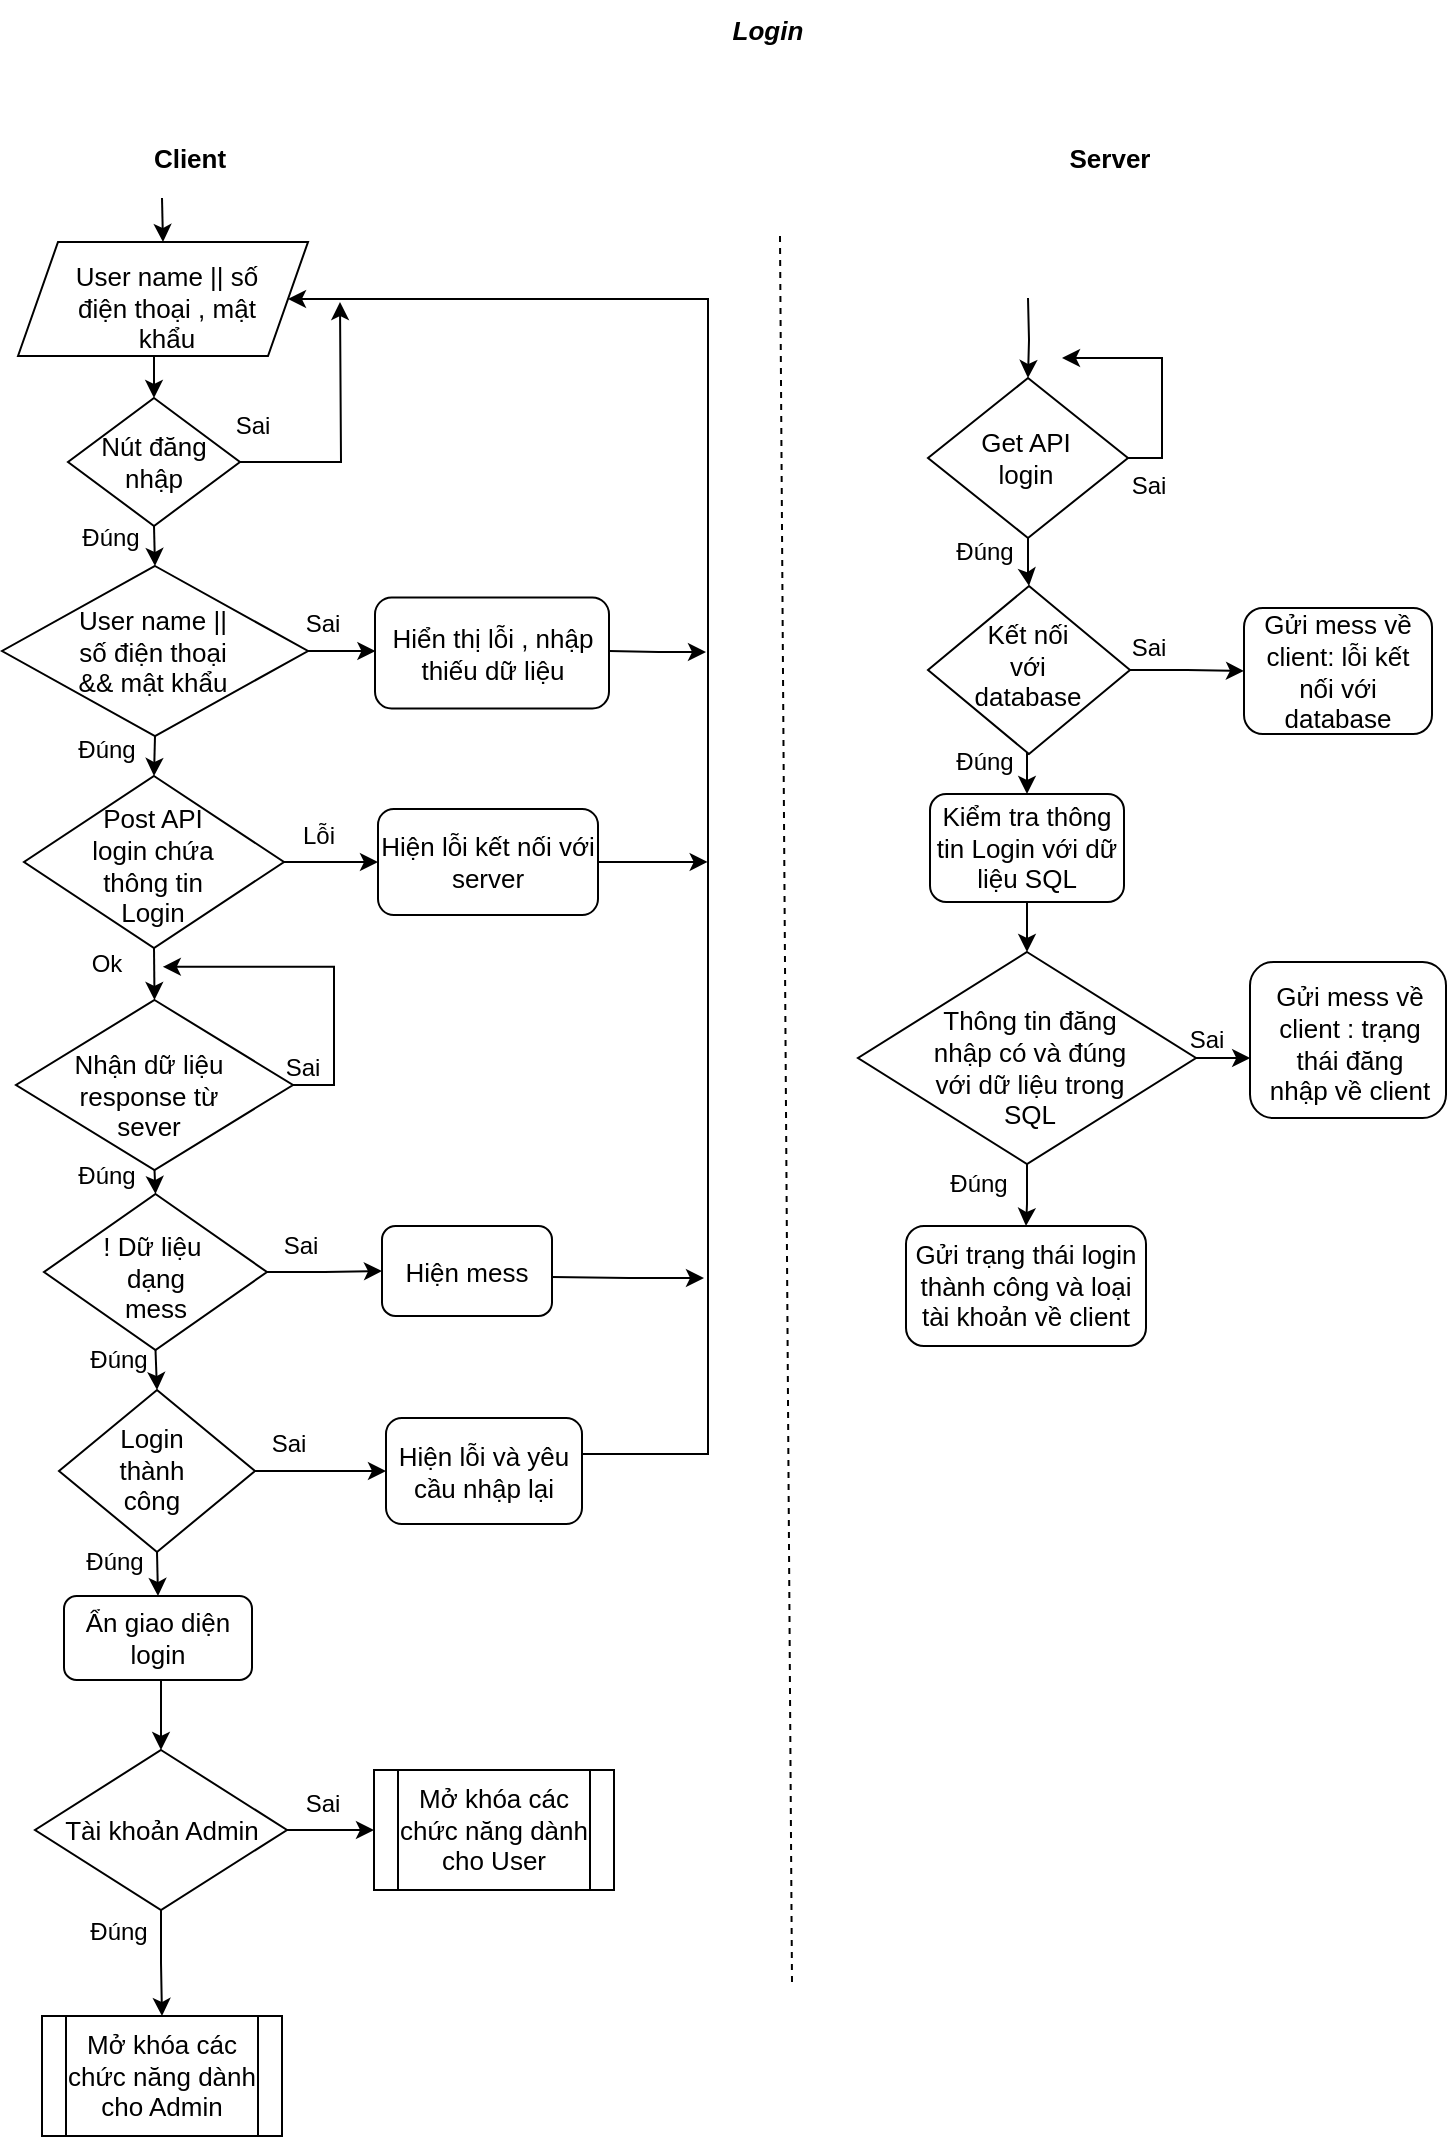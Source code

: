 <mxfile version="28.1.1" pages="10">
  <diagram name="Login" id="ZoALdYUOZf-wkssDrtV0">
    <mxGraphModel grid="0" page="1" gridSize="10" guides="1" tooltips="1" connect="1" arrows="1" fold="1" pageScale="1" pageWidth="827" pageHeight="1169" background="light-dark(#FFFFFF,#FFFFFF)" math="0" shadow="0">
      <root>
        <mxCell id="0" />
        <mxCell id="1" parent="0" />
        <mxCell id="CGr5RW4y2rlGCTawR2ZL-4" style="edgeStyle=orthogonalEdgeStyle;rounded=0;orthogonalLoop=1;jettySize=auto;html=1;exitX=0.5;exitY=1;exitDx=0;exitDy=0;entryX=0.5;entryY=0;entryDx=0;entryDy=0;fontSize=13;" edge="1" parent="1" source="xyfyWpOx3Qoza9MxIUbb-29" target="CGr5RW4y2rlGCTawR2ZL-1">
          <mxGeometry relative="1" as="geometry" />
        </mxCell>
        <mxCell id="xyfyWpOx3Qoza9MxIUbb-29" value="" style="shape=parallelogram;perimeter=parallelogramPerimeter;whiteSpace=wrap;html=1;fixedSize=1;fontSize=13;" vertex="1" parent="1">
          <mxGeometry x="58" y="142" width="145" height="57" as="geometry" />
        </mxCell>
        <mxCell id="xyfyWpOx3Qoza9MxIUbb-21" value="Client" style="text;html=1;align=center;verticalAlign=middle;whiteSpace=wrap;rounded=0;fontStyle=1;fontSize=13;" vertex="1" parent="1">
          <mxGeometry x="113.5" y="85" width="60" height="30" as="geometry" />
        </mxCell>
        <mxCell id="xyfyWpOx3Qoza9MxIUbb-22" value="Server" style="text;html=1;align=center;verticalAlign=middle;whiteSpace=wrap;rounded=0;fontStyle=1;fontSize=13;" vertex="1" parent="1">
          <mxGeometry x="574" y="85" width="60" height="30" as="geometry" />
        </mxCell>
        <mxCell id="xyfyWpOx3Qoza9MxIUbb-23" value="Login" style="text;html=1;align=center;verticalAlign=middle;whiteSpace=wrap;rounded=0;fontSize=13;fontStyle=3" vertex="1" parent="1">
          <mxGeometry x="403" y="21" width="60" height="30" as="geometry" />
        </mxCell>
        <mxCell id="xyfyWpOx3Qoza9MxIUbb-27" value="User name || số điện thoại , mật khẩu" style="text;html=1;align=center;verticalAlign=middle;whiteSpace=wrap;rounded=0;fontSize=13;" vertex="1" parent="1">
          <mxGeometry x="84" y="154" width="97" height="41" as="geometry" />
        </mxCell>
        <mxCell id="xyfyWpOx3Qoza9MxIUbb-81" style="edgeStyle=orthogonalEdgeStyle;rounded=0;orthogonalLoop=1;jettySize=auto;html=1;exitX=0.5;exitY=1;exitDx=0;exitDy=0;entryX=0.5;entryY=0;entryDx=0;entryDy=0;fontSize=13;" edge="1" parent="1" source="xyfyWpOx3Qoza9MxIUbb-31" target="xyfyWpOx3Qoza9MxIUbb-54">
          <mxGeometry relative="1" as="geometry" />
        </mxCell>
        <mxCell id="xyfyWpOx3Qoza9MxIUbb-31" value="" style="rhombus;whiteSpace=wrap;html=1;fontSize=13;" vertex="1" parent="1">
          <mxGeometry x="50" y="304" width="153" height="85" as="geometry" />
        </mxCell>
        <mxCell id="xyfyWpOx3Qoza9MxIUbb-32" value="User name || số điện thoại &amp;amp;&amp;amp; mật khẩu" style="text;html=1;align=center;verticalAlign=middle;whiteSpace=wrap;rounded=0;fontSize=13;" vertex="1" parent="1">
          <mxGeometry x="82.5" y="332" width="84.5" height="30" as="geometry" />
        </mxCell>
        <mxCell id="xyfyWpOx3Qoza9MxIUbb-86" style="edgeStyle=orthogonalEdgeStyle;rounded=0;orthogonalLoop=1;jettySize=auto;html=1;exitX=1;exitY=0.5;exitDx=0;exitDy=0;fontSize=13;" edge="1" parent="1">
          <mxGeometry relative="1" as="geometry">
            <mxPoint x="402" y="347" as="targetPoint" />
            <mxPoint x="353.5" y="346.5" as="sourcePoint" />
          </mxGeometry>
        </mxCell>
        <mxCell id="xyfyWpOx3Qoza9MxIUbb-42" value="Hiển thị lỗi , nhập thiếu dữ liệu" style="rounded=1;whiteSpace=wrap;html=1;fontSize=13;" vertex="1" parent="1">
          <mxGeometry x="236.5" y="319.75" width="117" height="55.5" as="geometry" />
        </mxCell>
        <mxCell id="ZENImaKW2lblBhuADEYI-4" style="edgeStyle=orthogonalEdgeStyle;rounded=0;orthogonalLoop=1;jettySize=auto;html=1;exitX=0.5;exitY=1;exitDx=0;exitDy=0;entryX=0.5;entryY=0;entryDx=0;entryDy=0;fontSize=13;" edge="1" parent="1" source="xyfyWpOx3Qoza9MxIUbb-54" target="ZENImaKW2lblBhuADEYI-2">
          <mxGeometry relative="1" as="geometry" />
        </mxCell>
        <mxCell id="hv2Mh2hbHoclwq-rTXsP-9" style="edgeStyle=orthogonalEdgeStyle;rounded=0;orthogonalLoop=1;jettySize=auto;html=1;exitX=1;exitY=0.5;exitDx=0;exitDy=0;entryX=0;entryY=0.5;entryDx=0;entryDy=0;" edge="1" parent="1" source="xyfyWpOx3Qoza9MxIUbb-54" target="xyfyWpOx3Qoza9MxIUbb-59">
          <mxGeometry relative="1" as="geometry" />
        </mxCell>
        <mxCell id="xyfyWpOx3Qoza9MxIUbb-54" value="" style="rhombus;whiteSpace=wrap;html=1;fontSize=13;" vertex="1" parent="1">
          <mxGeometry x="61" y="409" width="130" height="86" as="geometry" />
        </mxCell>
        <mxCell id="xyfyWpOx3Qoza9MxIUbb-56" value="Post API login chứa thông tin Login" style="text;html=1;align=center;verticalAlign=middle;whiteSpace=wrap;rounded=0;fontSize=13;" vertex="1" parent="1">
          <mxGeometry x="91" y="439" width="69" height="30" as="geometry" />
        </mxCell>
        <mxCell id="hv2Mh2hbHoclwq-rTXsP-10" style="edgeStyle=orthogonalEdgeStyle;rounded=0;orthogonalLoop=1;jettySize=auto;html=1;exitX=1;exitY=0.5;exitDx=0;exitDy=0;" edge="1" parent="1" source="xyfyWpOx3Qoza9MxIUbb-59">
          <mxGeometry relative="1" as="geometry">
            <mxPoint x="402.841" y="451.957" as="targetPoint" />
          </mxGeometry>
        </mxCell>
        <mxCell id="xyfyWpOx3Qoza9MxIUbb-59" value="Hiện lỗi kết nối với server" style="rounded=1;whiteSpace=wrap;html=1;fontSize=13;" vertex="1" parent="1">
          <mxGeometry x="238" y="425.5" width="110" height="53" as="geometry" />
        </mxCell>
        <mxCell id="xyfyWpOx3Qoza9MxIUbb-73" style="edgeStyle=orthogonalEdgeStyle;rounded=0;orthogonalLoop=1;jettySize=auto;html=1;exitX=0.5;exitY=1;exitDx=0;exitDy=0;entryX=0.5;entryY=0;entryDx=0;entryDy=0;fontSize=13;" edge="1" parent="1" source="xyfyWpOx3Qoza9MxIUbb-65" target="xyfyWpOx3Qoza9MxIUbb-72">
          <mxGeometry relative="1" as="geometry" />
        </mxCell>
        <mxCell id="xyfyWpOx3Qoza9MxIUbb-76" style="edgeStyle=orthogonalEdgeStyle;rounded=0;orthogonalLoop=1;jettySize=auto;html=1;exitX=1;exitY=0.5;exitDx=0;exitDy=0;entryX=0;entryY=0.5;entryDx=0;entryDy=0;fontSize=13;" edge="1" parent="1" source="xyfyWpOx3Qoza9MxIUbb-65" target="xyfyWpOx3Qoza9MxIUbb-75">
          <mxGeometry relative="1" as="geometry" />
        </mxCell>
        <mxCell id="xyfyWpOx3Qoza9MxIUbb-65" value="" style="rhombus;whiteSpace=wrap;html=1;fontSize=13;" vertex="1" parent="1">
          <mxGeometry x="78.5" y="716" width="98" height="81" as="geometry" />
        </mxCell>
        <mxCell id="xyfyWpOx3Qoza9MxIUbb-67" value="Login thành công" style="text;html=1;align=center;verticalAlign=middle;whiteSpace=wrap;rounded=0;fontSize=13;" vertex="1" parent="1">
          <mxGeometry x="94.5" y="741" width="60" height="30" as="geometry" />
        </mxCell>
        <mxCell id="xyfyWpOx3Qoza9MxIUbb-78" style="edgeStyle=orthogonalEdgeStyle;rounded=0;orthogonalLoop=1;jettySize=auto;html=1;exitX=1;exitY=0.5;exitDx=0;exitDy=0;entryX=0;entryY=0.5;entryDx=0;entryDy=0;fontSize=13;" edge="1" parent="1" source="xyfyWpOx3Qoza9MxIUbb-69" target="xyfyWpOx3Qoza9MxIUbb-77">
          <mxGeometry relative="1" as="geometry" />
        </mxCell>
        <mxCell id="xyfyWpOx3Qoza9MxIUbb-80" style="edgeStyle=orthogonalEdgeStyle;rounded=0;orthogonalLoop=1;jettySize=auto;html=1;exitX=0.5;exitY=1;exitDx=0;exitDy=0;entryX=0.5;entryY=0;entryDx=0;entryDy=0;fontSize=13;" edge="1" parent="1" source="xyfyWpOx3Qoza9MxIUbb-69" target="xyfyWpOx3Qoza9MxIUbb-79">
          <mxGeometry relative="1" as="geometry" />
        </mxCell>
        <mxCell id="xyfyWpOx3Qoza9MxIUbb-69" value="Tài khoản Admin" style="rhombus;whiteSpace=wrap;html=1;fontSize=13;" vertex="1" parent="1">
          <mxGeometry x="66.5" y="896" width="126" height="80" as="geometry" />
        </mxCell>
        <mxCell id="xyfyWpOx3Qoza9MxIUbb-74" style="edgeStyle=orthogonalEdgeStyle;rounded=0;orthogonalLoop=1;jettySize=auto;html=1;exitX=0.5;exitY=1;exitDx=0;exitDy=0;entryX=0.5;entryY=0;entryDx=0;entryDy=0;fontSize=13;" edge="1" parent="1" source="xyfyWpOx3Qoza9MxIUbb-72" target="xyfyWpOx3Qoza9MxIUbb-69">
          <mxGeometry relative="1" as="geometry" />
        </mxCell>
        <mxCell id="xyfyWpOx3Qoza9MxIUbb-72" value="Ẩn giao diện login" style="rounded=1;whiteSpace=wrap;html=1;fontSize=13;" vertex="1" parent="1">
          <mxGeometry x="81" y="819" width="94" height="42" as="geometry" />
        </mxCell>
        <mxCell id="CGr5RW4y2rlGCTawR2ZL-7" style="edgeStyle=orthogonalEdgeStyle;rounded=0;orthogonalLoop=1;jettySize=auto;html=1;exitX=1;exitY=0.5;exitDx=0;exitDy=0;fontSize=13;entryX=1;entryY=0.5;entryDx=0;entryDy=0;" edge="1" parent="1" source="xyfyWpOx3Qoza9MxIUbb-75" target="xyfyWpOx3Qoza9MxIUbb-29">
          <mxGeometry relative="1" as="geometry">
            <Array as="points">
              <mxPoint x="403" y="748" />
              <mxPoint x="403" y="170" />
            </Array>
            <mxPoint x="372" y="741.5" as="sourcePoint" />
            <mxPoint x="225" y="166.5" as="targetPoint" />
          </mxGeometry>
        </mxCell>
        <mxCell id="xyfyWpOx3Qoza9MxIUbb-75" value="Hiện lỗi và yêu cầu nhập lại" style="rounded=1;whiteSpace=wrap;html=1;fontSize=13;" vertex="1" parent="1">
          <mxGeometry x="242" y="730" width="98" height="53" as="geometry" />
        </mxCell>
        <mxCell id="xyfyWpOx3Qoza9MxIUbb-77" value="Mở khóa các chức năng dành cho User" style="shape=process;whiteSpace=wrap;html=1;backgroundOutline=1;fontSize=13;" vertex="1" parent="1">
          <mxGeometry x="236" y="906" width="120" height="60" as="geometry" />
        </mxCell>
        <mxCell id="xyfyWpOx3Qoza9MxIUbb-79" value="Mở khóa các chức năng dành cho Admin" style="shape=process;whiteSpace=wrap;html=1;backgroundOutline=1;fontSize=13;" vertex="1" parent="1">
          <mxGeometry x="70" y="1029" width="120" height="60" as="geometry" />
        </mxCell>
        <mxCell id="xyfyWpOx3Qoza9MxIUbb-102" style="edgeStyle=orthogonalEdgeStyle;rounded=0;orthogonalLoop=1;jettySize=auto;html=1;exitX=0.5;exitY=1;exitDx=0;exitDy=0;fontSize=13;" edge="1" parent="1" source="xyfyWpOx3Qoza9MxIUbb-88" target="xyfyWpOx3Qoza9MxIUbb-90">
          <mxGeometry relative="1" as="geometry" />
        </mxCell>
        <mxCell id="xyfyWpOx3Qoza9MxIUbb-88" value="" style="rhombus;whiteSpace=wrap;html=1;fontSize=13;" vertex="1" parent="1">
          <mxGeometry x="513" y="210" width="100" height="80" as="geometry" />
        </mxCell>
        <mxCell id="xyfyWpOx3Qoza9MxIUbb-89" value="Get API login" style="text;html=1;align=center;verticalAlign=middle;whiteSpace=wrap;rounded=0;fontSize=13;" vertex="1" parent="1">
          <mxGeometry x="532" y="235" width="60" height="30" as="geometry" />
        </mxCell>
        <mxCell id="xyfyWpOx3Qoza9MxIUbb-104" style="edgeStyle=orthogonalEdgeStyle;rounded=0;orthogonalLoop=1;jettySize=auto;html=1;exitX=0.5;exitY=1;exitDx=0;exitDy=0;entryX=0.5;entryY=0;entryDx=0;entryDy=0;fontSize=13;" edge="1" parent="1" source="xyfyWpOx3Qoza9MxIUbb-90" target="xyfyWpOx3Qoza9MxIUbb-93">
          <mxGeometry relative="1" as="geometry" />
        </mxCell>
        <mxCell id="xyfyWpOx3Qoza9MxIUbb-109" value="" style="edgeStyle=orthogonalEdgeStyle;rounded=0;orthogonalLoop=1;jettySize=auto;html=1;fontSize=13;" edge="1" parent="1" source="xyfyWpOx3Qoza9MxIUbb-90" target="xyfyWpOx3Qoza9MxIUbb-92">
          <mxGeometry relative="1" as="geometry" />
        </mxCell>
        <mxCell id="xyfyWpOx3Qoza9MxIUbb-90" value="" style="rhombus;whiteSpace=wrap;html=1;fontSize=13;" vertex="1" parent="1">
          <mxGeometry x="513" y="314" width="101" height="84" as="geometry" />
        </mxCell>
        <mxCell id="xyfyWpOx3Qoza9MxIUbb-91" value="Kết nối với database" style="text;html=1;align=center;verticalAlign=middle;whiteSpace=wrap;rounded=0;fontSize=13;" vertex="1" parent="1">
          <mxGeometry x="533" y="339" width="60" height="30" as="geometry" />
        </mxCell>
        <mxCell id="xyfyWpOx3Qoza9MxIUbb-92" value="Gửi mess về client: lỗi kết nối với database" style="rounded=1;whiteSpace=wrap;html=1;fontSize=13;" vertex="1" parent="1">
          <mxGeometry x="671" y="325" width="94" height="63" as="geometry" />
        </mxCell>
        <mxCell id="xyfyWpOx3Qoza9MxIUbb-105" style="edgeStyle=orthogonalEdgeStyle;rounded=0;orthogonalLoop=1;jettySize=auto;html=1;exitX=0.5;exitY=1;exitDx=0;exitDy=0;fontSize=13;" edge="1" parent="1" source="xyfyWpOx3Qoza9MxIUbb-93" target="xyfyWpOx3Qoza9MxIUbb-95">
          <mxGeometry relative="1" as="geometry" />
        </mxCell>
        <mxCell id="xyfyWpOx3Qoza9MxIUbb-93" value="Kiểm tra thông tin Login với dữ liệu SQL" style="rounded=1;whiteSpace=wrap;html=1;fontSize=13;" vertex="1" parent="1">
          <mxGeometry x="514" y="418" width="97" height="54" as="geometry" />
        </mxCell>
        <mxCell id="xyfyWpOx3Qoza9MxIUbb-107" style="edgeStyle=orthogonalEdgeStyle;rounded=0;orthogonalLoop=1;jettySize=auto;html=1;exitX=0.5;exitY=1;exitDx=0;exitDy=0;fontSize=13;" edge="1" parent="1" source="xyfyWpOx3Qoza9MxIUbb-95" target="xyfyWpOx3Qoza9MxIUbb-97">
          <mxGeometry relative="1" as="geometry" />
        </mxCell>
        <mxCell id="xyfyWpOx3Qoza9MxIUbb-95" value="" style="rhombus;whiteSpace=wrap;html=1;fontSize=13;" vertex="1" parent="1">
          <mxGeometry x="478" y="497" width="169" height="106" as="geometry" />
        </mxCell>
        <mxCell id="xyfyWpOx3Qoza9MxIUbb-96" value="Thông tin đăng nhập có và đúng với dữ liệu trong SQL" style="text;html=1;align=center;verticalAlign=middle;whiteSpace=wrap;rounded=0;fontSize=13;" vertex="1" parent="1">
          <mxGeometry x="514" y="540" width="100" height="30" as="geometry" />
        </mxCell>
        <mxCell id="xyfyWpOx3Qoza9MxIUbb-97" value="Gửi trạng thái login thành công và loại tài khoản về client" style="rounded=1;whiteSpace=wrap;html=1;fontSize=13;" vertex="1" parent="1">
          <mxGeometry x="502" y="634" width="120" height="60" as="geometry" />
        </mxCell>
        <mxCell id="xyfyWpOx3Qoza9MxIUbb-99" value="" style="rounded=1;whiteSpace=wrap;html=1;fontSize=13;" vertex="1" parent="1">
          <mxGeometry x="674" y="502" width="98" height="78" as="geometry" />
        </mxCell>
        <mxCell id="xyfyWpOx3Qoza9MxIUbb-100" value="Gửi mess về client : trạng thái đăng nhập về client" style="text;html=1;align=center;verticalAlign=middle;whiteSpace=wrap;rounded=0;fontSize=13;" vertex="1" parent="1">
          <mxGeometry x="682" y="539" width="84" height="7" as="geometry" />
        </mxCell>
        <mxCell id="xyfyWpOx3Qoza9MxIUbb-115" style="edgeStyle=orthogonalEdgeStyle;rounded=0;orthogonalLoop=1;jettySize=auto;html=1;entryX=0.5;entryY=0;entryDx=0;entryDy=0;fontSize=13;" edge="1" parent="1" target="xyfyWpOx3Qoza9MxIUbb-88">
          <mxGeometry relative="1" as="geometry">
            <mxPoint x="563" y="170" as="sourcePoint" />
          </mxGeometry>
        </mxCell>
        <mxCell id="B4Iqe7Vmw74n1nSJDX5y-7" style="edgeStyle=orthogonalEdgeStyle;rounded=0;orthogonalLoop=1;jettySize=auto;html=1;exitX=1;exitY=0.5;exitDx=0;exitDy=0;fontSize=13;" edge="1" parent="1" source="B4Iqe7Vmw74n1nSJDX5y-1" target="B4Iqe7Vmw74n1nSJDX5y-5">
          <mxGeometry relative="1" as="geometry" />
        </mxCell>
        <mxCell id="hv2Mh2hbHoclwq-rTXsP-14" style="edgeStyle=orthogonalEdgeStyle;rounded=0;orthogonalLoop=1;jettySize=auto;html=1;exitX=0.5;exitY=1;exitDx=0;exitDy=0;entryX=0.5;entryY=0;entryDx=0;entryDy=0;" edge="1" parent="1" source="B4Iqe7Vmw74n1nSJDX5y-1" target="xyfyWpOx3Qoza9MxIUbb-65">
          <mxGeometry relative="1" as="geometry" />
        </mxCell>
        <mxCell id="B4Iqe7Vmw74n1nSJDX5y-1" value="" style="rhombus;whiteSpace=wrap;html=1;fontSize=13;" vertex="1" parent="1">
          <mxGeometry x="71" y="618" width="111.5" height="78" as="geometry" />
        </mxCell>
        <mxCell id="B4Iqe7Vmw74n1nSJDX5y-2" value="! Dữ liệu&amp;nbsp; dạng mess" style="text;html=1;align=center;verticalAlign=middle;whiteSpace=wrap;rounded=0;fontSize=13;" vertex="1" parent="1">
          <mxGeometry x="97" y="645" width="60" height="30" as="geometry" />
        </mxCell>
        <mxCell id="B4Iqe7Vmw74n1nSJDX5y-8" style="edgeStyle=orthogonalEdgeStyle;rounded=0;orthogonalLoop=1;jettySize=auto;html=1;exitX=1;exitY=0.5;exitDx=0;exitDy=0;fontSize=13;" edge="1" parent="1">
          <mxGeometry relative="1" as="geometry">
            <mxPoint x="401" y="660" as="targetPoint" />
            <mxPoint x="325" y="659.5" as="sourcePoint" />
          </mxGeometry>
        </mxCell>
        <mxCell id="B4Iqe7Vmw74n1nSJDX5y-5" value="Hiện mess" style="rounded=1;whiteSpace=wrap;html=1;fontSize=13;" vertex="1" parent="1">
          <mxGeometry x="240" y="634" width="85" height="45" as="geometry" />
        </mxCell>
        <mxCell id="gZiYNRfoW_lh7LH8vBAq-1" value="" style="endArrow=none;dashed=1;html=1;rounded=0;fontSize=13;" edge="1" parent="1">
          <mxGeometry width="50" height="50" relative="1" as="geometry">
            <mxPoint x="445" y="1012" as="sourcePoint" />
            <mxPoint x="439" y="139" as="targetPoint" />
          </mxGeometry>
        </mxCell>
        <mxCell id="ZENImaKW2lblBhuADEYI-1" style="edgeStyle=orthogonalEdgeStyle;rounded=0;orthogonalLoop=1;jettySize=auto;html=1;exitX=1;exitY=0.5;exitDx=0;exitDy=0;fontSize=13;" edge="1" parent="1" source="ZENImaKW2lblBhuADEYI-2">
          <mxGeometry relative="1" as="geometry">
            <mxPoint x="130.4" y="504.4" as="targetPoint" />
            <Array as="points">
              <mxPoint x="216" y="564" />
              <mxPoint x="216" y="504" />
            </Array>
          </mxGeometry>
        </mxCell>
        <mxCell id="ZENImaKW2lblBhuADEYI-5" style="edgeStyle=orthogonalEdgeStyle;rounded=0;orthogonalLoop=1;jettySize=auto;html=1;exitX=0.5;exitY=1;exitDx=0;exitDy=0;entryX=0.5;entryY=0;entryDx=0;entryDy=0;fontSize=13;" edge="1" parent="1" source="ZENImaKW2lblBhuADEYI-2" target="B4Iqe7Vmw74n1nSJDX5y-1">
          <mxGeometry relative="1" as="geometry" />
        </mxCell>
        <mxCell id="ZENImaKW2lblBhuADEYI-2" value="" style="rhombus;whiteSpace=wrap;html=1;fontSize=13;" vertex="1" parent="1">
          <mxGeometry x="57" y="521" width="138.5" height="85" as="geometry" />
        </mxCell>
        <mxCell id="sajGq619XT4LKgPtKVim-2" style="edgeStyle=orthogonalEdgeStyle;rounded=0;orthogonalLoop=1;jettySize=auto;html=1;exitX=1;exitY=0.5;exitDx=0;exitDy=0;fontSize=13;" edge="1" parent="1" source="xyfyWpOx3Qoza9MxIUbb-88">
          <mxGeometry relative="1" as="geometry">
            <mxPoint x="580" y="200" as="targetPoint" />
            <mxPoint x="705.6" y="260" as="sourcePoint" />
            <Array as="points">
              <mxPoint x="630" y="250" />
              <mxPoint x="630" y="200" />
            </Array>
          </mxGeometry>
        </mxCell>
        <mxCell id="CGr5RW4y2rlGCTawR2ZL-2" style="edgeStyle=orthogonalEdgeStyle;rounded=0;orthogonalLoop=1;jettySize=auto;html=1;exitX=0.5;exitY=1;exitDx=0;exitDy=0;entryX=0.5;entryY=0;entryDx=0;entryDy=0;fontSize=13;" edge="1" parent="1" source="CGr5RW4y2rlGCTawR2ZL-1" target="xyfyWpOx3Qoza9MxIUbb-31">
          <mxGeometry relative="1" as="geometry" />
        </mxCell>
        <mxCell id="hv2Mh2hbHoclwq-rTXsP-1" style="edgeStyle=orthogonalEdgeStyle;rounded=0;orthogonalLoop=1;jettySize=auto;html=1;exitX=1;exitY=0.5;exitDx=0;exitDy=0;" edge="1" parent="1" source="CGr5RW4y2rlGCTawR2ZL-1">
          <mxGeometry relative="1" as="geometry">
            <mxPoint x="219" y="172" as="targetPoint" />
          </mxGeometry>
        </mxCell>
        <mxCell id="CGr5RW4y2rlGCTawR2ZL-1" value="Nút đăng nhập" style="rhombus;whiteSpace=wrap;html=1;fontSize=13;" vertex="1" parent="1">
          <mxGeometry x="83" y="220" width="86" height="64" as="geometry" />
        </mxCell>
        <mxCell id="hv2Mh2hbHoclwq-rTXsP-4" style="edgeStyle=orthogonalEdgeStyle;rounded=0;orthogonalLoop=1;jettySize=auto;html=1;exitX=1;exitY=0.5;exitDx=0;exitDy=0;entryX=0.001;entryY=0.609;entryDx=0;entryDy=0;entryPerimeter=0;" edge="1" parent="1" source="xyfyWpOx3Qoza9MxIUbb-95" target="xyfyWpOx3Qoza9MxIUbb-99">
          <mxGeometry relative="1" as="geometry" />
        </mxCell>
        <mxCell id="hv2Mh2hbHoclwq-rTXsP-5" value="" style="endArrow=classic;html=1;rounded=0;entryX=0.5;entryY=0;entryDx=0;entryDy=0;" edge="1" parent="1" target="xyfyWpOx3Qoza9MxIUbb-29">
          <mxGeometry width="50" height="50" relative="1" as="geometry">
            <mxPoint x="130" y="120" as="sourcePoint" />
            <mxPoint x="115" y="59" as="targetPoint" />
          </mxGeometry>
        </mxCell>
        <mxCell id="hv2Mh2hbHoclwq-rTXsP-6" value="Sai" style="text;html=1;align=center;verticalAlign=middle;resizable=0;points=[];autosize=1;strokeColor=none;fillColor=none;" vertex="1" parent="1">
          <mxGeometry x="157" y="221" width="35" height="26" as="geometry" />
        </mxCell>
        <mxCell id="hv2Mh2hbHoclwq-rTXsP-7" value="Sai" style="text;html=1;align=center;verticalAlign=middle;resizable=0;points=[];autosize=1;strokeColor=none;fillColor=none;" vertex="1" parent="1">
          <mxGeometry x="192.5" y="319.75" width="35" height="26" as="geometry" />
        </mxCell>
        <mxCell id="hv2Mh2hbHoclwq-rTXsP-11" value="Lỗi" style="text;html=1;align=center;verticalAlign=middle;resizable=0;points=[];autosize=1;strokeColor=none;fillColor=none;" vertex="1" parent="1">
          <mxGeometry x="191" y="425.5" width="34" height="26" as="geometry" />
        </mxCell>
        <mxCell id="hv2Mh2hbHoclwq-rTXsP-12" style="edgeStyle=orthogonalEdgeStyle;rounded=0;orthogonalLoop=1;jettySize=auto;html=1;exitX=1;exitY=0.5;exitDx=0;exitDy=0;entryX=0.002;entryY=0.476;entryDx=0;entryDy=0;entryPerimeter=0;" edge="1" parent="1" source="xyfyWpOx3Qoza9MxIUbb-31" target="xyfyWpOx3Qoza9MxIUbb-42">
          <mxGeometry relative="1" as="geometry" />
        </mxCell>
        <mxCell id="hv2Mh2hbHoclwq-rTXsP-13" value="Sai" style="text;html=1;align=center;verticalAlign=middle;resizable=0;points=[];autosize=1;strokeColor=none;fillColor=none;" vertex="1" parent="1">
          <mxGeometry x="182.5" y="542" width="35" height="26" as="geometry" />
        </mxCell>
        <mxCell id="hv2Mh2hbHoclwq-rTXsP-15" value="Sai" style="text;html=1;align=center;verticalAlign=middle;resizable=0;points=[];autosize=1;strokeColor=none;fillColor=none;" vertex="1" parent="1">
          <mxGeometry x="175" y="730" width="35" height="26" as="geometry" />
        </mxCell>
        <mxCell id="hv2Mh2hbHoclwq-rTXsP-16" value="Sai" style="text;html=1;align=center;verticalAlign=middle;resizable=0;points=[];autosize=1;strokeColor=none;fillColor=none;" vertex="1" parent="1">
          <mxGeometry x="181" y="631" width="35" height="26" as="geometry" />
        </mxCell>
        <mxCell id="hv2Mh2hbHoclwq-rTXsP-17" value="Sai" style="text;html=1;align=center;verticalAlign=middle;resizable=0;points=[];autosize=1;strokeColor=none;fillColor=none;" vertex="1" parent="1">
          <mxGeometry x="192.5" y="910" width="35" height="26" as="geometry" />
        </mxCell>
        <mxCell id="hv2Mh2hbHoclwq-rTXsP-18" value="Sai" style="text;html=1;align=center;verticalAlign=middle;resizable=0;points=[];autosize=1;strokeColor=none;fillColor=none;" vertex="1" parent="1">
          <mxGeometry x="605" y="251" width="35" height="26" as="geometry" />
        </mxCell>
        <mxCell id="hv2Mh2hbHoclwq-rTXsP-19" value="Sai" style="text;html=1;align=center;verticalAlign=middle;resizable=0;points=[];autosize=1;strokeColor=none;fillColor=none;" vertex="1" parent="1">
          <mxGeometry x="605" y="332" width="35" height="26" as="geometry" />
        </mxCell>
        <mxCell id="hv2Mh2hbHoclwq-rTXsP-20" value="Sai" style="text;html=1;align=center;verticalAlign=middle;resizable=0;points=[];autosize=1;strokeColor=none;fillColor=none;" vertex="1" parent="1">
          <mxGeometry x="634" y="528" width="35" height="26" as="geometry" />
        </mxCell>
        <mxCell id="hv2Mh2hbHoclwq-rTXsP-22" value="Đúng" style="text;html=1;align=center;verticalAlign=middle;resizable=0;points=[];autosize=1;strokeColor=none;fillColor=none;" vertex="1" parent="1">
          <mxGeometry x="80" y="277" width="47" height="26" as="geometry" />
        </mxCell>
        <mxCell id="hv2Mh2hbHoclwq-rTXsP-23" value="Đúng" style="text;html=1;align=center;verticalAlign=middle;resizable=0;points=[];autosize=1;strokeColor=none;fillColor=none;" vertex="1" parent="1">
          <mxGeometry x="78.5" y="383" width="47" height="26" as="geometry" />
        </mxCell>
        <mxCell id="hv2Mh2hbHoclwq-rTXsP-24" value="Ok" style="text;html=1;align=center;verticalAlign=middle;resizable=0;points=[];autosize=1;strokeColor=none;fillColor=none;" vertex="1" parent="1">
          <mxGeometry x="85.5" y="490" width="33" height="26" as="geometry" />
        </mxCell>
        <mxCell id="hv2Mh2hbHoclwq-rTXsP-25" value="Đúng" style="text;html=1;align=center;verticalAlign=middle;resizable=0;points=[];autosize=1;strokeColor=none;fillColor=none;" vertex="1" parent="1">
          <mxGeometry x="78.5" y="596" width="47" height="26" as="geometry" />
        </mxCell>
        <mxCell id="hv2Mh2hbHoclwq-rTXsP-26" value="Đúng" style="text;html=1;align=center;verticalAlign=middle;resizable=0;points=[];autosize=1;strokeColor=none;fillColor=none;" vertex="1" parent="1">
          <mxGeometry x="84.5" y="688" width="47" height="26" as="geometry" />
        </mxCell>
        <mxCell id="hv2Mh2hbHoclwq-rTXsP-27" value="Đúng" style="text;html=1;align=center;verticalAlign=middle;resizable=0;points=[];autosize=1;strokeColor=none;fillColor=none;" vertex="1" parent="1">
          <mxGeometry x="82.5" y="789" width="47" height="26" as="geometry" />
        </mxCell>
        <mxCell id="hv2Mh2hbHoclwq-rTXsP-28" value="Đúng" style="text;html=1;align=center;verticalAlign=middle;resizable=0;points=[];autosize=1;strokeColor=none;fillColor=none;" vertex="1" parent="1">
          <mxGeometry x="84.5" y="974" width="47" height="26" as="geometry" />
        </mxCell>
        <mxCell id="hv2Mh2hbHoclwq-rTXsP-29" value="Đúng" style="text;html=1;align=center;verticalAlign=middle;resizable=0;points=[];autosize=1;strokeColor=none;fillColor=none;" vertex="1" parent="1">
          <mxGeometry x="517" y="284" width="47" height="26" as="geometry" />
        </mxCell>
        <mxCell id="hv2Mh2hbHoclwq-rTXsP-30" value="Đúng" style="text;html=1;align=center;verticalAlign=middle;resizable=0;points=[];autosize=1;strokeColor=none;fillColor=none;" vertex="1" parent="1">
          <mxGeometry x="517" y="389" width="47" height="26" as="geometry" />
        </mxCell>
        <mxCell id="hv2Mh2hbHoclwq-rTXsP-31" value="Đúng" style="text;html=1;align=center;verticalAlign=middle;resizable=0;points=[];autosize=1;strokeColor=none;fillColor=none;" vertex="1" parent="1">
          <mxGeometry x="514" y="600" width="47" height="26" as="geometry" />
        </mxCell>
        <mxCell id="i_KlvdcFXXp6UxgBTQxw-1" value="Nhận dữ liệu response từ sever" style="text;html=1;align=center;verticalAlign=middle;whiteSpace=wrap;rounded=0;fontSize=13;" vertex="1" parent="1">
          <mxGeometry x="78.5" y="554" width="89" height="30" as="geometry" />
        </mxCell>
      </root>
    </mxGraphModel>
  </diagram>
  <diagram id="hDGbML3hgENtyhpfiHkW" name="man_giam_sat">
    <mxGraphModel grid="0" page="1" gridSize="10" guides="1" tooltips="1" connect="1" arrows="1" fold="1" pageScale="1" pageWidth="827" pageHeight="1169" math="0" shadow="0">
      <root>
        <mxCell id="0" />
        <mxCell id="1" parent="0" />
        <mxCell id="D7EzKcdcAI8Ml1YQWdWB-7" style="edgeStyle=orthogonalEdgeStyle;rounded=0;orthogonalLoop=1;jettySize=auto;html=1;exitX=0.5;exitY=1;exitDx=0;exitDy=0;entryX=0.5;entryY=0;entryDx=0;entryDy=0;fontSize=13;" edge="1" parent="1" target="D7EzKcdcAI8Ml1YQWdWB-5">
          <mxGeometry relative="1" as="geometry">
            <mxPoint x="104" y="259" as="sourcePoint" />
          </mxGeometry>
        </mxCell>
        <mxCell id="SqzUypWPIUaShr7a97D5-2" value="Màn hình giám sát" style="text;html=1;align=center;verticalAlign=middle;whiteSpace=wrap;rounded=0;fontStyle=3;fontSize=13;" vertex="1" parent="1">
          <mxGeometry x="318" y="60" width="205" height="30" as="geometry" />
        </mxCell>
        <mxCell id="D7EzKcdcAI8Ml1YQWdWB-1" value="Client" style="text;html=1;align=center;verticalAlign=middle;whiteSpace=wrap;rounded=0;fontStyle=1;fontSize=13;" vertex="1" parent="1">
          <mxGeometry x="104" y="170" width="60" height="30" as="geometry" />
        </mxCell>
        <mxCell id="D7EzKcdcAI8Ml1YQWdWB-2" value="Server" style="text;html=1;align=center;verticalAlign=middle;whiteSpace=wrap;rounded=0;fontStyle=1;fontSize=13;" vertex="1" parent="1">
          <mxGeometry x="583" y="170" width="60" height="30" as="geometry" />
        </mxCell>
        <mxCell id="QPgiIsskQKhgIJGfjv_m-7" style="edgeStyle=orthogonalEdgeStyle;rounded=0;orthogonalLoop=1;jettySize=auto;html=1;exitX=0.5;exitY=1;exitDx=0;exitDy=0;entryX=0.5;entryY=0;entryDx=0;entryDy=0;fontSize=13;" edge="1" parent="1" source="D7EzKcdcAI8Ml1YQWdWB-5" target="QPgiIsskQKhgIJGfjv_m-4">
          <mxGeometry relative="1" as="geometry" />
        </mxCell>
        <mxCell id="D7EzKcdcAI8Ml1YQWdWB-5" value="" style="shape=parallelogram;perimeter=parallelogramPerimeter;whiteSpace=wrap;html=1;fixedSize=1;fontSize=13;" vertex="1" parent="1">
          <mxGeometry x="44" y="286" width="120" height="46" as="geometry" />
        </mxCell>
        <mxCell id="D7EzKcdcAI8Ml1YQWdWB-6" value="Thời điểm xem" style="text;html=1;align=center;verticalAlign=middle;whiteSpace=wrap;rounded=0;fontSize=13;" vertex="1" parent="1">
          <mxGeometry x="77" y="294" width="60" height="30" as="geometry" />
        </mxCell>
        <mxCell id="g292rzBHogdocCuiKc3L-4" style="edgeStyle=orthogonalEdgeStyle;rounded=0;orthogonalLoop=1;jettySize=auto;html=1;exitX=0.5;exitY=1;exitDx=0;exitDy=0;entryX=0.5;entryY=0;entryDx=0;entryDy=0;fontSize=13;" edge="1" parent="1" source="D7EzKcdcAI8Ml1YQWdWB-8" target="g292rzBHogdocCuiKc3L-2">
          <mxGeometry relative="1" as="geometry" />
        </mxCell>
        <mxCell id="RhnXuxbVWcvKPmsMoZ6o-4" style="edgeStyle=orthogonalEdgeStyle;rounded=0;orthogonalLoop=1;jettySize=auto;html=1;exitX=1;exitY=0.5;exitDx=0;exitDy=0;" edge="1" parent="1" source="D7EzKcdcAI8Ml1YQWdWB-8">
          <mxGeometry relative="1" as="geometry">
            <mxPoint x="209.333" y="565.333" as="targetPoint" />
          </mxGeometry>
        </mxCell>
        <mxCell id="D7EzKcdcAI8Ml1YQWdWB-8" value="" style="rhombus;whiteSpace=wrap;html=1;fontSize=13;" vertex="1" parent="1">
          <mxGeometry x="31" y="521" width="142" height="89" as="geometry" />
        </mxCell>
        <mxCell id="D7EzKcdcAI8Ml1YQWdWB-9" value="Post API chứa thời điểm muốn giám sát" style="text;html=1;align=center;verticalAlign=middle;whiteSpace=wrap;rounded=0;fontSize=13;" vertex="1" parent="1">
          <mxGeometry x="61" y="551" width="83" height="30" as="geometry" />
        </mxCell>
        <mxCell id="D7EzKcdcAI8Ml1YQWdWB-12" value="Hiện lỗi kết nối với server" style="rounded=1;whiteSpace=wrap;html=1;fontSize=13;" vertex="1" parent="1">
          <mxGeometry x="210" y="544" width="90" height="41" as="geometry" />
        </mxCell>
        <mxCell id="D7EzKcdcAI8Ml1YQWdWB-15" value="Nhập dữ liệu từ server và&amp;nbsp; trả về&amp;nbsp; biểu đồ mới , thời gian cập nhật&amp;nbsp;" style="shape=process;whiteSpace=wrap;html=1;backgroundOutline=1;fontSize=13;" vertex="1" parent="1">
          <mxGeometry x="42" y="837" width="120" height="87" as="geometry" />
        </mxCell>
        <mxCell id="jafvbf4GsIjIB5KW70xH-5" style="edgeStyle=orthogonalEdgeStyle;rounded=0;orthogonalLoop=1;jettySize=auto;html=1;exitX=0.5;exitY=1;exitDx=0;exitDy=0;entryX=0.5;entryY=0;entryDx=0;entryDy=0;fontSize=13;" edge="1" parent="1" source="TbdQJrbqJ4xNDWrs7bTB-4" target="D7EzKcdcAI8Ml1YQWdWB-15">
          <mxGeometry relative="1" as="geometry" />
        </mxCell>
        <mxCell id="jafvbf4GsIjIB5KW70xH-6" style="edgeStyle=orthogonalEdgeStyle;rounded=0;orthogonalLoop=1;jettySize=auto;html=1;exitX=1;exitY=0.5;exitDx=0;exitDy=0;fontSize=13;" edge="1" parent="1" source="TbdQJrbqJ4xNDWrs7bTB-4" target="jafvbf4GsIjIB5KW70xH-2">
          <mxGeometry relative="1" as="geometry" />
        </mxCell>
        <mxCell id="TbdQJrbqJ4xNDWrs7bTB-4" value="" style="rhombus;whiteSpace=wrap;html=1;fontSize=13;" vertex="1" parent="1">
          <mxGeometry x="40" y="734" width="124" height="80" as="geometry" />
        </mxCell>
        <mxCell id="jafvbf4GsIjIB5KW70xH-2" value="Hiện mess server" style="rounded=1;whiteSpace=wrap;html=1;fontSize=13;" vertex="1" parent="1">
          <mxGeometry x="207" y="748" width="98" height="52" as="geometry" />
        </mxCell>
        <mxCell id="HmiAv2sUmxPZeO_IOAxA-1" value="! Dữ liệu dạng mess" style="text;html=1;align=center;verticalAlign=middle;whiteSpace=wrap;rounded=0;fontSize=13;" vertex="1" parent="1">
          <mxGeometry x="70" y="759" width="60" height="30" as="geometry" />
        </mxCell>
        <mxCell id="BYhh3cVQU7YWmbgQluLM-19" style="edgeStyle=orthogonalEdgeStyle;rounded=0;orthogonalLoop=1;jettySize=auto;html=1;exitX=0.5;exitY=1;exitDx=0;exitDy=0;entryX=0.5;entryY=0;entryDx=0;entryDy=0;fontSize=13;" edge="1" parent="1" source="HmiAv2sUmxPZeO_IOAxA-3" target="BYhh3cVQU7YWmbgQluLM-3">
          <mxGeometry relative="1" as="geometry" />
        </mxCell>
        <mxCell id="Ngu0edeEO4w1hLgh7eJz-1" style="edgeStyle=orthogonalEdgeStyle;rounded=0;orthogonalLoop=1;jettySize=auto;html=1;exitX=1;exitY=0.5;exitDx=0;exitDy=0;fontSize=13;" edge="1" parent="1" source="HmiAv2sUmxPZeO_IOAxA-3">
          <mxGeometry relative="1" as="geometry">
            <mxPoint x="578.8" y="275.0" as="targetPoint" />
          </mxGeometry>
        </mxCell>
        <mxCell id="HmiAv2sUmxPZeO_IOAxA-3" value="" style="rhombus;whiteSpace=wrap;html=1;fontSize=13;" vertex="1" parent="1">
          <mxGeometry x="507" y="295" width="136" height="92" as="geometry" />
        </mxCell>
        <mxCell id="HmiAv2sUmxPZeO_IOAxA-4" value="Get API chứa thời điểm muốn giám sát" style="text;html=1;align=center;verticalAlign=middle;whiteSpace=wrap;rounded=0;fontSize=13;" vertex="1" parent="1">
          <mxGeometry x="532" y="325" width="89" height="30" as="geometry" />
        </mxCell>
        <mxCell id="HmiAv2sUmxPZeO_IOAxA-5" value="" style="endArrow=classic;html=1;rounded=0;entryX=0.5;entryY=0;entryDx=0;entryDy=0;fontSize=13;" edge="1" parent="1" target="HmiAv2sUmxPZeO_IOAxA-3">
          <mxGeometry width="50" height="50" relative="1" as="geometry">
            <mxPoint x="574" y="263" as="sourcePoint" />
            <mxPoint x="428" y="292" as="targetPoint" />
          </mxGeometry>
        </mxCell>
        <mxCell id="BYhh3cVQU7YWmbgQluLM-2" value="" style="edgeStyle=orthogonalEdgeStyle;rounded=0;orthogonalLoop=1;jettySize=auto;html=1;fontSize=13;" edge="1" parent="1" source="BYhh3cVQU7YWmbgQluLM-3" target="BYhh3cVQU7YWmbgQluLM-6">
          <mxGeometry relative="1" as="geometry" />
        </mxCell>
        <mxCell id="qsN2wFRInhUftt7w0s8f-2" style="edgeStyle=orthogonalEdgeStyle;rounded=0;orthogonalLoop=1;jettySize=auto;html=1;exitX=0.5;exitY=1;exitDx=0;exitDy=0;fontSize=13;" edge="1" parent="1" source="BYhh3cVQU7YWmbgQluLM-3" target="3AEOqzOxHFW4M6_5FsmU-2">
          <mxGeometry relative="1" as="geometry" />
        </mxCell>
        <mxCell id="BYhh3cVQU7YWmbgQluLM-3" value="" style="rhombus;whiteSpace=wrap;html=1;fontSize=13;" vertex="1" parent="1">
          <mxGeometry x="522" y="404" width="105" height="81" as="geometry" />
        </mxCell>
        <mxCell id="BYhh3cVQU7YWmbgQluLM-4" value="Kết nối với database" style="text;html=1;align=center;verticalAlign=middle;whiteSpace=wrap;rounded=0;fontSize=13;" vertex="1" parent="1">
          <mxGeometry x="545" y="430" width="60" height="30" as="geometry" />
        </mxCell>
        <mxCell id="BYhh3cVQU7YWmbgQluLM-6" value="Gửi mess về client: lỗi kết nối với database" style="rounded=1;whiteSpace=wrap;html=1;fontSize=13;" vertex="1" parent="1">
          <mxGeometry x="656" y="413" width="94" height="63" as="geometry" />
        </mxCell>
        <mxCell id="BYhh3cVQU7YWmbgQluLM-9" style="edgeStyle=orthogonalEdgeStyle;rounded=0;orthogonalLoop=1;jettySize=auto;html=1;exitX=1;exitY=0.5;exitDx=0;exitDy=0;entryX=0;entryY=0.5;entryDx=0;entryDy=0;fontSize=13;" edge="1" parent="1" source="BYhh3cVQU7YWmbgQluLM-11" target="BYhh3cVQU7YWmbgQluLM-16">
          <mxGeometry relative="1" as="geometry" />
        </mxCell>
        <mxCell id="BYhh3cVQU7YWmbgQluLM-10" style="edgeStyle=orthogonalEdgeStyle;rounded=0;orthogonalLoop=1;jettySize=auto;html=1;exitX=0.5;exitY=1;exitDx=0;exitDy=0;fontSize=13;" edge="1" parent="1" source="BYhh3cVQU7YWmbgQluLM-11">
          <mxGeometry relative="1" as="geometry">
            <mxPoint x="573" y="791" as="targetPoint" />
          </mxGeometry>
        </mxCell>
        <mxCell id="BYhh3cVQU7YWmbgQluLM-11" value="" style="rhombus;whiteSpace=wrap;html=1;fontSize=13;" vertex="1" parent="1">
          <mxGeometry x="489" y="666" width="170" height="103" as="geometry" />
        </mxCell>
        <mxCell id="BYhh3cVQU7YWmbgQluLM-16" value="" style="rounded=1;whiteSpace=wrap;html=1;fontSize=13;" vertex="1" parent="1">
          <mxGeometry x="685" y="688" width="98" height="59" as="geometry" />
        </mxCell>
        <mxCell id="BYhh3cVQU7YWmbgQluLM-17" value="Gửi trạng thái đăng nhập về cilent" style="text;html=1;align=center;verticalAlign=middle;whiteSpace=wrap;rounded=0;fontSize=13;" vertex="1" parent="1">
          <mxGeometry x="697" y="706" width="78" height="26" as="geometry" />
        </mxCell>
        <mxCell id="BYhh3cVQU7YWmbgQluLM-20" value="Tất cả các bảng đều không có dữ liệu tại thời điểm yêu cầu" style="text;html=1;align=center;verticalAlign=middle;whiteSpace=wrap;rounded=0;fontSize=13;" vertex="1" parent="1">
          <mxGeometry x="518.5" y="704" width="110" height="30" as="geometry" />
        </mxCell>
        <mxCell id="qsN2wFRInhUftt7w0s8f-4" style="edgeStyle=orthogonalEdgeStyle;rounded=0;orthogonalLoop=1;jettySize=auto;html=1;exitX=0.5;exitY=1;exitDx=0;exitDy=0;fontSize=13;" edge="1" parent="1" source="3AEOqzOxHFW4M6_5FsmU-2" target="BYhh3cVQU7YWmbgQluLM-11">
          <mxGeometry relative="1" as="geometry" />
        </mxCell>
        <mxCell id="3AEOqzOxHFW4M6_5FsmU-2" value="Thống kê số lượng sản phẩm lỗi và sản phẩm không lỗi cho piechart" style="shape=process;whiteSpace=wrap;html=1;backgroundOutline=1;fontSize=13;" vertex="1" parent="1">
          <mxGeometry x="514" y="536" width="120" height="97" as="geometry" />
        </mxCell>
        <mxCell id="1r4aOEvt-H-z2AdeocQ9-1" value="Gửi dữ liệu phân loại cho các bảng về client" style="rounded=1;whiteSpace=wrap;html=1;fontSize=13;" vertex="1" parent="1">
          <mxGeometry x="516" y="792" width="120" height="56" as="geometry" />
        </mxCell>
        <mxCell id="PyiK5tXPB9XJt0OgH52w-1" value="" style="endArrow=none;dashed=1;html=1;rounded=0;fontSize=13;" edge="1" parent="1">
          <mxGeometry width="50" height="50" relative="1" as="geometry">
            <mxPoint x="360" y="1052" as="sourcePoint" />
            <mxPoint x="360" y="182" as="targetPoint" />
          </mxGeometry>
        </mxCell>
        <mxCell id="BqZ2QqObSTf6BOq1Gfdn-1" value="Thống kê số lượng tổng sản phẩm đã phân loại theo thời điểm xem cho history chart" style="shape=process;whiteSpace=wrap;html=1;backgroundOutline=1;fontSize=13;" vertex="1" parent="1">
          <mxGeometry x="648" y="535" width="120" height="97" as="geometry" />
        </mxCell>
        <mxCell id="BqZ2QqObSTf6BOq1Gfdn-2" value="&amp;nbsp;Thống kê số lượng phân loại các khu vực hôm nay cho columchart" style="shape=process;whiteSpace=wrap;html=1;backgroundOutline=1;fontSize=13;" vertex="1" parent="1">
          <mxGeometry x="377" y="535" width="120" height="97" as="geometry" />
        </mxCell>
        <mxCell id="qsN2wFRInhUftt7w0s8f-1" value="" style="endArrow=classic;startArrow=classic;html=1;rounded=0;entryX=0.5;entryY=0;entryDx=0;entryDy=0;exitX=0.5;exitY=0;exitDx=0;exitDy=0;fontSize=13;" edge="1" parent="1" source="BqZ2QqObSTf6BOq1Gfdn-2" target="BqZ2QqObSTf6BOq1Gfdn-1">
          <mxGeometry width="50" height="50" relative="1" as="geometry">
            <mxPoint x="388" y="790" as="sourcePoint" />
            <mxPoint x="438" y="740" as="targetPoint" />
            <Array as="points">
              <mxPoint x="437" y="498" />
              <mxPoint x="708" y="496" />
            </Array>
          </mxGeometry>
        </mxCell>
        <mxCell id="qsN2wFRInhUftt7w0s8f-5" value="" style="endArrow=none;html=1;rounded=0;entryX=0.5;entryY=1;entryDx=0;entryDy=0;exitX=0.5;exitY=1;exitDx=0;exitDy=0;fontSize=13;" edge="1" parent="1">
          <mxGeometry width="50" height="50" relative="1" as="geometry">
            <mxPoint x="437" y="624" as="sourcePoint" />
            <mxPoint x="708" y="624" as="targetPoint" />
            <Array as="points">
              <mxPoint x="437" y="645" />
              <mxPoint x="708" y="645" />
            </Array>
          </mxGeometry>
        </mxCell>
        <mxCell id="g292rzBHogdocCuiKc3L-1" style="edgeStyle=orthogonalEdgeStyle;rounded=0;orthogonalLoop=1;jettySize=auto;html=1;exitX=1;exitY=0.5;exitDx=0;exitDy=0;fontSize=13;" edge="1" parent="1" source="g292rzBHogdocCuiKc3L-2">
          <mxGeometry relative="1" as="geometry">
            <mxPoint x="105.9" y="614.4" as="targetPoint" />
          </mxGeometry>
        </mxCell>
        <mxCell id="g292rzBHogdocCuiKc3L-5" style="edgeStyle=orthogonalEdgeStyle;rounded=0;orthogonalLoop=1;jettySize=auto;html=1;exitX=0.5;exitY=1;exitDx=0;exitDy=0;entryX=0.5;entryY=0;entryDx=0;entryDy=0;fontSize=13;" edge="1" parent="1" source="g292rzBHogdocCuiKc3L-2" target="TbdQJrbqJ4xNDWrs7bTB-4">
          <mxGeometry relative="1" as="geometry" />
        </mxCell>
        <mxCell id="g292rzBHogdocCuiKc3L-2" value="" style="rhombus;whiteSpace=wrap;html=1;fontSize=13;" vertex="1" parent="1">
          <mxGeometry x="33.5" y="634.0" width="137.5" height="80" as="geometry" />
        </mxCell>
        <mxCell id="ZUhC5-2GDYlemft-x4Y1-4" style="edgeStyle=orthogonalEdgeStyle;rounded=0;orthogonalLoop=1;jettySize=auto;html=1;exitX=0.5;exitY=1;exitDx=0;exitDy=0;entryX=0.5;entryY=0;entryDx=0;entryDy=0;fontSize=13;" edge="1" parent="1" source="ZUhC5-2GDYlemft-x4Y1-1" target="D7EzKcdcAI8Ml1YQWdWB-8">
          <mxGeometry relative="1" as="geometry" />
        </mxCell>
        <mxCell id="ZUhC5-2GDYlemft-x4Y1-9" style="edgeStyle=orthogonalEdgeStyle;rounded=0;orthogonalLoop=1;jettySize=auto;html=1;exitX=1;exitY=0.5;exitDx=0;exitDy=0;fontSize=13;" edge="1" parent="1" source="ZUhC5-2GDYlemft-x4Y1-1" target="ZUhC5-2GDYlemft-x4Y1-6">
          <mxGeometry relative="1" as="geometry">
            <mxPoint x="180" y="475" as="targetPoint" />
          </mxGeometry>
        </mxCell>
        <mxCell id="ZUhC5-2GDYlemft-x4Y1-1" value="Thời điểm xem" style="rhombus;whiteSpace=wrap;html=1;fontSize=13;" vertex="1" parent="1">
          <mxGeometry x="54" y="443" width="98" height="63" as="geometry" />
        </mxCell>
        <mxCell id="6xfAWmZY-EZvga4leJfV-1" style="edgeStyle=orthogonalEdgeStyle;rounded=0;orthogonalLoop=1;jettySize=auto;html=1;exitX=1;exitY=0.5;exitDx=0;exitDy=0;entryX=1;entryY=0.5;entryDx=0;entryDy=0;fontSize=13;" edge="1" parent="1" source="ZUhC5-2GDYlemft-x4Y1-6" target="D7EzKcdcAI8Ml1YQWdWB-5">
          <mxGeometry relative="1" as="geometry">
            <Array as="points">
              <mxPoint x="303" y="475" />
              <mxPoint x="303" y="309" />
            </Array>
          </mxGeometry>
        </mxCell>
        <mxCell id="ZUhC5-2GDYlemft-x4Y1-6" value="Yêu cầu nhập thời điểm xem" style="rounded=1;whiteSpace=wrap;html=1;fontSize=13;" vertex="1" parent="1">
          <mxGeometry x="189" y="452" width="94" height="45" as="geometry" />
        </mxCell>
        <mxCell id="QPgiIsskQKhgIJGfjv_m-5" style="edgeStyle=orthogonalEdgeStyle;rounded=0;orthogonalLoop=1;jettySize=auto;html=1;exitX=0.5;exitY=1;exitDx=0;exitDy=0;entryX=0.5;entryY=0;entryDx=0;entryDy=0;fontSize=13;" edge="1" parent="1" source="QPgiIsskQKhgIJGfjv_m-4" target="ZUhC5-2GDYlemft-x4Y1-1">
          <mxGeometry relative="1" as="geometry" />
        </mxCell>
        <mxCell id="6xfAWmZY-EZvga4leJfV-2" style="edgeStyle=orthogonalEdgeStyle;rounded=0;orthogonalLoop=1;jettySize=auto;html=1;exitX=1;exitY=0.5;exitDx=0;exitDy=0;fontSize=13;" edge="1" parent="1" source="QPgiIsskQKhgIJGfjv_m-4">
          <mxGeometry relative="1" as="geometry">
            <mxPoint x="301.2" y="389" as="targetPoint" />
          </mxGeometry>
        </mxCell>
        <mxCell id="QPgiIsskQKhgIJGfjv_m-4" value="nút xác nhận" style="rhombus;whiteSpace=wrap;html=1;fontSize=13;" vertex="1" parent="1">
          <mxGeometry x="69" y="361" width="68" height="58" as="geometry" />
        </mxCell>
        <mxCell id="RhnXuxbVWcvKPmsMoZ6o-2" value="Sai" style="text;html=1;align=center;verticalAlign=middle;resizable=0;points=[];autosize=1;strokeColor=none;fillColor=none;" vertex="1" parent="1">
          <mxGeometry x="133" y="364" width="35" height="26" as="geometry" />
        </mxCell>
        <mxCell id="RhnXuxbVWcvKPmsMoZ6o-3" value="Sai" style="text;html=1;align=center;verticalAlign=middle;resizable=0;points=[];autosize=1;strokeColor=none;fillColor=none;" vertex="1" parent="1">
          <mxGeometry x="143" y="448" width="35" height="26" as="geometry" />
        </mxCell>
        <mxCell id="RhnXuxbVWcvKPmsMoZ6o-5" value="Lỗi" style="text;html=1;align=center;verticalAlign=middle;resizable=0;points=[];autosize=1;strokeColor=none;fillColor=none;" vertex="1" parent="1">
          <mxGeometry x="169" y="539" width="34" height="26" as="geometry" />
        </mxCell>
        <mxCell id="RhnXuxbVWcvKPmsMoZ6o-6" value="Sai" style="text;html=1;align=center;verticalAlign=middle;resizable=0;points=[];autosize=1;strokeColor=none;fillColor=none;" vertex="1" parent="1">
          <mxGeometry x="159" y="674" width="35" height="26" as="geometry" />
        </mxCell>
        <mxCell id="RhnXuxbVWcvKPmsMoZ6o-7" value="Sai" style="text;html=1;align=center;verticalAlign=middle;resizable=0;points=[];autosize=1;strokeColor=none;fillColor=none;" vertex="1" parent="1">
          <mxGeometry x="159" y="747" width="35" height="26" as="geometry" />
        </mxCell>
        <mxCell id="RhnXuxbVWcvKPmsMoZ6o-8" value="Sai" style="text;html=1;align=center;verticalAlign=middle;resizable=0;points=[];autosize=1;strokeColor=none;fillColor=none;" vertex="1" parent="1">
          <mxGeometry x="634" y="344" width="35" height="26" as="geometry" />
        </mxCell>
        <mxCell id="RhnXuxbVWcvKPmsMoZ6o-9" value="Sai" style="text;html=1;align=center;verticalAlign=middle;resizable=0;points=[];autosize=1;strokeColor=none;fillColor=none;" vertex="1" parent="1">
          <mxGeometry x="616" y="419" width="35" height="26" as="geometry" />
        </mxCell>
        <mxCell id="RhnXuxbVWcvKPmsMoZ6o-10" value="Sai" style="text;html=1;align=center;verticalAlign=middle;resizable=0;points=[];autosize=1;strokeColor=none;fillColor=none;" vertex="1" parent="1">
          <mxGeometry x="648" y="690" width="35" height="26" as="geometry" />
        </mxCell>
        <mxCell id="RhnXuxbVWcvKPmsMoZ6o-12" value="Đúng" style="text;html=1;align=center;verticalAlign=middle;resizable=0;points=[];autosize=1;strokeColor=none;fillColor=none;" vertex="1" parent="1">
          <mxGeometry x="54" y="413" width="47" height="26" as="geometry" />
        </mxCell>
        <mxCell id="RhnXuxbVWcvKPmsMoZ6o-13" value="Đúng" style="text;html=1;align=center;verticalAlign=middle;resizable=0;points=[];autosize=1;strokeColor=none;fillColor=none;" vertex="1" parent="1">
          <mxGeometry x="54" y="500" width="47" height="26" as="geometry" />
        </mxCell>
        <mxCell id="RhnXuxbVWcvKPmsMoZ6o-14" value="Ok" style="text;html=1;align=center;verticalAlign=middle;resizable=0;points=[];autosize=1;strokeColor=none;fillColor=none;" vertex="1" parent="1">
          <mxGeometry x="61" y="606" width="33" height="26" as="geometry" />
        </mxCell>
        <mxCell id="RhnXuxbVWcvKPmsMoZ6o-15" value="Đúng" style="text;html=1;align=center;verticalAlign=middle;resizable=0;points=[];autosize=1;strokeColor=none;fillColor=none;" vertex="1" parent="1">
          <mxGeometry x="54" y="708" width="47" height="26" as="geometry" />
        </mxCell>
        <mxCell id="RhnXuxbVWcvKPmsMoZ6o-16" value="Đúng" style="text;html=1;align=center;verticalAlign=middle;resizable=0;points=[];autosize=1;strokeColor=none;fillColor=none;" vertex="1" parent="1">
          <mxGeometry x="54" y="807" width="47" height="26" as="geometry" />
        </mxCell>
        <mxCell id="RhnXuxbVWcvKPmsMoZ6o-17" value="Đúng" style="text;html=1;align=center;verticalAlign=middle;resizable=0;points=[];autosize=1;strokeColor=none;fillColor=none;" vertex="1" parent="1">
          <mxGeometry x="527" y="378" width="47" height="26" as="geometry" />
        </mxCell>
        <mxCell id="RhnXuxbVWcvKPmsMoZ6o-18" value="Đúng" style="text;html=1;align=center;verticalAlign=middle;resizable=0;points=[];autosize=1;strokeColor=none;fillColor=none;" vertex="1" parent="1">
          <mxGeometry x="527" y="474" width="47" height="26" as="geometry" />
        </mxCell>
        <mxCell id="RhnXuxbVWcvKPmsMoZ6o-19" value="Đúng" style="text;html=1;align=center;verticalAlign=middle;resizable=0;points=[];autosize=1;strokeColor=none;fillColor=none;" vertex="1" parent="1">
          <mxGeometry x="527" y="766" width="47" height="26" as="geometry" />
        </mxCell>
        <mxCell id="AlZvfHh18_yn25ewxIXO-1" value="Nhận dữ liệu response từ sever" style="text;html=1;align=center;verticalAlign=middle;whiteSpace=wrap;rounded=0;fontSize=13;" vertex="1" parent="1">
          <mxGeometry x="57.5" y="664" width="89" height="30" as="geometry" />
        </mxCell>
      </root>
    </mxGraphModel>
  </diagram>
  <diagram id="I7HnaSZu4otieq_jD6C4" name="man_canh_bao">
    <mxGraphModel grid="0" page="1" gridSize="10" guides="1" tooltips="1" connect="1" arrows="0" fold="1" pageScale="1" pageWidth="827" pageHeight="1169" math="0" shadow="0">
      <root>
        <mxCell id="0" />
        <mxCell id="1" parent="0" />
        <mxCell id="aL6rrRVhPMnys2nZ6BXA-1" value="Màn hình cảnh báo" style="text;html=1;align=center;verticalAlign=middle;whiteSpace=wrap;rounded=0;fontStyle=3;fontSize=13;" vertex="1" parent="1">
          <mxGeometry x="306" y="50" width="275" height="30" as="geometry" />
        </mxCell>
        <mxCell id="ffKF7Ecn4IcwYMm7cA84-1" value="Client" style="text;html=1;align=center;verticalAlign=middle;whiteSpace=wrap;rounded=0;fontStyle=1;fontSize=13;" vertex="1" parent="1">
          <mxGeometry x="194" y="150" width="60" height="30" as="geometry" />
        </mxCell>
        <mxCell id="pem7WYc7Qgh2RWM53R9s-1" value="Server" style="text;html=1;align=center;verticalAlign=middle;whiteSpace=wrap;rounded=0;fontStyle=1;fontSize=13;" vertex="1" parent="1">
          <mxGeometry x="605" y="150" width="60" height="30" as="geometry" />
        </mxCell>
        <mxCell id="Zps74pjRD_1ZnxDJLBM2-55" style="edgeStyle=orthogonalEdgeStyle;rounded=0;orthogonalLoop=1;jettySize=auto;html=1;exitX=0;exitY=0.5;exitDx=0;exitDy=0;fontSize=13;" edge="1" parent="1">
          <mxGeometry relative="1" as="geometry">
            <mxPoint x="274.4" y="527" as="targetPoint" />
            <mxPoint x="298" y="527.0" as="sourcePoint" />
          </mxGeometry>
        </mxCell>
        <mxCell id="xxrHibRUu40tmxH80zHO-19" style="edgeStyle=orthogonalEdgeStyle;rounded=0;orthogonalLoop=1;jettySize=auto;html=1;exitX=0.5;exitY=1;exitDx=0;exitDy=0;entryX=0.5;entryY=0;entryDx=0;entryDy=0;fontSize=13;" edge="1" parent="1" source="Zps74pjRD_1ZnxDJLBM2-7" target="xxrHibRUu40tmxH80zHO-17">
          <mxGeometry relative="1" as="geometry" />
        </mxCell>
        <mxCell id="Zps74pjRD_1ZnxDJLBM2-7" value="" style="rhombus;whiteSpace=wrap;html=1;fontSize=13;" vertex="1" parent="1">
          <mxGeometry x="299" y="487" width="137.5" height="80" as="geometry" />
        </mxCell>
        <mxCell id="Zps74pjRD_1ZnxDJLBM2-8" value="Post API cảnh báo" style="text;html=1;align=center;verticalAlign=middle;whiteSpace=wrap;rounded=0;fontSize=13;" vertex="1" parent="1">
          <mxGeometry x="323.5" y="515" width="89" height="30" as="geometry" />
        </mxCell>
        <mxCell id="Zps74pjRD_1ZnxDJLBM2-11" value="Nhập dữ liệu từ server trả về bảng" style="shape=process;whiteSpace=wrap;html=1;backgroundOutline=1;fontSize=13;" vertex="1" parent="1">
          <mxGeometry x="309.5" y="801" width="120" height="60" as="geometry" />
        </mxCell>
        <mxCell id="Zps74pjRD_1ZnxDJLBM2-14" style="edgeStyle=orthogonalEdgeStyle;rounded=0;orthogonalLoop=1;jettySize=auto;html=1;exitX=0.5;exitY=1;exitDx=0;exitDy=0;entryX=0.5;entryY=0;entryDx=0;entryDy=0;fontSize=13;" edge="1" parent="1" target="Zps74pjRD_1ZnxDJLBM2-11">
          <mxGeometry relative="1" as="geometry">
            <mxPoint x="368.5" y="783" as="sourcePoint" />
          </mxGeometry>
        </mxCell>
        <mxCell id="Zps74pjRD_1ZnxDJLBM2-54" style="edgeStyle=orthogonalEdgeStyle;rounded=0;orthogonalLoop=1;jettySize=auto;html=1;exitX=0;exitY=0.5;exitDx=0;exitDy=0;fontSize=13;" edge="1" parent="1" source="Zps74pjRD_1ZnxDJLBM2-16">
          <mxGeometry relative="1" as="geometry">
            <mxPoint x="286.8" y="742" as="targetPoint" />
          </mxGeometry>
        </mxCell>
        <mxCell id="Zps74pjRD_1ZnxDJLBM2-16" value="" style="rhombus;whiteSpace=wrap;html=1;fontSize=13;" vertex="1" parent="1">
          <mxGeometry x="306.5" y="702" width="124" height="80" as="geometry" />
        </mxCell>
        <mxCell id="Zps74pjRD_1ZnxDJLBM2-21" value="! Dữ liệu dạng mess" style="text;html=1;align=center;verticalAlign=middle;whiteSpace=wrap;rounded=0;fontSize=13;" vertex="1" parent="1">
          <mxGeometry x="336.5" y="727" width="60" height="30" as="geometry" />
        </mxCell>
        <mxCell id="z57uTfsEt-6tgP2-2NYf-1" style="edgeStyle=orthogonalEdgeStyle;rounded=0;orthogonalLoop=1;jettySize=auto;html=1;exitX=0.5;exitY=1;exitDx=0;exitDy=0;entryX=0.5;entryY=0;entryDx=0;entryDy=0;" edge="1" parent="1" source="Zps74pjRD_1ZnxDJLBM2-22" target="Zps74pjRD_1ZnxDJLBM2-7">
          <mxGeometry relative="1" as="geometry" />
        </mxCell>
        <mxCell id="Zps74pjRD_1ZnxDJLBM2-22" value="Call API cảnh báo sau mỗi 1s" style="rounded=1;whiteSpace=wrap;html=1;fontSize=13;" vertex="1" parent="1">
          <mxGeometry x="308" y="421" width="120" height="44" as="geometry" />
        </mxCell>
        <mxCell id="Zps74pjRD_1ZnxDJLBM2-26" style="edgeStyle=orthogonalEdgeStyle;rounded=0;orthogonalLoop=1;jettySize=auto;html=1;exitX=1;exitY=0.5;exitDx=0;exitDy=0;entryX=0.5;entryY=0;entryDx=0;entryDy=0;fontSize=13;" edge="1" parent="1" source="Zps74pjRD_1ZnxDJLBM2-30" target="Zps74pjRD_1ZnxDJLBM2-22">
          <mxGeometry relative="1" as="geometry">
            <mxPoint x="265" y="369" as="sourcePoint" />
          </mxGeometry>
        </mxCell>
        <mxCell id="Zps74pjRD_1ZnxDJLBM2-52" style="edgeStyle=orthogonalEdgeStyle;rounded=0;orthogonalLoop=1;jettySize=auto;html=1;exitX=0.5;exitY=1;exitDx=0;exitDy=0;entryX=0.5;entryY=0;entryDx=0;entryDy=0;fontSize=13;" edge="1" parent="1" source="Zps74pjRD_1ZnxDJLBM2-27" target="Zps74pjRD_1ZnxDJLBM2-30">
          <mxGeometry relative="1" as="geometry" />
        </mxCell>
        <mxCell id="Zps74pjRD_1ZnxDJLBM2-27" value="" style="shape=parallelogram;perimeter=parallelogramPerimeter;whiteSpace=wrap;html=1;fixedSize=1;fontSize=13;" vertex="1" parent="1">
          <mxGeometry x="168" y="259" width="120" height="47" as="geometry" />
        </mxCell>
        <mxCell id="Zps74pjRD_1ZnxDJLBM2-28" value="Thời điểm kiểm tra" style="text;html=1;align=center;verticalAlign=middle;whiteSpace=wrap;rounded=0;fontSize=13;" vertex="1" parent="1">
          <mxGeometry x="194" y="267" width="67" height="30" as="geometry" />
        </mxCell>
        <mxCell id="Zps74pjRD_1ZnxDJLBM2-57" style="edgeStyle=orthogonalEdgeStyle;rounded=0;orthogonalLoop=1;jettySize=auto;html=1;exitX=0;exitY=0.5;exitDx=0;exitDy=0;entryX=0.5;entryY=0;entryDx=0;entryDy=0;fontSize=13;" edge="1" parent="1" source="Zps74pjRD_1ZnxDJLBM2-30" target="Zps74pjRD_1ZnxDJLBM2-35">
          <mxGeometry relative="1" as="geometry" />
        </mxCell>
        <mxCell id="Zps74pjRD_1ZnxDJLBM2-30" value="" style="rhombus;whiteSpace=wrap;html=1;fontSize=13;" vertex="1" parent="1">
          <mxGeometry x="175" y="330" width="88" height="80" as="geometry" />
        </mxCell>
        <mxCell id="Zps74pjRD_1ZnxDJLBM2-31" value="click xác nhận kiểm tra" style="text;html=1;align=center;verticalAlign=middle;whiteSpace=wrap;rounded=0;fontSize=13;" vertex="1" parent="1">
          <mxGeometry x="189" y="355" width="60" height="30" as="geometry" />
        </mxCell>
        <mxCell id="xxrHibRUu40tmxH80zHO-9" style="edgeStyle=orthogonalEdgeStyle;rounded=0;orthogonalLoop=1;jettySize=auto;html=1;exitX=0.5;exitY=1;exitDx=0;exitDy=0;entryX=0.5;entryY=0;entryDx=0;entryDy=0;fontSize=13;" edge="1" parent="1" source="Zps74pjRD_1ZnxDJLBM2-35" target="xxrHibRUu40tmxH80zHO-7">
          <mxGeometry relative="1" as="geometry" />
        </mxCell>
        <mxCell id="Zps74pjRD_1ZnxDJLBM2-35" value="" style="rhombus;whiteSpace=wrap;html=1;fontSize=13;" vertex="1" parent="1">
          <mxGeometry x="26" y="478" width="139.5" height="87" as="geometry" />
        </mxCell>
        <mxCell id="Zps74pjRD_1ZnxDJLBM2-36" value="Post API cảnh báo chứa thời điểm kiểm tra" style="text;html=1;align=center;verticalAlign=middle;whiteSpace=wrap;rounded=0;fontSize=13;" vertex="1" parent="1">
          <mxGeometry x="51.5" y="506" width="89" height="30" as="geometry" />
        </mxCell>
        <mxCell id="Zps74pjRD_1ZnxDJLBM2-37" value="Hiện lỗi kết nối với server" style="rounded=1;whiteSpace=wrap;html=1;fontSize=13;" vertex="1" parent="1">
          <mxGeometry x="187.5" y="506" width="90" height="39" as="geometry" />
        </mxCell>
        <mxCell id="Zps74pjRD_1ZnxDJLBM2-50" style="edgeStyle=orthogonalEdgeStyle;rounded=0;orthogonalLoop=1;jettySize=auto;html=1;exitX=0.5;exitY=1;exitDx=0;exitDy=0;entryX=0.5;entryY=0;entryDx=0;entryDy=0;fontSize=13;" edge="1" parent="1" source="Zps74pjRD_1ZnxDJLBM2-39" target="Zps74pjRD_1ZnxDJLBM2-49">
          <mxGeometry relative="1" as="geometry" />
        </mxCell>
        <mxCell id="Zps74pjRD_1ZnxDJLBM2-39" value="Nhập dữ liệu từ server trả về bảng" style="shape=process;whiteSpace=wrap;html=1;backgroundOutline=1;fontSize=13;" vertex="1" parent="1">
          <mxGeometry x="38.5" y="799" width="120" height="60" as="geometry" />
        </mxCell>
        <mxCell id="Zps74pjRD_1ZnxDJLBM2-42" style="edgeStyle=orthogonalEdgeStyle;rounded=0;orthogonalLoop=1;jettySize=auto;html=1;exitX=0.5;exitY=1;exitDx=0;exitDy=0;entryX=0.5;entryY=0;entryDx=0;entryDy=0;fontSize=13;" edge="1" parent="1" source="Zps74pjRD_1ZnxDJLBM2-44" target="Zps74pjRD_1ZnxDJLBM2-39">
          <mxGeometry relative="1" as="geometry" />
        </mxCell>
        <mxCell id="Zps74pjRD_1ZnxDJLBM2-43" style="edgeStyle=orthogonalEdgeStyle;rounded=0;orthogonalLoop=1;jettySize=auto;html=1;exitX=1;exitY=0.5;exitDx=0;exitDy=0;fontSize=13;" edge="1" parent="1" source="Zps74pjRD_1ZnxDJLBM2-44" target="Zps74pjRD_1ZnxDJLBM2-46">
          <mxGeometry relative="1" as="geometry" />
        </mxCell>
        <mxCell id="Zps74pjRD_1ZnxDJLBM2-44" value="" style="rhombus;whiteSpace=wrap;html=1;fontSize=13;" vertex="1" parent="1">
          <mxGeometry x="35.5" y="700" width="124" height="80" as="geometry" />
        </mxCell>
        <mxCell id="Zps74pjRD_1ZnxDJLBM2-46" value="Hiện mess server" style="rounded=1;whiteSpace=wrap;html=1;fontSize=13;" vertex="1" parent="1">
          <mxGeometry x="186.5" y="714" width="98" height="52" as="geometry" />
        </mxCell>
        <mxCell id="Zps74pjRD_1ZnxDJLBM2-47" value="! Dữ liệu dạng mess" style="text;html=1;align=center;verticalAlign=middle;whiteSpace=wrap;rounded=0;fontSize=13;" vertex="1" parent="1">
          <mxGeometry x="65.5" y="725" width="60" height="30" as="geometry" />
        </mxCell>
        <mxCell id="Zps74pjRD_1ZnxDJLBM2-56" style="edgeStyle=orthogonalEdgeStyle;rounded=0;orthogonalLoop=1;jettySize=auto;html=1;exitX=0.5;exitY=1;exitDx=0;exitDy=0;entryX=0;entryY=0.5;entryDx=0;entryDy=0;fontSize=13;" edge="1" parent="1" source="Zps74pjRD_1ZnxDJLBM2-49" target="Zps74pjRD_1ZnxDJLBM2-27">
          <mxGeometry relative="1" as="geometry">
            <mxPoint x="-30" y="157" as="targetPoint" />
            <Array as="points">
              <mxPoint x="95" y="918" />
              <mxPoint x="95" y="945" />
              <mxPoint x="16" y="945" />
              <mxPoint x="16" y="283" />
            </Array>
          </mxGeometry>
        </mxCell>
        <mxCell id="Zps74pjRD_1ZnxDJLBM2-49" value="Delay 15s" style="rounded=1;whiteSpace=wrap;html=1;fontSize=13;" vertex="1" parent="1">
          <mxGeometry x="37" y="881" width="120" height="37" as="geometry" />
        </mxCell>
        <mxCell id="Zps74pjRD_1ZnxDJLBM2-58" value="" style="endArrow=classic;html=1;rounded=0;entryX=0.5;entryY=0;entryDx=0;entryDy=0;fontSize=13;" edge="1" parent="1" target="Zps74pjRD_1ZnxDJLBM2-27">
          <mxGeometry width="50" height="50" relative="1" as="geometry">
            <mxPoint x="227" y="232" as="sourcePoint" />
            <mxPoint x="424" y="294" as="targetPoint" />
          </mxGeometry>
        </mxCell>
        <mxCell id="b6ORWUHkaM6fZSnOPVH1-42" style="edgeStyle=orthogonalEdgeStyle;rounded=0;orthogonalLoop=1;jettySize=auto;html=1;exitX=1;exitY=0.5;exitDx=0;exitDy=0;fontSize=13;" edge="1" parent="1" source="Uqr1eSKZ18afgMSDA2cr-2" target="b6ORWUHkaM6fZSnOPVH1-37">
          <mxGeometry relative="1" as="geometry" />
        </mxCell>
        <mxCell id="Uqr1eSKZ18afgMSDA2cr-2" value="" style="rhombus;whiteSpace=wrap;html=1;fontSize=13;" vertex="1" parent="1">
          <mxGeometry x="572" y="466" width="106" height="80" as="geometry" />
        </mxCell>
        <mxCell id="Uqr1eSKZ18afgMSDA2cr-3" value="API có thời điểm kiểm tra" style="text;html=1;align=center;verticalAlign=middle;whiteSpace=wrap;rounded=0;fontSize=13;" vertex="1" parent="1">
          <mxGeometry x="596" y="491" width="60" height="30" as="geometry" />
        </mxCell>
        <mxCell id="b6ORWUHkaM6fZSnOPVH1-3" value="" style="edgeStyle=orthogonalEdgeStyle;rounded=0;orthogonalLoop=1;jettySize=auto;html=1;fontSize=13;" edge="1" parent="1" source="b6ORWUHkaM6fZSnOPVH1-4" target="b6ORWUHkaM6fZSnOPVH1-7">
          <mxGeometry relative="1" as="geometry" />
        </mxCell>
        <mxCell id="b6ORWUHkaM6fZSnOPVH1-44" style="edgeStyle=orthogonalEdgeStyle;rounded=0;orthogonalLoop=1;jettySize=auto;html=1;exitX=0.5;exitY=1;exitDx=0;exitDy=0;entryX=0.5;entryY=0;entryDx=0;entryDy=0;fontSize=13;" edge="1" parent="1" source="b6ORWUHkaM6fZSnOPVH1-4" target="Uqr1eSKZ18afgMSDA2cr-2">
          <mxGeometry relative="1" as="geometry" />
        </mxCell>
        <mxCell id="b6ORWUHkaM6fZSnOPVH1-4" value="" style="rhombus;whiteSpace=wrap;html=1;fontSize=13;" vertex="1" parent="1">
          <mxGeometry x="576.5" y="369" width="100" height="80" as="geometry" />
        </mxCell>
        <mxCell id="b6ORWUHkaM6fZSnOPVH1-5" value="Kết nối với database" style="text;html=1;align=center;verticalAlign=middle;whiteSpace=wrap;rounded=0;fontSize=13;" vertex="1" parent="1">
          <mxGeometry x="596" y="392" width="60" height="30" as="geometry" />
        </mxCell>
        <mxCell id="b6ORWUHkaM6fZSnOPVH1-7" value="Gửi mess về client: lỗi kết nối với database" style="rounded=1;whiteSpace=wrap;html=1;fontSize=13;" vertex="1" parent="1">
          <mxGeometry x="723" y="376.5" width="94" height="66.5" as="geometry" />
        </mxCell>
        <mxCell id="b6ORWUHkaM6fZSnOPVH1-40" style="edgeStyle=orthogonalEdgeStyle;rounded=0;orthogonalLoop=1;jettySize=auto;html=1;exitX=0.5;exitY=1;exitDx=0;exitDy=0;fontSize=13;" edge="1" parent="1" source="b6ORWUHkaM6fZSnOPVH1-17">
          <mxGeometry relative="1" as="geometry">
            <mxPoint x="621.571" y="695.143" as="targetPoint" />
          </mxGeometry>
        </mxCell>
        <mxCell id="b6ORWUHkaM6fZSnOPVH1-17" value="Tìm kiếm dữ liệu SQL theo thời điểm cần tìm" style="shape=process;whiteSpace=wrap;html=1;backgroundOutline=1;fontSize=13;" vertex="1" parent="1">
          <mxGeometry x="472" y="569" width="120" height="66" as="geometry" />
        </mxCell>
        <mxCell id="b6ORWUHkaM6fZSnOPVH1-28" value="" style="endArrow=none;html=1;rounded=0;entryX=0.5;entryY=1;entryDx=0;entryDy=0;fontSize=13;" edge="1" parent="1">
          <mxGeometry width="50" height="50" relative="1" as="geometry">
            <mxPoint x="30" y="945" as="sourcePoint" />
            <mxPoint x="378.5" y="863.0" as="targetPoint" />
            <Array as="points">
              <mxPoint x="379" y="945" />
            </Array>
          </mxGeometry>
        </mxCell>
        <mxCell id="b6ORWUHkaM6fZSnOPVH1-37" value="Tìm kiếm dữ liệu SQL theo thời điểm hiện tại" style="shape=process;whiteSpace=wrap;html=1;backgroundOutline=1;fontSize=13;" vertex="1" parent="1">
          <mxGeometry x="646" y="571" width="120" height="62" as="geometry" />
        </mxCell>
        <mxCell id="b6ORWUHkaM6fZSnOPVH1-38" value="Gửi dữ liệu về client" style="rounded=1;whiteSpace=wrap;html=1;fontSize=13;" vertex="1" parent="1">
          <mxGeometry x="565" y="696" width="120" height="56" as="geometry" />
        </mxCell>
        <mxCell id="b6ORWUHkaM6fZSnOPVH1-41" value="" style="endArrow=none;html=1;rounded=0;fontSize=13;" edge="1" parent="1">
          <mxGeometry width="50" height="50" relative="1" as="geometry">
            <mxPoint x="623" y="665" as="sourcePoint" />
            <mxPoint x="716" y="632" as="targetPoint" />
            <Array as="points">
              <mxPoint x="716" y="665" />
            </Array>
          </mxGeometry>
        </mxCell>
        <mxCell id="b6ORWUHkaM6fZSnOPVH1-43" style="edgeStyle=orthogonalEdgeStyle;rounded=0;orthogonalLoop=1;jettySize=auto;html=1;exitX=0;exitY=0.5;exitDx=0;exitDy=0;entryX=0.447;entryY=-0.002;entryDx=0;entryDy=0;entryPerimeter=0;fontSize=13;" edge="1" parent="1" source="Uqr1eSKZ18afgMSDA2cr-2" target="b6ORWUHkaM6fZSnOPVH1-17">
          <mxGeometry relative="1" as="geometry" />
        </mxCell>
        <mxCell id="tpWNsc60z_Ze6v9LepQd-5" style="edgeStyle=orthogonalEdgeStyle;rounded=0;orthogonalLoop=1;jettySize=auto;html=1;exitX=0.5;exitY=1;exitDx=0;exitDy=0;fontSize=13;" edge="1" parent="1" source="tpWNsc60z_Ze6v9LepQd-1" target="b6ORWUHkaM6fZSnOPVH1-4">
          <mxGeometry relative="1" as="geometry" />
        </mxCell>
        <mxCell id="tpWNsc60z_Ze6v9LepQd-7" style="edgeStyle=orthogonalEdgeStyle;rounded=0;orthogonalLoop=1;jettySize=auto;html=1;exitX=1;exitY=0.5;exitDx=0;exitDy=0;fontSize=13;" edge="1" parent="1" source="tpWNsc60z_Ze6v9LepQd-1">
          <mxGeometry relative="1" as="geometry">
            <mxPoint x="636.667" y="230.048" as="targetPoint" />
          </mxGeometry>
        </mxCell>
        <mxCell id="tpWNsc60z_Ze6v9LepQd-1" value="" style="rhombus;whiteSpace=wrap;html=1;fontSize=13;" vertex="1" parent="1">
          <mxGeometry x="560" y="250" width="133" height="90" as="geometry" />
        </mxCell>
        <mxCell id="tpWNsc60z_Ze6v9LepQd-2" value="Get API Cảnh báo" style="text;html=1;align=center;verticalAlign=middle;whiteSpace=wrap;rounded=0;fontSize=13;" vertex="1" parent="1">
          <mxGeometry x="596" y="280" width="60" height="30" as="geometry" />
        </mxCell>
        <mxCell id="tpWNsc60z_Ze6v9LepQd-6" value="" style="endArrow=classic;html=1;rounded=0;entryX=0.5;entryY=0;entryDx=0;entryDy=0;fontSize=13;" edge="1" parent="1" target="tpWNsc60z_Ze6v9LepQd-1">
          <mxGeometry width="50" height="50" relative="1" as="geometry">
            <mxPoint x="627" y="214" as="sourcePoint" />
            <mxPoint x="692" y="404" as="targetPoint" />
          </mxGeometry>
        </mxCell>
        <mxCell id="tpWNsc60z_Ze6v9LepQd-9" value="" style="endArrow=none;dashed=1;html=1;dashPattern=1 3;strokeWidth=2;rounded=0;verticalAlign=bottom;fontSize=13;" edge="1" parent="1">
          <mxGeometry width="50" height="50" relative="1" as="geometry">
            <mxPoint x="460" y="1027" as="sourcePoint" />
            <mxPoint x="460" y="214" as="targetPoint" />
          </mxGeometry>
        </mxCell>
        <mxCell id="xxrHibRUu40tmxH80zHO-10" style="edgeStyle=orthogonalEdgeStyle;rounded=0;orthogonalLoop=1;jettySize=auto;html=1;exitX=1;exitY=0.5;exitDx=0;exitDy=0;fontSize=13;" edge="1" parent="1" source="xxrHibRUu40tmxH80zHO-7">
          <mxGeometry relative="1" as="geometry">
            <mxPoint x="100.4" y="573.4" as="targetPoint" />
          </mxGeometry>
        </mxCell>
        <mxCell id="xxrHibRUu40tmxH80zHO-26" style="edgeStyle=orthogonalEdgeStyle;rounded=0;orthogonalLoop=1;jettySize=auto;html=1;exitX=0.5;exitY=1;exitDx=0;exitDy=0;fontSize=13;" edge="1" parent="1" source="xxrHibRUu40tmxH80zHO-7" target="Zps74pjRD_1ZnxDJLBM2-44">
          <mxGeometry relative="1" as="geometry" />
        </mxCell>
        <mxCell id="xxrHibRUu40tmxH80zHO-7" value="" style="rhombus;whiteSpace=wrap;html=1;fontSize=13;" vertex="1" parent="1">
          <mxGeometry x="28" y="593" width="137.5" height="80" as="geometry" />
        </mxCell>
        <mxCell id="xxrHibRUu40tmxH80zHO-25" style="edgeStyle=orthogonalEdgeStyle;rounded=0;orthogonalLoop=1;jettySize=auto;html=1;exitX=0.5;exitY=1;exitDx=0;exitDy=0;fontSize=13;" edge="1" parent="1" source="xxrHibRUu40tmxH80zHO-17" target="Zps74pjRD_1ZnxDJLBM2-16">
          <mxGeometry relative="1" as="geometry" />
        </mxCell>
        <mxCell id="xxrHibRUu40tmxH80zHO-17" value="" style="rhombus;whiteSpace=wrap;html=1;fontSize=13;" vertex="1" parent="1">
          <mxGeometry x="300" y="586" width="137.5" height="80" as="geometry" />
        </mxCell>
        <mxCell id="xxrHibRUu40tmxH80zHO-18" value="Nhận dữ liệu put trùng API từ sever" style="text;html=1;align=center;verticalAlign=middle;whiteSpace=wrap;rounded=0;fontSize=13;" vertex="1" parent="1">
          <mxGeometry x="326.5" y="614" width="89" height="30" as="geometry" />
        </mxCell>
        <mxCell id="h4gmirBrCd7T62Jw8eH2-4" style="edgeStyle=orthogonalEdgeStyle;rounded=0;orthogonalLoop=1;jettySize=auto;html=1;exitX=1;exitY=0.5;exitDx=0;exitDy=0;fontSize=13;" edge="1" parent="1" source="xxrHibRUu40tmxH80zHO-17">
          <mxGeometry relative="1" as="geometry">
            <mxPoint x="380" y="575" as="targetPoint" />
            <mxPoint x="485.6" y="654.6" as="sourcePoint" />
            <Array as="points">
              <mxPoint x="450" y="626" />
              <mxPoint x="450" y="575" />
            </Array>
          </mxGeometry>
        </mxCell>
        <mxCell id="z57uTfsEt-6tgP2-2NYf-2" style="edgeStyle=orthogonalEdgeStyle;rounded=0;orthogonalLoop=1;jettySize=auto;html=1;exitX=1;exitY=0.5;exitDx=0;exitDy=0;entryX=0.006;entryY=0.398;entryDx=0;entryDy=0;entryPerimeter=0;" edge="1" parent="1" source="Zps74pjRD_1ZnxDJLBM2-35" target="Zps74pjRD_1ZnxDJLBM2-37">
          <mxGeometry relative="1" as="geometry" />
        </mxCell>
        <mxCell id="z57uTfsEt-6tgP2-2NYf-3" value="Ok" style="text;html=1;align=center;verticalAlign=middle;resizable=0;points=[];autosize=1;strokeColor=none;fillColor=none;" vertex="1" parent="1">
          <mxGeometry x="55" y="565" width="33" height="26" as="geometry" />
        </mxCell>
        <mxCell id="z57uTfsEt-6tgP2-2NYf-4" value="Đúng" style="text;html=1;align=center;verticalAlign=middle;resizable=0;points=[];autosize=1;strokeColor=none;fillColor=none;" vertex="1" parent="1">
          <mxGeometry x="51.5" y="673" width="47" height="26" as="geometry" />
        </mxCell>
        <mxCell id="z57uTfsEt-6tgP2-2NYf-5" value="Đúng" style="text;html=1;align=center;verticalAlign=middle;resizable=0;points=[];autosize=1;strokeColor=none;fillColor=none;" vertex="1" parent="1">
          <mxGeometry x="52.5" y="773" width="47" height="26" as="geometry" />
        </mxCell>
        <mxCell id="z57uTfsEt-6tgP2-2NYf-6" value="Đúng" style="text;html=1;align=center;verticalAlign=middle;resizable=0;points=[];autosize=1;strokeColor=none;fillColor=none;" vertex="1" parent="1">
          <mxGeometry x="321" y="775" width="47" height="26" as="geometry" />
        </mxCell>
        <mxCell id="z57uTfsEt-6tgP2-2NYf-7" value="Đúng" style="text;html=1;align=center;verticalAlign=middle;resizable=0;points=[];autosize=1;strokeColor=none;fillColor=none;" vertex="1" parent="1">
          <mxGeometry x="321" y="658" width="47" height="26" as="geometry" />
        </mxCell>
        <mxCell id="z57uTfsEt-6tgP2-2NYf-8" value="Ok" style="text;html=1;align=center;verticalAlign=middle;resizable=0;points=[];autosize=1;strokeColor=none;fillColor=none;" vertex="1" parent="1">
          <mxGeometry x="328" y="565" width="33" height="26" as="geometry" />
        </mxCell>
        <mxCell id="z57uTfsEt-6tgP2-2NYf-9" value="Đúng" style="text;html=1;align=center;verticalAlign=middle;resizable=0;points=[];autosize=1;strokeColor=none;fillColor=none;" vertex="1" parent="1">
          <mxGeometry x="134.5" y="345" width="47" height="26" as="geometry" />
        </mxCell>
        <mxCell id="z57uTfsEt-6tgP2-2NYf-10" value="Đúng" style="text;html=1;align=center;verticalAlign=middle;resizable=0;points=[];autosize=1;strokeColor=none;fillColor=none;" vertex="1" parent="1">
          <mxGeometry x="522" y="480" width="47" height="26" as="geometry" />
        </mxCell>
        <mxCell id="z57uTfsEt-6tgP2-2NYf-11" value="Sai" style="text;html=1;align=center;verticalAlign=middle;resizable=0;points=[];autosize=1;strokeColor=none;fillColor=none;" vertex="1" parent="1">
          <mxGeometry x="674" y="480" width="35" height="26" as="geometry" />
        </mxCell>
        <mxCell id="z57uTfsEt-6tgP2-2NYf-12" value="Đúng" style="text;html=1;align=center;verticalAlign=middle;resizable=0;points=[];autosize=1;strokeColor=none;fillColor=none;" vertex="1" parent="1">
          <mxGeometry x="581" y="435" width="47" height="26" as="geometry" />
        </mxCell>
        <mxCell id="z57uTfsEt-6tgP2-2NYf-13" value="Đúng" style="text;html=1;align=center;verticalAlign=middle;resizable=0;points=[];autosize=1;strokeColor=none;fillColor=none;" vertex="1" parent="1">
          <mxGeometry x="581" y="329" width="47" height="26" as="geometry" />
        </mxCell>
        <mxCell id="z57uTfsEt-6tgP2-2NYf-15" value="Sai" style="text;html=1;align=center;verticalAlign=middle;resizable=0;points=[];autosize=1;strokeColor=none;fillColor=none;" vertex="1" parent="1">
          <mxGeometry x="669" y="385" width="35" height="26" as="geometry" />
        </mxCell>
        <mxCell id="z57uTfsEt-6tgP2-2NYf-16" value="Lỗi" style="text;html=1;align=center;verticalAlign=middle;resizable=0;points=[];autosize=1;strokeColor=none;fillColor=none;" vertex="1" parent="1">
          <mxGeometry x="275.5" y="502" width="34" height="26" as="geometry" />
        </mxCell>
        <mxCell id="z57uTfsEt-6tgP2-2NYf-17" value="Sai" style="text;html=1;align=center;verticalAlign=middle;resizable=0;points=[];autosize=1;strokeColor=none;fillColor=none;" vertex="1" parent="1">
          <mxGeometry x="269" y="343" width="35" height="26" as="geometry" />
        </mxCell>
        <mxCell id="z57uTfsEt-6tgP2-2NYf-18" value="Sai" style="text;html=1;align=center;verticalAlign=middle;resizable=0;points=[];autosize=1;strokeColor=none;fillColor=none;" vertex="1" parent="1">
          <mxGeometry x="151.5" y="609" width="35" height="26" as="geometry" />
        </mxCell>
        <mxCell id="z57uTfsEt-6tgP2-2NYf-19" value="Sai" style="text;html=1;align=center;verticalAlign=middle;resizable=0;points=[];autosize=1;strokeColor=none;fillColor=none;" vertex="1" parent="1">
          <mxGeometry x="281" y="716" width="35" height="26" as="geometry" />
        </mxCell>
        <mxCell id="z57uTfsEt-6tgP2-2NYf-20" value="Sai" style="text;html=1;align=center;verticalAlign=middle;resizable=0;points=[];autosize=1;strokeColor=none;fillColor=none;" vertex="1" parent="1">
          <mxGeometry x="151.5" y="716" width="35" height="26" as="geometry" />
        </mxCell>
        <mxCell id="V4gyWUDOm4LPH59kuyHL-1" value="Lỗi" style="text;html=1;align=center;verticalAlign=middle;resizable=0;points=[];autosize=1;strokeColor=none;fillColor=none;" vertex="1" parent="1">
          <mxGeometry x="157" y="498" width="34" height="26" as="geometry" />
        </mxCell>
        <mxCell id="wKjBzZu0le_lHWMIF1ox-1" value="Nhận dữ liệu response từ sever" style="text;html=1;align=center;verticalAlign=middle;whiteSpace=wrap;rounded=0;fontSize=13;" vertex="1" parent="1">
          <mxGeometry x="54" y="622" width="89" height="30" as="geometry" />
        </mxCell>
      </root>
    </mxGraphModel>
  </diagram>
  <diagram id="6yeE3LSmV6OvdzNZLL_5" name="man_quan_li_don_hang">
    <mxGraphModel grid="0" page="1" gridSize="10" guides="1" tooltips="1" connect="1" arrows="1" fold="1" pageScale="1" pageWidth="827" pageHeight="1169" math="0" shadow="0">
      <root>
        <mxCell id="0" />
        <mxCell id="1" parent="0" />
        <mxCell id="CWhF0WsBgpCUeXqHQCDu-6" style="edgeStyle=orthogonalEdgeStyle;rounded=0;orthogonalLoop=1;jettySize=auto;html=1;exitX=0.5;exitY=1;exitDx=0;exitDy=0;entryX=0.5;entryY=0;entryDx=0;entryDy=0;fontSize=13;" edge="1" parent="1" source="CWhF0WsBgpCUeXqHQCDu-2" target="CWhF0WsBgpCUeXqHQCDu-5">
          <mxGeometry relative="1" as="geometry" />
        </mxCell>
        <mxCell id="CWhF0WsBgpCUeXqHQCDu-2" value="Mã QR" style="shape=parallelogram;perimeter=parallelogramPerimeter;whiteSpace=wrap;html=1;fixedSize=1;fontSize=13;" vertex="1" parent="1">
          <mxGeometry x="72" y="378" width="120" height="43" as="geometry" />
        </mxCell>
        <mxCell id="CWhF0WsBgpCUeXqHQCDu-3" value="màn hình kiểm tra đơn hàng phân loại" style="text;html=1;align=center;verticalAlign=middle;whiteSpace=wrap;rounded=0;fontSize=13;fontStyle=3" vertex="1" parent="1">
          <mxGeometry x="317" y="168" width="241" height="30" as="geometry" />
        </mxCell>
        <mxCell id="CWhF0WsBgpCUeXqHQCDu-4" value="Client" style="text;html=1;align=center;verticalAlign=middle;whiteSpace=wrap;rounded=0;fontStyle=1;fontSize=13;" vertex="1" parent="1">
          <mxGeometry x="108.5" y="297" width="60" height="30" as="geometry" />
        </mxCell>
        <mxCell id="WwHkviweVLuiG8T8WmXR-15" style="edgeStyle=orthogonalEdgeStyle;rounded=0;orthogonalLoop=1;jettySize=auto;html=1;exitX=0.5;exitY=1;exitDx=0;exitDy=0;entryX=0.5;entryY=0;entryDx=0;entryDy=0;fontSize=13;" edge="1" parent="1" source="CWhF0WsBgpCUeXqHQCDu-5" target="WwHkviweVLuiG8T8WmXR-3">
          <mxGeometry relative="1" as="geometry" />
        </mxCell>
        <mxCell id="oze7QrRvPGyOWmqOjYzV-22" style="edgeStyle=orthogonalEdgeStyle;rounded=0;orthogonalLoop=1;jettySize=auto;html=1;exitX=1;exitY=0.5;exitDx=0;exitDy=0;" edge="1" parent="1" source="CWhF0WsBgpCUeXqHQCDu-5">
          <mxGeometry relative="1" as="geometry">
            <mxPoint x="339.08" y="485" as="targetPoint" />
          </mxGeometry>
        </mxCell>
        <mxCell id="CWhF0WsBgpCUeXqHQCDu-5" value="Tìm kiếm" style="rhombus;whiteSpace=wrap;html=1;fontSize=13;" vertex="1" parent="1">
          <mxGeometry x="80.5" y="445" width="101" height="80" as="geometry" />
        </mxCell>
        <mxCell id="oze7QrRvPGyOWmqOjYzV-1" style="edgeStyle=orthogonalEdgeStyle;rounded=0;orthogonalLoop=1;jettySize=auto;html=1;exitX=0.5;exitY=1;exitDx=0;exitDy=0;entryX=0.5;entryY=0;entryDx=0;entryDy=0;" edge="1" parent="1" source="WwHkviweVLuiG8T8WmXR-3" target="WwHkviweVLuiG8T8WmXR-17">
          <mxGeometry relative="1" as="geometry" />
        </mxCell>
        <mxCell id="oze7QrRvPGyOWmqOjYzV-48" style="edgeStyle=orthogonalEdgeStyle;rounded=0;orthogonalLoop=1;jettySize=auto;html=1;exitX=1;exitY=0.5;exitDx=0;exitDy=0;entryX=0;entryY=0.5;entryDx=0;entryDy=0;" edge="1" parent="1" source="WwHkviweVLuiG8T8WmXR-3" target="WwHkviweVLuiG8T8WmXR-5">
          <mxGeometry relative="1" as="geometry" />
        </mxCell>
        <mxCell id="WwHkviweVLuiG8T8WmXR-3" value="" style="rhombus;whiteSpace=wrap;html=1;fontSize=13;" vertex="1" parent="1">
          <mxGeometry x="61" y="546" width="139.5" height="85" as="geometry" />
        </mxCell>
        <mxCell id="WwHkviweVLuiG8T8WmXR-4" value="Post API chứa mã QR muốn tìm kiếm" style="text;html=1;align=center;verticalAlign=middle;whiteSpace=wrap;rounded=0;fontSize=13;" vertex="1" parent="1">
          <mxGeometry x="85.5" y="578" width="89" height="30" as="geometry" />
        </mxCell>
        <mxCell id="oze7QrRvPGyOWmqOjYzV-49" style="edgeStyle=orthogonalEdgeStyle;rounded=0;orthogonalLoop=1;jettySize=auto;html=1;exitX=1;exitY=0.5;exitDx=0;exitDy=0;" edge="1" parent="1" source="WwHkviweVLuiG8T8WmXR-5">
          <mxGeometry relative="1" as="geometry">
            <mxPoint x="341.0" y="588.423" as="targetPoint" />
          </mxGeometry>
        </mxCell>
        <mxCell id="WwHkviweVLuiG8T8WmXR-5" value="Hiện lỗi kết nối với server" style="rounded=1;whiteSpace=wrap;html=1;fontSize=13;" vertex="1" parent="1">
          <mxGeometry x="225.5" y="569" width="90" height="39" as="geometry" />
        </mxCell>
        <mxCell id="WwHkviweVLuiG8T8WmXR-6" value="Hiển thị thông tin nhận được ra màn hình" style="shape=process;whiteSpace=wrap;html=1;backgroundOutline=1;fontSize=13;" vertex="1" parent="1">
          <mxGeometry x="72" y="871" width="120" height="60" as="geometry" />
        </mxCell>
        <mxCell id="WwHkviweVLuiG8T8WmXR-7" style="edgeStyle=orthogonalEdgeStyle;rounded=0;orthogonalLoop=1;jettySize=auto;html=1;entryX=0.5;entryY=0;entryDx=0;entryDy=0;fontSize=13;" edge="1" parent="1" target="WwHkviweVLuiG8T8WmXR-11">
          <mxGeometry relative="1" as="geometry">
            <mxPoint x="132" y="735" as="sourcePoint" />
          </mxGeometry>
        </mxCell>
        <mxCell id="WwHkviweVLuiG8T8WmXR-9" style="edgeStyle=orthogonalEdgeStyle;rounded=0;orthogonalLoop=1;jettySize=auto;html=1;exitX=0.5;exitY=1;exitDx=0;exitDy=0;entryX=0.5;entryY=0;entryDx=0;entryDy=0;fontSize=13;" edge="1" parent="1" source="WwHkviweVLuiG8T8WmXR-11" target="WwHkviweVLuiG8T8WmXR-6">
          <mxGeometry relative="1" as="geometry" />
        </mxCell>
        <mxCell id="WwHkviweVLuiG8T8WmXR-10" style="edgeStyle=orthogonalEdgeStyle;rounded=0;orthogonalLoop=1;jettySize=auto;html=1;exitX=1;exitY=0.5;exitDx=0;exitDy=0;fontSize=13;" edge="1" parent="1" source="WwHkviweVLuiG8T8WmXR-11" target="WwHkviweVLuiG8T8WmXR-13">
          <mxGeometry relative="1" as="geometry" />
        </mxCell>
        <mxCell id="WwHkviweVLuiG8T8WmXR-11" value="" style="rhombus;whiteSpace=wrap;html=1;fontSize=13;" vertex="1" parent="1">
          <mxGeometry x="69.75" y="764" width="124" height="80" as="geometry" />
        </mxCell>
        <mxCell id="WwHkviweVLuiG8T8WmXR-12" style="edgeStyle=orthogonalEdgeStyle;rounded=0;orthogonalLoop=1;jettySize=auto;html=1;exitX=1;exitY=0.5;exitDx=0;exitDy=0;fontSize=13;" edge="1" parent="1" source="WwHkviweVLuiG8T8WmXR-13" target="CWhF0WsBgpCUeXqHQCDu-2">
          <mxGeometry relative="1" as="geometry">
            <mxPoint x="324" y="529" as="targetPoint" />
            <Array as="points">
              <mxPoint x="342" y="804" />
              <mxPoint x="342" y="399" />
            </Array>
          </mxGeometry>
        </mxCell>
        <mxCell id="WwHkviweVLuiG8T8WmXR-13" value="Hiện mess server" style="rounded=1;whiteSpace=wrap;html=1;fontSize=13;" vertex="1" parent="1">
          <mxGeometry x="226" y="778" width="98" height="52" as="geometry" />
        </mxCell>
        <mxCell id="WwHkviweVLuiG8T8WmXR-14" value="! Dữ liệu dạng mess" style="text;html=1;align=center;verticalAlign=middle;whiteSpace=wrap;rounded=0;fontSize=13;" vertex="1" parent="1">
          <mxGeometry x="101.75" y="792" width="60" height="30" as="geometry" />
        </mxCell>
        <mxCell id="WwHkviweVLuiG8T8WmXR-17" value="" style="rhombus;whiteSpace=wrap;html=1;fontSize=13;" vertex="1" parent="1">
          <mxGeometry x="57" y="652" width="146.75" height="90" as="geometry" />
        </mxCell>
        <mxCell id="WwHkviweVLuiG8T8WmXR-18" value="&lt;span style=&quot;color: rgba(0, 0, 0, 0); font-family: monospace; font-size: 0px; text-align: start; text-wrap-mode: nowrap;&quot;&gt;%3CmxGraphModel%3E%3Croot%3E%3CmxCell%20id%3D%220%22%2F%3E%3CmxCell%20id%3D%221%22%20parent%3D%220%22%2F%3E%3CmxCell%20id%3D%222%22%20value%3D%22Nh%E1%BA%ADn%20d%E1%BB%AF%20li%E1%BB%87u%20response%20t%E1%BB%AB%20sever%22%20style%3D%22text%3Bhtml%3D1%3Balign%3Dcenter%3BverticalAlign%3Dmiddle%3BwhiteSpace%3Dwrap%3Brounded%3D0%3BfontSize%3D13%3B%22%20vertex%3D%221%22%20parent%3D%221%22%3E%3CmxGeometry%20x%3D%22110.77%22%20y%3D%22623%22%20width%3D%2289%22%20height%3D%2230%22%20as%3D%22geometry%22%2F%3E%3C%2FmxCell%3E%3C%2Froot%3E%3C%2FmxGraphModel%3E&lt;/span&gt;" style="text;html=1;align=center;verticalAlign=middle;whiteSpace=wrap;rounded=0;fontSize=13;" vertex="1" parent="1">
          <mxGeometry x="85.75" y="686" width="89" height="30" as="geometry" />
        </mxCell>
        <mxCell id="WwHkviweVLuiG8T8WmXR-21" value="" style="endArrow=classic;html=1;rounded=0;entryX=0.5;entryY=0;entryDx=0;entryDy=0;fontSize=13;" edge="1" parent="1" target="CWhF0WsBgpCUeXqHQCDu-2">
          <mxGeometry width="50" height="50" relative="1" as="geometry">
            <mxPoint x="132" y="364" as="sourcePoint" />
            <mxPoint x="378" y="349" as="targetPoint" />
          </mxGeometry>
        </mxCell>
        <mxCell id="86KDh7POUdZO17HlyaiW-1" value="" style="endArrow=none;dashed=1;html=1;dashPattern=1 3;strokeWidth=2;rounded=0;verticalAlign=bottom;fontSize=13;" edge="1" parent="1">
          <mxGeometry width="50" height="50" relative="1" as="geometry">
            <mxPoint x="428" y="1018" as="sourcePoint" />
            <mxPoint x="428" y="385" as="targetPoint" />
          </mxGeometry>
        </mxCell>
        <mxCell id="86KDh7POUdZO17HlyaiW-2" value="Sever" style="text;html=1;align=center;verticalAlign=middle;whiteSpace=wrap;rounded=0;fontStyle=1;fontSize=13;" vertex="1" parent="1">
          <mxGeometry x="552" y="300" width="60" height="30" as="geometry" />
        </mxCell>
        <mxCell id="GbGpnpPsZbNexvrq4M5S-3" value="" style="edgeStyle=orthogonalEdgeStyle;rounded=0;orthogonalLoop=1;jettySize=auto;html=1;fontSize=13;" edge="1" parent="1" source="GbGpnpPsZbNexvrq4M5S-5" target="GbGpnpPsZbNexvrq4M5S-7">
          <mxGeometry relative="1" as="geometry" />
        </mxCell>
        <mxCell id="GbGpnpPsZbNexvrq4M5S-4" style="edgeStyle=orthogonalEdgeStyle;rounded=0;orthogonalLoop=1;jettySize=auto;html=1;exitX=0.5;exitY=1;exitDx=0;exitDy=0;entryX=0.5;entryY=0;entryDx=0;entryDy=0;fontSize=13;" edge="1" parent="1" source="GbGpnpPsZbNexvrq4M5S-5">
          <mxGeometry relative="1" as="geometry">
            <mxPoint x="550" y="636" as="targetPoint" />
          </mxGeometry>
        </mxCell>
        <mxCell id="GbGpnpPsZbNexvrq4M5S-5" value="" style="rhombus;whiteSpace=wrap;html=1;fontSize=13;" vertex="1" parent="1">
          <mxGeometry x="500.5" y="539" width="100" height="80" as="geometry" />
        </mxCell>
        <mxCell id="GbGpnpPsZbNexvrq4M5S-6" value="Kết nối với database" style="text;html=1;align=center;verticalAlign=middle;whiteSpace=wrap;rounded=0;fontSize=13;" vertex="1" parent="1">
          <mxGeometry x="521" y="562" width="60" height="30" as="geometry" />
        </mxCell>
        <mxCell id="GbGpnpPsZbNexvrq4M5S-7" value="Gửi mess về client: lỗi kết nối với database" style="rounded=1;whiteSpace=wrap;html=1;fontSize=13;" vertex="1" parent="1">
          <mxGeometry x="648" y="547.5" width="110" height="63.5" as="geometry" />
        </mxCell>
        <mxCell id="GbGpnpPsZbNexvrq4M5S-8" style="edgeStyle=orthogonalEdgeStyle;rounded=0;orthogonalLoop=1;jettySize=auto;html=1;exitX=0.5;exitY=1;exitDx=0;exitDy=0;fontSize=13;" edge="1" parent="1" source="GbGpnpPsZbNexvrq4M5S-10" target="GbGpnpPsZbNexvrq4M5S-5">
          <mxGeometry relative="1" as="geometry" />
        </mxCell>
        <mxCell id="GbGpnpPsZbNexvrq4M5S-9" style="edgeStyle=orthogonalEdgeStyle;rounded=0;orthogonalLoop=1;jettySize=auto;html=1;exitX=1;exitY=0.5;exitDx=0;exitDy=0;fontSize=13;" edge="1" parent="1" source="GbGpnpPsZbNexvrq4M5S-10">
          <mxGeometry relative="1" as="geometry">
            <mxPoint x="557" y="400" as="targetPoint" />
          </mxGeometry>
        </mxCell>
        <mxCell id="GbGpnpPsZbNexvrq4M5S-10" value="" style="rhombus;whiteSpace=wrap;html=1;fontSize=13;" vertex="1" parent="1">
          <mxGeometry x="484" y="420" width="133" height="90" as="geometry" />
        </mxCell>
        <mxCell id="GbGpnpPsZbNexvrq4M5S-11" value="Get API tìm mã QR" style="text;html=1;align=center;verticalAlign=middle;whiteSpace=wrap;rounded=0;fontSize=13;" vertex="1" parent="1">
          <mxGeometry x="521" y="450" width="60" height="30" as="geometry" />
        </mxCell>
        <mxCell id="GbGpnpPsZbNexvrq4M5S-12" value="" style="endArrow=classic;html=1;rounded=0;entryX=0.5;entryY=0;entryDx=0;entryDy=0;fontSize=13;" edge="1" parent="1" target="GbGpnpPsZbNexvrq4M5S-10">
          <mxGeometry width="50" height="50" relative="1" as="geometry">
            <mxPoint x="550" y="383" as="sourcePoint" />
            <mxPoint x="617" y="574" as="targetPoint" />
          </mxGeometry>
        </mxCell>
        <mxCell id="GbGpnpPsZbNexvrq4M5S-15" style="edgeStyle=orthogonalEdgeStyle;rounded=0;orthogonalLoop=1;jettySize=auto;html=1;exitX=0.5;exitY=1;exitDx=0;exitDy=0;entryX=0.5;entryY=0;entryDx=0;entryDy=0;fontSize=13;" edge="1" parent="1" source="GbGpnpPsZbNexvrq4M5S-13" target="GbGpnpPsZbNexvrq4M5S-14">
          <mxGeometry relative="1" as="geometry" />
        </mxCell>
        <mxCell id="GbGpnpPsZbNexvrq4M5S-13" value="Tìm mã QR trong dữ liệu phân loại SQL" style="shape=process;whiteSpace=wrap;html=1;backgroundOutline=1;fontSize=13;" vertex="1" parent="1">
          <mxGeometry x="496" y="638" width="120" height="60" as="geometry" />
        </mxCell>
        <mxCell id="s4g4CHXedvtPtOCKfsZL-2" style="edgeStyle=orthogonalEdgeStyle;rounded=0;orthogonalLoop=1;jettySize=auto;html=1;exitX=0.5;exitY=1;exitDx=0;exitDy=0;entryX=0.5;entryY=0;entryDx=0;entryDy=0;fontSize=13;" edge="1" parent="1" source="GbGpnpPsZbNexvrq4M5S-14" target="s4g4CHXedvtPtOCKfsZL-1">
          <mxGeometry relative="1" as="geometry" />
        </mxCell>
        <mxCell id="s4g4CHXedvtPtOCKfsZL-5" style="edgeStyle=orthogonalEdgeStyle;rounded=0;orthogonalLoop=1;jettySize=auto;html=1;exitX=1;exitY=0.5;exitDx=0;exitDy=0;fontSize=13;" edge="1" parent="1" source="GbGpnpPsZbNexvrq4M5S-14" target="s4g4CHXedvtPtOCKfsZL-3">
          <mxGeometry relative="1" as="geometry" />
        </mxCell>
        <mxCell id="GbGpnpPsZbNexvrq4M5S-14" value="" style="rhombus;whiteSpace=wrap;html=1;fontSize=13;" vertex="1" parent="1">
          <mxGeometry x="503" y="729" width="98" height="80" as="geometry" />
        </mxCell>
        <mxCell id="s4g4CHXedvtPtOCKfsZL-1" value="Gửi dữ liệu phân loại về Client" style="rounded=1;whiteSpace=wrap;html=1;fontSize=13;" vertex="1" parent="1">
          <mxGeometry x="492" y="840" width="120" height="60" as="geometry" />
        </mxCell>
        <mxCell id="s4g4CHXedvtPtOCKfsZL-3" value="Gửi mess về client : không tìm thấy mã QR trong lịch sử phân loại" style="rounded=1;whiteSpace=wrap;html=1;fontSize=13;" vertex="1" parent="1">
          <mxGeometry x="636" y="734" width="120" height="69" as="geometry" />
        </mxCell>
        <mxCell id="CWSK1OfvFJr6E-p6p52y-5" value="&lt;div&gt;&lt;span style=&quot;background-color: transparent; color: light-dark(rgb(0, 0, 0), rgb(255, 255, 255));&quot;&gt;Tính năng theo dõi lịch sử phân loại và xuất excel&lt;/span&gt;&lt;/div&gt;" style="text;whiteSpace=wrap;html=1;fontSize=13;fontStyle=3;align=center;" vertex="1" parent="1">
          <mxGeometry x="228" y="1274" width="373" height="36" as="geometry" />
        </mxCell>
        <mxCell id="wG76TsEFOHWlIeNb3ajK-17" style="edgeStyle=orthogonalEdgeStyle;rounded=0;orthogonalLoop=1;jettySize=auto;html=1;exitX=0.5;exitY=1;exitDx=0;exitDy=0;fontSize=13;" edge="1" parent="1" source="CWSK1OfvFJr6E-p6p52y-7" target="CWSK1OfvFJr6E-p6p52y-10">
          <mxGeometry relative="1" as="geometry" />
        </mxCell>
        <mxCell id="oze7QrRvPGyOWmqOjYzV-60" style="edgeStyle=orthogonalEdgeStyle;rounded=0;orthogonalLoop=1;jettySize=auto;html=1;exitX=0.5;exitY=1;exitDx=0;exitDy=0;entryX=0.5;entryY=0;entryDx=0;entryDy=0;" edge="1" parent="1" source="CWSK1OfvFJr6E-p6p52y-7" target="CWSK1OfvFJr6E-p6p52y-11">
          <mxGeometry relative="1" as="geometry">
            <Array as="points">
              <mxPoint x="340" y="1505" />
              <mxPoint x="547" y="1505" />
            </Array>
          </mxGeometry>
        </mxCell>
        <mxCell id="CWSK1OfvFJr6E-p6p52y-7" value="" style="shape=parallelogram;perimeter=parallelogramPerimeter;whiteSpace=wrap;html=1;fixedSize=1;fontSize=13;" vertex="1" parent="1">
          <mxGeometry x="280.38" y="1438" width="120" height="60" as="geometry" />
        </mxCell>
        <mxCell id="CWSK1OfvFJr6E-p6p52y-8" value="Khoảng thời gian theo dõi" style="text;html=1;align=center;verticalAlign=middle;whiteSpace=wrap;rounded=0;fontSize=13;" vertex="1" parent="1">
          <mxGeometry x="310.38" y="1451" width="60" height="30" as="geometry" />
        </mxCell>
        <mxCell id="CWSK1OfvFJr6E-p6p52y-9" value="" style="endArrow=classic;html=1;rounded=0;entryX=0.5;entryY=0;entryDx=0;entryDy=0;fontSize=13;" edge="1" parent="1" target="CWSK1OfvFJr6E-p6p52y-7">
          <mxGeometry width="50" height="50" relative="1" as="geometry">
            <mxPoint x="340.38" y="1417" as="sourcePoint" />
            <mxPoint x="246.38" y="1404" as="targetPoint" />
          </mxGeometry>
        </mxCell>
        <mxCell id="wG76TsEFOHWlIeNb3ajK-16" style="edgeStyle=orthogonalEdgeStyle;rounded=0;orthogonalLoop=1;jettySize=auto;html=1;exitX=0.5;exitY=1;exitDx=0;exitDy=0;entryX=0.5;entryY=0;entryDx=0;entryDy=0;fontSize=13;" edge="1" parent="1" source="CWSK1OfvFJr6E-p6p52y-10" target="wG76TsEFOHWlIeNb3ajK-6">
          <mxGeometry relative="1" as="geometry" />
        </mxCell>
        <mxCell id="oze7QrRvPGyOWmqOjYzV-62" style="edgeStyle=orthogonalEdgeStyle;rounded=0;orthogonalLoop=1;jettySize=auto;html=1;exitX=0;exitY=0.5;exitDx=0;exitDy=0;entryX=0;entryY=0.25;entryDx=0;entryDy=0;" edge="1" parent="1" source="CWSK1OfvFJr6E-p6p52y-10" target="CWSK1OfvFJr6E-p6p52y-7">
          <mxGeometry relative="1" as="geometry">
            <Array as="points">
              <mxPoint x="245" y="1550" />
              <mxPoint x="245" y="1457" />
              <mxPoint x="294" y="1457" />
            </Array>
          </mxGeometry>
        </mxCell>
        <mxCell id="CWSK1OfvFJr6E-p6p52y-10" value="nhấn Tra cứu" style="rhombus;whiteSpace=wrap;html=1;fontSize=13;" vertex="1" parent="1">
          <mxGeometry x="292" y="1523" width="96.75" height="53" as="geometry" />
        </mxCell>
        <mxCell id="ZZAoZYLKbcmR0DW0KN8x-2" style="edgeStyle=orthogonalEdgeStyle;rounded=0;orthogonalLoop=1;jettySize=auto;html=1;exitX=1;exitY=0.5;exitDx=0;exitDy=0;entryX=1;entryY=0.5;entryDx=0;entryDy=0;fontSize=13;" edge="1" parent="1" source="CWSK1OfvFJr6E-p6p52y-11" target="CWSK1OfvFJr6E-p6p52y-7">
          <mxGeometry relative="1" as="geometry">
            <Array as="points">
              <mxPoint x="610" y="1599" />
              <mxPoint x="610" y="1468" />
            </Array>
          </mxGeometry>
        </mxCell>
        <mxCell id="oze7QrRvPGyOWmqOjYzV-6" style="edgeStyle=orthogonalEdgeStyle;rounded=0;orthogonalLoop=1;jettySize=auto;html=1;exitX=0.5;exitY=1;exitDx=0;exitDy=0;entryX=0.5;entryY=0;entryDx=0;entryDy=0;" edge="1" parent="1" source="CWSK1OfvFJr6E-p6p52y-11" target="wG76TsEFOHWlIeNb3ajK-11">
          <mxGeometry relative="1" as="geometry" />
        </mxCell>
        <mxCell id="CWSK1OfvFJr6E-p6p52y-11" value="nhấn Xuất excel" style="rhombus;whiteSpace=wrap;html=1;fontSize=13;" vertex="1" parent="1">
          <mxGeometry x="494" y="1569" width="105.5" height="60" as="geometry" />
        </mxCell>
        <mxCell id="oze7QrRvPGyOWmqOjYzV-2" style="edgeStyle=orthogonalEdgeStyle;rounded=0;orthogonalLoop=1;jettySize=auto;html=1;exitX=0.5;exitY=1;exitDx=0;exitDy=0;entryX=0.5;entryY=0;entryDx=0;entryDy=0;" edge="1" parent="1" source="e7YlVP0NBR5qgSgFAddH-4" target="4Jamg4XZ2l5ytLpMtmW9-17">
          <mxGeometry relative="1" as="geometry" />
        </mxCell>
        <mxCell id="oze7QrRvPGyOWmqOjYzV-11" style="edgeStyle=orthogonalEdgeStyle;rounded=0;orthogonalLoop=1;jettySize=auto;html=1;exitX=0;exitY=0.5;exitDx=0;exitDy=0;entryX=1;entryY=0.5;entryDx=0;entryDy=0;" edge="1" parent="1" source="e7YlVP0NBR5qgSgFAddH-4" target="e7YlVP0NBR5qgSgFAddH-12">
          <mxGeometry relative="1" as="geometry" />
        </mxCell>
        <mxCell id="e7YlVP0NBR5qgSgFAddH-4" value="" style="rhombus;whiteSpace=wrap;html=1;fontSize=13;" vertex="1" parent="1">
          <mxGeometry x="477.5" y="1740" width="139.5" height="105" as="geometry" />
        </mxCell>
        <mxCell id="e7YlVP0NBR5qgSgFAddH-5" value="Post API xuất excel kèm khoảng thời gian xuất" style="text;html=1;align=center;verticalAlign=middle;whiteSpace=wrap;rounded=0;fontSize=13;" vertex="1" parent="1">
          <mxGeometry x="512" y="1780" width="73" height="30" as="geometry" />
        </mxCell>
        <mxCell id="4Jamg4XZ2l5ytLpMtmW9-13" style="edgeStyle=orthogonalEdgeStyle;rounded=0;orthogonalLoop=1;jettySize=auto;html=1;exitX=0.5;exitY=1;exitDx=0;exitDy=0;entryX=0.5;entryY=0;entryDx=0;entryDy=0;fontSize=13;" edge="1" parent="1" source="e7YlVP0NBR5qgSgFAddH-10" target="oQY_uZzzr3w5luhrBMnK-3">
          <mxGeometry relative="1" as="geometry" />
        </mxCell>
        <mxCell id="oze7QrRvPGyOWmqOjYzV-9" style="edgeStyle=orthogonalEdgeStyle;rounded=0;orthogonalLoop=1;jettySize=auto;html=1;exitX=1;exitY=0.5;exitDx=0;exitDy=0;entryX=0;entryY=0.5;entryDx=0;entryDy=0;" edge="1" parent="1" source="e7YlVP0NBR5qgSgFAddH-10" target="e7YlVP0NBR5qgSgFAddH-12">
          <mxGeometry relative="1" as="geometry" />
        </mxCell>
        <mxCell id="e7YlVP0NBR5qgSgFAddH-10" value="" style="rhombus;whiteSpace=wrap;html=1;fontSize=13;" vertex="1" parent="1">
          <mxGeometry x="167" y="1739" width="161.5" height="106" as="geometry" />
        </mxCell>
        <mxCell id="e7YlVP0NBR5qgSgFAddH-11" value="Post API tra cứu kèm khoảng thời gian tra cứu" style="text;html=1;align=center;verticalAlign=middle;whiteSpace=wrap;rounded=0;fontSize=13;" vertex="1" parent="1">
          <mxGeometry x="203.5" y="1776" width="89" height="30" as="geometry" />
        </mxCell>
        <mxCell id="e7YlVP0NBR5qgSgFAddH-12" value="Hiện lỗi kết nối với server" style="rounded=1;whiteSpace=wrap;html=1;fontSize=13;" vertex="1" parent="1">
          <mxGeometry x="359" y="1772" width="90" height="40.5" as="geometry" />
        </mxCell>
        <mxCell id="4Jamg4XZ2l5ytLpMtmW9-14" style="edgeStyle=orthogonalEdgeStyle;rounded=0;orthogonalLoop=1;jettySize=auto;html=1;exitX=1;exitY=0.5;exitDx=0;exitDy=0;fontSize=13;" edge="1" parent="1" source="oQY_uZzzr3w5luhrBMnK-3">
          <mxGeometry relative="1" as="geometry">
            <mxPoint x="253" y="1853" as="targetPoint" />
          </mxGeometry>
        </mxCell>
        <mxCell id="MTdNR46_t79N0vC67xTO-9" style="edgeStyle=orthogonalEdgeStyle;rounded=0;orthogonalLoop=1;jettySize=auto;html=1;exitX=0.5;exitY=1;exitDx=0;exitDy=0;fontSize=13;" edge="1" parent="1" source="oQY_uZzzr3w5luhrBMnK-3" target="MTdNR46_t79N0vC67xTO-5">
          <mxGeometry relative="1" as="geometry" />
        </mxCell>
        <mxCell id="oQY_uZzzr3w5luhrBMnK-3" value="" style="rhombus;whiteSpace=wrap;html=1;fontSize=13;" vertex="1" parent="1">
          <mxGeometry x="185.63" y="1873" width="125.37" height="86" as="geometry" />
        </mxCell>
        <mxCell id="4Jamg4XZ2l5ytLpMtmW9-16" style="edgeStyle=orthogonalEdgeStyle;rounded=0;orthogonalLoop=1;jettySize=auto;html=1;exitX=1;exitY=0.5;exitDx=0;exitDy=0;fontSize=13;" edge="1" parent="1" source="4Jamg4XZ2l5ytLpMtmW9-17">
          <mxGeometry relative="1" as="geometry">
            <mxPoint x="551.37" y="1852" as="targetPoint" />
          </mxGeometry>
        </mxCell>
        <mxCell id="oze7QrRvPGyOWmqOjYzV-3" style="edgeStyle=orthogonalEdgeStyle;rounded=0;orthogonalLoop=1;jettySize=auto;html=1;exitX=0.5;exitY=1;exitDx=0;exitDy=0;entryX=0.5;entryY=0;entryDx=0;entryDy=0;" edge="1" parent="1" source="4Jamg4XZ2l5ytLpMtmW9-17" target="MTdNR46_t79N0vC67xTO-2">
          <mxGeometry relative="1" as="geometry" />
        </mxCell>
        <mxCell id="4Jamg4XZ2l5ytLpMtmW9-17" value="" style="rhombus;whiteSpace=wrap;html=1;fontSize=13;" vertex="1" parent="1">
          <mxGeometry x="484" y="1872" width="126" height="91" as="geometry" />
        </mxCell>
        <mxCell id="4Jamg4XZ2l5ytLpMtmW9-18" value="Nhận dữ liệu API từ sever" style="text;html=1;align=center;verticalAlign=middle;whiteSpace=wrap;rounded=0;fontSize=13;" vertex="1" parent="1">
          <mxGeometry x="501.99" y="1905" width="89" height="30" as="geometry" />
        </mxCell>
        <mxCell id="4Jamg4XZ2l5ytLpMtmW9-19" value="Lưu file excel&amp;nbsp;" style="rounded=1;whiteSpace=wrap;html=1;fontSize=13;" vertex="1" parent="1">
          <mxGeometry x="508" y="2090" width="78" height="40" as="geometry" />
        </mxCell>
        <mxCell id="4Jamg4XZ2l5ytLpMtmW9-21" value="Xuất dữ liệu nhận được ra bảng" style="shape=process;whiteSpace=wrap;html=1;backgroundOutline=1;fontSize=13;" vertex="1" parent="1">
          <mxGeometry x="192" y="2089" width="111" height="60" as="geometry" />
        </mxCell>
        <mxCell id="MTdNR46_t79N0vC67xTO-12" style="edgeStyle=orthogonalEdgeStyle;rounded=0;orthogonalLoop=1;jettySize=auto;html=1;exitX=0.5;exitY=1;exitDx=0;exitDy=0;entryX=0.5;entryY=0;entryDx=0;entryDy=0;fontSize=13;" edge="1" parent="1" source="MTdNR46_t79N0vC67xTO-2" target="4Jamg4XZ2l5ytLpMtmW9-19">
          <mxGeometry relative="1" as="geometry" />
        </mxCell>
        <mxCell id="oze7QrRvPGyOWmqOjYzV-14" style="edgeStyle=orthogonalEdgeStyle;rounded=0;orthogonalLoop=1;jettySize=auto;html=1;exitX=0;exitY=0.5;exitDx=0;exitDy=0;entryX=1;entryY=0.5;entryDx=0;entryDy=0;" edge="1" parent="1" source="MTdNR46_t79N0vC67xTO-2" target="MTdNR46_t79N0vC67xTO-6">
          <mxGeometry relative="1" as="geometry" />
        </mxCell>
        <mxCell id="MTdNR46_t79N0vC67xTO-2" value="" style="rhombus;whiteSpace=wrap;html=1;fontSize=13;" vertex="1" parent="1">
          <mxGeometry x="499" y="1989" width="96" height="80" as="geometry" />
        </mxCell>
        <mxCell id="MTdNR46_t79N0vC67xTO-3" value="! Dữ liệu dạng mess" style="text;html=1;align=center;verticalAlign=middle;whiteSpace=wrap;rounded=0;fontSize=13;" vertex="1" parent="1">
          <mxGeometry x="517" y="2017" width="60" height="30" as="geometry" />
        </mxCell>
        <mxCell id="MTdNR46_t79N0vC67xTO-13" style="edgeStyle=orthogonalEdgeStyle;rounded=0;orthogonalLoop=1;jettySize=auto;html=1;exitX=0.5;exitY=1;exitDx=0;exitDy=0;entryX=0.5;entryY=0;entryDx=0;entryDy=0;fontSize=13;" edge="1" parent="1" source="MTdNR46_t79N0vC67xTO-5" target="4Jamg4XZ2l5ytLpMtmW9-21">
          <mxGeometry relative="1" as="geometry" />
        </mxCell>
        <mxCell id="oze7QrRvPGyOWmqOjYzV-13" style="edgeStyle=orthogonalEdgeStyle;rounded=0;orthogonalLoop=1;jettySize=auto;html=1;exitX=1;exitY=0.5;exitDx=0;exitDy=0;entryX=0;entryY=0.5;entryDx=0;entryDy=0;" edge="1" parent="1" source="MTdNR46_t79N0vC67xTO-5" target="MTdNR46_t79N0vC67xTO-6">
          <mxGeometry relative="1" as="geometry" />
        </mxCell>
        <mxCell id="MTdNR46_t79N0vC67xTO-5" value="" style="rhombus;whiteSpace=wrap;html=1;fontSize=13;" vertex="1" parent="1">
          <mxGeometry x="194.75" y="1989" width="107" height="80" as="geometry" />
        </mxCell>
        <mxCell id="MTdNR46_t79N0vC67xTO-6" value="Hiện mess server" style="rounded=1;whiteSpace=wrap;html=1;fontSize=13;" vertex="1" parent="1">
          <mxGeometry x="352.5" y="2009" width="98" height="39" as="geometry" />
        </mxCell>
        <mxCell id="MTdNR46_t79N0vC67xTO-7" value="! Dữ liệu dạng mess" style="text;html=1;align=center;verticalAlign=middle;whiteSpace=wrap;rounded=0;fontSize=13;" vertex="1" parent="1">
          <mxGeometry x="217" y="2018" width="60" height="30" as="geometry" />
        </mxCell>
        <mxCell id="MTdNR46_t79N0vC67xTO-14" value="Client" style="text;html=1;align=center;verticalAlign=middle;whiteSpace=wrap;rounded=0;fontStyle=1;fontSize=13;" vertex="1" parent="1">
          <mxGeometry x="369.38" y="1350" width="60" height="30" as="geometry" />
        </mxCell>
        <mxCell id="MTdNR46_t79N0vC67xTO-15" value="" style="endArrow=none;dashed=1;html=1;dashPattern=1 3;strokeWidth=2;rounded=0;fontSize=13;" edge="1" parent="1">
          <mxGeometry width="50" height="50" relative="1" as="geometry">
            <mxPoint x="432.5" y="3212" as="sourcePoint" />
            <mxPoint x="432.5" y="2652" as="targetPoint" />
          </mxGeometry>
        </mxCell>
        <mxCell id="MTdNR46_t79N0vC67xTO-16" value="Server" style="text;html=1;align=center;verticalAlign=middle;whiteSpace=wrap;rounded=0;fontStyle=1;fontSize=13;" vertex="1" parent="1">
          <mxGeometry x="401.5" y="2515" width="60" height="30" as="geometry" />
        </mxCell>
        <mxCell id="MTdNR46_t79N0vC67xTO-17" value="Tra cứu lịch sử phân loại" style="text;html=1;align=center;verticalAlign=middle;whiteSpace=wrap;rounded=0;fontStyle=2;fontSize=13;" vertex="1" parent="1">
          <mxGeometry x="122.5" y="2602" width="149.5" height="30" as="geometry" />
        </mxCell>
        <mxCell id="MTdNR46_t79N0vC67xTO-18" value="Xuất excel lịch sử phân loại" style="text;html=1;align=center;verticalAlign=middle;whiteSpace=wrap;rounded=0;fontStyle=2;fontSize=13;" vertex="1" parent="1">
          <mxGeometry x="522.5" y="2603" width="180" height="30" as="geometry" />
        </mxCell>
        <mxCell id="RoCLyB2s41Q-lnGctpwT-4" value="" style="edgeStyle=orthogonalEdgeStyle;rounded=0;orthogonalLoop=1;jettySize=auto;html=1;fontSize=13;" edge="1" parent="1" source="RoCLyB2s41Q-lnGctpwT-6" target="RoCLyB2s41Q-lnGctpwT-8">
          <mxGeometry relative="1" as="geometry" />
        </mxCell>
        <mxCell id="RoCLyB2s41Q-lnGctpwT-5" style="edgeStyle=orthogonalEdgeStyle;rounded=0;orthogonalLoop=1;jettySize=auto;html=1;exitX=0.5;exitY=1;exitDx=0;exitDy=0;entryX=0.5;entryY=0;entryDx=0;entryDy=0;fontSize=13;" edge="1" parent="1" source="RoCLyB2s41Q-lnGctpwT-6">
          <mxGeometry relative="1" as="geometry">
            <mxPoint x="206.5" y="2912" as="targetPoint" />
          </mxGeometry>
        </mxCell>
        <mxCell id="RoCLyB2s41Q-lnGctpwT-6" value="" style="rhombus;whiteSpace=wrap;html=1;fontSize=13;" vertex="1" parent="1">
          <mxGeometry x="158" y="2815" width="100" height="80" as="geometry" />
        </mxCell>
        <mxCell id="RoCLyB2s41Q-lnGctpwT-7" value="Kết nối với SQL" style="text;html=1;align=center;verticalAlign=middle;whiteSpace=wrap;rounded=0;fontSize=13;" vertex="1" parent="1">
          <mxGeometry x="177.5" y="2843" width="60" height="30" as="geometry" />
        </mxCell>
        <mxCell id="SQ0itwAqf8jwse-q8oAF-11" style="edgeStyle=orthogonalEdgeStyle;rounded=0;orthogonalLoop=1;jettySize=auto;html=1;exitX=0.5;exitY=1;exitDx=0;exitDy=0;entryX=1;entryY=0.5;entryDx=0;entryDy=0;fontSize=13;" edge="1" parent="1" source="RoCLyB2s41Q-lnGctpwT-8" target="RoCLyB2s41Q-lnGctpwT-12">
          <mxGeometry relative="1" as="geometry" />
        </mxCell>
        <mxCell id="RoCLyB2s41Q-lnGctpwT-8" value="Gửi mess về client:&amp;nbsp; lỗi kết nối về client" style="rounded=1;whiteSpace=wrap;html=1;fontSize=13;" vertex="1" parent="1">
          <mxGeometry x="304.5" y="2827.5" width="94" height="55" as="geometry" />
        </mxCell>
        <mxCell id="SQ0itwAqf8jwse-q8oAF-3" style="edgeStyle=orthogonalEdgeStyle;rounded=0;orthogonalLoop=1;jettySize=auto;html=1;entryX=0.5;entryY=0;entryDx=0;entryDy=0;fontSize=13;" edge="1" parent="1" source="RoCLyB2s41Q-lnGctpwT-10" target="SQ0itwAqf8jwse-q8oAF-1">
          <mxGeometry relative="1" as="geometry" />
        </mxCell>
        <mxCell id="RoCLyB2s41Q-lnGctpwT-10" value="Tìm kiếm dữ liệu SQL theo khoảng thời gian theo dõi" style="shape=process;whiteSpace=wrap;html=1;backgroundOutline=1;fontSize=13;" vertex="1" parent="1">
          <mxGeometry x="148" y="2912" width="120" height="68" as="geometry" />
        </mxCell>
        <mxCell id="RoCLyB2s41Q-lnGctpwT-12" value="Kết thúc" style="rounded=1;whiteSpace=wrap;html=1;fontSize=13;" vertex="1" parent="1">
          <mxGeometry x="62" y="3194" width="91" height="52" as="geometry" />
        </mxCell>
        <mxCell id="SQ0itwAqf8jwse-q8oAF-12" style="edgeStyle=orthogonalEdgeStyle;rounded=0;orthogonalLoop=1;jettySize=auto;html=1;exitX=0.5;exitY=1;exitDx=0;exitDy=0;entryX=0.5;entryY=0;entryDx=0;entryDy=0;fontSize=13;" edge="1" parent="1" source="RoCLyB2s41Q-lnGctpwT-14" target="RoCLyB2s41Q-lnGctpwT-12">
          <mxGeometry relative="1" as="geometry" />
        </mxCell>
        <mxCell id="RoCLyB2s41Q-lnGctpwT-14" value="Gửi dữ liệu về client" style="rounded=1;whiteSpace=wrap;html=1;fontSize=13;" vertex="1" parent="1">
          <mxGeometry x="57" y="3124" width="105.5" height="40" as="geometry" />
        </mxCell>
        <mxCell id="RoCLyB2s41Q-lnGctpwT-18" style="edgeStyle=orthogonalEdgeStyle;rounded=0;orthogonalLoop=1;jettySize=auto;html=1;exitX=0.5;exitY=1;exitDx=0;exitDy=0;fontSize=13;" edge="1" parent="1" source="RoCLyB2s41Q-lnGctpwT-20" target="RoCLyB2s41Q-lnGctpwT-6">
          <mxGeometry relative="1" as="geometry" />
        </mxCell>
        <mxCell id="RoCLyB2s41Q-lnGctpwT-19" style="edgeStyle=orthogonalEdgeStyle;rounded=0;orthogonalLoop=1;jettySize=auto;html=1;exitX=1;exitY=0.5;exitDx=0;exitDy=0;fontSize=13;" edge="1" parent="1" source="RoCLyB2s41Q-lnGctpwT-20">
          <mxGeometry relative="1" as="geometry">
            <mxPoint x="218.167" y="2676.048" as="targetPoint" />
          </mxGeometry>
        </mxCell>
        <mxCell id="RoCLyB2s41Q-lnGctpwT-20" value="" style="rhombus;whiteSpace=wrap;html=1;fontSize=13;" vertex="1" parent="1">
          <mxGeometry x="141.5" y="2696" width="133" height="90" as="geometry" />
        </mxCell>
        <mxCell id="RoCLyB2s41Q-lnGctpwT-21" value="Get API tra cứu lich sử phân loại" style="text;html=1;align=center;verticalAlign=middle;whiteSpace=wrap;rounded=0;fontSize=13;" vertex="1" parent="1">
          <mxGeometry x="168.5" y="2726" width="75" height="30" as="geometry" />
        </mxCell>
        <mxCell id="RoCLyB2s41Q-lnGctpwT-22" value="" style="endArrow=classic;html=1;rounded=0;entryX=0.5;entryY=0;entryDx=0;entryDy=0;fontSize=13;" edge="1" parent="1" target="RoCLyB2s41Q-lnGctpwT-20">
          <mxGeometry width="50" height="50" relative="1" as="geometry">
            <mxPoint x="208.5" y="2660" as="sourcePoint" />
            <mxPoint x="273.5" y="2850" as="targetPoint" />
          </mxGeometry>
        </mxCell>
        <mxCell id="wG76TsEFOHWlIeNb3ajK-9" style="edgeStyle=orthogonalEdgeStyle;rounded=0;orthogonalLoop=1;jettySize=auto;html=1;exitX=0.5;exitY=1;exitDx=0;exitDy=0;entryX=0.5;entryY=0;entryDx=0;entryDy=0;fontSize=13;" edge="1" parent="1" source="wG76TsEFOHWlIeNb3ajK-6" target="e7YlVP0NBR5qgSgFAddH-10">
          <mxGeometry relative="1" as="geometry" />
        </mxCell>
        <mxCell id="oze7QrRvPGyOWmqOjYzV-7" style="edgeStyle=orthogonalEdgeStyle;rounded=0;orthogonalLoop=1;jettySize=auto;html=1;exitX=1;exitY=0.5;exitDx=0;exitDy=0;" edge="1" parent="1" source="wG76TsEFOHWlIeNb3ajK-6" target="wG76TsEFOHWlIeNb3ajK-8">
          <mxGeometry relative="1" as="geometry" />
        </mxCell>
        <mxCell id="wG76TsEFOHWlIeNb3ajK-6" value="" style="rhombus;whiteSpace=wrap;html=1;fontSize=13;" vertex="1" parent="1">
          <mxGeometry x="197" y="1644" width="101.62" height="80" as="geometry" />
        </mxCell>
        <mxCell id="wG76TsEFOHWlIeNb3ajK-7" value="Khoảng thời gian theo dõi" style="text;html=1;align=center;verticalAlign=middle;whiteSpace=wrap;rounded=0;fontSize=13;" vertex="1" parent="1">
          <mxGeometry x="220" y="1668" width="60" height="30" as="geometry" />
        </mxCell>
        <mxCell id="wG76TsEFOHWlIeNb3ajK-8" value="Yêu cầu nhập&amp;nbsp; khoảng thời gian theo dõi" style="rounded=1;whiteSpace=wrap;html=1;fontSize=13;" vertex="1" parent="1">
          <mxGeometry x="352" y="1659" width="97.62" height="50" as="geometry" />
        </mxCell>
        <mxCell id="wG76TsEFOHWlIeNb3ajK-15" style="edgeStyle=orthogonalEdgeStyle;rounded=0;orthogonalLoop=1;jettySize=auto;html=1;exitX=0.5;exitY=1;exitDx=0;exitDy=0;entryX=0.5;entryY=0;entryDx=0;entryDy=0;fontSize=13;" edge="1" parent="1" source="wG76TsEFOHWlIeNb3ajK-11" target="e7YlVP0NBR5qgSgFAddH-4">
          <mxGeometry relative="1" as="geometry" />
        </mxCell>
        <mxCell id="oze7QrRvPGyOWmqOjYzV-12" style="edgeStyle=orthogonalEdgeStyle;rounded=0;orthogonalLoop=1;jettySize=auto;html=1;exitX=0;exitY=0.5;exitDx=0;exitDy=0;entryX=1;entryY=0.5;entryDx=0;entryDy=0;" edge="1" parent="1" source="wG76TsEFOHWlIeNb3ajK-11" target="wG76TsEFOHWlIeNb3ajK-8">
          <mxGeometry relative="1" as="geometry" />
        </mxCell>
        <mxCell id="wG76TsEFOHWlIeNb3ajK-11" value="" style="rhombus;whiteSpace=wrap;html=1;fontSize=13;" vertex="1" parent="1">
          <mxGeometry x="495.94" y="1644" width="101.62" height="80" as="geometry" />
        </mxCell>
        <mxCell id="wG76TsEFOHWlIeNb3ajK-12" value="Khoảng thời gian theo dõi" style="text;html=1;align=center;verticalAlign=middle;whiteSpace=wrap;rounded=0;fontSize=13;" vertex="1" parent="1">
          <mxGeometry x="518.94" y="1667" width="60" height="30" as="geometry" />
        </mxCell>
        <mxCell id="ZZAoZYLKbcmR0DW0KN8x-4" style="edgeStyle=orthogonalEdgeStyle;rounded=0;orthogonalLoop=1;jettySize=auto;html=1;exitX=1;exitY=0.5;exitDx=0;exitDy=0;fontSize=13;" edge="1" parent="1" source="WwHkviweVLuiG8T8WmXR-17">
          <mxGeometry relative="1" as="geometry">
            <mxPoint x="135" y="637" as="targetPoint" />
            <mxPoint x="287.333" y="751.952" as="sourcePoint" />
            <Array as="points">
              <mxPoint x="211" y="697" />
              <mxPoint x="211" y="637" />
            </Array>
          </mxGeometry>
        </mxCell>
        <mxCell id="SQ0itwAqf8jwse-q8oAF-10" style="edgeStyle=orthogonalEdgeStyle;rounded=0;orthogonalLoop=1;jettySize=auto;html=1;exitX=1;exitY=0.5;exitDx=0;exitDy=0;entryX=0;entryY=0.5;entryDx=0;entryDy=0;fontSize=13;" edge="1" parent="1" source="SQ0itwAqf8jwse-q8oAF-1" target="SQ0itwAqf8jwse-q8oAF-5">
          <mxGeometry relative="1" as="geometry" />
        </mxCell>
        <mxCell id="oze7QrRvPGyOWmqOjYzV-16" style="edgeStyle=orthogonalEdgeStyle;rounded=0;orthogonalLoop=1;jettySize=auto;html=1;exitX=0.5;exitY=1;exitDx=0;exitDy=0;" edge="1" parent="1" source="SQ0itwAqf8jwse-q8oAF-1">
          <mxGeometry relative="1" as="geometry">
            <mxPoint x="109.389" y="3123.222" as="targetPoint" />
          </mxGeometry>
        </mxCell>
        <mxCell id="SQ0itwAqf8jwse-q8oAF-1" value="" style="rhombus;whiteSpace=wrap;html=1;fontSize=13;" vertex="1" parent="1">
          <mxGeometry x="63" y="3020" width="93" height="83" as="geometry" />
        </mxCell>
        <mxCell id="SQ0itwAqf8jwse-q8oAF-2" value="Dữ liệu phân loại" style="text;html=1;align=center;verticalAlign=middle;whiteSpace=wrap;rounded=0;fontSize=13;" vertex="1" parent="1">
          <mxGeometry x="79" y="3047" width="60" height="30" as="geometry" />
        </mxCell>
        <mxCell id="oze7QrRvPGyOWmqOjYzV-15" style="edgeStyle=orthogonalEdgeStyle;rounded=0;orthogonalLoop=1;jettySize=auto;html=1;exitX=1;exitY=0.5;exitDx=0;exitDy=0;" edge="1" parent="1" source="SQ0itwAqf8jwse-q8oAF-5">
          <mxGeometry relative="1" as="geometry">
            <mxPoint x="351.667" y="3060.889" as="targetPoint" />
          </mxGeometry>
        </mxCell>
        <mxCell id="SQ0itwAqf8jwse-q8oAF-5" value="Gửi mess về client : không có dữ liệu phân loại tại thời điểm theo dõi" style="rounded=1;whiteSpace=wrap;html=1;fontSize=13;" vertex="1" parent="1">
          <mxGeometry x="201.13" y="3027" width="120" height="68" as="geometry" />
        </mxCell>
        <mxCell id="SQ0itwAqf8jwse-q8oAF-14" value="" style="edgeStyle=orthogonalEdgeStyle;rounded=0;orthogonalLoop=1;jettySize=auto;html=1;fontSize=13;" edge="1" parent="1" source="SQ0itwAqf8jwse-q8oAF-16" target="SQ0itwAqf8jwse-q8oAF-19">
          <mxGeometry relative="1" as="geometry" />
        </mxCell>
        <mxCell id="SQ0itwAqf8jwse-q8oAF-15" style="edgeStyle=orthogonalEdgeStyle;rounded=0;orthogonalLoop=1;jettySize=auto;html=1;exitX=0.5;exitY=1;exitDx=0;exitDy=0;entryX=0.5;entryY=0;entryDx=0;entryDy=0;fontSize=13;" edge="1" parent="1" source="SQ0itwAqf8jwse-q8oAF-16">
          <mxGeometry relative="1" as="geometry">
            <mxPoint x="597" y="2906" as="targetPoint" />
          </mxGeometry>
        </mxCell>
        <mxCell id="SQ0itwAqf8jwse-q8oAF-16" value="" style="rhombus;whiteSpace=wrap;html=1;fontSize=13;" vertex="1" parent="1">
          <mxGeometry x="548.5" y="2809" width="100" height="80" as="geometry" />
        </mxCell>
        <mxCell id="SQ0itwAqf8jwse-q8oAF-17" value="Kết nối với SQL" style="text;html=1;align=center;verticalAlign=middle;whiteSpace=wrap;rounded=0;fontSize=13;" vertex="1" parent="1">
          <mxGeometry x="568" y="2837" width="60" height="30" as="geometry" />
        </mxCell>
        <mxCell id="SQ0itwAqf8jwse-q8oAF-19" value="Gửi mess về client:&amp;nbsp; lỗi kết nối về client" style="rounded=1;whiteSpace=wrap;html=1;fontSize=13;" vertex="1" parent="1">
          <mxGeometry x="695" y="2821.5" width="94" height="55" as="geometry" />
        </mxCell>
        <mxCell id="SQ0itwAqf8jwse-q8oAF-20" style="edgeStyle=orthogonalEdgeStyle;rounded=0;orthogonalLoop=1;jettySize=auto;html=1;entryX=0.5;entryY=0;entryDx=0;entryDy=0;fontSize=13;" edge="1" parent="1" source="SQ0itwAqf8jwse-q8oAF-21" target="SQ0itwAqf8jwse-q8oAF-32">
          <mxGeometry relative="1" as="geometry" />
        </mxCell>
        <mxCell id="SQ0itwAqf8jwse-q8oAF-21" value="Tìm kiếm dữ liệu SQL theo khoảng thời gian theo dõi" style="shape=process;whiteSpace=wrap;html=1;backgroundOutline=1;fontSize=13;" vertex="1" parent="1">
          <mxGeometry x="538.5" y="2906" width="120" height="68" as="geometry" />
        </mxCell>
        <mxCell id="SQ0itwAqf8jwse-q8oAF-25" style="edgeStyle=orthogonalEdgeStyle;rounded=0;orthogonalLoop=1;jettySize=auto;html=1;exitX=0.5;exitY=1;exitDx=0;exitDy=0;fontSize=13;" edge="1" parent="1" source="SQ0itwAqf8jwse-q8oAF-27" target="SQ0itwAqf8jwse-q8oAF-16">
          <mxGeometry relative="1" as="geometry" />
        </mxCell>
        <mxCell id="SQ0itwAqf8jwse-q8oAF-26" style="edgeStyle=orthogonalEdgeStyle;rounded=0;orthogonalLoop=1;jettySize=auto;html=1;exitX=1;exitY=0.5;exitDx=0;exitDy=0;fontSize=13;" edge="1" parent="1" source="SQ0itwAqf8jwse-q8oAF-27">
          <mxGeometry relative="1" as="geometry">
            <mxPoint x="608.667" y="2670.048" as="targetPoint" />
          </mxGeometry>
        </mxCell>
        <mxCell id="SQ0itwAqf8jwse-q8oAF-27" value="" style="rhombus;whiteSpace=wrap;html=1;fontSize=13;" vertex="1" parent="1">
          <mxGeometry x="532" y="2690" width="133" height="90" as="geometry" />
        </mxCell>
        <mxCell id="SQ0itwAqf8jwse-q8oAF-28" value="Get API xuất excel lịch sử phân loại" style="text;html=1;align=center;verticalAlign=middle;whiteSpace=wrap;rounded=0;fontSize=13;" vertex="1" parent="1">
          <mxGeometry x="560" y="2722" width="75" height="30" as="geometry" />
        </mxCell>
        <mxCell id="SQ0itwAqf8jwse-q8oAF-29" value="" style="endArrow=classic;html=1;rounded=0;entryX=0.5;entryY=0;entryDx=0;entryDy=0;fontSize=13;" edge="1" parent="1" target="SQ0itwAqf8jwse-q8oAF-27">
          <mxGeometry width="50" height="50" relative="1" as="geometry">
            <mxPoint x="599" y="2654" as="sourcePoint" />
            <mxPoint x="664" y="2844" as="targetPoint" />
          </mxGeometry>
        </mxCell>
        <mxCell id="SQ0itwAqf8jwse-q8oAF-31" style="edgeStyle=orthogonalEdgeStyle;rounded=0;orthogonalLoop=1;jettySize=auto;html=1;exitX=1;exitY=0.5;exitDx=0;exitDy=0;entryX=0;entryY=0.5;entryDx=0;entryDy=0;fontSize=13;" edge="1" parent="1" source="SQ0itwAqf8jwse-q8oAF-32" target="SQ0itwAqf8jwse-q8oAF-35">
          <mxGeometry relative="1" as="geometry" />
        </mxCell>
        <mxCell id="oze7QrRvPGyOWmqOjYzV-19" style="edgeStyle=orthogonalEdgeStyle;rounded=0;orthogonalLoop=1;jettySize=auto;html=1;exitX=0.5;exitY=1;exitDx=0;exitDy=0;entryX=0.5;entryY=0;entryDx=0;entryDy=0;" edge="1" parent="1" source="SQ0itwAqf8jwse-q8oAF-32" target="SQ0itwAqf8jwse-q8oAF-36">
          <mxGeometry relative="1" as="geometry" />
        </mxCell>
        <mxCell id="SQ0itwAqf8jwse-q8oAF-32" value="" style="rhombus;whiteSpace=wrap;html=1;fontSize=13;" vertex="1" parent="1">
          <mxGeometry x="466.5" y="3014" width="80" height="80" as="geometry" />
        </mxCell>
        <mxCell id="SQ0itwAqf8jwse-q8oAF-33" value="Dữ liệu phân loại" style="text;html=1;align=center;verticalAlign=middle;whiteSpace=wrap;rounded=0;fontSize=13;" vertex="1" parent="1">
          <mxGeometry x="477.5" y="3036" width="60" height="30" as="geometry" />
        </mxCell>
        <mxCell id="SQ0itwAqf8jwse-q8oAF-35" value="Gửi mess về client : không có dữ liệu phân loại tại thời điểm theo dõi" style="rounded=1;whiteSpace=wrap;html=1;fontSize=13;" vertex="1" parent="1">
          <mxGeometry x="675" y="3024" width="120" height="60" as="geometry" />
        </mxCell>
        <mxCell id="SQ0itwAqf8jwse-q8oAF-39" style="edgeStyle=orthogonalEdgeStyle;rounded=0;orthogonalLoop=1;jettySize=auto;html=1;exitX=0.5;exitY=1;exitDx=0;exitDy=0;entryX=0.5;entryY=0;entryDx=0;entryDy=0;fontSize=13;" edge="1" parent="1" source="SQ0itwAqf8jwse-q8oAF-36" target="SQ0itwAqf8jwse-q8oAF-38">
          <mxGeometry relative="1" as="geometry" />
        </mxCell>
        <mxCell id="SQ0itwAqf8jwse-q8oAF-36" value="Tạo file excel chứa dữ liệu phân loại" style="shape=process;whiteSpace=wrap;html=1;backgroundOutline=1;fontSize=13;" vertex="1" parent="1">
          <mxGeometry x="446.5" y="3111" width="120" height="60" as="geometry" />
        </mxCell>
        <mxCell id="SQ0itwAqf8jwse-q8oAF-38" value="Gửi file tới client" style="shape=process;whiteSpace=wrap;html=1;backgroundOutline=1;fontSize=13;" vertex="1" parent="1">
          <mxGeometry x="446.5" y="3195" width="120" height="34" as="geometry" />
        </mxCell>
        <mxCell id="TNK5t1Po_uyzl25veEpk-1" value="Tìm thấy dữ liệu" style="text;html=1;align=center;verticalAlign=middle;whiteSpace=wrap;rounded=0;fontSize=13;" vertex="1" parent="1">
          <mxGeometry x="522" y="754" width="60" height="30" as="geometry" />
        </mxCell>
        <mxCell id="oze7QrRvPGyOWmqOjYzV-21" value="Đúng" style="text;html=1;align=center;verticalAlign=middle;resizable=0;points=[];autosize=1;strokeColor=none;fillColor=none;" vertex="1" parent="1">
          <mxGeometry x="83.5" y="518" width="47" height="26" as="geometry" />
        </mxCell>
        <mxCell id="oze7QrRvPGyOWmqOjYzV-23" value="Ok" style="text;html=1;align=center;verticalAlign=middle;resizable=0;points=[];autosize=1;strokeColor=none;fillColor=none;" vertex="1" parent="1">
          <mxGeometry x="90.5" y="623" width="33" height="26" as="geometry" />
        </mxCell>
        <mxCell id="oze7QrRvPGyOWmqOjYzV-24" value="Đúng" style="text;html=1;align=center;verticalAlign=middle;resizable=0;points=[];autosize=1;strokeColor=none;fillColor=none;" vertex="1" parent="1">
          <mxGeometry x="83" y="733" width="47" height="26" as="geometry" />
        </mxCell>
        <mxCell id="oze7QrRvPGyOWmqOjYzV-25" value="Đúng" style="text;html=1;align=center;verticalAlign=middle;resizable=0;points=[];autosize=1;strokeColor=none;fillColor=none;" vertex="1" parent="1">
          <mxGeometry x="85.75" y="837" width="47" height="26" as="geometry" />
        </mxCell>
        <mxCell id="oze7QrRvPGyOWmqOjYzV-26" value="Đúng" style="text;html=1;align=center;verticalAlign=middle;resizable=0;points=[];autosize=1;strokeColor=none;fillColor=none;" vertex="1" parent="1">
          <mxGeometry x="503" y="504" width="47" height="26" as="geometry" />
        </mxCell>
        <mxCell id="oze7QrRvPGyOWmqOjYzV-27" value="Đúng" style="text;html=1;align=center;verticalAlign=middle;resizable=0;points=[];autosize=1;strokeColor=none;fillColor=none;" vertex="1" parent="1">
          <mxGeometry x="502.5" y="607" width="47" height="26" as="geometry" />
        </mxCell>
        <mxCell id="oze7QrRvPGyOWmqOjYzV-28" value="Đúng" style="text;html=1;align=center;verticalAlign=middle;resizable=0;points=[];autosize=1;strokeColor=none;fillColor=none;" vertex="1" parent="1">
          <mxGeometry x="505" y="799" width="47" height="26" as="geometry" />
        </mxCell>
        <mxCell id="oze7QrRvPGyOWmqOjYzV-29" value="Đúng" style="text;html=1;align=center;verticalAlign=middle;resizable=0;points=[];autosize=1;strokeColor=none;fillColor=none;" vertex="1" parent="1">
          <mxGeometry x="294" y="1584" width="47" height="26" as="geometry" />
        </mxCell>
        <mxCell id="oze7QrRvPGyOWmqOjYzV-30" value="Đúng" style="text;html=1;align=center;verticalAlign=middle;resizable=0;points=[];autosize=1;strokeColor=none;fillColor=none;" vertex="1" parent="1">
          <mxGeometry x="200.5" y="1713" width="47" height="26" as="geometry" />
        </mxCell>
        <mxCell id="oze7QrRvPGyOWmqOjYzV-32" value="Ok" style="text;html=1;align=center;verticalAlign=middle;resizable=0;points=[];autosize=1;strokeColor=none;fillColor=none;" vertex="1" parent="1">
          <mxGeometry x="206" y="1839" width="33" height="26" as="geometry" />
        </mxCell>
        <mxCell id="oze7QrRvPGyOWmqOjYzV-33" value="Đúng" style="text;html=1;align=center;verticalAlign=middle;resizable=0;points=[];autosize=1;strokeColor=none;fillColor=none;" vertex="1" parent="1">
          <mxGeometry x="200.5" y="1954" width="47" height="26" as="geometry" />
        </mxCell>
        <mxCell id="oze7QrRvPGyOWmqOjYzV-34" value="Đúng" style="text;html=1;align=center;verticalAlign=middle;resizable=0;points=[];autosize=1;strokeColor=none;fillColor=none;" vertex="1" parent="1">
          <mxGeometry x="199" y="2056" width="47" height="26" as="geometry" />
        </mxCell>
        <mxCell id="oze7QrRvPGyOWmqOjYzV-35" value="Đúng" style="text;html=1;align=center;verticalAlign=middle;resizable=0;points=[];autosize=1;strokeColor=none;fillColor=none;" vertex="1" parent="1">
          <mxGeometry x="502.5" y="1618" width="47" height="26" as="geometry" />
        </mxCell>
        <mxCell id="oze7QrRvPGyOWmqOjYzV-36" value="Đúng" style="text;html=1;align=center;verticalAlign=middle;resizable=0;points=[];autosize=1;strokeColor=none;fillColor=none;" vertex="1" parent="1">
          <mxGeometry x="501.99" y="1717" width="47" height="26" as="geometry" />
        </mxCell>
        <mxCell id="oze7QrRvPGyOWmqOjYzV-37" value="Ok" style="text;html=1;align=center;verticalAlign=middle;resizable=0;points=[];autosize=1;strokeColor=none;fillColor=none;" vertex="1" parent="1">
          <mxGeometry x="506" y="1845" width="33" height="26" as="geometry" />
        </mxCell>
        <mxCell id="oze7QrRvPGyOWmqOjYzV-38" value="Đúng" style="text;html=1;align=center;verticalAlign=middle;resizable=0;points=[];autosize=1;strokeColor=none;fillColor=none;" vertex="1" parent="1">
          <mxGeometry x="501.5" y="1959" width="47" height="26" as="geometry" />
        </mxCell>
        <mxCell id="oze7QrRvPGyOWmqOjYzV-39" value="Đúng" style="text;html=1;align=center;verticalAlign=middle;resizable=0;points=[];autosize=1;strokeColor=none;fillColor=none;" vertex="1" parent="1">
          <mxGeometry x="162.5" y="2780" width="47" height="26" as="geometry" />
        </mxCell>
        <mxCell id="oze7QrRvPGyOWmqOjYzV-40" value="Đúng" style="text;html=1;align=center;verticalAlign=middle;resizable=0;points=[];autosize=1;strokeColor=none;fillColor=none;" vertex="1" parent="1">
          <mxGeometry x="158" y="2882.5" width="47" height="26" as="geometry" />
        </mxCell>
        <mxCell id="oze7QrRvPGyOWmqOjYzV-41" value="Đúng" style="text;html=1;align=center;verticalAlign=middle;resizable=0;points=[];autosize=1;strokeColor=none;fillColor=none;" vertex="1" parent="1">
          <mxGeometry x="61.5" y="3098" width="47" height="26" as="geometry" />
        </mxCell>
        <mxCell id="oze7QrRvPGyOWmqOjYzV-42" value="Đúng" style="text;html=1;align=center;verticalAlign=middle;resizable=0;points=[];autosize=1;strokeColor=none;fillColor=none;" vertex="1" parent="1">
          <mxGeometry x="459" y="3084" width="47" height="26" as="geometry" />
        </mxCell>
        <mxCell id="oze7QrRvPGyOWmqOjYzV-43" value="Đúng" style="text;html=1;align=center;verticalAlign=middle;resizable=0;points=[];autosize=1;strokeColor=none;fillColor=none;" vertex="1" parent="1">
          <mxGeometry x="550" y="2877.5" width="47" height="26" as="geometry" />
        </mxCell>
        <mxCell id="oze7QrRvPGyOWmqOjYzV-44" value="Đúng" style="text;html=1;align=center;verticalAlign=middle;resizable=0;points=[];autosize=1;strokeColor=none;fillColor=none;" vertex="1" parent="1">
          <mxGeometry x="552" y="2779" width="47" height="26" as="geometry" />
        </mxCell>
        <mxCell id="oze7QrRvPGyOWmqOjYzV-45" value="Đúng" style="text;html=1;align=center;verticalAlign=middle;resizable=0;points=[];autosize=1;strokeColor=none;fillColor=none;" vertex="1" parent="1">
          <mxGeometry x="499.5" y="2059" width="47" height="26" as="geometry" />
        </mxCell>
        <mxCell id="oze7QrRvPGyOWmqOjYzV-50" value="Lỗi" style="text;html=1;align=center;verticalAlign=middle;resizable=0;points=[];autosize=1;strokeColor=none;fillColor=none;" vertex="1" parent="1">
          <mxGeometry x="186.63" y="564" width="34" height="26" as="geometry" />
        </mxCell>
        <mxCell id="oze7QrRvPGyOWmqOjYzV-51" value="Sai" style="text;html=1;align=center;verticalAlign=middle;resizable=0;points=[];autosize=1;strokeColor=none;fillColor=none;" vertex="1" parent="1">
          <mxGeometry x="177.5" y="459" width="35" height="26" as="geometry" />
        </mxCell>
        <mxCell id="oze7QrRvPGyOWmqOjYzV-52" value="Sai" style="text;html=1;align=center;verticalAlign=middle;resizable=0;points=[];autosize=1;strokeColor=none;fillColor=none;" vertex="1" parent="1">
          <mxGeometry x="191" y="698" width="35" height="26" as="geometry" />
        </mxCell>
        <mxCell id="oze7QrRvPGyOWmqOjYzV-53" value="Sai" style="text;html=1;align=center;verticalAlign=middle;resizable=0;points=[];autosize=1;strokeColor=none;fillColor=none;" vertex="1" parent="1">
          <mxGeometry x="185" y="778" width="35" height="26" as="geometry" />
        </mxCell>
        <mxCell id="oze7QrRvPGyOWmqOjYzV-54" value="Sai" style="text;html=1;align=center;verticalAlign=middle;resizable=0;points=[];autosize=1;strokeColor=none;fillColor=none;" vertex="1" parent="1">
          <mxGeometry x="610" y="464" width="35" height="26" as="geometry" />
        </mxCell>
        <mxCell id="oze7QrRvPGyOWmqOjYzV-55" value="Sai" style="text;html=1;align=center;verticalAlign=middle;resizable=0;points=[];autosize=1;strokeColor=none;fillColor=none;" vertex="1" parent="1">
          <mxGeometry x="597" y="552" width="35" height="26" as="geometry" />
        </mxCell>
        <mxCell id="oze7QrRvPGyOWmqOjYzV-56" value="Sai" style="text;html=1;align=center;verticalAlign=middle;resizable=0;points=[];autosize=1;strokeColor=none;fillColor=none;" vertex="1" parent="1">
          <mxGeometry x="590.99" y="742" width="35" height="26" as="geometry" />
        </mxCell>
        <mxCell id="oze7QrRvPGyOWmqOjYzV-57" value="Sai" style="text;html=1;align=center;verticalAlign=middle;resizable=0;points=[];autosize=1;strokeColor=none;fillColor=none;" vertex="1" parent="1">
          <mxGeometry x="253" y="1527" width="35" height="26" as="geometry" />
        </mxCell>
        <mxCell id="oze7QrRvPGyOWmqOjYzV-58" value="Sai" style="text;html=1;align=center;verticalAlign=middle;resizable=0;points=[];autosize=1;strokeColor=none;fillColor=none;" vertex="1" parent="1">
          <mxGeometry x="298.62" y="1656" width="35" height="26" as="geometry" />
        </mxCell>
        <mxCell id="oze7QrRvPGyOWmqOjYzV-63" value="Sai" style="text;html=1;align=center;verticalAlign=middle;resizable=0;points=[];autosize=1;strokeColor=none;fillColor=none;" vertex="1" parent="1">
          <mxGeometry x="585" y="1603" width="35" height="26" as="geometry" />
        </mxCell>
        <mxCell id="oze7QrRvPGyOWmqOjYzV-64" value="Sai" style="text;html=1;align=center;verticalAlign=middle;resizable=0;points=[];autosize=1;strokeColor=none;fillColor=none;" vertex="1" parent="1">
          <mxGeometry x="457" y="1659" width="35" height="26" as="geometry" />
        </mxCell>
        <mxCell id="oze7QrRvPGyOWmqOjYzV-65" value="Lỗi" style="text;html=1;align=center;verticalAlign=middle;resizable=0;points=[];autosize=1;strokeColor=none;fillColor=none;" vertex="1" parent="1">
          <mxGeometry x="318.5" y="1766" width="34" height="26" as="geometry" />
        </mxCell>
        <mxCell id="oze7QrRvPGyOWmqOjYzV-66" value="Lỗi" style="text;html=1;align=center;verticalAlign=middle;resizable=0;points=[];autosize=1;strokeColor=none;fillColor=none;" vertex="1" parent="1">
          <mxGeometry x="451.5" y="1766" width="34" height="26" as="geometry" />
        </mxCell>
        <mxCell id="oze7QrRvPGyOWmqOjYzV-67" value="Sai" style="text;html=1;align=center;verticalAlign=middle;resizable=0;points=[];autosize=1;strokeColor=none;fillColor=none;" vertex="1" parent="1">
          <mxGeometry x="301.75" y="1915" width="35" height="26" as="geometry" />
        </mxCell>
        <mxCell id="oze7QrRvPGyOWmqOjYzV-68" value="Sai" style="text;html=1;align=center;verticalAlign=middle;resizable=0;points=[];autosize=1;strokeColor=none;fillColor=none;" vertex="1" parent="1">
          <mxGeometry x="601" y="1915" width="35" height="26" as="geometry" />
        </mxCell>
        <mxCell id="oze7QrRvPGyOWmqOjYzV-69" value="Sai" style="text;html=1;align=center;verticalAlign=middle;resizable=0;points=[];autosize=1;strokeColor=none;fillColor=none;" vertex="1" parent="1">
          <mxGeometry x="464" y="2002" width="35" height="26" as="geometry" />
        </mxCell>
        <mxCell id="oze7QrRvPGyOWmqOjYzV-70" value="Sai" style="text;html=1;align=center;verticalAlign=middle;resizable=0;points=[];autosize=1;strokeColor=none;fillColor=none;" vertex="1" parent="1">
          <mxGeometry x="298.62" y="2006" width="35" height="26" as="geometry" />
        </mxCell>
        <mxCell id="oze7QrRvPGyOWmqOjYzV-71" value="Sai" style="text;html=1;align=center;verticalAlign=middle;resizable=0;points=[];autosize=1;strokeColor=none;fillColor=none;" vertex="1" parent="1">
          <mxGeometry x="259" y="2827.5" width="35" height="26" as="geometry" />
        </mxCell>
        <mxCell id="oze7QrRvPGyOWmqOjYzV-72" value="Sai" style="text;html=1;align=center;verticalAlign=middle;resizable=0;points=[];autosize=1;strokeColor=none;fillColor=none;" vertex="1" parent="1">
          <mxGeometry x="148" y="3036" width="35" height="26" as="geometry" />
        </mxCell>
        <mxCell id="oze7QrRvPGyOWmqOjYzV-73" value="Sai" style="text;html=1;align=center;verticalAlign=middle;resizable=0;points=[];autosize=1;strokeColor=none;fillColor=none;" vertex="1" parent="1">
          <mxGeometry x="543.94" y="3027" width="35" height="26" as="geometry" />
        </mxCell>
        <mxCell id="oze7QrRvPGyOWmqOjYzV-74" value="Sai" style="text;html=1;align=center;verticalAlign=middle;resizable=0;points=[];autosize=1;strokeColor=none;fillColor=none;" vertex="1" parent="1">
          <mxGeometry x="642" y="2821.5" width="35" height="26" as="geometry" />
        </mxCell>
        <mxCell id="oze7QrRvPGyOWmqOjYzV-75" value="Sai" style="text;html=1;align=center;verticalAlign=middle;resizable=0;points=[];autosize=1;strokeColor=none;fillColor=none;" vertex="1" parent="1">
          <mxGeometry x="658.5" y="2736" width="35" height="26" as="geometry" />
        </mxCell>
        <mxCell id="oze7QrRvPGyOWmqOjYzV-76" value="Sai" style="text;html=1;align=center;verticalAlign=middle;resizable=0;points=[];autosize=1;strokeColor=none;fillColor=none;" vertex="1" parent="1">
          <mxGeometry x="269.5" y="2743" width="35" height="26" as="geometry" />
        </mxCell>
        <mxCell id="h89RRUZRVC4kU1aZXvR4-1" value="Nhận dữ liệu response từ sever" style="text;html=1;align=center;verticalAlign=middle;whiteSpace=wrap;rounded=0;fontSize=13;" vertex="1" parent="1">
          <mxGeometry x="204" y="1907" width="89" height="30" as="geometry" />
        </mxCell>
        <mxCell id="h89RRUZRVC4kU1aZXvR4-2" value="Nhận dữ liệu response từ sever" style="text;html=1;align=center;verticalAlign=middle;whiteSpace=wrap;rounded=0;fontSize=13;" vertex="1" parent="1">
          <mxGeometry x="84.5" y="684" width="89" height="30" as="geometry" />
        </mxCell>
      </root>
    </mxGraphModel>
  </diagram>
  <diagram id="pui8qhX6NoZZRUBuKyzR" name="man_quan_li_user">
    <mxGraphModel grid="0" page="1" gridSize="10" guides="1" tooltips="1" connect="1" arrows="1" fold="1" pageScale="1" pageWidth="827" pageHeight="1169" math="0" shadow="0">
      <root>
        <mxCell id="0" />
        <mxCell id="1" parent="0" />
        <mxCell id="mtWMfCKiEXwhJQKeJQz--1" value="Màn hình quản lí user" style="text;html=1;align=center;verticalAlign=middle;whiteSpace=wrap;rounded=0;fontStyle=3;fontSize=13;" vertex="1" parent="1">
          <mxGeometry x="329.67" y="10" width="170" height="30" as="geometry" />
        </mxCell>
        <mxCell id="mtWMfCKiEXwhJQKeJQz--2" value="Client" style="text;html=1;align=center;verticalAlign=middle;whiteSpace=wrap;rounded=0;fontStyle=1;fontSize=13;" vertex="1" parent="1">
          <mxGeometry x="365.64" y="43" width="60" height="30" as="geometry" />
        </mxCell>
        <mxCell id="kMtpTxq0ciWFS-q3H8Al-1" style="edgeStyle=orthogonalEdgeStyle;rounded=0;orthogonalLoop=1;jettySize=auto;html=1;exitX=1;exitY=0.5;exitDx=0;exitDy=0;entryX=0;entryY=0.5;entryDx=0;entryDy=0;fontSize=13;" edge="1" parent="1" source="kMtpTxq0ciWFS-q3H8Al-3" target="kMtpTxq0ciWFS-q3H8Al-5">
          <mxGeometry relative="1" as="geometry" />
        </mxCell>
        <mxCell id="kMtpTxq0ciWFS-q3H8Al-2" style="edgeStyle=orthogonalEdgeStyle;rounded=0;orthogonalLoop=1;jettySize=auto;html=1;exitX=0.5;exitY=1;exitDx=0;exitDy=0;entryX=0.5;entryY=0;entryDx=0;entryDy=0;fontSize=13;" edge="1" parent="1" source="kMtpTxq0ciWFS-q3H8Al-3" target="kMtpTxq0ciWFS-q3H8Al-16">
          <mxGeometry relative="1" as="geometry" />
        </mxCell>
        <mxCell id="kMtpTxq0ciWFS-q3H8Al-3" value="" style="rhombus;whiteSpace=wrap;html=1;fontSize=13;" vertex="1" parent="1">
          <mxGeometry x="309" y="97" width="144.64" height="90" as="geometry" />
        </mxCell>
        <mxCell id="kMtpTxq0ciWFS-q3H8Al-4" value="Post API cảnh báo chứa thời điểm kiểm tra" style="text;html=1;align=center;verticalAlign=middle;whiteSpace=wrap;rounded=0;fontSize=13;" vertex="1" parent="1">
          <mxGeometry x="336.64" y="126" width="89" height="30" as="geometry" />
        </mxCell>
        <mxCell id="kMtpTxq0ciWFS-q3H8Al-5" value="Hiện lỗi kết nối với server" style="rounded=1;whiteSpace=wrap;html=1;fontSize=13;" vertex="1" parent="1">
          <mxGeometry x="477.64" y="123" width="90" height="39" as="geometry" />
        </mxCell>
        <mxCell id="kMtpTxq0ciWFS-q3H8Al-28" style="edgeStyle=orthogonalEdgeStyle;rounded=0;orthogonalLoop=1;jettySize=auto;html=1;exitX=0.5;exitY=1;exitDx=0;exitDy=0;entryX=0.5;entryY=0;entryDx=0;entryDy=0;fontSize=13;" edge="1" parent="1" source="kMtpTxq0ciWFS-q3H8Al-7" target="kMtpTxq0ciWFS-q3H8Al-18">
          <mxGeometry relative="1" as="geometry" />
        </mxCell>
        <mxCell id="kMtpTxq0ciWFS-q3H8Al-7" value="Nhập dữ liệu từ server vào bảng" style="shape=process;whiteSpace=wrap;html=1;backgroundOutline=1;fontSize=13;" vertex="1" parent="1">
          <mxGeometry x="322.64" y="416" width="120" height="60" as="geometry" />
        </mxCell>
        <mxCell id="kMtpTxq0ciWFS-q3H8Al-8" style="edgeStyle=orthogonalEdgeStyle;rounded=0;orthogonalLoop=1;jettySize=auto;html=1;exitX=0.5;exitY=1;exitDx=0;exitDy=0;entryX=0.5;entryY=0;entryDx=0;entryDy=0;fontSize=13;" edge="1" parent="1" source="kMtpTxq0ciWFS-q3H8Al-10" target="kMtpTxq0ciWFS-q3H8Al-7">
          <mxGeometry relative="1" as="geometry" />
        </mxCell>
        <mxCell id="kMtpTxq0ciWFS-q3H8Al-9" style="edgeStyle=orthogonalEdgeStyle;rounded=0;orthogonalLoop=1;jettySize=auto;html=1;exitX=1;exitY=0.5;exitDx=0;exitDy=0;fontSize=13;" edge="1" parent="1" source="kMtpTxq0ciWFS-q3H8Al-10" target="kMtpTxq0ciWFS-q3H8Al-11">
          <mxGeometry relative="1" as="geometry" />
        </mxCell>
        <mxCell id="kMtpTxq0ciWFS-q3H8Al-10" value="" style="rhombus;whiteSpace=wrap;html=1;fontSize=13;" vertex="1" parent="1">
          <mxGeometry x="319.64" y="317" width="124" height="80" as="geometry" />
        </mxCell>
        <mxCell id="kMtpTxq0ciWFS-q3H8Al-11" value="Hiện mess server" style="rounded=1;whiteSpace=wrap;html=1;fontSize=13;" vertex="1" parent="1">
          <mxGeometry x="470.64" y="331" width="98" height="52" as="geometry" />
        </mxCell>
        <mxCell id="kMtpTxq0ciWFS-q3H8Al-12" value="! Dữ liệu dạng mess" style="text;html=1;align=center;verticalAlign=middle;whiteSpace=wrap;rounded=0;fontSize=13;" vertex="1" parent="1">
          <mxGeometry x="349.64" y="342" width="60" height="30" as="geometry" />
        </mxCell>
        <mxCell id="kMtpTxq0ciWFS-q3H8Al-14" style="edgeStyle=orthogonalEdgeStyle;rounded=0;orthogonalLoop=1;jettySize=auto;html=1;exitX=1;exitY=0.5;exitDx=0;exitDy=0;fontSize=13;" edge="1" parent="1" source="kMtpTxq0ciWFS-q3H8Al-16">
          <mxGeometry relative="1" as="geometry">
            <mxPoint x="384.54" y="190.4" as="targetPoint" />
          </mxGeometry>
        </mxCell>
        <mxCell id="kMtpTxq0ciWFS-q3H8Al-15" style="edgeStyle=orthogonalEdgeStyle;rounded=0;orthogonalLoop=1;jettySize=auto;html=1;exitX=0.5;exitY=1;exitDx=0;exitDy=0;fontSize=13;" edge="1" parent="1" source="kMtpTxq0ciWFS-q3H8Al-16" target="kMtpTxq0ciWFS-q3H8Al-10">
          <mxGeometry relative="1" as="geometry" />
        </mxCell>
        <mxCell id="kMtpTxq0ciWFS-q3H8Al-16" value="" style="rhombus;whiteSpace=wrap;html=1;fontSize=13;" vertex="1" parent="1">
          <mxGeometry x="312.14" y="210" width="137.5" height="80" as="geometry" />
        </mxCell>
        <mxCell id="kMtpTxq0ciWFS-q3H8Al-27" style="edgeStyle=orthogonalEdgeStyle;rounded=0;orthogonalLoop=1;jettySize=auto;html=1;exitX=1;exitY=0.5;exitDx=0;exitDy=0;entryX=0.5;entryY=0;entryDx=0;entryDy=0;fontSize=13;" edge="1" parent="1" source="kMtpTxq0ciWFS-q3H8Al-18" target="kMtpTxq0ciWFS-q3H8Al-22">
          <mxGeometry relative="1" as="geometry" />
        </mxCell>
        <mxCell id="kMtpTxq0ciWFS-q3H8Al-32" style="edgeStyle=orthogonalEdgeStyle;rounded=0;orthogonalLoop=1;jettySize=auto;html=1;exitX=0.5;exitY=1;exitDx=0;exitDy=0;entryX=0.5;entryY=0;entryDx=0;entryDy=0;fontSize=13;" edge="1" parent="1" source="kMtpTxq0ciWFS-q3H8Al-18" target="kMtpTxq0ciWFS-q3H8Al-20">
          <mxGeometry relative="1" as="geometry" />
        </mxCell>
        <mxCell id="kMtpTxq0ciWFS-q3H8Al-18" value="" style="rhombus;whiteSpace=wrap;html=1;fontSize=13;" vertex="1" parent="1">
          <mxGeometry x="225" y="535" width="85.64" height="85" as="geometry" />
        </mxCell>
        <mxCell id="kMtpTxq0ciWFS-q3H8Al-19" value="nhấn mật khẩu" style="text;html=1;align=center;verticalAlign=middle;whiteSpace=wrap;rounded=0;fontSize=13;" vertex="1" parent="1">
          <mxGeometry x="236.64" y="565" width="60" height="30" as="geometry" />
        </mxCell>
        <mxCell id="kMtpTxq0ciWFS-q3H8Al-35" style="edgeStyle=orthogonalEdgeStyle;rounded=0;orthogonalLoop=1;jettySize=auto;html=1;exitX=0.5;exitY=1;exitDx=0;exitDy=0;entryX=0.5;entryY=0;entryDx=0;entryDy=0;fontSize=13;" edge="1" parent="1" source="kMtpTxq0ciWFS-q3H8Al-20" target="kMtpTxq0ciWFS-q3H8Al-33">
          <mxGeometry relative="1" as="geometry" />
        </mxCell>
        <mxCell id="kMtpTxq0ciWFS-q3H8Al-20" value="" style="shape=parallelogram;perimeter=parallelogramPerimeter;whiteSpace=wrap;html=1;fixedSize=1;fontSize=13;" vertex="1" parent="1">
          <mxGeometry x="212.64" y="654" width="112" height="50" as="geometry" />
        </mxCell>
        <mxCell id="kMtpTxq0ciWFS-q3H8Al-21" value="Mật khẩu mới cho user" style="text;html=1;align=center;verticalAlign=middle;whiteSpace=wrap;rounded=0;fontSize=13;" vertex="1" parent="1">
          <mxGeometry x="236.64" y="666" width="60" height="30" as="geometry" />
        </mxCell>
        <mxCell id="kMtpTxq0ciWFS-q3H8Al-44" style="edgeStyle=orthogonalEdgeStyle;rounded=0;orthogonalLoop=1;jettySize=auto;html=1;exitX=0.5;exitY=1;exitDx=0;exitDy=0;entryX=0.5;entryY=0;entryDx=0;entryDy=0;fontSize=13;" edge="1" parent="1" source="kMtpTxq0ciWFS-q3H8Al-22" target="kMtpTxq0ciWFS-q3H8Al-43">
          <mxGeometry relative="1" as="geometry" />
        </mxCell>
        <mxCell id="yuJkOkf4G7epOuXz9bSb-6" style="edgeStyle=orthogonalEdgeStyle;rounded=0;orthogonalLoop=1;jettySize=auto;html=1;exitX=1;exitY=0.5;exitDx=0;exitDy=0;" edge="1" parent="1" source="kMtpTxq0ciWFS-q3H8Al-22">
          <mxGeometry relative="1" as="geometry">
            <mxPoint x="638.16" y="580" as="targetPoint" />
          </mxGeometry>
        </mxCell>
        <mxCell id="kMtpTxq0ciWFS-q3H8Al-22" value="" style="rhombus;whiteSpace=wrap;html=1;fontSize=13;" vertex="1" parent="1">
          <mxGeometry x="511.64" y="540" width="80" height="80" as="geometry" />
        </mxCell>
        <mxCell id="kMtpTxq0ciWFS-q3H8Al-23" value="Nhấn nút xóa" style="text;html=1;align=center;verticalAlign=middle;whiteSpace=wrap;rounded=0;fontSize=13;" vertex="1" parent="1">
          <mxGeometry x="521.64" y="565" width="60" height="30" as="geometry" />
        </mxCell>
        <mxCell id="kMtpTxq0ciWFS-q3H8Al-39" style="edgeStyle=orthogonalEdgeStyle;rounded=0;orthogonalLoop=1;jettySize=auto;html=1;exitX=0.5;exitY=1;exitDx=0;exitDy=0;entryX=0.5;entryY=0;entryDx=0;entryDy=0;fontSize=13;" edge="1" parent="1" source="kMtpTxq0ciWFS-q3H8Al-33" target="kMtpTxq0ciWFS-q3H8Al-36">
          <mxGeometry relative="1" as="geometry" />
        </mxCell>
        <mxCell id="PLM4GkUx9zLezzsVV_7k-2" style="edgeStyle=orthogonalEdgeStyle;rounded=0;orthogonalLoop=1;jettySize=auto;html=1;exitX=1;exitY=0.5;exitDx=0;exitDy=0;fontSize=13;" edge="1" parent="1" source="kMtpTxq0ciWFS-q3H8Al-33" target="PLM4GkUx9zLezzsVV_7k-1">
          <mxGeometry relative="1" as="geometry" />
        </mxCell>
        <mxCell id="kMtpTxq0ciWFS-q3H8Al-33" value="" style="rhombus;whiteSpace=wrap;html=1;fontSize=13;" vertex="1" parent="1">
          <mxGeometry x="217.64" y="730" width="103" height="80" as="geometry" />
        </mxCell>
        <mxCell id="kMtpTxq0ciWFS-q3H8Al-34" value="Mật khẩu mới cho user" style="text;html=1;align=center;verticalAlign=middle;whiteSpace=wrap;rounded=0;fontSize=13;" vertex="1" parent="1">
          <mxGeometry x="239.64" y="758" width="60" height="30" as="geometry" />
        </mxCell>
        <mxCell id="kMtpTxq0ciWFS-q3H8Al-50" style="edgeStyle=orthogonalEdgeStyle;rounded=0;orthogonalLoop=1;jettySize=auto;html=1;exitX=1;exitY=0.5;exitDx=0;exitDy=0;entryX=0;entryY=0.5;entryDx=0;entryDy=0;fontSize=13;" edge="1" parent="1" source="kMtpTxq0ciWFS-q3H8Al-36" target="kMtpTxq0ciWFS-q3H8Al-49">
          <mxGeometry relative="1" as="geometry">
            <Array as="points">
              <mxPoint x="357.14" y="885" />
            </Array>
          </mxGeometry>
        </mxCell>
        <mxCell id="yuJkOkf4G7epOuXz9bSb-4" style="edgeStyle=orthogonalEdgeStyle;rounded=0;orthogonalLoop=1;jettySize=auto;html=1;exitX=0.5;exitY=1;exitDx=0;exitDy=0;entryX=0.5;entryY=0;entryDx=0;entryDy=0;" edge="1" parent="1" source="kMtpTxq0ciWFS-q3H8Al-36" target="gvWUuIcnvvt0eeQEMjLQ-3">
          <mxGeometry relative="1" as="geometry" />
        </mxCell>
        <mxCell id="kMtpTxq0ciWFS-q3H8Al-36" value="" style="rhombus;whiteSpace=wrap;html=1;fontSize=13;" vertex="1" parent="1">
          <mxGeometry x="192" y="827" width="153.14" height="116" as="geometry" />
        </mxCell>
        <mxCell id="kMtpTxq0ciWFS-q3H8Al-37" value="call API đổi mật khẩu chứa user name và mật khẩu mới" style="text;html=1;align=center;verticalAlign=middle;whiteSpace=wrap;rounded=0;fontSize=13;" vertex="1" parent="1">
          <mxGeometry x="217.67" y="876" width="98" height="30" as="geometry" />
        </mxCell>
        <mxCell id="kMtpTxq0ciWFS-q3H8Al-51" style="edgeStyle=orthogonalEdgeStyle;rounded=0;orthogonalLoop=1;jettySize=auto;html=1;exitX=0;exitY=0.5;exitDx=0;exitDy=0;entryX=1;entryY=0.5;entryDx=0;entryDy=0;fontSize=13;" edge="1" parent="1" source="kMtpTxq0ciWFS-q3H8Al-40" target="kMtpTxq0ciWFS-q3H8Al-49">
          <mxGeometry relative="1" as="geometry" />
        </mxCell>
        <mxCell id="kMtpTxq0ciWFS-q3H8Al-40" value="" style="rhombus;whiteSpace=wrap;html=1;fontSize=13;" vertex="1" parent="1">
          <mxGeometry x="486.14" y="830" width="131" height="110" as="geometry" />
        </mxCell>
        <mxCell id="kMtpTxq0ciWFS-q3H8Al-41" value="call API xóa tài khoản chứa username&amp;nbsp;" style="text;html=1;align=center;verticalAlign=middle;whiteSpace=wrap;rounded=0;fontSize=13;" vertex="1" parent="1">
          <mxGeometry x="502.64" y="874" width="98" height="30" as="geometry" />
        </mxCell>
        <mxCell id="kMtpTxq0ciWFS-q3H8Al-47" style="edgeStyle=orthogonalEdgeStyle;rounded=0;orthogonalLoop=1;jettySize=auto;html=1;exitX=0.5;exitY=1;exitDx=0;exitDy=0;fontSize=13;" edge="1" parent="1" source="kMtpTxq0ciWFS-q3H8Al-43" target="kMtpTxq0ciWFS-q3H8Al-45">
          <mxGeometry relative="1" as="geometry" />
        </mxCell>
        <mxCell id="kMtpTxq0ciWFS-q3H8Al-43" value="Hỏi xác nhận xóa thông tin user" style="rounded=1;whiteSpace=wrap;html=1;fontSize=13;" vertex="1" parent="1">
          <mxGeometry x="491.14" y="666" width="120" height="39" as="geometry" />
        </mxCell>
        <mxCell id="kMtpTxq0ciWFS-q3H8Al-48" style="edgeStyle=orthogonalEdgeStyle;rounded=0;orthogonalLoop=1;jettySize=auto;html=1;exitX=0.5;exitY=1;exitDx=0;exitDy=0;entryX=0.5;entryY=0;entryDx=0;entryDy=0;fontSize=13;" edge="1" parent="1" source="kMtpTxq0ciWFS-q3H8Al-45" target="kMtpTxq0ciWFS-q3H8Al-40">
          <mxGeometry relative="1" as="geometry" />
        </mxCell>
        <mxCell id="PLM4GkUx9zLezzsVV_7k-3" style="edgeStyle=orthogonalEdgeStyle;rounded=0;orthogonalLoop=1;jettySize=auto;html=1;exitX=1;exitY=0.5;exitDx=0;exitDy=0;fontSize=13;" edge="1" parent="1" source="kMtpTxq0ciWFS-q3H8Al-45">
          <mxGeometry relative="1" as="geometry">
            <mxPoint x="385" y="504" as="targetPoint" />
            <Array as="points">
              <mxPoint x="640" y="770" />
              <mxPoint x="640" y="504" />
              <mxPoint x="386" y="504" />
            </Array>
          </mxGeometry>
        </mxCell>
        <mxCell id="kMtpTxq0ciWFS-q3H8Al-45" value="" style="rhombus;whiteSpace=wrap;html=1;fontSize=13;" vertex="1" parent="1">
          <mxGeometry x="511.14" y="730" width="80" height="80" as="geometry" />
        </mxCell>
        <mxCell id="kMtpTxq0ciWFS-q3H8Al-46" value="Xác nhận xóa user" style="text;html=1;align=center;verticalAlign=middle;whiteSpace=wrap;rounded=0;fontSize=13;" vertex="1" parent="1">
          <mxGeometry x="521.14" y="757" width="60" height="30" as="geometry" />
        </mxCell>
        <mxCell id="kMtpTxq0ciWFS-q3H8Al-49" value="Hiện lỗi kết nối với server" style="rounded=1;whiteSpace=wrap;html=1;fontSize=13;" vertex="1" parent="1">
          <mxGeometry x="372.64" y="865.5" width="90" height="39" as="geometry" />
        </mxCell>
        <mxCell id="gvWUuIcnvvt0eeQEMjLQ-12" style="edgeStyle=orthogonalEdgeStyle;rounded=0;orthogonalLoop=1;jettySize=auto;html=1;exitX=0.5;exitY=1;exitDx=0;exitDy=0;fontSize=13;" edge="1" parent="1" source="gvWUuIcnvvt0eeQEMjLQ-3" target="gvWUuIcnvvt0eeQEMjLQ-9">
          <mxGeometry relative="1" as="geometry">
            <Array as="points">
              <mxPoint x="268" y="1080" />
              <mxPoint x="426" y="1080" />
            </Array>
          </mxGeometry>
        </mxCell>
        <mxCell id="yuJkOkf4G7epOuXz9bSb-34" style="edgeStyle=orthogonalEdgeStyle;rounded=0;orthogonalLoop=1;jettySize=auto;html=1;exitX=1;exitY=0.5;exitDx=0;exitDy=0;" edge="1" parent="1" source="gvWUuIcnvvt0eeQEMjLQ-3">
          <mxGeometry relative="1" as="geometry">
            <mxPoint x="277" y="954" as="targetPoint" />
            <Array as="points">
              <mxPoint x="355" y="1013" />
              <mxPoint x="355" y="954" />
              <mxPoint x="296" y="954" />
            </Array>
          </mxGeometry>
        </mxCell>
        <mxCell id="gvWUuIcnvvt0eeQEMjLQ-3" value="" style="rhombus;whiteSpace=wrap;html=1;fontSize=13;" vertex="1" parent="1">
          <mxGeometry x="202" y="962" width="132.67" height="102" as="geometry" />
        </mxCell>
        <mxCell id="gvWUuIcnvvt0eeQEMjLQ-4" value="Nhận dữ liệu put trùng API từ sever" style="text;html=1;align=center;verticalAlign=middle;whiteSpace=wrap;rounded=0;fontSize=13;" vertex="1" parent="1">
          <mxGeometry x="224.92" y="1000" width="89" height="30" as="geometry" />
        </mxCell>
        <mxCell id="gvWUuIcnvvt0eeQEMjLQ-5" style="edgeStyle=orthogonalEdgeStyle;rounded=0;orthogonalLoop=1;jettySize=auto;html=1;exitX=0.5;exitY=1;exitDx=0;exitDy=0;entryX=0.5;entryY=0;entryDx=0;entryDy=0;fontSize=13;" edge="1" parent="1" target="gvWUuIcnvvt0eeQEMjLQ-7">
          <mxGeometry relative="1" as="geometry">
            <mxPoint x="551.51" y="940" as="sourcePoint" />
          </mxGeometry>
        </mxCell>
        <mxCell id="gvWUuIcnvvt0eeQEMjLQ-6" style="edgeStyle=orthogonalEdgeStyle;rounded=0;orthogonalLoop=1;jettySize=auto;html=1;exitX=1;exitY=0.5;exitDx=0;exitDy=0;fontSize=13;" edge="1" parent="1" source="gvWUuIcnvvt0eeQEMjLQ-7">
          <mxGeometry relative="1" as="geometry">
            <mxPoint x="555.51" y="948" as="targetPoint" />
          </mxGeometry>
        </mxCell>
        <mxCell id="gvWUuIcnvvt0eeQEMjLQ-10" style="edgeStyle=orthogonalEdgeStyle;rounded=0;orthogonalLoop=1;jettySize=auto;html=1;exitX=0.5;exitY=1;exitDx=0;exitDy=0;entryX=0.5;entryY=0;entryDx=0;entryDy=0;fontSize=13;" edge="1" parent="1" source="gvWUuIcnvvt0eeQEMjLQ-7" target="gvWUuIcnvvt0eeQEMjLQ-9">
          <mxGeometry relative="1" as="geometry">
            <Array as="points">
              <mxPoint x="550.14" y="1080" />
              <mxPoint x="426.14" y="1080" />
            </Array>
          </mxGeometry>
        </mxCell>
        <mxCell id="gvWUuIcnvvt0eeQEMjLQ-7" value="" style="rhombus;whiteSpace=wrap;html=1;fontSize=13;" vertex="1" parent="1">
          <mxGeometry x="489.14" y="968" width="123.86" height="97" as="geometry" />
        </mxCell>
        <mxCell id="gvWUuIcnvvt0eeQEMjLQ-8" value="Nhận dữ liệu put trùng API từ sever" style="text;html=1;align=center;verticalAlign=middle;whiteSpace=wrap;rounded=0;fontSize=13;" vertex="1" parent="1">
          <mxGeometry x="508.13" y="1004" width="89" height="30" as="geometry" />
        </mxCell>
        <mxCell id="gvWUuIcnvvt0eeQEMjLQ-9" value="hiện mess từ server" style="rounded=1;whiteSpace=wrap;html=1;fontSize=13;" vertex="1" parent="1">
          <mxGeometry x="365.64" y="1100" width="120" height="50" as="geometry" />
        </mxCell>
        <mxCell id="PLM4GkUx9zLezzsVV_7k-1" value="yêu cầu nhập mật khẩu mới cho user" style="rounded=1;whiteSpace=wrap;html=1;fontSize=13;" vertex="1" parent="1">
          <mxGeometry x="360.64" y="747" width="110" height="46" as="geometry" />
        </mxCell>
        <mxCell id="PLM4GkUx9zLezzsVV_7k-6" value="" style="endArrow=classic;html=1;rounded=0;entryX=0.5;entryY=0;entryDx=0;entryDy=0;fontSize=13;" edge="1" parent="1" target="kMtpTxq0ciWFS-q3H8Al-3">
          <mxGeometry width="50" height="50" relative="1" as="geometry">
            <mxPoint x="381" y="80" as="sourcePoint" />
            <mxPoint x="280" y="40" as="targetPoint" />
          </mxGeometry>
        </mxCell>
        <mxCell id="PLM4GkUx9zLezzsVV_7k-7" value="Server" style="text;html=1;align=center;verticalAlign=middle;whiteSpace=wrap;rounded=0;fontStyle=1;fontSize=13;" vertex="1" parent="1">
          <mxGeometry x="389.64" y="1300" width="60" height="30" as="geometry" />
        </mxCell>
        <mxCell id="PLM4GkUx9zLezzsVV_7k-8" value="" style="endArrow=none;dashed=1;html=1;rounded=0;fontSize=13;" edge="1" parent="1">
          <mxGeometry width="50" height="50" relative="1" as="geometry">
            <mxPoint x="421.36" y="2053.765" as="sourcePoint" />
            <mxPoint x="421.36" y="1480" as="targetPoint" />
          </mxGeometry>
        </mxCell>
        <mxCell id="PLM4GkUx9zLezzsVV_7k-9" value="Đổi mật&amp;nbsp; khẩu user" style="text;html=1;align=center;verticalAlign=middle;whiteSpace=wrap;rounded=0;fontStyle=2;fontSize=13;" vertex="1" parent="1">
          <mxGeometry x="152.36" y="1450" width="119" height="30" as="geometry" />
        </mxCell>
        <mxCell id="PLM4GkUx9zLezzsVV_7k-10" value="Xóa tài khoản user" style="text;html=1;align=center;verticalAlign=middle;whiteSpace=wrap;rounded=0;fontStyle=2;fontSize=13;" vertex="1" parent="1">
          <mxGeometry x="543.49" y="1450" width="119" height="30" as="geometry" />
        </mxCell>
        <mxCell id="CDKpD97O0fokc7c-5cvd-4" value="" style="edgeStyle=orthogonalEdgeStyle;rounded=0;orthogonalLoop=1;jettySize=auto;html=1;fontSize=13;" edge="1" parent="1" source="CDKpD97O0fokc7c-5cvd-6" target="CDKpD97O0fokc7c-5cvd-8">
          <mxGeometry relative="1" as="geometry" />
        </mxCell>
        <mxCell id="CDKpD97O0fokc7c-5cvd-5" style="edgeStyle=orthogonalEdgeStyle;rounded=0;orthogonalLoop=1;jettySize=auto;html=1;exitX=0.5;exitY=1;exitDx=0;exitDy=0;entryX=0.5;entryY=0;entryDx=0;entryDy=0;fontSize=13;" edge="1" parent="1">
          <mxGeometry relative="1" as="geometry">
            <mxPoint x="176" y="1762" as="targetPoint" />
            <mxPoint x="177.5" y="1745" as="sourcePoint" />
          </mxGeometry>
        </mxCell>
        <mxCell id="CDKpD97O0fokc7c-5cvd-6" value="" style="rhombus;whiteSpace=wrap;html=1;fontSize=13;" vertex="1" parent="1">
          <mxGeometry x="126.5" y="1665" width="100" height="80" as="geometry" />
        </mxCell>
        <mxCell id="CDKpD97O0fokc7c-5cvd-7" value="Kết nối với SQL" style="text;html=1;align=center;verticalAlign=middle;whiteSpace=wrap;rounded=0;fontSize=13;" vertex="1" parent="1">
          <mxGeometry x="146" y="1693" width="60" height="30" as="geometry" />
        </mxCell>
        <mxCell id="CDKpD97O0fokc7c-5cvd-8" value="Gửi mess về client: lỗi kết nối với database" style="rounded=1;whiteSpace=wrap;html=1;fontSize=13;" vertex="1" parent="1">
          <mxGeometry x="273" y="1677.5" width="105" height="55" as="geometry" />
        </mxCell>
        <mxCell id="CDKpD97O0fokc7c-5cvd-18" style="edgeStyle=orthogonalEdgeStyle;rounded=0;orthogonalLoop=1;jettySize=auto;html=1;exitX=0.5;exitY=1;exitDx=0;exitDy=0;fontSize=13;" edge="1" parent="1" source="CDKpD97O0fokc7c-5cvd-20" target="CDKpD97O0fokc7c-5cvd-6">
          <mxGeometry relative="1" as="geometry" />
        </mxCell>
        <mxCell id="CDKpD97O0fokc7c-5cvd-19" style="edgeStyle=orthogonalEdgeStyle;rounded=0;orthogonalLoop=1;jettySize=auto;html=1;exitX=1;exitY=0.5;exitDx=0;exitDy=0;fontSize=13;" edge="1" parent="1" source="CDKpD97O0fokc7c-5cvd-20">
          <mxGeometry relative="1" as="geometry">
            <mxPoint x="186.667" y="1526.048" as="targetPoint" />
          </mxGeometry>
        </mxCell>
        <mxCell id="CDKpD97O0fokc7c-5cvd-20" value="" style="rhombus;whiteSpace=wrap;html=1;fontSize=13;" vertex="1" parent="1">
          <mxGeometry x="110" y="1546" width="133" height="90" as="geometry" />
        </mxCell>
        <mxCell id="CDKpD97O0fokc7c-5cvd-21" value="Get API đổi mật khẩu user" style="text;html=1;align=center;verticalAlign=middle;whiteSpace=wrap;rounded=0;fontSize=13;" vertex="1" parent="1">
          <mxGeometry x="147" y="1577" width="60" height="30" as="geometry" />
        </mxCell>
        <mxCell id="CDKpD97O0fokc7c-5cvd-22" value="" style="endArrow=classic;html=1;rounded=0;entryX=0.5;entryY=0;entryDx=0;entryDy=0;fontSize=13;" edge="1" parent="1" target="CDKpD97O0fokc7c-5cvd-20">
          <mxGeometry width="50" height="50" relative="1" as="geometry">
            <mxPoint x="177" y="1510" as="sourcePoint" />
            <mxPoint x="242" y="1700" as="targetPoint" />
          </mxGeometry>
        </mxCell>
        <mxCell id="CDKpD97O0fokc7c-5cvd-27" style="edgeStyle=orthogonalEdgeStyle;rounded=0;orthogonalLoop=1;jettySize=auto;html=1;entryX=0.5;entryY=0;entryDx=0;entryDy=0;fontSize=13;" edge="1" parent="1" source="CDKpD97O0fokc7c-5cvd-25" target="CDKpD97O0fokc7c-5cvd-26">
          <mxGeometry relative="1" as="geometry" />
        </mxCell>
        <mxCell id="CDKpD97O0fokc7c-5cvd-25" value="Cập nhật mật khẩu mới cho user vào SQL" style="shape=process;whiteSpace=wrap;html=1;backgroundOutline=1;fontSize=13;" vertex="1" parent="1">
          <mxGeometry x="121" y="1762" width="120" height="60" as="geometry" />
        </mxCell>
        <mxCell id="CDKpD97O0fokc7c-5cvd-26" value="Gửi mess tới client : cập nhật mới mật khẩu thành công" style="rounded=1;whiteSpace=wrap;html=1;fontSize=13;" vertex="1" parent="1">
          <mxGeometry x="120.36" y="1850" width="120" height="52" as="geometry" />
        </mxCell>
        <mxCell id="CDKpD97O0fokc7c-5cvd-29" value="" style="edgeStyle=orthogonalEdgeStyle;rounded=0;orthogonalLoop=1;jettySize=auto;html=1;fontSize=13;" edge="1" parent="1" source="CDKpD97O0fokc7c-5cvd-31" target="CDKpD97O0fokc7c-5cvd-34">
          <mxGeometry relative="1" as="geometry" />
        </mxCell>
        <mxCell id="yuJkOkf4G7epOuXz9bSb-2" style="edgeStyle=orthogonalEdgeStyle;rounded=0;orthogonalLoop=1;jettySize=auto;html=1;exitX=0.5;exitY=1;exitDx=0;exitDy=0;entryX=0.5;entryY=0;entryDx=0;entryDy=0;" edge="1" parent="1" source="CDKpD97O0fokc7c-5cvd-31" target="CDKpD97O0fokc7c-5cvd-43">
          <mxGeometry relative="1" as="geometry" />
        </mxCell>
        <mxCell id="CDKpD97O0fokc7c-5cvd-31" value="" style="rhombus;whiteSpace=wrap;html=1;fontSize=13;" vertex="1" parent="1">
          <mxGeometry x="522" y="1652" width="104.99" height="87" as="geometry" />
        </mxCell>
        <mxCell id="CDKpD97O0fokc7c-5cvd-32" value="Kết nối với database" style="text;html=1;align=center;verticalAlign=middle;whiteSpace=wrap;rounded=0;fontSize=13;" vertex="1" parent="1">
          <mxGeometry x="543.49" y="1678" width="60" height="30" as="geometry" />
        </mxCell>
        <mxCell id="CDKpD97O0fokc7c-5cvd-34" value="Gửi mess về client: lỗi kết nối với database" style="rounded=1;whiteSpace=wrap;html=1;fontSize=13;" vertex="1" parent="1">
          <mxGeometry x="670.49" y="1668.5" width="96.51" height="55" as="geometry" />
        </mxCell>
        <mxCell id="CDKpD97O0fokc7c-5cvd-38" style="edgeStyle=orthogonalEdgeStyle;rounded=0;orthogonalLoop=1;jettySize=auto;html=1;exitX=1;exitY=0.5;exitDx=0;exitDy=0;fontSize=13;" edge="1" parent="1" source="CDKpD97O0fokc7c-5cvd-39">
          <mxGeometry relative="1" as="geometry">
            <mxPoint x="584.157" y="1523.048" as="targetPoint" />
          </mxGeometry>
        </mxCell>
        <mxCell id="yuJkOkf4G7epOuXz9bSb-1" style="edgeStyle=orthogonalEdgeStyle;rounded=0;orthogonalLoop=1;jettySize=auto;html=1;exitX=0.5;exitY=1;exitDx=0;exitDy=0;entryX=0.5;entryY=0;entryDx=0;entryDy=0;" edge="1" parent="1" source="CDKpD97O0fokc7c-5cvd-39" target="CDKpD97O0fokc7c-5cvd-31">
          <mxGeometry relative="1" as="geometry" />
        </mxCell>
        <mxCell id="CDKpD97O0fokc7c-5cvd-39" value="" style="rhombus;whiteSpace=wrap;html=1;fontSize=13;" vertex="1" parent="1">
          <mxGeometry x="507.49" y="1543" width="133" height="90" as="geometry" />
        </mxCell>
        <mxCell id="CDKpD97O0fokc7c-5cvd-40" value="Get API xóa tài khoản" style="text;html=1;align=center;verticalAlign=middle;whiteSpace=wrap;rounded=0;fontSize=13;" vertex="1" parent="1">
          <mxGeometry x="544.49" y="1574" width="60" height="30" as="geometry" />
        </mxCell>
        <mxCell id="CDKpD97O0fokc7c-5cvd-41" value="" style="endArrow=classic;html=1;rounded=0;entryX=0.5;entryY=0;entryDx=0;entryDy=0;fontSize=13;" edge="1" parent="1" target="CDKpD97O0fokc7c-5cvd-39">
          <mxGeometry width="50" height="50" relative="1" as="geometry">
            <mxPoint x="574.49" y="1507" as="sourcePoint" />
            <mxPoint x="639.49" y="1697" as="targetPoint" />
          </mxGeometry>
        </mxCell>
        <mxCell id="CDKpD97O0fokc7c-5cvd-42" style="edgeStyle=orthogonalEdgeStyle;rounded=0;orthogonalLoop=1;jettySize=auto;html=1;entryX=0.5;entryY=0;entryDx=0;entryDy=0;fontSize=13;" edge="1" parent="1" source="CDKpD97O0fokc7c-5cvd-43" target="CDKpD97O0fokc7c-5cvd-44">
          <mxGeometry relative="1" as="geometry" />
        </mxCell>
        <mxCell id="CDKpD97O0fokc7c-5cvd-43" value="Xóa tài khoản trùng với username trong SQL" style="shape=process;whiteSpace=wrap;html=1;backgroundOutline=1;fontSize=13;" vertex="1" parent="1">
          <mxGeometry x="514.49" y="1759" width="120" height="61" as="geometry" />
        </mxCell>
        <mxCell id="CDKpD97O0fokc7c-5cvd-44" value="Gửi mess tới client : xóa tài khoản thành công" style="rounded=1;whiteSpace=wrap;html=1;fontSize=13;" vertex="1" parent="1">
          <mxGeometry x="513.85" y="1848" width="120" height="50" as="geometry" />
        </mxCell>
        <mxCell id="yuJkOkf4G7epOuXz9bSb-8" value="Ok" style="text;html=1;align=center;verticalAlign=middle;resizable=0;points=[];autosize=1;strokeColor=none;fillColor=none;" vertex="1" parent="1">
          <mxGeometry x="341.67" y="181" width="33" height="26" as="geometry" />
        </mxCell>
        <mxCell id="yuJkOkf4G7epOuXz9bSb-9" value="Đúng" style="text;html=1;align=center;verticalAlign=middle;resizable=0;points=[];autosize=1;strokeColor=none;fillColor=none;" vertex="1" parent="1">
          <mxGeometry x="334.67" y="288" width="47" height="26" as="geometry" />
        </mxCell>
        <mxCell id="yuJkOkf4G7epOuXz9bSb-10" value="Đúng" style="text;html=1;align=center;verticalAlign=middle;resizable=0;points=[];autosize=1;strokeColor=none;fillColor=none;" vertex="1" parent="1">
          <mxGeometry x="334.67" y="390" width="47" height="26" as="geometry" />
        </mxCell>
        <mxCell id="yuJkOkf4G7epOuXz9bSb-11" value="Đúng" style="text;html=1;align=center;verticalAlign=middle;resizable=0;points=[];autosize=1;strokeColor=none;fillColor=none;" vertex="1" parent="1">
          <mxGeometry x="220" y="615" width="47" height="26" as="geometry" />
        </mxCell>
        <mxCell id="yuJkOkf4G7epOuXz9bSb-12" value="Đúng" style="text;html=1;align=center;verticalAlign=middle;resizable=0;points=[];autosize=1;strokeColor=none;fillColor=none;" vertex="1" parent="1">
          <mxGeometry x="222" y="801" width="47" height="26" as="geometry" />
        </mxCell>
        <mxCell id="yuJkOkf4G7epOuXz9bSb-13" value="Đúng" style="text;html=1;align=center;verticalAlign=middle;resizable=0;points=[];autosize=1;strokeColor=none;fillColor=none;" vertex="1" parent="1">
          <mxGeometry x="222" y="932" width="47" height="26" as="geometry" />
        </mxCell>
        <mxCell id="yuJkOkf4G7epOuXz9bSb-14" value="Đúng" style="text;html=1;align=center;verticalAlign=middle;resizable=0;points=[];autosize=1;strokeColor=none;fillColor=none;" vertex="1" parent="1">
          <mxGeometry x="502.64" y="932" width="47" height="26" as="geometry" />
        </mxCell>
        <mxCell id="yuJkOkf4G7epOuXz9bSb-15" value="Đúng" style="text;html=1;align=center;verticalAlign=middle;resizable=0;points=[];autosize=1;strokeColor=none;fillColor=none;" vertex="1" parent="1">
          <mxGeometry x="496.14" y="1051" width="47" height="26" as="geometry" />
        </mxCell>
        <mxCell id="yuJkOkf4G7epOuXz9bSb-16" value="Đúng" style="text;html=1;align=center;verticalAlign=middle;resizable=0;points=[];autosize=1;strokeColor=none;fillColor=none;" vertex="1" parent="1">
          <mxGeometry x="282.67" y="1051" width="47" height="26" as="geometry" />
        </mxCell>
        <mxCell id="yuJkOkf4G7epOuXz9bSb-17" value="Đúng" style="text;html=1;align=center;verticalAlign=middle;resizable=0;points=[];autosize=1;strokeColor=none;fillColor=none;" vertex="1" parent="1">
          <mxGeometry x="505" y="801" width="47" height="26" as="geometry" />
        </mxCell>
        <mxCell id="yuJkOkf4G7epOuXz9bSb-18" value="Đúng" style="text;html=1;align=center;verticalAlign=middle;resizable=0;points=[];autosize=1;strokeColor=none;fillColor=none;" vertex="1" parent="1">
          <mxGeometry x="505" y="620" width="47" height="26" as="geometry" />
        </mxCell>
        <mxCell id="yuJkOkf4G7epOuXz9bSb-19" value="Đúng" style="text;html=1;align=center;verticalAlign=middle;resizable=0;points=[];autosize=1;strokeColor=none;fillColor=none;" vertex="1" parent="1">
          <mxGeometry x="126.5" y="1629" width="47" height="26" as="geometry" />
        </mxCell>
        <mxCell id="yuJkOkf4G7epOuXz9bSb-20" value="Đúng" style="text;html=1;align=center;verticalAlign=middle;resizable=0;points=[];autosize=1;strokeColor=none;fillColor=none;" vertex="1" parent="1">
          <mxGeometry x="129" y="1736" width="47" height="26" as="geometry" />
        </mxCell>
        <mxCell id="yuJkOkf4G7epOuXz9bSb-21" value="Đúng" style="text;html=1;align=center;verticalAlign=middle;resizable=0;points=[];autosize=1;strokeColor=none;fillColor=none;" vertex="1" parent="1">
          <mxGeometry x="525" y="1626" width="47" height="26" as="geometry" />
        </mxCell>
        <mxCell id="yuJkOkf4G7epOuXz9bSb-22" value="Đúng" style="text;html=1;align=center;verticalAlign=middle;resizable=0;points=[];autosize=1;strokeColor=none;fillColor=none;" vertex="1" parent="1">
          <mxGeometry x="525" y="1732.5" width="47" height="26" as="geometry" />
        </mxCell>
        <mxCell id="yuJkOkf4G7epOuXz9bSb-24" value="Lỗi" style="text;html=1;align=center;verticalAlign=middle;resizable=0;points=[];autosize=1;strokeColor=none;fillColor=none;" vertex="1" parent="1">
          <mxGeometry x="441" y="115" width="34" height="26" as="geometry" />
        </mxCell>
        <mxCell id="yuJkOkf4G7epOuXz9bSb-25" value="Sai" style="text;html=1;align=center;verticalAlign=middle;resizable=0;points=[];autosize=1;strokeColor=none;fillColor=none;" vertex="1" parent="1">
          <mxGeometry x="440" y="251" width="35" height="26" as="geometry" />
        </mxCell>
        <mxCell id="yuJkOkf4G7epOuXz9bSb-26" value="Sai" style="text;html=1;align=center;verticalAlign=middle;resizable=0;points=[];autosize=1;strokeColor=none;fillColor=none;" vertex="1" parent="1">
          <mxGeometry x="440" y="331" width="35" height="26" as="geometry" />
        </mxCell>
        <mxCell id="yuJkOkf4G7epOuXz9bSb-27" value="Sai" style="text;html=1;align=center;verticalAlign=middle;resizable=0;points=[];autosize=1;strokeColor=none;fillColor=none;" vertex="1" parent="1">
          <mxGeometry x="308" y="552" width="35" height="26" as="geometry" />
        </mxCell>
        <mxCell id="yuJkOkf4G7epOuXz9bSb-28" value="Sai" style="text;html=1;align=center;verticalAlign=middle;resizable=0;points=[];autosize=1;strokeColor=none;fillColor=none;" vertex="1" parent="1">
          <mxGeometry x="591.64" y="552" width="35" height="26" as="geometry" />
        </mxCell>
        <mxCell id="yuJkOkf4G7epOuXz9bSb-29" value="Sai" style="text;html=1;align=center;verticalAlign=middle;resizable=0;points=[];autosize=1;strokeColor=none;fillColor=none;" vertex="1" parent="1">
          <mxGeometry x="591.14" y="743" width="35" height="26" as="geometry" />
        </mxCell>
        <mxCell id="yuJkOkf4G7epOuXz9bSb-30" value="Sai" style="text;html=1;align=center;verticalAlign=middle;resizable=0;points=[];autosize=1;strokeColor=none;fillColor=none;" vertex="1" parent="1">
          <mxGeometry x="320.64" y="743" width="35" height="26" as="geometry" />
        </mxCell>
        <mxCell id="yuJkOkf4G7epOuXz9bSb-31" value="Sai" style="text;html=1;align=center;verticalAlign=middle;resizable=0;points=[];autosize=1;strokeColor=none;fillColor=none;" vertex="1" parent="1">
          <mxGeometry x="337.64" y="858" width="35" height="26" as="geometry" />
        </mxCell>
        <mxCell id="yuJkOkf4G7epOuXz9bSb-32" value="Sai" style="text;html=1;align=center;verticalAlign=middle;resizable=0;points=[];autosize=1;strokeColor=none;fillColor=none;" vertex="1" parent="1">
          <mxGeometry x="458" y="858" width="35" height="26" as="geometry" />
        </mxCell>
        <mxCell id="yuJkOkf4G7epOuXz9bSb-33" value="Sai" style="text;html=1;align=center;verticalAlign=middle;resizable=0;points=[];autosize=1;strokeColor=none;fillColor=none;" vertex="1" parent="1">
          <mxGeometry x="603.49" y="1019" width="35" height="26" as="geometry" />
        </mxCell>
        <mxCell id="yuJkOkf4G7epOuXz9bSb-35" value="Sai" style="text;html=1;align=center;verticalAlign=middle;resizable=0;points=[];autosize=1;strokeColor=none;fillColor=none;" vertex="1" parent="1">
          <mxGeometry x="324.64" y="1013" width="35" height="26" as="geometry" />
        </mxCell>
        <mxCell id="yuJkOkf4G7epOuXz9bSb-36" value="Sai" style="text;html=1;align=center;verticalAlign=middle;resizable=0;points=[];autosize=1;strokeColor=none;fillColor=none;" vertex="1" parent="1">
          <mxGeometry x="238" y="1593" width="35" height="26" as="geometry" />
        </mxCell>
        <mxCell id="yuJkOkf4G7epOuXz9bSb-37" value="Sai" style="text;html=1;align=center;verticalAlign=middle;resizable=0;points=[];autosize=1;strokeColor=none;fillColor=none;" vertex="1" parent="1">
          <mxGeometry x="224.92" y="1678" width="35" height="26" as="geometry" />
        </mxCell>
        <mxCell id="yuJkOkf4G7epOuXz9bSb-38" value="Sai" style="text;html=1;align=center;verticalAlign=middle;resizable=0;points=[];autosize=1;strokeColor=none;fillColor=none;" vertex="1" parent="1">
          <mxGeometry x="624" y="1671" width="35" height="26" as="geometry" />
        </mxCell>
        <mxCell id="yuJkOkf4G7epOuXz9bSb-39" value="Sai" style="text;html=1;align=center;verticalAlign=middle;resizable=0;points=[];autosize=1;strokeColor=none;fillColor=none;" vertex="1" parent="1">
          <mxGeometry x="633.85" y="1588" width="35" height="26" as="geometry" />
        </mxCell>
        <mxCell id="-ijPnq8nRYgNgjRMotab-1" value="Nhận dữ liệu response từ sever" style="text;html=1;align=center;verticalAlign=middle;whiteSpace=wrap;rounded=0;fontSize=13;" vertex="1" parent="1">
          <mxGeometry x="335.14" y="239" width="89" height="30" as="geometry" />
        </mxCell>
      </root>
    </mxGraphModel>
  </diagram>
  <diagram id="ZZfFXpEIGYm27YT0xIwZ" name="doi_mat_khau">
    <mxGraphModel grid="0" page="1" gridSize="10" guides="1" tooltips="1" connect="1" arrows="1" fold="1" pageScale="1" pageWidth="827" pageHeight="1169" math="0" shadow="0">
      <root>
        <mxCell id="0" />
        <mxCell id="1" parent="0" />
        <mxCell id="eWt8V-WvXOELwdBjIPC5-1" value="Đổi mật khẩu user" style="text;html=1;align=center;verticalAlign=middle;whiteSpace=wrap;rounded=0;fontStyle=3;fontSize=13;" vertex="1" parent="1">
          <mxGeometry x="375" y="50" width="120" height="30" as="geometry" />
        </mxCell>
        <mxCell id="eWt8V-WvXOELwdBjIPC5-10" style="edgeStyle=orthogonalEdgeStyle;rounded=0;orthogonalLoop=1;jettySize=auto;html=1;exitX=0.5;exitY=1;exitDx=0;exitDy=0;entryX=0.5;entryY=0;entryDx=0;entryDy=0;fontSize=13;" edge="1" parent="1" source="eWt8V-WvXOELwdBjIPC5-2" target="eWt8V-WvXOELwdBjIPC5-7">
          <mxGeometry relative="1" as="geometry" />
        </mxCell>
        <mxCell id="eWt8V-WvXOELwdBjIPC5-2" value="" style="shape=parallelogram;perimeter=parallelogramPerimeter;whiteSpace=wrap;html=1;fixedSize=1;fontSize=13;" vertex="1" parent="1">
          <mxGeometry x="83.5" y="208" width="140" height="64" as="geometry" />
        </mxCell>
        <mxCell id="eWt8V-WvXOELwdBjIPC5-3" value="Mật khẩu cũ , mật khẩu mới , xác nhận mật khẩu mới" style="text;html=1;align=center;verticalAlign=middle;whiteSpace=wrap;rounded=0;fontSize=13;" vertex="1" parent="1">
          <mxGeometry x="98" y="226" width="111" height="30" as="geometry" />
        </mxCell>
        <mxCell id="eWt8V-WvXOELwdBjIPC5-16" style="edgeStyle=orthogonalEdgeStyle;rounded=0;orthogonalLoop=1;jettySize=auto;html=1;exitX=1;exitY=0.5;exitDx=0;exitDy=0;entryX=0;entryY=0.5;entryDx=0;entryDy=0;fontSize=13;" edge="1" parent="1" source="eWt8V-WvXOELwdBjIPC5-4" target="eWt8V-WvXOELwdBjIPC5-14">
          <mxGeometry relative="1" as="geometry" />
        </mxCell>
        <mxCell id="kboY3DnVyfM91HyKBI34-7" style="edgeStyle=orthogonalEdgeStyle;rounded=0;orthogonalLoop=1;jettySize=auto;html=1;exitX=0.5;exitY=1;exitDx=0;exitDy=0;entryX=0.5;entryY=0;entryDx=0;entryDy=0;fontSize=13;" edge="1" parent="1" source="eWt8V-WvXOELwdBjIPC5-4" target="kboY3DnVyfM91HyKBI34-5">
          <mxGeometry relative="1" as="geometry" />
        </mxCell>
        <mxCell id="eWt8V-WvXOELwdBjIPC5-4" value="" style="rhombus;whiteSpace=wrap;html=1;fontSize=13;" vertex="1" parent="1">
          <mxGeometry x="67.25" y="383.5" width="166.5" height="110.5" as="geometry" />
        </mxCell>
        <mxCell id="eWt8V-WvXOELwdBjIPC5-5" value="Mật khẩu hiện tại &amp;amp; mật khẩu mới &amp;amp; xác nhận mật khẩu mới" style="text;html=1;align=center;verticalAlign=middle;whiteSpace=wrap;rounded=0;fontSize=13;" vertex="1" parent="1">
          <mxGeometry x="97.5" y="430" width="110" height="30" as="geometry" />
        </mxCell>
        <mxCell id="eWt8V-WvXOELwdBjIPC5-13" style="edgeStyle=orthogonalEdgeStyle;rounded=0;orthogonalLoop=1;jettySize=auto;html=1;exitX=0.5;exitY=1;exitDx=0;exitDy=0;entryX=0.5;entryY=0;entryDx=0;entryDy=0;fontSize=13;" edge="1" parent="1" source="eWt8V-WvXOELwdBjIPC5-7" target="eWt8V-WvXOELwdBjIPC5-4">
          <mxGeometry relative="1" as="geometry" />
        </mxCell>
        <mxCell id="eWt8V-WvXOELwdBjIPC5-18" style="edgeStyle=orthogonalEdgeStyle;rounded=0;orthogonalLoop=1;jettySize=auto;html=1;exitX=1;exitY=0.5;exitDx=0;exitDy=0;fontSize=13;" edge="1" parent="1" source="eWt8V-WvXOELwdBjIPC5-7">
          <mxGeometry relative="1" as="geometry">
            <mxPoint x="413.5" y="330" as="targetPoint" />
          </mxGeometry>
        </mxCell>
        <mxCell id="eWt8V-WvXOELwdBjIPC5-7" value="" style="rhombus;whiteSpace=wrap;html=1;fontSize=13;" vertex="1" parent="1">
          <mxGeometry x="105.5" y="290" width="90" height="80" as="geometry" />
        </mxCell>
        <mxCell id="eWt8V-WvXOELwdBjIPC5-8" value="Nhấn đổi mật khẩu" style="text;html=1;align=center;verticalAlign=middle;whiteSpace=wrap;rounded=0;fontSize=13;" vertex="1" parent="1">
          <mxGeometry x="123.5" y="315" width="60" height="30" as="geometry" />
        </mxCell>
        <mxCell id="b-49hCFHhJ0B-A70Rddj-1" style="edgeStyle=orthogonalEdgeStyle;rounded=0;orthogonalLoop=1;jettySize=auto;html=1;exitX=1;exitY=0.5;exitDx=0;exitDy=0;" edge="1" parent="1" source="eWt8V-WvXOELwdBjIPC5-14">
          <mxGeometry relative="1" as="geometry">
            <mxPoint x="413.275" y="438.623" as="targetPoint" />
          </mxGeometry>
        </mxCell>
        <mxCell id="eWt8V-WvXOELwdBjIPC5-14" value="yêu cầu nhập đủ thông tin" style="rounded=1;whiteSpace=wrap;html=1;fontSize=13;" vertex="1" parent="1">
          <mxGeometry x="275" y="420" width="97.5" height="37.5" as="geometry" />
        </mxCell>
        <mxCell id="kboY3DnVyfM91HyKBI34-1" value="" style="endArrow=classic;html=1;rounded=0;entryX=0.5;entryY=0;entryDx=0;entryDy=0;fontSize=13;" edge="1" parent="1" target="eWt8V-WvXOELwdBjIPC5-2">
          <mxGeometry width="50" height="50" relative="1" as="geometry">
            <mxPoint x="153.5" y="190" as="sourcePoint" />
            <mxPoint x="133.5" y="130" as="targetPoint" />
          </mxGeometry>
        </mxCell>
        <mxCell id="t9qxTvpyDepad8vWF8Pu-6" style="edgeStyle=orthogonalEdgeStyle;rounded=0;orthogonalLoop=1;jettySize=auto;html=1;exitX=1;exitY=0.5;exitDx=0;exitDy=0;entryX=0;entryY=0.5;entryDx=0;entryDy=0;fontSize=13;" edge="1" parent="1" source="kboY3DnVyfM91HyKBI34-2" target="t9qxTvpyDepad8vWF8Pu-3">
          <mxGeometry relative="1" as="geometry" />
        </mxCell>
        <mxCell id="kboY3DnVyfM91HyKBI34-2" value="" style="rhombus;whiteSpace=wrap;html=1;fontSize=13;" vertex="1" parent="1">
          <mxGeometry x="57" y="635" width="190" height="121" as="geometry" />
        </mxCell>
        <mxCell id="kboY3DnVyfM91HyKBI34-3" value="Post API đổi mật khẩu chứa username , mật khẩu cũ, mật khẩu mới" style="text;html=1;align=center;verticalAlign=middle;whiteSpace=wrap;rounded=0;fontSize=13;" vertex="1" parent="1">
          <mxGeometry x="101.75" y="686" width="102.25" height="30" as="geometry" />
        </mxCell>
        <mxCell id="kboY3DnVyfM91HyKBI34-10" style="edgeStyle=orthogonalEdgeStyle;rounded=0;orthogonalLoop=1;jettySize=auto;html=1;exitX=0.5;exitY=1;exitDx=0;exitDy=0;entryX=0.5;entryY=0;entryDx=0;entryDy=0;fontSize=13;" edge="1" parent="1" source="kboY3DnVyfM91HyKBI34-5" target="kboY3DnVyfM91HyKBI34-2">
          <mxGeometry relative="1" as="geometry" />
        </mxCell>
        <mxCell id="b-49hCFHhJ0B-A70Rddj-3" style="edgeStyle=orthogonalEdgeStyle;rounded=0;orthogonalLoop=1;jettySize=auto;html=1;exitX=1;exitY=0.5;exitDx=0;exitDy=0;" edge="1" parent="1" source="kboY3DnVyfM91HyKBI34-5" target="kboY3DnVyfM91HyKBI34-8">
          <mxGeometry relative="1" as="geometry" />
        </mxCell>
        <mxCell id="kboY3DnVyfM91HyKBI34-5" value="" style="rhombus;whiteSpace=wrap;html=1;fontSize=13;" vertex="1" parent="1">
          <mxGeometry x="76" y="521" width="148.5" height="94" as="geometry" />
        </mxCell>
        <mxCell id="kboY3DnVyfM91HyKBI34-6" value="Mật khẩu mới == xác nhận mật khẩu mới" style="text;html=1;align=center;verticalAlign=middle;whiteSpace=wrap;rounded=0;fontSize=13;" vertex="1" parent="1">
          <mxGeometry x="111" y="553" width="80" height="30" as="geometry" />
        </mxCell>
        <mxCell id="b-49hCFHhJ0B-A70Rddj-5" style="edgeStyle=orthogonalEdgeStyle;rounded=0;orthogonalLoop=1;jettySize=auto;html=1;exitX=1;exitY=0.5;exitDx=0;exitDy=0;" edge="1" parent="1" source="kboY3DnVyfM91HyKBI34-8">
          <mxGeometry relative="1" as="geometry">
            <mxPoint x="412.2" y="568.143" as="targetPoint" />
          </mxGeometry>
        </mxCell>
        <mxCell id="kboY3DnVyfM91HyKBI34-8" value="mật khẩu mới và mật khẩu xác nhận không khớp, yêu cầu nhập lại" style="rounded=1;whiteSpace=wrap;html=1;fontSize=13;" vertex="1" parent="1">
          <mxGeometry x="253" y="543" width="136.5" height="50" as="geometry" />
        </mxCell>
        <mxCell id="D0zfRRlJ6h8gJfiQiB-4-1" value="Client" style="text;html=1;align=center;verticalAlign=middle;whiteSpace=wrap;rounded=0;fontStyle=1;fontSize=13;" vertex="1" parent="1">
          <mxGeometry x="159" y="120" width="60" height="30" as="geometry" />
        </mxCell>
        <mxCell id="D0zfRRlJ6h8gJfiQiB-4-2" value="Server" style="text;html=1;align=center;verticalAlign=middle;whiteSpace=wrap;rounded=0;fontStyle=1;fontSize=13;" vertex="1" parent="1">
          <mxGeometry x="621" y="121" width="60" height="30" as="geometry" />
        </mxCell>
        <mxCell id="h4pnJh21R-qTNNmK0Wy4-1" style="edgeStyle=orthogonalEdgeStyle;rounded=0;orthogonalLoop=1;jettySize=auto;html=1;exitX=0.5;exitY=1;exitDx=0;exitDy=0;entryX=0.5;entryY=0;entryDx=0;entryDy=0;fontSize=13;" edge="1" parent="1" target="h4pnJh21R-qTNNmK0Wy4-3">
          <mxGeometry relative="1" as="geometry">
            <mxPoint x="152.12" y="756" as="sourcePoint" />
          </mxGeometry>
        </mxCell>
        <mxCell id="h4pnJh21R-qTNNmK0Wy4-2" style="edgeStyle=orthogonalEdgeStyle;rounded=0;orthogonalLoop=1;jettySize=auto;html=1;exitX=1;exitY=0.5;exitDx=0;exitDy=0;fontSize=13;" edge="1" parent="1" source="h4pnJh21R-qTNNmK0Wy4-3">
          <mxGeometry relative="1" as="geometry">
            <mxPoint x="156.12" y="764" as="targetPoint" />
            <Array as="points">
              <mxPoint x="233" y="825" />
              <mxPoint x="233" y="764" />
            </Array>
          </mxGeometry>
        </mxCell>
        <mxCell id="h4pnJh21R-qTNNmK0Wy4-3" value="" style="rhombus;whiteSpace=wrap;html=1;fontSize=13;" vertex="1" parent="1">
          <mxGeometry x="90" y="777" width="122.49" height="95" as="geometry" />
        </mxCell>
        <mxCell id="h4pnJh21R-qTNNmK0Wy4-4" value="Nhận dữ liệu response từ sever" style="text;html=1;align=center;verticalAlign=middle;whiteSpace=wrap;rounded=0;fontSize=13;" vertex="1" parent="1">
          <mxGeometry x="106.74" y="814" width="89" height="30" as="geometry" />
        </mxCell>
        <mxCell id="h4pnJh21R-qTNNmK0Wy4-5" value="hiện mess từ server" style="rounded=1;whiteSpace=wrap;html=1;fontSize=13;" vertex="1" parent="1">
          <mxGeometry x="92.5" y="893" width="120" height="60" as="geometry" />
        </mxCell>
        <mxCell id="h4pnJh21R-qTNNmK0Wy4-6" style="edgeStyle=orthogonalEdgeStyle;rounded=0;orthogonalLoop=1;jettySize=auto;html=1;exitX=0.5;exitY=1;exitDx=0;exitDy=0;entryX=0.49;entryY=0.056;entryDx=0;entryDy=0;entryPerimeter=0;fontSize=13;" edge="1" parent="1" source="h4pnJh21R-qTNNmK0Wy4-3" target="h4pnJh21R-qTNNmK0Wy4-5">
          <mxGeometry relative="1" as="geometry" />
        </mxCell>
        <mxCell id="h4pnJh21R-qTNNmK0Wy4-7" value="" style="endArrow=none;dashed=1;html=1;rounded=0;fontSize=13;" edge="1" parent="1">
          <mxGeometry width="50" height="50" relative="1" as="geometry">
            <mxPoint x="450" y="975.818" as="sourcePoint" />
            <mxPoint x="440" y="150" as="targetPoint" />
          </mxGeometry>
        </mxCell>
        <mxCell id="p050fxWqwUK8IbidwLdj-1" value="" style="edgeStyle=orthogonalEdgeStyle;rounded=0;orthogonalLoop=1;jettySize=auto;html=1;fontSize=13;" edge="1" parent="1" source="p050fxWqwUK8IbidwLdj-3" target="p050fxWqwUK8IbidwLdj-6">
          <mxGeometry relative="1" as="geometry" />
        </mxCell>
        <mxCell id="p050fxWqwUK8IbidwLdj-2" style="edgeStyle=orthogonalEdgeStyle;rounded=0;orthogonalLoop=1;jettySize=auto;html=1;exitX=0.5;exitY=1;exitDx=0;exitDy=0;entryX=0.5;entryY=0;entryDx=0;entryDy=0;fontSize=13;" edge="1" parent="1" source="p050fxWqwUK8IbidwLdj-3" target="Gu7eCP_6cIPLSq-an74A-2">
          <mxGeometry relative="1" as="geometry">
            <mxPoint x="595" y="453.5" as="targetPoint" />
          </mxGeometry>
        </mxCell>
        <mxCell id="p050fxWqwUK8IbidwLdj-3" value="" style="rhombus;whiteSpace=wrap;html=1;fontSize=13;" vertex="1" parent="1">
          <mxGeometry x="546.5" y="356.5" width="100" height="80" as="geometry" />
        </mxCell>
        <mxCell id="p050fxWqwUK8IbidwLdj-4" value="Kết nối với database" style="text;html=1;align=center;verticalAlign=middle;whiteSpace=wrap;rounded=0;fontSize=13;" vertex="1" parent="1">
          <mxGeometry x="566" y="379.5" width="60" height="30" as="geometry" />
        </mxCell>
        <mxCell id="p050fxWqwUK8IbidwLdj-6" value="Gửi mess về client: lỗi kết nối với database" style="rounded=1;whiteSpace=wrap;html=1;fontSize=13;" vertex="1" parent="1">
          <mxGeometry x="693" y="367" width="96" height="59" as="geometry" />
        </mxCell>
        <mxCell id="p050fxWqwUK8IbidwLdj-9" style="edgeStyle=orthogonalEdgeStyle;rounded=0;orthogonalLoop=1;jettySize=auto;html=1;exitX=0.5;exitY=1;exitDx=0;exitDy=0;fontSize=13;" edge="1" parent="1" source="p050fxWqwUK8IbidwLdj-11" target="p050fxWqwUK8IbidwLdj-3">
          <mxGeometry relative="1" as="geometry" />
        </mxCell>
        <mxCell id="p050fxWqwUK8IbidwLdj-10" style="edgeStyle=orthogonalEdgeStyle;rounded=0;orthogonalLoop=1;jettySize=auto;html=1;exitX=1;exitY=0.5;exitDx=0;exitDy=0;fontSize=13;" edge="1" parent="1" source="p050fxWqwUK8IbidwLdj-11">
          <mxGeometry relative="1" as="geometry">
            <mxPoint x="606.667" y="217.548" as="targetPoint" />
          </mxGeometry>
        </mxCell>
        <mxCell id="p050fxWqwUK8IbidwLdj-11" value="" style="rhombus;whiteSpace=wrap;html=1;fontSize=13;" vertex="1" parent="1">
          <mxGeometry x="530" y="237.5" width="133" height="90" as="geometry" />
        </mxCell>
        <mxCell id="p050fxWqwUK8IbidwLdj-12" value="Get API đổi mật khẩu user" style="text;html=1;align=center;verticalAlign=middle;whiteSpace=wrap;rounded=0;fontSize=13;" vertex="1" parent="1">
          <mxGeometry x="567" y="268.5" width="60" height="30" as="geometry" />
        </mxCell>
        <mxCell id="p050fxWqwUK8IbidwLdj-13" value="" style="endArrow=classic;html=1;rounded=0;entryX=0.5;entryY=0;entryDx=0;entryDy=0;fontSize=13;" edge="1" parent="1" target="p050fxWqwUK8IbidwLdj-11">
          <mxGeometry width="50" height="50" relative="1" as="geometry">
            <mxPoint x="597" y="201.5" as="sourcePoint" />
            <mxPoint x="662" y="391.5" as="targetPoint" />
          </mxGeometry>
        </mxCell>
        <mxCell id="Gu7eCP_6cIPLSq-an74A-9" style="edgeStyle=orthogonalEdgeStyle;rounded=0;orthogonalLoop=1;jettySize=auto;html=1;exitX=0.5;exitY=1;exitDx=0;exitDy=0;entryX=0.5;entryY=0;entryDx=0;entryDy=0;fontSize=13;" edge="1" parent="1" source="Gu7eCP_6cIPLSq-an74A-1" target="Gu7eCP_6cIPLSq-an74A-8">
          <mxGeometry relative="1" as="geometry" />
        </mxCell>
        <mxCell id="b-49hCFHhJ0B-A70Rddj-14" style="edgeStyle=orthogonalEdgeStyle;rounded=0;orthogonalLoop=1;jettySize=auto;html=1;exitX=1;exitY=0.5;exitDx=0;exitDy=0;entryX=0;entryY=0.5;entryDx=0;entryDy=0;" edge="1" parent="1" source="Gu7eCP_6cIPLSq-an74A-1" target="Gu7eCP_6cIPLSq-an74A-6">
          <mxGeometry relative="1" as="geometry" />
        </mxCell>
        <mxCell id="Gu7eCP_6cIPLSq-an74A-1" value="" style="rhombus;whiteSpace=wrap;html=1;fontSize=13;" vertex="1" parent="1">
          <mxGeometry x="516" y="552" width="156.5" height="105" as="geometry" />
        </mxCell>
        <mxCell id="Gu7eCP_6cIPLSq-an74A-4" style="edgeStyle=orthogonalEdgeStyle;rounded=0;orthogonalLoop=1;jettySize=auto;html=1;exitX=0.5;exitY=1;exitDx=0;exitDy=0;entryX=0.5;entryY=0;entryDx=0;entryDy=0;fontSize=13;" edge="1" parent="1" source="Gu7eCP_6cIPLSq-an74A-2" target="Gu7eCP_6cIPLSq-an74A-1">
          <mxGeometry relative="1" as="geometry" />
        </mxCell>
        <mxCell id="Gu7eCP_6cIPLSq-an74A-2" value="Tìm mật khẩu hiện tại của username trong database" style="shape=process;whiteSpace=wrap;html=1;backgroundOutline=1;fontSize=13;" vertex="1" parent="1">
          <mxGeometry x="537" y="460" width="120" height="68" as="geometry" />
        </mxCell>
        <mxCell id="Gu7eCP_6cIPLSq-an74A-3" value="mật khẩu hiện tại trong SQL == mật khẩu hiện tại nhập" style="text;html=1;align=center;verticalAlign=middle;whiteSpace=wrap;rounded=0;fontSize=13;" vertex="1" parent="1">
          <mxGeometry x="545" y="595" width="98" height="30" as="geometry" />
        </mxCell>
        <mxCell id="Gu7eCP_6cIPLSq-an74A-6" value="Gửi mess về client: mật khẩu hiện tại không đúng" style="rounded=1;whiteSpace=wrap;html=1;fontSize=13;" vertex="1" parent="1">
          <mxGeometry x="696" y="576.5" width="115" height="55" as="geometry" />
        </mxCell>
        <mxCell id="Gu7eCP_6cIPLSq-an74A-11" style="edgeStyle=orthogonalEdgeStyle;rounded=0;orthogonalLoop=1;jettySize=auto;html=1;exitX=0.5;exitY=1;exitDx=0;exitDy=0;fontSize=13;" edge="1" parent="1" source="Gu7eCP_6cIPLSq-an74A-8" target="Gu7eCP_6cIPLSq-an74A-10">
          <mxGeometry relative="1" as="geometry" />
        </mxCell>
        <mxCell id="Gu7eCP_6cIPLSq-an74A-8" value="Cập nhật mật khẩu mới" style="shape=process;whiteSpace=wrap;html=1;backgroundOutline=1;fontSize=13;" vertex="1" parent="1">
          <mxGeometry x="535" y="678" width="120" height="60" as="geometry" />
        </mxCell>
        <mxCell id="Gu7eCP_6cIPLSq-an74A-10" value="Gửi mess về client: Đổi mật khẩu mới thành công" style="rounded=1;whiteSpace=wrap;html=1;fontSize=13;" vertex="1" parent="1">
          <mxGeometry x="535" y="771" width="120" height="49" as="geometry" />
        </mxCell>
        <mxCell id="t9qxTvpyDepad8vWF8Pu-8" style="edgeStyle=orthogonalEdgeStyle;rounded=0;orthogonalLoop=1;jettySize=auto;html=1;exitX=1;exitY=0.5;exitDx=0;exitDy=0;entryX=1;entryY=0.5;entryDx=0;entryDy=0;fontSize=13;" edge="1" parent="1" source="t9qxTvpyDepad8vWF8Pu-3" target="eWt8V-WvXOELwdBjIPC5-2">
          <mxGeometry relative="1" as="geometry">
            <Array as="points">
              <mxPoint x="381" y="694" />
              <mxPoint x="414" y="694" />
              <mxPoint x="414" y="240" />
            </Array>
          </mxGeometry>
        </mxCell>
        <mxCell id="t9qxTvpyDepad8vWF8Pu-3" value="Hiện lỗi kết nối với server" style="rounded=1;whiteSpace=wrap;html=1;fontSize=13;" vertex="1" parent="1">
          <mxGeometry x="275" y="670" width="105.5" height="51.5" as="geometry" />
        </mxCell>
        <mxCell id="b-49hCFHhJ0B-A70Rddj-6" value="Sai" style="text;html=1;align=center;verticalAlign=middle;resizable=0;points=[];autosize=1;strokeColor=none;fillColor=none;" vertex="1" parent="1">
          <mxGeometry x="231" y="208" width="35" height="26" as="geometry" />
        </mxCell>
        <mxCell id="b-49hCFHhJ0B-A70Rddj-7" value="Sai" style="text;html=1;align=center;verticalAlign=middle;resizable=0;points=[];autosize=1;strokeColor=none;fillColor=none;" vertex="1" parent="1">
          <mxGeometry x="195.74" y="304" width="35" height="26" as="geometry" />
        </mxCell>
        <mxCell id="b-49hCFHhJ0B-A70Rddj-8" value="Sai" style="text;html=1;align=center;verticalAlign=middle;resizable=0;points=[];autosize=1;strokeColor=none;fillColor=none;" vertex="1" parent="1">
          <mxGeometry x="235" y="410.5" width="35" height="26" as="geometry" />
        </mxCell>
        <mxCell id="b-49hCFHhJ0B-A70Rddj-9" value="Sai" style="text;html=1;align=center;verticalAlign=middle;resizable=0;points=[];autosize=1;strokeColor=none;fillColor=none;" vertex="1" parent="1">
          <mxGeometry x="218" y="539" width="35" height="26" as="geometry" />
        </mxCell>
        <mxCell id="b-49hCFHhJ0B-A70Rddj-10" value="Lỗi" style="text;html=1;align=center;verticalAlign=middle;resizable=0;points=[];autosize=1;strokeColor=none;fillColor=none;" vertex="1" parent="1">
          <mxGeometry x="237" y="668" width="34" height="26" as="geometry" />
        </mxCell>
        <mxCell id="b-49hCFHhJ0B-A70Rddj-11" value="Sai" style="text;html=1;align=center;verticalAlign=middle;resizable=0;points=[];autosize=1;strokeColor=none;fillColor=none;" vertex="1" parent="1">
          <mxGeometry x="205.25" y="828" width="35" height="26" as="geometry" />
        </mxCell>
        <mxCell id="b-49hCFHhJ0B-A70Rddj-12" value="Sai" style="text;html=1;align=center;verticalAlign=middle;resizable=0;points=[];autosize=1;strokeColor=none;fillColor=none;" vertex="1" parent="1">
          <mxGeometry x="653" y="283" width="35" height="26" as="geometry" />
        </mxCell>
        <mxCell id="b-49hCFHhJ0B-A70Rddj-13" value="Sai" style="text;html=1;align=center;verticalAlign=middle;resizable=0;points=[];autosize=1;strokeColor=none;fillColor=none;" vertex="1" parent="1">
          <mxGeometry x="643" y="370" width="35" height="26" as="geometry" />
        </mxCell>
        <mxCell id="b-49hCFHhJ0B-A70Rddj-15" value="Sai" style="text;html=1;align=center;verticalAlign=middle;resizable=0;points=[];autosize=1;strokeColor=none;fillColor=none;" vertex="1" parent="1">
          <mxGeometry x="661" y="576.5" width="35" height="26" as="geometry" />
        </mxCell>
        <mxCell id="b-49hCFHhJ0B-A70Rddj-17" value="Đúng" style="text;html=1;align=center;verticalAlign=middle;resizable=0;points=[];autosize=1;strokeColor=none;fillColor=none;" vertex="1" parent="1">
          <mxGeometry x="103" y="272.5" width="47" height="26" as="geometry" />
        </mxCell>
        <mxCell id="b-49hCFHhJ0B-A70Rddj-18" value="Đúng" style="text;html=1;align=center;verticalAlign=middle;resizable=0;points=[];autosize=1;strokeColor=none;fillColor=none;" vertex="1" parent="1">
          <mxGeometry x="103" y="363" width="47" height="26" as="geometry" />
        </mxCell>
        <mxCell id="b-49hCFHhJ0B-A70Rddj-19" value="Đúng" style="text;html=1;align=center;verticalAlign=middle;resizable=0;points=[];autosize=1;strokeColor=none;fillColor=none;" vertex="1" parent="1">
          <mxGeometry x="103" y="491" width="47" height="26" as="geometry" />
        </mxCell>
        <mxCell id="b-49hCFHhJ0B-A70Rddj-20" value="Đúng" style="text;html=1;align=center;verticalAlign=middle;resizable=0;points=[];autosize=1;strokeColor=none;fillColor=none;" vertex="1" parent="1">
          <mxGeometry x="104" y="611" width="47" height="26" as="geometry" />
        </mxCell>
        <mxCell id="b-49hCFHhJ0B-A70Rddj-21" value="Đúng" style="text;html=1;align=center;verticalAlign=middle;resizable=0;points=[];autosize=1;strokeColor=none;fillColor=none;" vertex="1" parent="1">
          <mxGeometry x="103" y="865" width="47" height="26" as="geometry" />
        </mxCell>
        <mxCell id="b-49hCFHhJ0B-A70Rddj-22" value="Đúng" style="text;html=1;align=center;verticalAlign=middle;resizable=0;points=[];autosize=1;strokeColor=none;fillColor=none;" vertex="1" parent="1">
          <mxGeometry x="546.5" y="327.5" width="47" height="26" as="geometry" />
        </mxCell>
        <mxCell id="b-49hCFHhJ0B-A70Rddj-23" value="Đúng" style="text;html=1;align=center;verticalAlign=middle;resizable=0;points=[];autosize=1;strokeColor=none;fillColor=none;" vertex="1" parent="1">
          <mxGeometry x="550" y="431.5" width="47" height="26" as="geometry" />
        </mxCell>
        <mxCell id="b-49hCFHhJ0B-A70Rddj-24" value="Đúng" style="text;html=1;align=center;verticalAlign=middle;resizable=0;points=[];autosize=1;strokeColor=none;fillColor=none;" vertex="1" parent="1">
          <mxGeometry x="546.5" y="652" width="47" height="26" as="geometry" />
        </mxCell>
        <mxCell id="HE2cZNTYtYPfnW4WgtPZ-1" value="Ok" style="text;html=1;align=center;verticalAlign=middle;resizable=0;points=[];autosize=1;strokeColor=none;fillColor=none;" vertex="1" parent="1">
          <mxGeometry x="108" y="745" width="33" height="26" as="geometry" />
        </mxCell>
      </root>
    </mxGraphModel>
  </diagram>
  <diagram id="AYX0Sgp_HOun8P_2xus8" name="quen_mat_khau">
    <mxGraphModel grid="0" page="1" gridSize="10" guides="1" tooltips="1" connect="1" arrows="1" fold="1" pageScale="1" pageWidth="827" pageHeight="1169" math="0" shadow="0">
      <root>
        <mxCell id="0" />
        <mxCell id="1" parent="0" />
        <mxCell id="niwt8LB98EUIJRMC_PEz-1" value="Quên mật khẩu" style="text;html=1;align=center;verticalAlign=middle;whiteSpace=wrap;rounded=0;fontStyle=3;fontSize=13;" vertex="1" parent="1">
          <mxGeometry x="353" y="42" width="121" height="30" as="geometry" />
        </mxCell>
        <mxCell id="niwt8LB98EUIJRMC_PEz-2" value="Client" style="text;html=1;align=center;verticalAlign=middle;whiteSpace=wrap;rounded=0;fontSize=13;" vertex="1" parent="1">
          <mxGeometry x="160" y="130" width="60" height="30" as="geometry" />
        </mxCell>
        <mxCell id="niwt8LB98EUIJRMC_PEz-3" value="Server" style="text;html=1;align=center;verticalAlign=middle;whiteSpace=wrap;rounded=0;fontSize=13;" vertex="1" parent="1">
          <mxGeometry x="590" y="130" width="60" height="30" as="geometry" />
        </mxCell>
        <mxCell id="niwt8LB98EUIJRMC_PEz-4" value="" style="endArrow=none;dashed=1;html=1;rounded=0;fontSize=13;" edge="1" parent="1">
          <mxGeometry width="50" height="50" relative="1" as="geometry">
            <mxPoint x="420" y="2261.143" as="sourcePoint" />
            <mxPoint x="420" y="120" as="targetPoint" />
          </mxGeometry>
        </mxCell>
        <mxCell id="DF9rlXzYIbCziHE0aiVP-13" style="edgeStyle=orthogonalEdgeStyle;rounded=0;orthogonalLoop=1;jettySize=auto;html=1;exitX=0.5;exitY=1;exitDx=0;exitDy=0;entryX=0.5;entryY=0;entryDx=0;entryDy=0;fontSize=13;" edge="1" parent="1" source="DF9rlXzYIbCziHE0aiVP-2">
          <mxGeometry relative="1" as="geometry">
            <mxPoint x="146" y="260" as="targetPoint" />
          </mxGeometry>
        </mxCell>
        <mxCell id="DF9rlXzYIbCziHE0aiVP-2" value="" style="shape=parallelogram;perimeter=parallelogramPerimeter;whiteSpace=wrap;html=1;fixedSize=1;fontSize=13;" vertex="1" parent="1">
          <mxGeometry x="94" y="180" width="120" height="60" as="geometry" />
        </mxCell>
        <mxCell id="DF9rlXzYIbCziHE0aiVP-3" value="Số điện thoại User , mật khẩu mới" style="text;html=1;align=center;verticalAlign=middle;whiteSpace=wrap;rounded=0;fontSize=13;" vertex="1" parent="1">
          <mxGeometry x="113" y="195" width="80" height="30" as="geometry" />
        </mxCell>
        <mxCell id="DF9rlXzYIbCziHE0aiVP-8" style="edgeStyle=orthogonalEdgeStyle;rounded=0;orthogonalLoop=1;jettySize=auto;html=1;exitX=1;exitY=0.5;exitDx=0;exitDy=0;fontSize=13;" edge="1" parent="1" source="DF9rlXzYIbCziHE0aiVP-4" target="DF9rlXzYIbCziHE0aiVP-7">
          <mxGeometry relative="1" as="geometry" />
        </mxCell>
        <mxCell id="6q-UgcmcBN7H1s3u9yEG-11" style="edgeStyle=orthogonalEdgeStyle;rounded=0;orthogonalLoop=1;jettySize=auto;html=1;exitX=0.5;exitY=1;exitDx=0;exitDy=0;entryX=0.5;entryY=0;entryDx=0;entryDy=0;fontSize=13;" edge="1" parent="1" source="DF9rlXzYIbCziHE0aiVP-4" target="6q-UgcmcBN7H1s3u9yEG-2">
          <mxGeometry relative="1" as="geometry" />
        </mxCell>
        <mxCell id="DF9rlXzYIbCziHE0aiVP-4" value="" style="rhombus;whiteSpace=wrap;html=1;fontSize=13;" vertex="1" parent="1">
          <mxGeometry x="79" y="353" width="134" height="105" as="geometry" />
        </mxCell>
        <mxCell id="DF9rlXzYIbCziHE0aiVP-5" value="Số điện thoại User &amp;amp;&amp;amp; mật khẩu mới" style="text;html=1;align=center;verticalAlign=middle;whiteSpace=wrap;rounded=0;fontSize=13;" vertex="1" parent="1">
          <mxGeometry x="117" y="395" width="60" height="30" as="geometry" />
        </mxCell>
        <mxCell id="DF9rlXzYIbCziHE0aiVP-7" value="Yêu cầu nhập đầy đủ thông tin" style="rounded=1;whiteSpace=wrap;html=1;fontSize=13;" vertex="1" parent="1">
          <mxGeometry x="252" y="383.5" width="97" height="45" as="geometry" />
        </mxCell>
        <mxCell id="DF9rlXzYIbCziHE0aiVP-14" style="edgeStyle=orthogonalEdgeStyle;rounded=0;orthogonalLoop=1;jettySize=auto;html=1;exitX=0.5;exitY=1;exitDx=0;exitDy=0;entryX=0.5;entryY=0;entryDx=0;entryDy=0;fontSize=13;" edge="1" parent="1" target="DF9rlXzYIbCziHE0aiVP-4">
          <mxGeometry relative="1" as="geometry">
            <mxPoint x="146" y="339.0" as="sourcePoint" />
          </mxGeometry>
        </mxCell>
        <mxCell id="6q-UgcmcBN7H1s3u9yEG-12" style="edgeStyle=orthogonalEdgeStyle;rounded=0;orthogonalLoop=1;jettySize=auto;html=1;exitX=0.5;exitY=1;exitDx=0;exitDy=0;fontSize=13;" edge="1" parent="1" source="6q-UgcmcBN7H1s3u9yEG-2" target="6q-UgcmcBN7H1s3u9yEG-6">
          <mxGeometry relative="1" as="geometry" />
        </mxCell>
        <mxCell id="3V62OrNmOi2811Gm2Cg8-2" style="edgeStyle=orthogonalEdgeStyle;rounded=0;orthogonalLoop=1;jettySize=auto;html=1;exitX=1;exitY=0.5;exitDx=0;exitDy=0;entryX=0;entryY=0.5;entryDx=0;entryDy=0;" edge="1" parent="1" source="6q-UgcmcBN7H1s3u9yEG-2" target="6q-UgcmcBN7H1s3u9yEG-10">
          <mxGeometry relative="1" as="geometry">
            <mxPoint x="242.609" y="523.551" as="targetPoint" />
          </mxGeometry>
        </mxCell>
        <mxCell id="6q-UgcmcBN7H1s3u9yEG-2" value="" style="rhombus;whiteSpace=wrap;html=1;fontSize=13;" vertex="1" parent="1">
          <mxGeometry x="71" y="472" width="150.38" height="103" as="geometry" />
        </mxCell>
        <mxCell id="6q-UgcmcBN7H1s3u9yEG-3" value="Post API quên mật khẩu 1 kèm số điện thoại user" style="text;html=1;align=center;verticalAlign=middle;whiteSpace=wrap;rounded=0;fontSize=13;" vertex="1" parent="1">
          <mxGeometry x="98" y="512.25" width="100" height="31" as="geometry" />
        </mxCell>
        <mxCell id="6q-UgcmcBN7H1s3u9yEG-5" style="edgeStyle=orthogonalEdgeStyle;rounded=0;orthogonalLoop=1;jettySize=auto;html=1;exitX=1;exitY=0.5;exitDx=0;exitDy=0;fontSize=13;" edge="1" parent="1" source="6q-UgcmcBN7H1s3u9yEG-6">
          <mxGeometry relative="1" as="geometry">
            <mxPoint x="149" y="586" as="targetPoint" />
            <Array as="points">
              <mxPoint x="226" y="643" />
              <mxPoint x="226" y="586" />
            </Array>
          </mxGeometry>
        </mxCell>
        <mxCell id="6q-UgcmcBN7H1s3u9yEG-19" style="edgeStyle=orthogonalEdgeStyle;rounded=0;orthogonalLoop=1;jettySize=auto;html=1;exitX=0.5;exitY=1;exitDx=0;exitDy=0;entryX=0.5;entryY=0;entryDx=0;entryDy=0;fontSize=13;" edge="1" parent="1" source="6q-UgcmcBN7H1s3u9yEG-6" target="6q-UgcmcBN7H1s3u9yEG-17">
          <mxGeometry relative="1" as="geometry" />
        </mxCell>
        <mxCell id="6q-UgcmcBN7H1s3u9yEG-6" value="" style="rhombus;whiteSpace=wrap;html=1;fontSize=13;" vertex="1" parent="1">
          <mxGeometry x="85" y="599" width="121.24" height="87" as="geometry" />
        </mxCell>
        <mxCell id="6q-UgcmcBN7H1s3u9yEG-10" value="Hiện lỗi kết nối với server" style="rounded=1;whiteSpace=wrap;html=1;fontSize=13;" vertex="1" parent="1">
          <mxGeometry x="247.75" y="498" width="105.5" height="51.5" as="geometry" />
        </mxCell>
        <mxCell id="6q-UgcmcBN7H1s3u9yEG-21" style="edgeStyle=orthogonalEdgeStyle;rounded=0;orthogonalLoop=1;jettySize=auto;html=1;exitX=0.5;exitY=1;exitDx=0;exitDy=0;entryX=0.5;entryY=0;entryDx=0;entryDy=0;fontSize=13;" edge="1" parent="1" source="6q-UgcmcBN7H1s3u9yEG-17" target="6q-UgcmcBN7H1s3u9yEG-20">
          <mxGeometry relative="1" as="geometry" />
        </mxCell>
        <mxCell id="3V62OrNmOi2811Gm2Cg8-12" style="edgeStyle=orthogonalEdgeStyle;rounded=0;orthogonalLoop=1;jettySize=auto;html=1;exitX=1;exitY=0.5;exitDx=0;exitDy=0;entryX=0;entryY=0.5;entryDx=0;entryDy=0;" edge="1" parent="1" source="6q-UgcmcBN7H1s3u9yEG-17" target="3V62OrNmOi2811Gm2Cg8-11">
          <mxGeometry relative="1" as="geometry" />
        </mxCell>
        <mxCell id="6q-UgcmcBN7H1s3u9yEG-17" value="" style="rhombus;whiteSpace=wrap;html=1;fontSize=13;" vertex="1" parent="1">
          <mxGeometry x="94" y="705" width="104" height="80" as="geometry" />
        </mxCell>
        <mxCell id="6q-UgcmcBN7H1s3u9yEG-18" value="Gửi OTP thành công" style="text;html=1;align=center;verticalAlign=middle;whiteSpace=wrap;rounded=0;fontSize=13;" vertex="1" parent="1">
          <mxGeometry x="116" y="732" width="60" height="30" as="geometry" />
        </mxCell>
        <mxCell id="6q-UgcmcBN7H1s3u9yEG-22" style="edgeStyle=orthogonalEdgeStyle;rounded=0;orthogonalLoop=1;jettySize=auto;html=1;exitX=0;exitY=0.5;exitDx=0;exitDy=0;entryX=0;entryY=0.5;entryDx=0;entryDy=0;fontSize=13;" edge="1" parent="1" source="6q-UgcmcBN7H1s3u9yEG-20" target="6q-UgcmcBN7H1s3u9yEG-23">
          <mxGeometry relative="1" as="geometry">
            <mxPoint x="64" y="250" as="targetPoint" />
          </mxGeometry>
        </mxCell>
        <mxCell id="6q-UgcmcBN7H1s3u9yEG-20" value="Đếm ngược lần gửi tiếp OTP tiếp theo sao 60s" style="rounded=1;whiteSpace=wrap;html=1;fontSize=13;" vertex="1" parent="1">
          <mxGeometry x="80.75" y="805" width="130.5" height="59" as="geometry" />
        </mxCell>
        <mxCell id="6q-UgcmcBN7H1s3u9yEG-25" style="edgeStyle=orthogonalEdgeStyle;rounded=0;orthogonalLoop=1;jettySize=auto;html=1;exitX=1;exitY=0.5;exitDx=0;exitDy=0;entryX=1;entryY=0.5;entryDx=0;entryDy=0;fontSize=13;" edge="1" parent="1" source="6q-UgcmcBN7H1s3u9yEG-23" target="DF9rlXzYIbCziHE0aiVP-2">
          <mxGeometry relative="1" as="geometry">
            <Array as="points">
              <mxPoint x="234" y="300" />
              <mxPoint x="234" y="210" />
            </Array>
          </mxGeometry>
        </mxCell>
        <mxCell id="6q-UgcmcBN7H1s3u9yEG-23" value="" style="rhombus;whiteSpace=wrap;html=1;fontSize=13;" vertex="1" parent="1">
          <mxGeometry x="99" y="260" width="94" height="80" as="geometry" />
        </mxCell>
        <mxCell id="6q-UgcmcBN7H1s3u9yEG-24" value="Gửi mã OTP" style="text;html=1;align=center;verticalAlign=middle;whiteSpace=wrap;rounded=0;fontSize=13;" vertex="1" parent="1">
          <mxGeometry x="116" y="285" width="60" height="30" as="geometry" />
        </mxCell>
        <mxCell id="9k4TbxbhupvXoygiC2Pq-1" value="" style="edgeStyle=orthogonalEdgeStyle;rounded=0;orthogonalLoop=1;jettySize=auto;html=1;fontSize=13;" edge="1" parent="1" source="9k4TbxbhupvXoygiC2Pq-3" target="9k4TbxbhupvXoygiC2Pq-5">
          <mxGeometry relative="1" as="geometry" />
        </mxCell>
        <mxCell id="9k4TbxbhupvXoygiC2Pq-2" style="edgeStyle=orthogonalEdgeStyle;rounded=0;orthogonalLoop=1;jettySize=auto;html=1;exitX=0.5;exitY=1;exitDx=0;exitDy=0;entryX=0.5;entryY=0;entryDx=0;entryDy=0;fontSize=13;" edge="1" parent="1" source="9k4TbxbhupvXoygiC2Pq-3" target="9k4TbxbhupvXoygiC2Pq-15">
          <mxGeometry relative="1" as="geometry">
            <mxPoint x="549.5" y="432.5" as="targetPoint" />
          </mxGeometry>
        </mxCell>
        <mxCell id="9k4TbxbhupvXoygiC2Pq-3" value="" style="rhombus;whiteSpace=wrap;html=1;fontSize=13;" vertex="1" parent="1">
          <mxGeometry x="501" y="335.5" width="100" height="80" as="geometry" />
        </mxCell>
        <mxCell id="9k4TbxbhupvXoygiC2Pq-4" value="Kết nối với database" style="text;html=1;align=center;verticalAlign=middle;whiteSpace=wrap;rounded=0;fontSize=13;" vertex="1" parent="1">
          <mxGeometry x="520.5" y="358.5" width="60" height="30" as="geometry" />
        </mxCell>
        <mxCell id="9k4TbxbhupvXoygiC2Pq-5" value="Gửi mess về client: lỗi kết nối với database" style="rounded=1;whiteSpace=wrap;html=1;fontSize=13;" vertex="1" parent="1">
          <mxGeometry x="647.5" y="348" width="96.5" height="55" as="geometry" />
        </mxCell>
        <mxCell id="9k4TbxbhupvXoygiC2Pq-6" style="edgeStyle=orthogonalEdgeStyle;rounded=0;orthogonalLoop=1;jettySize=auto;html=1;exitX=0.5;exitY=1;exitDx=0;exitDy=0;fontSize=13;" edge="1" parent="1" source="9k4TbxbhupvXoygiC2Pq-8" target="9k4TbxbhupvXoygiC2Pq-3">
          <mxGeometry relative="1" as="geometry" />
        </mxCell>
        <mxCell id="9k4TbxbhupvXoygiC2Pq-7" style="edgeStyle=orthogonalEdgeStyle;rounded=0;orthogonalLoop=1;jettySize=auto;html=1;exitX=1;exitY=0.5;exitDx=0;exitDy=0;fontSize=13;" edge="1" parent="1" source="9k4TbxbhupvXoygiC2Pq-8">
          <mxGeometry relative="1" as="geometry">
            <mxPoint x="561.167" y="196.548" as="targetPoint" />
          </mxGeometry>
        </mxCell>
        <mxCell id="9k4TbxbhupvXoygiC2Pq-8" value="" style="rhombus;whiteSpace=wrap;html=1;fontSize=13;" vertex="1" parent="1">
          <mxGeometry x="484.5" y="216.5" width="133" height="90" as="geometry" />
        </mxCell>
        <mxCell id="9k4TbxbhupvXoygiC2Pq-9" value="Get API quên mật khẩu 1" style="text;html=1;align=center;verticalAlign=middle;whiteSpace=wrap;rounded=0;fontSize=13;" vertex="1" parent="1">
          <mxGeometry x="521.5" y="247.5" width="60" height="30" as="geometry" />
        </mxCell>
        <mxCell id="9k4TbxbhupvXoygiC2Pq-10" value="" style="endArrow=classic;html=1;rounded=0;entryX=0.5;entryY=0;entryDx=0;entryDy=0;fontSize=13;" edge="1" parent="1" target="9k4TbxbhupvXoygiC2Pq-8">
          <mxGeometry width="50" height="50" relative="1" as="geometry">
            <mxPoint x="551.5" y="180.5" as="sourcePoint" />
            <mxPoint x="616.5" y="370.5" as="targetPoint" />
          </mxGeometry>
        </mxCell>
        <mxCell id="9k4TbxbhupvXoygiC2Pq-11" style="edgeStyle=orthogonalEdgeStyle;rounded=0;orthogonalLoop=1;jettySize=auto;html=1;exitX=1;exitY=0.5;exitDx=0;exitDy=0;entryX=0;entryY=0.5;entryDx=0;entryDy=0;fontSize=13;" edge="1" parent="1" source="9k4TbxbhupvXoygiC2Pq-13" target="9k4TbxbhupvXoygiC2Pq-17">
          <mxGeometry relative="1" as="geometry" />
        </mxCell>
        <mxCell id="9k4TbxbhupvXoygiC2Pq-12" style="edgeStyle=orthogonalEdgeStyle;rounded=0;orthogonalLoop=1;jettySize=auto;html=1;exitX=0.5;exitY=1;exitDx=0;exitDy=0;entryX=0.5;entryY=0;entryDx=0;entryDy=0;fontSize=13;" edge="1" parent="1" source="9k4TbxbhupvXoygiC2Pq-13" target="9k4TbxbhupvXoygiC2Pq-19">
          <mxGeometry relative="1" as="geometry" />
        </mxCell>
        <mxCell id="9k4TbxbhupvXoygiC2Pq-13" value="" style="rhombus;whiteSpace=wrap;html=1;fontSize=13;" vertex="1" parent="1">
          <mxGeometry x="474" y="531" width="153" height="100" as="geometry" />
        </mxCell>
        <mxCell id="9k4TbxbhupvXoygiC2Pq-14" style="edgeStyle=orthogonalEdgeStyle;rounded=0;orthogonalLoop=1;jettySize=auto;html=1;exitX=0.5;exitY=1;exitDx=0;exitDy=0;entryX=0.5;entryY=0;entryDx=0;entryDy=0;fontSize=13;" edge="1" parent="1" source="9k4TbxbhupvXoygiC2Pq-15" target="9k4TbxbhupvXoygiC2Pq-13">
          <mxGeometry relative="1" as="geometry" />
        </mxCell>
        <mxCell id="9k4TbxbhupvXoygiC2Pq-15" value="Tìm số điện thoại trong databse" style="shape=process;whiteSpace=wrap;html=1;backgroundOutline=1;fontSize=13;" vertex="1" parent="1">
          <mxGeometry x="491.5" y="439" width="120" height="60" as="geometry" />
        </mxCell>
        <mxCell id="9k4TbxbhupvXoygiC2Pq-16" value="Số điện thoại nhập tồn tại trong database" style="text;html=1;align=center;verticalAlign=middle;whiteSpace=wrap;rounded=0;fontSize=13;" vertex="1" parent="1">
          <mxGeometry x="508" y="570" width="86" height="30" as="geometry" />
        </mxCell>
        <mxCell id="9k4TbxbhupvXoygiC2Pq-17" value="Gửi mess về client: số điện thoại không tồn tại" style="rounded=1;whiteSpace=wrap;html=1;fontSize=13;" vertex="1" parent="1">
          <mxGeometry x="647.5" y="553.5" width="110.5" height="55" as="geometry" />
        </mxCell>
        <mxCell id="7SY35FLMmHJQeM3ovthF-5" style="edgeStyle=orthogonalEdgeStyle;rounded=0;orthogonalLoop=1;jettySize=auto;html=1;exitX=0.5;exitY=1;exitDx=0;exitDy=0;entryX=0.5;entryY=0;entryDx=0;entryDy=0;fontSize=13;" edge="1" parent="1" source="9k4TbxbhupvXoygiC2Pq-19" target="7SY35FLMmHJQeM3ovthF-1">
          <mxGeometry relative="1" as="geometry" />
        </mxCell>
        <mxCell id="9k4TbxbhupvXoygiC2Pq-19" value="Random mã OTP" style="shape=process;whiteSpace=wrap;html=1;backgroundOutline=1;fontSize=13;" vertex="1" parent="1">
          <mxGeometry x="491.5" y="657" width="120" height="43" as="geometry" />
        </mxCell>
        <mxCell id="7SY35FLMmHJQeM3ovthF-7" style="edgeStyle=orthogonalEdgeStyle;rounded=0;orthogonalLoop=1;jettySize=auto;html=1;exitX=0.5;exitY=1;exitDx=0;exitDy=0;fontSize=13;" edge="1" parent="1" source="7SY35FLMmHJQeM3ovthF-1" target="7SY35FLMmHJQeM3ovthF-4">
          <mxGeometry relative="1" as="geometry" />
        </mxCell>
        <mxCell id="7SY35FLMmHJQeM3ovthF-1" value="Gửi mã OTP tới số điện thoại đó" style="shape=process;whiteSpace=wrap;html=1;backgroundOutline=1;fontSize=13;" vertex="1" parent="1">
          <mxGeometry x="491.5" y="726" width="120" height="60" as="geometry" />
        </mxCell>
        <mxCell id="7SY35FLMmHJQeM3ovthF-10" style="edgeStyle=orthogonalEdgeStyle;rounded=0;orthogonalLoop=1;jettySize=auto;html=1;exitX=0.5;exitY=1;exitDx=0;exitDy=0;entryX=0.5;entryY=0;entryDx=0;entryDy=0;fontSize=13;" edge="1" parent="1" source="7SY35FLMmHJQeM3ovthF-4" target="7SY35FLMmHJQeM3ovthF-9">
          <mxGeometry relative="1" as="geometry" />
        </mxCell>
        <mxCell id="7SY35FLMmHJQeM3ovthF-16" style="edgeStyle=orthogonalEdgeStyle;rounded=0;orthogonalLoop=1;jettySize=auto;html=1;exitX=1;exitY=0.5;exitDx=0;exitDy=0;entryX=0;entryY=0.5;entryDx=0;entryDy=0;fontSize=13;" edge="1" parent="1" source="7SY35FLMmHJQeM3ovthF-4" target="7SY35FLMmHJQeM3ovthF-14">
          <mxGeometry relative="1" as="geometry" />
        </mxCell>
        <mxCell id="7SY35FLMmHJQeM3ovthF-4" value="" style="rhombus;whiteSpace=wrap;html=1;fontSize=13;" vertex="1" parent="1">
          <mxGeometry x="502" y="816" width="98.5" height="80" as="geometry" />
        </mxCell>
        <mxCell id="7SY35FLMmHJQeM3ovthF-6" value="Gửi mã OTP thành công" style="text;html=1;align=center;verticalAlign=middle;whiteSpace=wrap;rounded=0;fontSize=13;" vertex="1" parent="1">
          <mxGeometry x="515" y="843" width="71" height="30" as="geometry" />
        </mxCell>
        <mxCell id="7SY35FLMmHJQeM3ovthF-12" style="edgeStyle=orthogonalEdgeStyle;rounded=0;orthogonalLoop=1;jettySize=auto;html=1;exitX=0.5;exitY=1;exitDx=0;exitDy=0;entryX=0.5;entryY=0;entryDx=0;entryDy=0;fontSize=13;" edge="1" parent="1" source="7SY35FLMmHJQeM3ovthF-9" target="7SY35FLMmHJQeM3ovthF-11">
          <mxGeometry relative="1" as="geometry" />
        </mxCell>
        <mxCell id="7SY35FLMmHJQeM3ovthF-9" value="Lưu mã OTP, số điện thoại, thời gian tạo mã OTP vào database" style="shape=process;whiteSpace=wrap;html=1;backgroundOutline=1;fontSize=13;" vertex="1" parent="1">
          <mxGeometry x="491.5" y="920" width="120" height="81" as="geometry" />
        </mxCell>
        <mxCell id="7SY35FLMmHJQeM3ovthF-11" value="Gửi mess về client: Đã gửi mã OTP tới số điện thoại" style="rounded=1;whiteSpace=wrap;html=1;fontSize=13;" vertex="1" parent="1">
          <mxGeometry x="492" y="1032" width="120" height="60" as="geometry" />
        </mxCell>
        <mxCell id="7SY35FLMmHJQeM3ovthF-14" value="Gửi mess trạng thái gửi lỗi về client" style="rounded=1;whiteSpace=wrap;html=1;fontSize=13;" vertex="1" parent="1">
          <mxGeometry x="650.75" y="828.5" width="117.25" height="55" as="geometry" />
        </mxCell>
        <mxCell id="7SY35FLMmHJQeM3ovthF-19" style="edgeStyle=orthogonalEdgeStyle;rounded=0;orthogonalLoop=1;jettySize=auto;html=1;exitX=0.5;exitY=1;exitDx=0;exitDy=0;entryX=0.5;entryY=0;entryDx=0;entryDy=0;fontSize=13;" edge="1" parent="1" source="7SY35FLMmHJQeM3ovthF-17" target="7SY35FLMmHJQeM3ovthF-18">
          <mxGeometry relative="1" as="geometry" />
        </mxCell>
        <mxCell id="7SY35FLMmHJQeM3ovthF-17" value="Nhập mã OTP" style="shape=parallelogram;perimeter=parallelogramPerimeter;whiteSpace=wrap;html=1;fixedSize=1;fontSize=13;" vertex="1" parent="1">
          <mxGeometry x="92" y="1295" width="120" height="60" as="geometry" />
        </mxCell>
        <mxCell id="7SY35FLMmHJQeM3ovthF-22" style="edgeStyle=orthogonalEdgeStyle;rounded=0;orthogonalLoop=1;jettySize=auto;html=1;exitX=1;exitY=0.5;exitDx=0;exitDy=0;entryX=1;entryY=0.5;entryDx=0;entryDy=0;fontSize=13;" edge="1" parent="1" source="7SY35FLMmHJQeM3ovthF-18" target="7SY35FLMmHJQeM3ovthF-17">
          <mxGeometry relative="1" as="geometry">
            <Array as="points">
              <mxPoint x="220" y="1429" />
              <mxPoint x="220" y="1325" />
            </Array>
          </mxGeometry>
        </mxCell>
        <mxCell id="7SY35FLMmHJQeM3ovthF-18" value="Xác nhận" style="rhombus;whiteSpace=wrap;html=1;fontSize=13;" vertex="1" parent="1">
          <mxGeometry x="98" y="1389" width="102" height="80" as="geometry" />
        </mxCell>
        <mxCell id="7SY35FLMmHJQeM3ovthF-23" style="edgeStyle=orthogonalEdgeStyle;rounded=0;orthogonalLoop=1;jettySize=auto;html=1;exitX=1;exitY=0.5;exitDx=0;exitDy=0;fontSize=13;" edge="1" parent="1" source="7SY35FLMmHJQeM3ovthF-24" target="7SY35FLMmHJQeM3ovthF-26">
          <mxGeometry relative="1" as="geometry" />
        </mxCell>
        <mxCell id="7SY35FLMmHJQeM3ovthF-24" value="" style="rhombus;whiteSpace=wrap;html=1;fontSize=13;" vertex="1" parent="1">
          <mxGeometry x="76" y="1489" width="144.75" height="110" as="geometry" />
        </mxCell>
        <mxCell id="7SY35FLMmHJQeM3ovthF-25" value="Số điện thoại User &amp;amp;&amp;amp; mật khẩu mới &amp;amp;&amp;amp; OTP" style="text;html=1;align=center;verticalAlign=middle;whiteSpace=wrap;rounded=0;fontSize=13;" vertex="1" parent="1">
          <mxGeometry x="108.75" y="1537" width="80.25" height="30" as="geometry" />
        </mxCell>
        <mxCell id="7SY35FLMmHJQeM3ovthF-26" value="Yêu cầu nhập đầy đủ thông tin" style="rounded=1;whiteSpace=wrap;html=1;fontSize=13;" vertex="1" parent="1">
          <mxGeometry x="273" y="1520.75" width="97" height="45" as="geometry" />
        </mxCell>
        <mxCell id="7SY35FLMmHJQeM3ovthF-27" style="edgeStyle=orthogonalEdgeStyle;rounded=0;orthogonalLoop=1;jettySize=auto;html=1;exitX=0.5;exitY=1;exitDx=0;exitDy=0;entryX=0.5;entryY=0;entryDx=0;entryDy=0;fontSize=13;" edge="1" parent="1" target="7SY35FLMmHJQeM3ovthF-24">
          <mxGeometry relative="1" as="geometry">
            <mxPoint x="148.75" y="1469" as="sourcePoint" />
          </mxGeometry>
        </mxCell>
        <mxCell id="7SY35FLMmHJQeM3ovthF-44" style="edgeStyle=orthogonalEdgeStyle;rounded=0;orthogonalLoop=1;jettySize=auto;html=1;exitX=0.5;exitY=1;exitDx=0;exitDy=0;entryX=0.5;entryY=0;entryDx=0;entryDy=0;fontSize=13;" edge="1" parent="1" source="7SY35FLMmHJQeM3ovthF-30" target="7SY35FLMmHJQeM3ovthF-34">
          <mxGeometry relative="1" as="geometry" />
        </mxCell>
        <mxCell id="7SY35FLMmHJQeM3ovthF-30" value="" style="rhombus;whiteSpace=wrap;html=1;fontSize=13;" vertex="1" parent="1">
          <mxGeometry x="59.44" y="1611" width="178.56" height="136" as="geometry" />
        </mxCell>
        <mxCell id="7SY35FLMmHJQeM3ovthF-31" value="Post API quên mật khẩu 2&amp;nbsp; kèm số điện thoại user , mật khẩu mới, mã OTP" style="text;html=1;align=center;verticalAlign=middle;whiteSpace=wrap;rounded=0;fontSize=13;" vertex="1" parent="1">
          <mxGeometry x="95.75" y="1671.5" width="110.25" height="31" as="geometry" />
        </mxCell>
        <mxCell id="7SY35FLMmHJQeM3ovthF-32" style="edgeStyle=orthogonalEdgeStyle;rounded=0;orthogonalLoop=1;jettySize=auto;html=1;exitX=1;exitY=0.5;exitDx=0;exitDy=0;fontSize=13;" edge="1" parent="1" source="7SY35FLMmHJQeM3ovthF-34">
          <mxGeometry relative="1" as="geometry">
            <mxPoint x="156" y="1758" as="targetPoint" />
            <Array as="points">
              <mxPoint x="227" y="1822" />
              <mxPoint x="227" y="1758" />
            </Array>
          </mxGeometry>
        </mxCell>
        <mxCell id="7SY35FLMmHJQeM3ovthF-33" style="edgeStyle=orthogonalEdgeStyle;rounded=0;orthogonalLoop=1;jettySize=auto;html=1;exitX=0.5;exitY=1;exitDx=0;exitDy=0;entryX=0.5;entryY=0;entryDx=0;entryDy=0;fontSize=13;" edge="1" parent="1" source="7SY35FLMmHJQeM3ovthF-34" target="7SY35FLMmHJQeM3ovthF-38">
          <mxGeometry relative="1" as="geometry" />
        </mxCell>
        <mxCell id="7SY35FLMmHJQeM3ovthF-34" value="" style="rhombus;whiteSpace=wrap;html=1;fontSize=13;" vertex="1" parent="1">
          <mxGeometry x="88" y="1775" width="118.74" height="93" as="geometry" />
        </mxCell>
        <mxCell id="7SY35FLMmHJQeM3ovthF-35" value="Nhận dữ liệu response từ sever" style="text;html=1;align=center;verticalAlign=middle;whiteSpace=wrap;rounded=0;fontSize=13;" vertex="1" parent="1">
          <mxGeometry x="102.99" y="1812" width="89" height="30" as="geometry" />
        </mxCell>
        <mxCell id="7SY35FLMmHJQeM3ovthF-36" value="Hiện lỗi kết nối với server" style="rounded=1;whiteSpace=wrap;html=1;fontSize=13;" vertex="1" parent="1">
          <mxGeometry x="280" y="1653.25" width="105.5" height="51.5" as="geometry" />
        </mxCell>
        <mxCell id="7SY35FLMmHJQeM3ovthF-37" style="edgeStyle=orthogonalEdgeStyle;rounded=0;orthogonalLoop=1;jettySize=auto;html=1;exitX=0.5;exitY=1;exitDx=0;exitDy=0;entryX=0.5;entryY=0;entryDx=0;entryDy=0;fontSize=13;" edge="1" parent="1" source="7SY35FLMmHJQeM3ovthF-38" target="7SY35FLMmHJQeM3ovthF-40">
          <mxGeometry relative="1" as="geometry" />
        </mxCell>
        <mxCell id="7SY35FLMmHJQeM3ovthF-50" style="edgeStyle=orthogonalEdgeStyle;rounded=0;orthogonalLoop=1;jettySize=auto;html=1;exitX=1;exitY=0.5;exitDx=0;exitDy=0;entryX=0;entryY=0.5;entryDx=0;entryDy=0;fontSize=13;" edge="1" parent="1" source="7SY35FLMmHJQeM3ovthF-38" target="7SY35FLMmHJQeM3ovthF-49">
          <mxGeometry relative="1" as="geometry" />
        </mxCell>
        <mxCell id="7SY35FLMmHJQeM3ovthF-38" value="" style="rhombus;whiteSpace=wrap;html=1;fontSize=13;" vertex="1" parent="1">
          <mxGeometry x="86.75" y="1883.5" width="122.5" height="101" as="geometry" />
        </mxCell>
        <mxCell id="7SY35FLMmHJQeM3ovthF-39" value="Thiết lập mật khẩu mới thành công" style="text;html=1;align=center;verticalAlign=middle;whiteSpace=wrap;rounded=0;fontSize=13;" vertex="1" parent="1">
          <mxGeometry x="109.5" y="1921" width="74.5" height="30" as="geometry" />
        </mxCell>
        <mxCell id="3V62OrNmOi2811Gm2Cg8-3" style="edgeStyle=orthogonalEdgeStyle;rounded=0;orthogonalLoop=1;jettySize=auto;html=1;exitX=0.5;exitY=1;exitDx=0;exitDy=0;entryX=0.5;entryY=0;entryDx=0;entryDy=0;" edge="1" parent="1" source="7SY35FLMmHJQeM3ovthF-40" target="7SY35FLMmHJQeM3ovthF-91">
          <mxGeometry relative="1" as="geometry" />
        </mxCell>
        <mxCell id="7SY35FLMmHJQeM3ovthF-40" value="Thông báo thiết lập mật khẩu mới thành công" style="rounded=1;whiteSpace=wrap;html=1;fontSize=13;" vertex="1" parent="1">
          <mxGeometry x="83.62" y="2006" width="130.5" height="54" as="geometry" />
        </mxCell>
        <mxCell id="7SY35FLMmHJQeM3ovthF-42" style="edgeStyle=orthogonalEdgeStyle;rounded=0;orthogonalLoop=1;jettySize=auto;html=1;exitX=0.5;exitY=1;exitDx=0;exitDy=0;entryX=0.503;entryY=0.019;entryDx=0;entryDy=0;entryPerimeter=0;fontSize=13;" edge="1" parent="1" source="7SY35FLMmHJQeM3ovthF-24" target="7SY35FLMmHJQeM3ovthF-30">
          <mxGeometry relative="1" as="geometry" />
        </mxCell>
        <mxCell id="7SY35FLMmHJQeM3ovthF-48" style="edgeStyle=orthogonalEdgeStyle;rounded=0;orthogonalLoop=1;jettySize=auto;html=1;exitX=1;exitY=0.5;exitDx=0;exitDy=0;entryX=-0.019;entryY=0.498;entryDx=0;entryDy=0;entryPerimeter=0;fontSize=13;" edge="1" parent="1" source="7SY35FLMmHJQeM3ovthF-30" target="7SY35FLMmHJQeM3ovthF-36">
          <mxGeometry relative="1" as="geometry" />
        </mxCell>
        <mxCell id="7SY35FLMmHJQeM3ovthF-49" value="Hiện mess lỗi từ server" style="rounded=1;whiteSpace=wrap;html=1;fontSize=13;" vertex="1" parent="1">
          <mxGeometry x="264" y="1910.5" width="115" height="47" as="geometry" />
        </mxCell>
        <mxCell id="7SY35FLMmHJQeM3ovthF-51" value="" style="edgeStyle=orthogonalEdgeStyle;rounded=0;orthogonalLoop=1;jettySize=auto;html=1;fontSize=13;" edge="1" parent="1" source="7SY35FLMmHJQeM3ovthF-53" target="7SY35FLMmHJQeM3ovthF-55">
          <mxGeometry relative="1" as="geometry" />
        </mxCell>
        <mxCell id="3V62OrNmOi2811Gm2Cg8-5" style="edgeStyle=orthogonalEdgeStyle;rounded=0;orthogonalLoop=1;jettySize=auto;html=1;exitX=0.5;exitY=1;exitDx=0;exitDy=0;entryX=0.5;entryY=0;entryDx=0;entryDy=0;" edge="1" parent="1" source="7SY35FLMmHJQeM3ovthF-53" target="7SY35FLMmHJQeM3ovthF-65">
          <mxGeometry relative="1" as="geometry" />
        </mxCell>
        <mxCell id="7SY35FLMmHJQeM3ovthF-53" value="" style="rhombus;whiteSpace=wrap;html=1;fontSize=13;" vertex="1" parent="1">
          <mxGeometry x="511.5" y="1411" width="100" height="80" as="geometry" />
        </mxCell>
        <mxCell id="7SY35FLMmHJQeM3ovthF-54" value="Kết nối với database" style="text;html=1;align=center;verticalAlign=middle;whiteSpace=wrap;rounded=0;fontSize=13;" vertex="1" parent="1">
          <mxGeometry x="531" y="1434" width="60" height="30" as="geometry" />
        </mxCell>
        <mxCell id="7SY35FLMmHJQeM3ovthF-55" value="Gửi mess về client: lỗi kết nối với database về client" style="rounded=1;whiteSpace=wrap;html=1;fontSize=13;" vertex="1" parent="1">
          <mxGeometry x="658" y="1423.5" width="125" height="55" as="geometry" />
        </mxCell>
        <mxCell id="7SY35FLMmHJQeM3ovthF-56" style="edgeStyle=orthogonalEdgeStyle;rounded=0;orthogonalLoop=1;jettySize=auto;html=1;exitX=0.5;exitY=1;exitDx=0;exitDy=0;fontSize=13;" edge="1" parent="1" source="7SY35FLMmHJQeM3ovthF-58" target="7SY35FLMmHJQeM3ovthF-53">
          <mxGeometry relative="1" as="geometry" />
        </mxCell>
        <mxCell id="7SY35FLMmHJQeM3ovthF-57" style="edgeStyle=orthogonalEdgeStyle;rounded=0;orthogonalLoop=1;jettySize=auto;html=1;exitX=1;exitY=0.5;exitDx=0;exitDy=0;fontSize=13;" edge="1" parent="1" source="7SY35FLMmHJQeM3ovthF-58">
          <mxGeometry relative="1" as="geometry">
            <mxPoint x="571.667" y="1279.048" as="targetPoint" />
          </mxGeometry>
        </mxCell>
        <mxCell id="7SY35FLMmHJQeM3ovthF-58" value="" style="rhombus;whiteSpace=wrap;html=1;fontSize=13;" vertex="1" parent="1">
          <mxGeometry x="495" y="1299" width="133" height="90" as="geometry" />
        </mxCell>
        <mxCell id="7SY35FLMmHJQeM3ovthF-59" value="Get API quên mật khẩu 2" style="text;html=1;align=center;verticalAlign=middle;whiteSpace=wrap;rounded=0;fontSize=13;" vertex="1" parent="1">
          <mxGeometry x="532" y="1330" width="60" height="30" as="geometry" />
        </mxCell>
        <mxCell id="7SY35FLMmHJQeM3ovthF-60" value="" style="endArrow=classic;html=1;rounded=0;entryX=0.5;entryY=0;entryDx=0;entryDy=0;fontSize=13;" edge="1" parent="1" target="7SY35FLMmHJQeM3ovthF-58">
          <mxGeometry width="50" height="50" relative="1" as="geometry">
            <mxPoint x="562" y="1263" as="sourcePoint" />
            <mxPoint x="627" y="1453" as="targetPoint" />
          </mxGeometry>
        </mxCell>
        <mxCell id="7SY35FLMmHJQeM3ovthF-82" style="edgeStyle=orthogonalEdgeStyle;rounded=0;orthogonalLoop=1;jettySize=auto;html=1;exitX=1;exitY=0.5;exitDx=0;exitDy=0;fontSize=13;" edge="1" parent="1" source="7SY35FLMmHJQeM3ovthF-63">
          <mxGeometry relative="1" as="geometry">
            <mxPoint x="660" y="1663.833" as="targetPoint" />
          </mxGeometry>
        </mxCell>
        <mxCell id="7SY35FLMmHJQeM3ovthF-88" style="edgeStyle=orthogonalEdgeStyle;rounded=0;orthogonalLoop=1;jettySize=auto;html=1;exitX=0.5;exitY=1;exitDx=0;exitDy=0;entryX=0.5;entryY=0;entryDx=0;entryDy=0;fontSize=13;" edge="1" parent="1" source="7SY35FLMmHJQeM3ovthF-63" target="7SY35FLMmHJQeM3ovthF-84">
          <mxGeometry relative="1" as="geometry" />
        </mxCell>
        <mxCell id="7SY35FLMmHJQeM3ovthF-63" value="" style="rhombus;whiteSpace=wrap;html=1;fontSize=13;" vertex="1" parent="1">
          <mxGeometry x="484.5" y="1613.5" width="153" height="100" as="geometry" />
        </mxCell>
        <mxCell id="7SY35FLMmHJQeM3ovthF-64" style="edgeStyle=orthogonalEdgeStyle;rounded=0;orthogonalLoop=1;jettySize=auto;html=1;exitX=0.5;exitY=1;exitDx=0;exitDy=0;entryX=0.5;entryY=0;entryDx=0;entryDy=0;fontSize=13;" edge="1" parent="1" source="7SY35FLMmHJQeM3ovthF-65" target="7SY35FLMmHJQeM3ovthF-63">
          <mxGeometry relative="1" as="geometry" />
        </mxCell>
        <mxCell id="7SY35FLMmHJQeM3ovthF-65" value="Tìm mã OTP và thời gian tạo OTP có số điện thoại như trên trong database" style="shape=process;whiteSpace=wrap;html=1;backgroundOutline=1;fontSize=13;" vertex="1" parent="1">
          <mxGeometry x="502" y="1512" width="120" height="81" as="geometry" />
        </mxCell>
        <mxCell id="7SY35FLMmHJQeM3ovthF-66" value="Mã OTP nhập == mã OTP trong databse" style="text;html=1;align=center;verticalAlign=middle;whiteSpace=wrap;rounded=0;fontSize=13;" vertex="1" parent="1">
          <mxGeometry x="518.5" y="1648.5" width="86" height="30" as="geometry" />
        </mxCell>
        <mxCell id="7SY35FLMmHJQeM3ovthF-67" value="Gửi mess về client: Mã OTP không đúng yêu cầu nhập lại" style="rounded=1;whiteSpace=wrap;html=1;fontSize=13;" vertex="1" parent="1">
          <mxGeometry x="661" y="1634" width="123" height="58" as="geometry" />
        </mxCell>
        <mxCell id="7SY35FLMmHJQeM3ovthF-96" style="edgeStyle=orthogonalEdgeStyle;rounded=0;orthogonalLoop=1;jettySize=auto;html=1;exitX=0.5;exitY=1;exitDx=0;exitDy=0;fontSize=13;" edge="1" parent="1" source="7SY35FLMmHJQeM3ovthF-69" target="7SY35FLMmHJQeM3ovthF-95">
          <mxGeometry relative="1" as="geometry" />
        </mxCell>
        <mxCell id="7SY35FLMmHJQeM3ovthF-69" value="Cập nhật mật khẩu mới cho tài khoản trùng số điện thoại trong database" style="shape=process;whiteSpace=wrap;html=1;backgroundOutline=1;fontSize=13;" vertex="1" parent="1">
          <mxGeometry x="501" y="1859.5" width="120" height="78.5" as="geometry" />
        </mxCell>
        <mxCell id="7SY35FLMmHJQeM3ovthF-79" value="Gửi mess về client : thiết lập mật khẩu mới thành công" style="rounded=1;whiteSpace=wrap;html=1;fontSize=13;" vertex="1" parent="1">
          <mxGeometry x="501" y="2045.63" width="119" height="60.75" as="geometry" />
        </mxCell>
        <mxCell id="7SY35FLMmHJQeM3ovthF-93" style="edgeStyle=orthogonalEdgeStyle;rounded=0;orthogonalLoop=1;jettySize=auto;html=1;exitX=0.5;exitY=1;exitDx=0;exitDy=0;entryX=0.5;entryY=0;entryDx=0;entryDy=0;fontSize=13;" edge="1" parent="1" source="7SY35FLMmHJQeM3ovthF-84" target="7SY35FLMmHJQeM3ovthF-69">
          <mxGeometry relative="1" as="geometry" />
        </mxCell>
        <mxCell id="3V62OrNmOi2811Gm2Cg8-4" style="edgeStyle=orthogonalEdgeStyle;rounded=0;orthogonalLoop=1;jettySize=auto;html=1;exitX=1;exitY=0.5;exitDx=0;exitDy=0;entryX=0;entryY=0.5;entryDx=0;entryDy=0;" edge="1" parent="1" source="7SY35FLMmHJQeM3ovthF-84" target="7SY35FLMmHJQeM3ovthF-86">
          <mxGeometry relative="1" as="geometry" />
        </mxCell>
        <mxCell id="7SY35FLMmHJQeM3ovthF-84" value="" style="rhombus;whiteSpace=wrap;html=1;fontSize=13;" vertex="1" parent="1">
          <mxGeometry x="484.5" y="1731.5" width="153" height="100" as="geometry" />
        </mxCell>
        <mxCell id="7SY35FLMmHJQeM3ovthF-85" value="Thời gian hiện tại &amp;lt;= 5 phút so với thời gian tạo OTP" style="text;html=1;align=center;verticalAlign=middle;whiteSpace=wrap;rounded=0;fontSize=13;" vertex="1" parent="1">
          <mxGeometry x="514.5" y="1772.5" width="93.5" height="30" as="geometry" />
        </mxCell>
        <mxCell id="7SY35FLMmHJQeM3ovthF-86" value="Gửi mess về client: Mã OTP đã hết hiệu lực vui lòng thử lại" style="rounded=1;whiteSpace=wrap;html=1;fontSize=13;" vertex="1" parent="1">
          <mxGeometry x="666" y="1752.5" width="125" height="58" as="geometry" />
        </mxCell>
        <mxCell id="7SY35FLMmHJQeM3ovthF-91" value="Màn hình đăng nhập" style="shape=process;whiteSpace=wrap;html=1;backgroundOutline=1;fontSize=13;" vertex="1" parent="1">
          <mxGeometry x="87.5" y="2081" width="125" height="50" as="geometry" />
        </mxCell>
        <mxCell id="7SY35FLMmHJQeM3ovthF-97" style="edgeStyle=orthogonalEdgeStyle;rounded=0;orthogonalLoop=1;jettySize=auto;html=1;exitX=0.5;exitY=1;exitDx=0;exitDy=0;entryX=0.5;entryY=0;entryDx=0;entryDy=0;fontSize=13;" edge="1" parent="1" source="7SY35FLMmHJQeM3ovthF-95" target="7SY35FLMmHJQeM3ovthF-79">
          <mxGeometry relative="1" as="geometry" />
        </mxCell>
        <mxCell id="7SY35FLMmHJQeM3ovthF-95" value="Xóa thông tin mã OTP đó trong database" style="shape=process;whiteSpace=wrap;html=1;backgroundOutline=1;fontSize=13;" vertex="1" parent="1">
          <mxGeometry x="501" y="1962" width="120" height="60" as="geometry" />
        </mxCell>
        <mxCell id="3V62OrNmOi2811Gm2Cg8-6" value="Sai" style="text;html=1;align=center;verticalAlign=middle;resizable=0;points=[];autosize=1;strokeColor=none;fillColor=none;" vertex="1" parent="1">
          <mxGeometry x="191.99" y="273" width="35" height="26" as="geometry" />
        </mxCell>
        <mxCell id="3V62OrNmOi2811Gm2Cg8-7" value="Sai" style="text;html=1;align=center;verticalAlign=middle;resizable=0;points=[];autosize=1;strokeColor=none;fillColor=none;" vertex="1" parent="1">
          <mxGeometry x="203" y="379" width="35" height="26" as="geometry" />
        </mxCell>
        <mxCell id="3V62OrNmOi2811Gm2Cg8-8" value="Lỗi" style="text;html=1;align=center;verticalAlign=middle;resizable=0;points=[];autosize=1;strokeColor=none;fillColor=none;" vertex="1" parent="1">
          <mxGeometry x="212.25" y="503" width="34" height="26" as="geometry" />
        </mxCell>
        <mxCell id="3V62OrNmOi2811Gm2Cg8-9" value="Sai" style="text;html=1;align=center;verticalAlign=middle;resizable=0;points=[];autosize=1;strokeColor=none;fillColor=none;" vertex="1" parent="1">
          <mxGeometry x="189" y="644" width="35" height="26" as="geometry" />
        </mxCell>
        <mxCell id="3V62OrNmOi2811Gm2Cg8-11" value="Hiện lỗi gửi OTP" style="rounded=1;whiteSpace=wrap;html=1;fontSize=13;" vertex="1" parent="1">
          <mxGeometry x="253.74" y="720" width="105.5" height="51.5" as="geometry" />
        </mxCell>
        <mxCell id="3V62OrNmOi2811Gm2Cg8-15" value="Sai" style="text;html=1;align=center;verticalAlign=middle;resizable=0;points=[];autosize=1;strokeColor=none;fillColor=none;" vertex="1" parent="1">
          <mxGeometry x="189" y="720" width="35" height="26" as="geometry" />
        </mxCell>
        <mxCell id="3V62OrNmOi2811Gm2Cg8-16" value="Sai" style="text;html=1;align=center;verticalAlign=middle;resizable=0;points=[];autosize=1;strokeColor=none;fillColor=none;" vertex="1" parent="1">
          <mxGeometry x="604.5" y="265" width="35" height="26" as="geometry" />
        </mxCell>
        <mxCell id="3V62OrNmOi2811Gm2Cg8-17" value="Sai" style="text;html=1;align=center;verticalAlign=middle;resizable=0;points=[];autosize=1;strokeColor=none;fillColor=none;" vertex="1" parent="1">
          <mxGeometry x="600.5" y="348" width="35" height="26" as="geometry" />
        </mxCell>
        <mxCell id="3V62OrNmOi2811Gm2Cg8-18" value="Sai" style="text;html=1;align=center;verticalAlign=middle;resizable=0;points=[];autosize=1;strokeColor=none;fillColor=none;" vertex="1" parent="1">
          <mxGeometry x="617.5" y="556" width="35" height="26" as="geometry" />
        </mxCell>
        <mxCell id="3V62OrNmOi2811Gm2Cg8-19" value="Sai" style="text;html=1;align=center;verticalAlign=middle;resizable=0;points=[];autosize=1;strokeColor=none;fillColor=none;" vertex="1" parent="1">
          <mxGeometry x="601" y="828.5" width="35" height="26" as="geometry" />
        </mxCell>
        <mxCell id="3V62OrNmOi2811Gm2Cg8-20" value="Sai" style="text;html=1;align=center;verticalAlign=middle;resizable=0;points=[];autosize=1;strokeColor=none;fillColor=none;" vertex="1" parent="1">
          <mxGeometry x="621" y="1345" width="35" height="26" as="geometry" />
        </mxCell>
        <mxCell id="3V62OrNmOi2811Gm2Cg8-21" value="Sai" style="text;html=1;align=center;verticalAlign=middle;resizable=0;points=[];autosize=1;strokeColor=none;fillColor=none;" vertex="1" parent="1">
          <mxGeometry x="608" y="1423.5" width="35" height="26" as="geometry" />
        </mxCell>
        <mxCell id="3V62OrNmOi2811Gm2Cg8-22" value="Sai" style="text;html=1;align=center;verticalAlign=middle;resizable=0;points=[];autosize=1;strokeColor=none;fillColor=none;" vertex="1" parent="1">
          <mxGeometry x="623" y="1638" width="35" height="26" as="geometry" />
        </mxCell>
        <mxCell id="3V62OrNmOi2811Gm2Cg8-23" value="Sai" style="text;html=1;align=center;verticalAlign=middle;resizable=0;points=[];autosize=1;strokeColor=none;fillColor=none;" vertex="1" parent="1">
          <mxGeometry x="631" y="1756" width="35" height="26" as="geometry" />
        </mxCell>
        <mxCell id="3V62OrNmOi2811Gm2Cg8-24" value="Sai" style="text;html=1;align=center;verticalAlign=middle;resizable=0;points=[];autosize=1;strokeColor=none;fillColor=none;" vertex="1" parent="1">
          <mxGeometry x="209.25" y="1905" width="35" height="26" as="geometry" />
        </mxCell>
        <mxCell id="3V62OrNmOi2811Gm2Cg8-25" value="Sai" style="text;html=1;align=center;verticalAlign=middle;resizable=0;points=[];autosize=1;strokeColor=none;fillColor=none;" vertex="1" parent="1">
          <mxGeometry x="200" y="1820" width="35" height="26" as="geometry" />
        </mxCell>
        <mxCell id="3V62OrNmOi2811Gm2Cg8-26" value="Lỗi" style="text;html=1;align=center;verticalAlign=middle;resizable=0;points=[];autosize=1;strokeColor=none;fillColor=none;" vertex="1" parent="1">
          <mxGeometry x="239" y="1653.25" width="34" height="26" as="geometry" />
        </mxCell>
        <mxCell id="3V62OrNmOi2811Gm2Cg8-27" value="Sai" style="text;html=1;align=center;verticalAlign=middle;resizable=0;points=[];autosize=1;strokeColor=none;fillColor=none;" vertex="1" parent="1">
          <mxGeometry x="221.38" y="1517" width="35" height="26" as="geometry" />
        </mxCell>
        <mxCell id="3V62OrNmOi2811Gm2Cg8-28" value="Ok" style="text;html=1;align=center;verticalAlign=middle;resizable=0;points=[];autosize=1;strokeColor=none;fillColor=none;" vertex="1" parent="1">
          <mxGeometry x="116" y="1741" width="33" height="26" as="geometry" />
        </mxCell>
        <mxCell id="3V62OrNmOi2811Gm2Cg8-29" value="Ok" style="text;html=1;align=center;verticalAlign=middle;resizable=0;points=[];autosize=1;strokeColor=none;fillColor=none;" vertex="1" parent="1">
          <mxGeometry x="108.75" y="568" width="33" height="26" as="geometry" />
        </mxCell>
        <mxCell id="3V62OrNmOi2811Gm2Cg8-30" value="Đúng" style="text;html=1;align=center;verticalAlign=middle;resizable=0;points=[];autosize=1;strokeColor=none;fillColor=none;" vertex="1" parent="1">
          <mxGeometry x="97" y="331" width="47" height="26" as="geometry" />
        </mxCell>
        <mxCell id="3V62OrNmOi2811Gm2Cg8-31" value="Đúng" style="text;html=1;align=center;verticalAlign=middle;resizable=0;points=[];autosize=1;strokeColor=none;fillColor=none;" vertex="1" parent="1">
          <mxGeometry x="98" y="449" width="47" height="26" as="geometry" />
        </mxCell>
        <mxCell id="3V62OrNmOi2811Gm2Cg8-32" value="Đúng" style="text;html=1;align=center;verticalAlign=middle;resizable=0;points=[];autosize=1;strokeColor=none;fillColor=none;" vertex="1" parent="1">
          <mxGeometry x="98" y="679" width="47" height="26" as="geometry" />
        </mxCell>
        <mxCell id="3V62OrNmOi2811Gm2Cg8-33" value="Đúng" style="text;html=1;align=center;verticalAlign=middle;resizable=0;points=[];autosize=1;strokeColor=none;fillColor=none;" vertex="1" parent="1">
          <mxGeometry x="101.75" y="781" width="47" height="26" as="geometry" />
        </mxCell>
        <mxCell id="3V62OrNmOi2811Gm2Cg8-34" value="Đúng" style="text;html=1;align=center;verticalAlign=middle;resizable=0;points=[];autosize=1;strokeColor=none;fillColor=none;" vertex="1" parent="1">
          <mxGeometry x="502" y="303" width="47" height="26" as="geometry" />
        </mxCell>
        <mxCell id="3V62OrNmOi2811Gm2Cg8-35" value="Đúng" style="text;html=1;align=center;verticalAlign=middle;resizable=0;points=[];autosize=1;strokeColor=none;fillColor=none;" vertex="1" parent="1">
          <mxGeometry x="505" y="405" width="47" height="26" as="geometry" />
        </mxCell>
        <mxCell id="3V62OrNmOi2811Gm2Cg8-36" value="Đúng" style="text;html=1;align=center;verticalAlign=middle;resizable=0;points=[];autosize=1;strokeColor=none;fillColor=none;" vertex="1" parent="1">
          <mxGeometry x="505" y="624" width="47" height="26" as="geometry" />
        </mxCell>
        <mxCell id="3V62OrNmOi2811Gm2Cg8-37" value="Đúng" style="text;html=1;align=center;verticalAlign=middle;resizable=0;points=[];autosize=1;strokeColor=none;fillColor=none;" vertex="1" parent="1">
          <mxGeometry x="505" y="891" width="47" height="26" as="geometry" />
        </mxCell>
        <mxCell id="3V62OrNmOi2811Gm2Cg8-38" value="Đúng" style="text;html=1;align=center;verticalAlign=middle;resizable=0;points=[];autosize=1;strokeColor=none;fillColor=none;" vertex="1" parent="1">
          <mxGeometry x="514.5" y="1380" width="47" height="26" as="geometry" />
        </mxCell>
        <mxCell id="3V62OrNmOi2811Gm2Cg8-39" value="Đúng" style="text;html=1;align=center;verticalAlign=middle;resizable=0;points=[];autosize=1;strokeColor=none;fillColor=none;" vertex="1" parent="1">
          <mxGeometry x="514.5" y="1479.5" width="47" height="26" as="geometry" />
        </mxCell>
        <mxCell id="3V62OrNmOi2811Gm2Cg8-40" value="Đúng" style="text;html=1;align=center;verticalAlign=middle;resizable=0;points=[];autosize=1;strokeColor=none;fillColor=none;" vertex="1" parent="1">
          <mxGeometry x="514.5" y="1708" width="47" height="26" as="geometry" />
        </mxCell>
        <mxCell id="3V62OrNmOi2811Gm2Cg8-41" value="Đúng" style="text;html=1;align=center;verticalAlign=middle;resizable=0;points=[];autosize=1;strokeColor=none;fillColor=none;" vertex="1" parent="1">
          <mxGeometry x="514.5" y="1827" width="47" height="26" as="geometry" />
        </mxCell>
        <mxCell id="3V62OrNmOi2811Gm2Cg8-42" value="Đúng" style="text;html=1;align=center;verticalAlign=middle;resizable=0;points=[];autosize=1;strokeColor=none;fillColor=none;" vertex="1" parent="1">
          <mxGeometry x="101.75" y="1979" width="47" height="26" as="geometry" />
        </mxCell>
        <mxCell id="3V62OrNmOi2811Gm2Cg8-43" value="Đúng" style="text;html=1;align=center;verticalAlign=middle;resizable=0;points=[];autosize=1;strokeColor=none;fillColor=none;" vertex="1" parent="1">
          <mxGeometry x="102.99" y="1859.5" width="47" height="26" as="geometry" />
        </mxCell>
        <mxCell id="3V62OrNmOi2811Gm2Cg8-44" value="Đúng" style="text;html=1;align=center;verticalAlign=middle;resizable=0;points=[];autosize=1;strokeColor=none;fillColor=none;" vertex="1" parent="1">
          <mxGeometry x="101.75" y="1593" width="47" height="26" as="geometry" />
        </mxCell>
        <mxCell id="3V62OrNmOi2811Gm2Cg8-45" value="Đúng" style="text;html=1;align=center;verticalAlign=middle;resizable=0;points=[];autosize=1;strokeColor=none;fillColor=none;" vertex="1" parent="1">
          <mxGeometry x="98" y="1460" width="47" height="26" as="geometry" />
        </mxCell>
        <mxCell id="3V62OrNmOi2811Gm2Cg8-46" value="Sai" style="text;html=1;align=center;verticalAlign=middle;resizable=0;points=[];autosize=1;strokeColor=none;fillColor=none;" vertex="1" parent="1">
          <mxGeometry x="194" y="1426" width="35" height="26" as="geometry" />
        </mxCell>
        <mxCell id="M68YfpzWSPJta8zaxpCR-1" value="Nhận dữ liệu response từ sever" style="text;html=1;align=center;verticalAlign=middle;whiteSpace=wrap;rounded=0;fontSize=13;" vertex="1" parent="1">
          <mxGeometry x="103.5" y="633" width="89" height="30" as="geometry" />
        </mxCell>
      </root>
    </mxGraphModel>
  </diagram>
  <diagram id="r8e4X5zLGI6NOEjgYW9f" name="tao_tai_khoan">
    <mxGraphModel grid="0" page="1" gridSize="10" guides="1" tooltips="1" connect="1" arrows="1" fold="1" pageScale="1" pageWidth="827" pageHeight="1169" math="0" shadow="0">
      <root>
        <mxCell id="0" />
        <mxCell id="1" parent="0" />
        <mxCell id="oH9_WLTBj6kapdRkuaf0-1" value="Tạo tài khoản mới" style="text;html=1;align=center;verticalAlign=middle;whiteSpace=wrap;rounded=0;fontStyle=3;fontSize=13;" vertex="1" parent="1">
          <mxGeometry x="379.77" y="30" width="121" height="30" as="geometry" />
        </mxCell>
        <mxCell id="oH9_WLTBj6kapdRkuaf0-2" value="Client" style="text;html=1;align=center;verticalAlign=middle;whiteSpace=wrap;rounded=0;fontSize=13;" vertex="1" parent="1">
          <mxGeometry x="161.27" y="72" width="60" height="30" as="geometry" />
        </mxCell>
        <mxCell id="oH9_WLTBj6kapdRkuaf0-3" value="Server" style="text;html=1;align=center;verticalAlign=middle;whiteSpace=wrap;rounded=0;fontSize=13;" vertex="1" parent="1">
          <mxGeometry x="599.27" y="72" width="60" height="30" as="geometry" />
        </mxCell>
        <mxCell id="oH9_WLTBj6kapdRkuaf0-4" style="edgeStyle=orthogonalEdgeStyle;rounded=0;orthogonalLoop=1;jettySize=auto;html=1;exitX=0.5;exitY=1;exitDx=0;exitDy=0;entryX=0.5;entryY=0;entryDx=0;entryDy=0;fontSize=13;" edge="1" parent="1" source="oH9_WLTBj6kapdRkuaf0-5" target="oH9_WLTBj6kapdRkuaf0-28">
          <mxGeometry relative="1" as="geometry">
            <mxPoint x="155.27" y="251" as="targetPoint" />
          </mxGeometry>
        </mxCell>
        <mxCell id="oH9_WLTBj6kapdRkuaf0-5" value="" style="shape=parallelogram;perimeter=parallelogramPerimeter;whiteSpace=wrap;html=1;fixedSize=1;fontSize=13;" vertex="1" parent="1">
          <mxGeometry x="101.27" y="166" width="120" height="65" as="geometry" />
        </mxCell>
        <mxCell id="oH9_WLTBj6kapdRkuaf0-6" value="Số điện thoại User ,Tên đăng nhập,&amp;nbsp; mật khẩu" style="text;html=1;align=center;verticalAlign=middle;whiteSpace=wrap;rounded=0;fontSize=13;" vertex="1" parent="1">
          <mxGeometry x="122.27" y="186" width="87.73" height="30" as="geometry" />
        </mxCell>
        <mxCell id="oH9_WLTBj6kapdRkuaf0-7" style="edgeStyle=orthogonalEdgeStyle;rounded=0;orthogonalLoop=1;jettySize=auto;html=1;exitX=1;exitY=0.5;exitDx=0;exitDy=0;fontSize=13;" edge="1" parent="1" source="oH9_WLTBj6kapdRkuaf0-9" target="oH9_WLTBj6kapdRkuaf0-11">
          <mxGeometry relative="1" as="geometry" />
        </mxCell>
        <mxCell id="oH9_WLTBj6kapdRkuaf0-8" style="edgeStyle=orthogonalEdgeStyle;rounded=0;orthogonalLoop=1;jettySize=auto;html=1;exitX=0.5;exitY=1;exitDx=0;exitDy=0;entryX=0.5;entryY=0;entryDx=0;entryDy=0;fontSize=13;" edge="1" parent="1" source="oH9_WLTBj6kapdRkuaf0-9" target="oH9_WLTBj6kapdRkuaf0-15">
          <mxGeometry relative="1" as="geometry" />
        </mxCell>
        <mxCell id="oH9_WLTBj6kapdRkuaf0-9" value="" style="rhombus;whiteSpace=wrap;html=1;fontSize=13;" vertex="1" parent="1">
          <mxGeometry x="86" y="342" width="135.27" height="98" as="geometry" />
        </mxCell>
        <mxCell id="oH9_WLTBj6kapdRkuaf0-10" value="Số điện thoại &amp;amp;&amp;amp; tên đăng nhập &amp;amp;&amp;amp; mật khẩu" style="text;html=1;align=center;verticalAlign=middle;whiteSpace=wrap;rounded=0;fontSize=13;" vertex="1" parent="1">
          <mxGeometry x="115" y="383" width="81.27" height="30" as="geometry" />
        </mxCell>
        <mxCell id="oH9_WLTBj6kapdRkuaf0-11" value="Yêu cầu nhập đầy đủ thông tin" style="rounded=1;whiteSpace=wrap;html=1;fontSize=13;" vertex="1" parent="1">
          <mxGeometry x="261.27" y="368.5" width="97" height="45" as="geometry" />
        </mxCell>
        <mxCell id="oH9_WLTBj6kapdRkuaf0-12" style="edgeStyle=orthogonalEdgeStyle;rounded=0;orthogonalLoop=1;jettySize=auto;html=1;exitX=0.5;exitY=1;exitDx=0;exitDy=0;entryX=0.5;entryY=0;entryDx=0;entryDy=0;fontSize=13;" edge="1" parent="1" target="oH9_WLTBj6kapdRkuaf0-9">
          <mxGeometry relative="1" as="geometry">
            <mxPoint x="155.27" y="330.0" as="sourcePoint" />
          </mxGeometry>
        </mxCell>
        <mxCell id="oH9_WLTBj6kapdRkuaf0-14" style="edgeStyle=orthogonalEdgeStyle;rounded=0;orthogonalLoop=1;jettySize=auto;html=1;exitX=0.5;exitY=1;exitDx=0;exitDy=0;fontSize=13;" edge="1" parent="1" source="oH9_WLTBj6kapdRkuaf0-15" target="oH9_WLTBj6kapdRkuaf0-19">
          <mxGeometry relative="1" as="geometry" />
        </mxCell>
        <mxCell id="myZVT2vSjTpyTi2KEIip-1" style="edgeStyle=orthogonalEdgeStyle;rounded=0;orthogonalLoop=1;jettySize=auto;html=1;exitX=1;exitY=0.5;exitDx=0;exitDy=0;entryX=0;entryY=0.5;entryDx=0;entryDy=0;fontSize=13;" edge="1" parent="1" source="oH9_WLTBj6kapdRkuaf0-15" target="oH9_WLTBj6kapdRkuaf0-21">
          <mxGeometry relative="1" as="geometry">
            <mxPoint x="256.543" y="505.286" as="targetPoint" />
          </mxGeometry>
        </mxCell>
        <mxCell id="oH9_WLTBj6kapdRkuaf0-15" value="" style="rhombus;whiteSpace=wrap;html=1;fontSize=13;" vertex="1" parent="1">
          <mxGeometry x="77" y="461" width="152.75" height="110" as="geometry" />
        </mxCell>
        <mxCell id="oH9_WLTBj6kapdRkuaf0-16" value="Post API tạo tài khoản 1 kèm số điện thoại , tên đăng nhập" style="text;html=1;align=center;verticalAlign=middle;whiteSpace=wrap;rounded=0;fontSize=13;" vertex="1" parent="1">
          <mxGeometry x="103.27" y="506.25" width="100" height="31" as="geometry" />
        </mxCell>
        <mxCell id="oH9_WLTBj6kapdRkuaf0-17" style="edgeStyle=orthogonalEdgeStyle;rounded=0;orthogonalLoop=1;jettySize=auto;html=1;exitX=1;exitY=0.5;exitDx=0;exitDy=0;fontSize=13;" edge="1" parent="1" source="oH9_WLTBj6kapdRkuaf0-19">
          <mxGeometry relative="1" as="geometry">
            <mxPoint x="153" y="583" as="targetPoint" />
            <Array as="points">
              <mxPoint x="236" y="638" />
              <mxPoint x="236" y="583" />
              <mxPoint x="161" y="583" />
            </Array>
          </mxGeometry>
        </mxCell>
        <mxCell id="oH9_WLTBj6kapdRkuaf0-18" style="edgeStyle=orthogonalEdgeStyle;rounded=0;orthogonalLoop=1;jettySize=auto;html=1;exitX=0.5;exitY=1;exitDx=0;exitDy=0;entryX=0.5;entryY=0;entryDx=0;entryDy=0;fontSize=13;" edge="1" parent="1" source="oH9_WLTBj6kapdRkuaf0-19" target="oH9_WLTBj6kapdRkuaf0-23">
          <mxGeometry relative="1" as="geometry" />
        </mxCell>
        <mxCell id="oH9_WLTBj6kapdRkuaf0-19" value="" style="rhombus;whiteSpace=wrap;html=1;fontSize=13;" vertex="1" parent="1">
          <mxGeometry x="93.74" y="597" width="118.74" height="80" as="geometry" />
        </mxCell>
        <mxCell id="oH9_WLTBj6kapdRkuaf0-21" value="Hiện lỗi kết nối với server" style="rounded=1;whiteSpace=wrap;html=1;fontSize=13;" vertex="1" parent="1">
          <mxGeometry x="271" y="489.5" width="105.5" height="51.5" as="geometry" />
        </mxCell>
        <mxCell id="oH9_WLTBj6kapdRkuaf0-22" style="edgeStyle=orthogonalEdgeStyle;rounded=0;orthogonalLoop=1;jettySize=auto;html=1;exitX=0.5;exitY=1;exitDx=0;exitDy=0;entryX=0.5;entryY=0;entryDx=0;entryDy=0;fontSize=13;" edge="1" parent="1" source="oH9_WLTBj6kapdRkuaf0-23" target="oH9_WLTBj6kapdRkuaf0-26">
          <mxGeometry relative="1" as="geometry" />
        </mxCell>
        <mxCell id="oH9_WLTBj6kapdRkuaf0-23" value="" style="rhombus;whiteSpace=wrap;html=1;fontSize=13;" vertex="1" parent="1">
          <mxGeometry x="100.25" y="691" width="104" height="80" as="geometry" />
        </mxCell>
        <mxCell id="oH9_WLTBj6kapdRkuaf0-24" value="Gửi OTP thành công" style="text;html=1;align=center;verticalAlign=middle;whiteSpace=wrap;rounded=0;fontSize=13;" vertex="1" parent="1">
          <mxGeometry x="124.25" y="718" width="60" height="30" as="geometry" />
        </mxCell>
        <mxCell id="oH9_WLTBj6kapdRkuaf0-25" style="edgeStyle=orthogonalEdgeStyle;rounded=0;orthogonalLoop=1;jettySize=auto;html=1;exitX=0;exitY=0.5;exitDx=0;exitDy=0;entryX=0;entryY=0.5;entryDx=0;entryDy=0;fontSize=13;" edge="1" parent="1" source="oH9_WLTBj6kapdRkuaf0-26" target="oH9_WLTBj6kapdRkuaf0-28">
          <mxGeometry relative="1" as="geometry">
            <mxPoint x="73.27" y="241" as="targetPoint" />
          </mxGeometry>
        </mxCell>
        <mxCell id="oH9_WLTBj6kapdRkuaf0-26" value="Đếm ngược lần gửi tiếp OTP tiếp theo sau 60s" style="rounded=1;whiteSpace=wrap;html=1;fontSize=13;" vertex="1" parent="1">
          <mxGeometry x="87" y="791" width="130.5" height="48" as="geometry" />
        </mxCell>
        <mxCell id="oH9_WLTBj6kapdRkuaf0-27" style="edgeStyle=orthogonalEdgeStyle;rounded=0;orthogonalLoop=1;jettySize=auto;html=1;exitX=1;exitY=0.5;exitDx=0;exitDy=0;fontSize=13;" edge="1" parent="1" source="oH9_WLTBj6kapdRkuaf0-28">
          <mxGeometry relative="1" as="geometry">
            <Array as="points">
              <mxPoint x="262" y="291" />
              <mxPoint x="262" y="201" />
            </Array>
            <mxPoint x="205.27" y="291" as="sourcePoint" />
            <mxPoint x="213" y="201" as="targetPoint" />
          </mxGeometry>
        </mxCell>
        <mxCell id="oH9_WLTBj6kapdRkuaf0-28" value="" style="rhombus;whiteSpace=wrap;html=1;fontSize=13;" vertex="1" parent="1">
          <mxGeometry x="106.27" y="251" width="94" height="80" as="geometry" />
        </mxCell>
        <mxCell id="oH9_WLTBj6kapdRkuaf0-29" value="Gửi mã OTP" style="text;html=1;align=center;verticalAlign=middle;whiteSpace=wrap;rounded=0;fontSize=13;" vertex="1" parent="1">
          <mxGeometry x="125.27" y="276" width="60" height="30" as="geometry" />
        </mxCell>
        <mxCell id="oH9_WLTBj6kapdRkuaf0-30" value="" style="edgeStyle=orthogonalEdgeStyle;rounded=0;orthogonalLoop=1;jettySize=auto;html=1;fontSize=13;" edge="1" parent="1" source="oH9_WLTBj6kapdRkuaf0-32" target="oH9_WLTBj6kapdRkuaf0-34">
          <mxGeometry relative="1" as="geometry" />
        </mxCell>
        <mxCell id="oH9_WLTBj6kapdRkuaf0-31" style="edgeStyle=orthogonalEdgeStyle;rounded=0;orthogonalLoop=1;jettySize=auto;html=1;exitX=0.5;exitY=1;exitDx=0;exitDy=0;entryX=0.5;entryY=0;entryDx=0;entryDy=0;fontSize=13;" edge="1" parent="1" source="oH9_WLTBj6kapdRkuaf0-32" target="oH9_WLTBj6kapdRkuaf0-44">
          <mxGeometry relative="1" as="geometry">
            <mxPoint x="558.77" y="374.5" as="targetPoint" />
          </mxGeometry>
        </mxCell>
        <mxCell id="oH9_WLTBj6kapdRkuaf0-32" value="" style="rhombus;whiteSpace=wrap;html=1;fontSize=13;" vertex="1" parent="1">
          <mxGeometry x="510.27" y="277.5" width="100" height="80" as="geometry" />
        </mxCell>
        <mxCell id="oH9_WLTBj6kapdRkuaf0-33" value="Kết nối với database" style="text;html=1;align=center;verticalAlign=middle;whiteSpace=wrap;rounded=0;fontSize=13;" vertex="1" parent="1">
          <mxGeometry x="529.77" y="299.5" width="60" height="30" as="geometry" />
        </mxCell>
        <mxCell id="oH9_WLTBj6kapdRkuaf0-34" value="Gửi mess về client: lỗi kết nối với database" style="rounded=1;whiteSpace=wrap;html=1;fontSize=13;" vertex="1" parent="1">
          <mxGeometry x="656.77" y="290" width="111.23" height="55" as="geometry" />
        </mxCell>
        <mxCell id="oH9_WLTBj6kapdRkuaf0-35" style="edgeStyle=orthogonalEdgeStyle;rounded=0;orthogonalLoop=1;jettySize=auto;html=1;exitX=0.5;exitY=1;exitDx=0;exitDy=0;fontSize=13;" edge="1" parent="1" source="oH9_WLTBj6kapdRkuaf0-37" target="oH9_WLTBj6kapdRkuaf0-32">
          <mxGeometry relative="1" as="geometry" />
        </mxCell>
        <mxCell id="oH9_WLTBj6kapdRkuaf0-36" style="edgeStyle=orthogonalEdgeStyle;rounded=0;orthogonalLoop=1;jettySize=auto;html=1;exitX=1;exitY=0.5;exitDx=0;exitDy=0;fontSize=13;" edge="1" parent="1" source="oH9_WLTBj6kapdRkuaf0-37">
          <mxGeometry relative="1" as="geometry">
            <mxPoint x="570.437" y="138.548" as="targetPoint" />
          </mxGeometry>
        </mxCell>
        <mxCell id="oH9_WLTBj6kapdRkuaf0-37" value="" style="rhombus;whiteSpace=wrap;html=1;fontSize=13;" vertex="1" parent="1">
          <mxGeometry x="493.77" y="158.5" width="133" height="90" as="geometry" />
        </mxCell>
        <mxCell id="oH9_WLTBj6kapdRkuaf0-38" value="Get API tạo tài khoản 1" style="text;html=1;align=center;verticalAlign=middle;whiteSpace=wrap;rounded=0;fontSize=13;" vertex="1" parent="1">
          <mxGeometry x="530.77" y="189.5" width="60" height="30" as="geometry" />
        </mxCell>
        <mxCell id="oH9_WLTBj6kapdRkuaf0-39" value="" style="endArrow=classic;html=1;rounded=0;entryX=0.5;entryY=0;entryDx=0;entryDy=0;fontSize=13;" edge="1" parent="1" target="oH9_WLTBj6kapdRkuaf0-37">
          <mxGeometry width="50" height="50" relative="1" as="geometry">
            <mxPoint x="560.77" y="122.5" as="sourcePoint" />
            <mxPoint x="625.77" y="312.5" as="targetPoint" />
          </mxGeometry>
        </mxCell>
        <mxCell id="oH9_WLTBj6kapdRkuaf0-41" style="edgeStyle=orthogonalEdgeStyle;rounded=0;orthogonalLoop=1;jettySize=auto;html=1;exitX=0.5;exitY=1;exitDx=0;exitDy=0;entryX=0.5;entryY=0;entryDx=0;entryDy=0;fontSize=13;" edge="1" parent="1" target="oH9_WLTBj6kapdRkuaf0-48">
          <mxGeometry relative="1" as="geometry">
            <mxPoint x="560.52" y="691" as="sourcePoint" />
          </mxGeometry>
        </mxCell>
        <mxCell id="oH9_WLTBj6kapdRkuaf0-64" style="edgeStyle=orthogonalEdgeStyle;rounded=0;orthogonalLoop=1;jettySize=auto;html=1;exitX=0.5;exitY=1;exitDx=0;exitDy=0;entryX=0.5;entryY=0;entryDx=0;entryDy=0;fontSize=13;" edge="1" parent="1" source="oH9_WLTBj6kapdRkuaf0-42" target="oH9_WLTBj6kapdRkuaf0-60">
          <mxGeometry relative="1" as="geometry" />
        </mxCell>
        <mxCell id="oH9_WLTBj6kapdRkuaf0-65" style="edgeStyle=orthogonalEdgeStyle;rounded=0;orthogonalLoop=1;jettySize=auto;html=1;exitX=1;exitY=0.5;exitDx=0;exitDy=0;fontSize=13;" edge="1" parent="1" source="oH9_WLTBj6kapdRkuaf0-42">
          <mxGeometry relative="1" as="geometry">
            <mxPoint x="658.034" y="519" as="targetPoint" />
          </mxGeometry>
        </mxCell>
        <mxCell id="oH9_WLTBj6kapdRkuaf0-42" value="" style="rhombus;whiteSpace=wrap;html=1;fontSize=13;" vertex="1" parent="1">
          <mxGeometry x="483.27" y="469" width="153" height="100" as="geometry" />
        </mxCell>
        <mxCell id="oH9_WLTBj6kapdRkuaf0-43" style="edgeStyle=orthogonalEdgeStyle;rounded=0;orthogonalLoop=1;jettySize=auto;html=1;exitX=0.5;exitY=1;exitDx=0;exitDy=0;entryX=0.5;entryY=0;entryDx=0;entryDy=0;fontSize=13;" edge="1" parent="1" source="oH9_WLTBj6kapdRkuaf0-44" target="oH9_WLTBj6kapdRkuaf0-42">
          <mxGeometry relative="1" as="geometry" />
        </mxCell>
        <mxCell id="oH9_WLTBj6kapdRkuaf0-44" value="Tìm số điện thoại trong database" style="shape=process;whiteSpace=wrap;html=1;backgroundOutline=1;fontSize=13;" vertex="1" parent="1">
          <mxGeometry x="500.77" y="381" width="120" height="60" as="geometry" />
        </mxCell>
        <mxCell id="oH9_WLTBj6kapdRkuaf0-45" value="Số điện thoại nhập không tồn tại trong database" style="text;html=1;align=center;verticalAlign=middle;whiteSpace=wrap;rounded=0;fontSize=13;" vertex="1" parent="1">
          <mxGeometry x="517.27" y="507" width="86" height="30" as="geometry" />
        </mxCell>
        <mxCell id="oH9_WLTBj6kapdRkuaf0-46" value="Gửi mess về client: số điện thoại đã tồn tại" style="rounded=1;whiteSpace=wrap;html=1;fontSize=13;" vertex="1" parent="1">
          <mxGeometry x="660.77" y="493.5" width="132.23" height="55" as="geometry" />
        </mxCell>
        <mxCell id="oH9_WLTBj6kapdRkuaf0-47" style="edgeStyle=orthogonalEdgeStyle;rounded=0;orthogonalLoop=1;jettySize=auto;html=1;exitX=0.5;exitY=1;exitDx=0;exitDy=0;entryX=0.5;entryY=0;entryDx=0;entryDy=0;fontSize=13;" edge="1" parent="1" source="oH9_WLTBj6kapdRkuaf0-48" target="oH9_WLTBj6kapdRkuaf0-50">
          <mxGeometry relative="1" as="geometry" />
        </mxCell>
        <mxCell id="oH9_WLTBj6kapdRkuaf0-48" value="Random mã OTP" style="shape=process;whiteSpace=wrap;html=1;backgroundOutline=1;fontSize=13;" vertex="1" parent="1">
          <mxGeometry x="501.52" y="717" width="120" height="43" as="geometry" />
        </mxCell>
        <mxCell id="oH9_WLTBj6kapdRkuaf0-49" style="edgeStyle=orthogonalEdgeStyle;rounded=0;orthogonalLoop=1;jettySize=auto;html=1;exitX=0.5;exitY=1;exitDx=0;exitDy=0;fontSize=13;" edge="1" parent="1" source="oH9_WLTBj6kapdRkuaf0-50" target="oH9_WLTBj6kapdRkuaf0-53">
          <mxGeometry relative="1" as="geometry" />
        </mxCell>
        <mxCell id="oH9_WLTBj6kapdRkuaf0-50" value="Gửi mã OTP tới số điện thoại đó" style="shape=process;whiteSpace=wrap;html=1;backgroundOutline=1;fontSize=13;" vertex="1" parent="1">
          <mxGeometry x="501.52" y="786" width="120" height="60" as="geometry" />
        </mxCell>
        <mxCell id="oH9_WLTBj6kapdRkuaf0-51" style="edgeStyle=orthogonalEdgeStyle;rounded=0;orthogonalLoop=1;jettySize=auto;html=1;exitX=0.5;exitY=1;exitDx=0;exitDy=0;entryX=0.5;entryY=0;entryDx=0;entryDy=0;fontSize=13;" edge="1" parent="1" source="oH9_WLTBj6kapdRkuaf0-53" target="oH9_WLTBj6kapdRkuaf0-56">
          <mxGeometry relative="1" as="geometry" />
        </mxCell>
        <mxCell id="oH9_WLTBj6kapdRkuaf0-52" style="edgeStyle=orthogonalEdgeStyle;rounded=0;orthogonalLoop=1;jettySize=auto;html=1;exitX=1;exitY=0.5;exitDx=0;exitDy=0;entryX=0;entryY=0.5;entryDx=0;entryDy=0;fontSize=13;" edge="1" parent="1" source="oH9_WLTBj6kapdRkuaf0-53" target="oH9_WLTBj6kapdRkuaf0-58">
          <mxGeometry relative="1" as="geometry" />
        </mxCell>
        <mxCell id="oH9_WLTBj6kapdRkuaf0-53" value="" style="rhombus;whiteSpace=wrap;html=1;fontSize=13;" vertex="1" parent="1">
          <mxGeometry x="508" y="871" width="106.52" height="85" as="geometry" />
        </mxCell>
        <mxCell id="oH9_WLTBj6kapdRkuaf0-54" value="Gửi mã OTP thành công" style="text;html=1;align=center;verticalAlign=middle;whiteSpace=wrap;rounded=0;fontSize=13;" vertex="1" parent="1">
          <mxGeometry x="527.02" y="902" width="69.98" height="30" as="geometry" />
        </mxCell>
        <mxCell id="oH9_WLTBj6kapdRkuaf0-55" style="edgeStyle=orthogonalEdgeStyle;rounded=0;orthogonalLoop=1;jettySize=auto;html=1;exitX=0.5;exitY=1;exitDx=0;exitDy=0;entryX=0.5;entryY=0;entryDx=0;entryDy=0;fontSize=13;" edge="1" parent="1" source="oH9_WLTBj6kapdRkuaf0-56" target="oH9_WLTBj6kapdRkuaf0-57">
          <mxGeometry relative="1" as="geometry" />
        </mxCell>
        <mxCell id="oH9_WLTBj6kapdRkuaf0-56" value="Lưu mã OTP, số điện thoại, thời gian tạo mã OTP vào database" style="shape=process;whiteSpace=wrap;html=1;backgroundOutline=1;fontSize=13;" vertex="1" parent="1">
          <mxGeometry x="501.52" y="980" width="120" height="78" as="geometry" />
        </mxCell>
        <mxCell id="oH9_WLTBj6kapdRkuaf0-57" value="Gửi mess về client: Đã gửi mã OTP tới số điện thoại" style="rounded=1;whiteSpace=wrap;html=1;fontSize=13;" vertex="1" parent="1">
          <mxGeometry x="502" y="1091" width="120" height="60" as="geometry" />
        </mxCell>
        <mxCell id="oH9_WLTBj6kapdRkuaf0-58" value="Gửi mess trạng thái gửi lỗi về client" style="rounded=1;whiteSpace=wrap;html=1;fontSize=13;" vertex="1" parent="1">
          <mxGeometry x="660.77" y="885.5" width="117.23" height="55" as="geometry" />
        </mxCell>
        <mxCell id="oH9_WLTBj6kapdRkuaf0-59" style="edgeStyle=orthogonalEdgeStyle;rounded=0;orthogonalLoop=1;jettySize=auto;html=1;exitX=1;exitY=0.5;exitDx=0;exitDy=0;entryX=0;entryY=0.5;entryDx=0;entryDy=0;fontSize=13;" edge="1" parent="1" source="oH9_WLTBj6kapdRkuaf0-60" target="oH9_WLTBj6kapdRkuaf0-62">
          <mxGeometry relative="1" as="geometry" />
        </mxCell>
        <mxCell id="oH9_WLTBj6kapdRkuaf0-60" value="" style="rhombus;whiteSpace=wrap;html=1;fontSize=13;" vertex="1" parent="1">
          <mxGeometry x="484" y="591" width="153" height="100" as="geometry" />
        </mxCell>
        <mxCell id="oH9_WLTBj6kapdRkuaf0-61" value="Tên đăng nhập không tồn tại trong database" style="text;html=1;align=center;verticalAlign=middle;whiteSpace=wrap;rounded=0;fontSize=13;" vertex="1" parent="1">
          <mxGeometry x="520" y="627" width="86" height="30" as="geometry" />
        </mxCell>
        <mxCell id="oH9_WLTBj6kapdRkuaf0-62" value="Gửi mess về client: tên đăng nhập đã tồn tại" style="rounded=1;whiteSpace=wrap;html=1;fontSize=13;" vertex="1" parent="1">
          <mxGeometry x="659.5" y="613.5" width="136.5" height="55" as="geometry" />
        </mxCell>
        <mxCell id="oH9_WLTBj6kapdRkuaf0-66" value="" style="endArrow=none;dashed=1;html=1;rounded=0;fontSize=13;" edge="1" parent="1">
          <mxGeometry width="50" height="50" relative="1" as="geometry">
            <mxPoint x="440" y="2310" as="sourcePoint" />
            <mxPoint x="440" y="150" as="targetPoint" />
          </mxGeometry>
        </mxCell>
        <mxCell id="J5JkKbUFRaON0YLkHVhC-1" style="edgeStyle=orthogonalEdgeStyle;rounded=0;orthogonalLoop=1;jettySize=auto;html=1;exitX=0.5;exitY=1;exitDx=0;exitDy=0;entryX=0.5;entryY=0;entryDx=0;entryDy=0;fontSize=13;" edge="1" parent="1" source="J5JkKbUFRaON0YLkHVhC-2" target="J5JkKbUFRaON0YLkHVhC-4">
          <mxGeometry relative="1" as="geometry" />
        </mxCell>
        <mxCell id="J5JkKbUFRaON0YLkHVhC-2" value="Nhập mã OTP" style="shape=parallelogram;perimeter=parallelogramPerimeter;whiteSpace=wrap;html=1;fixedSize=1;fontSize=13;" vertex="1" parent="1">
          <mxGeometry x="82.5" y="1236" width="120" height="60" as="geometry" />
        </mxCell>
        <mxCell id="J5JkKbUFRaON0YLkHVhC-3" style="edgeStyle=orthogonalEdgeStyle;rounded=0;orthogonalLoop=1;jettySize=auto;html=1;exitX=1;exitY=0.5;exitDx=0;exitDy=0;entryX=1;entryY=0.5;entryDx=0;entryDy=0;fontSize=13;" edge="1" parent="1" source="J5JkKbUFRaON0YLkHVhC-4" target="J5JkKbUFRaON0YLkHVhC-2">
          <mxGeometry relative="1" as="geometry">
            <Array as="points">
              <mxPoint x="210.5" y="1370" />
              <mxPoint x="210.5" y="1266" />
            </Array>
          </mxGeometry>
        </mxCell>
        <mxCell id="J5JkKbUFRaON0YLkHVhC-4" value="Tạo tài khoản" style="rhombus;whiteSpace=wrap;html=1;fontSize=13;" vertex="1" parent="1">
          <mxGeometry x="88.5" y="1330" width="102" height="80" as="geometry" />
        </mxCell>
        <mxCell id="J5JkKbUFRaON0YLkHVhC-5" style="edgeStyle=orthogonalEdgeStyle;rounded=0;orthogonalLoop=1;jettySize=auto;html=1;exitX=1;exitY=0.5;exitDx=0;exitDy=0;fontSize=13;" edge="1" parent="1" source="J5JkKbUFRaON0YLkHVhC-6" target="J5JkKbUFRaON0YLkHVhC-8">
          <mxGeometry relative="1" as="geometry" />
        </mxCell>
        <mxCell id="sDzQ57lV93ieJO457cSE-1" style="edgeStyle=orthogonalEdgeStyle;rounded=0;orthogonalLoop=1;jettySize=auto;html=1;exitX=0.5;exitY=1;exitDx=0;exitDy=0;entryX=0.5;entryY=0;entryDx=0;entryDy=0;" edge="1" parent="1" source="J5JkKbUFRaON0YLkHVhC-6" target="J5JkKbUFRaON0YLkHVhC-11">
          <mxGeometry relative="1" as="geometry" />
        </mxCell>
        <mxCell id="J5JkKbUFRaON0YLkHVhC-6" value="" style="rhombus;whiteSpace=wrap;html=1;fontSize=13;" vertex="1" parent="1">
          <mxGeometry x="66.5" y="1430" width="145.5" height="118" as="geometry" />
        </mxCell>
        <mxCell id="J5JkKbUFRaON0YLkHVhC-7" value="Số điện thoại &amp;amp;&amp;amp; tên đăng nhập &amp;amp;&amp;amp; mật khẩu mới &amp;amp;&amp;amp; OTP" style="text;html=1;align=center;verticalAlign=middle;whiteSpace=wrap;rounded=0;fontSize=13;" vertex="1" parent="1">
          <mxGeometry x="97.25" y="1482" width="82.75" height="30" as="geometry" />
        </mxCell>
        <mxCell id="J5JkKbUFRaON0YLkHVhC-8" value="Yêu cầu nhập đầy đủ thông tin" style="rounded=1;whiteSpace=wrap;html=1;fontSize=13;" vertex="1" parent="1">
          <mxGeometry x="261.27" y="1465.75" width="97" height="45" as="geometry" />
        </mxCell>
        <mxCell id="J5JkKbUFRaON0YLkHVhC-9" style="edgeStyle=orthogonalEdgeStyle;rounded=0;orthogonalLoop=1;jettySize=auto;html=1;exitX=0.5;exitY=1;exitDx=0;exitDy=0;entryX=0.5;entryY=0;entryDx=0;entryDy=0;fontSize=13;" edge="1" parent="1" target="J5JkKbUFRaON0YLkHVhC-6">
          <mxGeometry relative="1" as="geometry">
            <mxPoint x="139.25" y="1410" as="sourcePoint" />
          </mxGeometry>
        </mxCell>
        <mxCell id="J5JkKbUFRaON0YLkHVhC-10" style="edgeStyle=orthogonalEdgeStyle;rounded=0;orthogonalLoop=1;jettySize=auto;html=1;exitX=0.5;exitY=1;exitDx=0;exitDy=0;entryX=0.5;entryY=0;entryDx=0;entryDy=0;fontSize=13;" edge="1" parent="1" source="J5JkKbUFRaON0YLkHVhC-11" target="J5JkKbUFRaON0YLkHVhC-15">
          <mxGeometry relative="1" as="geometry" />
        </mxCell>
        <mxCell id="J5JkKbUFRaON0YLkHVhC-11" value="" style="rhombus;whiteSpace=wrap;html=1;fontSize=13;" vertex="1" parent="1">
          <mxGeometry x="40.7" y="1564.5" width="195.84" height="135.5" as="geometry" />
        </mxCell>
        <mxCell id="J5JkKbUFRaON0YLkHVhC-12" value="Post API tạo tài khoản 2&amp;nbsp; kèm số điện thoại user , tên đănh nhập mật khẩu mới, mã OTP" style="text;html=1;align=center;verticalAlign=middle;whiteSpace=wrap;rounded=0;fontSize=13;" vertex="1" parent="1">
          <mxGeometry x="79.03" y="1621.25" width="125.98" height="31" as="geometry" />
        </mxCell>
        <mxCell id="J5JkKbUFRaON0YLkHVhC-13" style="edgeStyle=orthogonalEdgeStyle;rounded=0;orthogonalLoop=1;jettySize=auto;html=1;exitX=1;exitY=0.5;exitDx=0;exitDy=0;fontSize=13;" edge="1" parent="1" source="J5JkKbUFRaON0YLkHVhC-15">
          <mxGeometry relative="1" as="geometry">
            <mxPoint x="145" y="1703" as="targetPoint" />
            <Array as="points">
              <mxPoint x="220" y="1755" />
              <mxPoint x="220" y="1704" />
              <mxPoint x="146" y="1704" />
            </Array>
          </mxGeometry>
        </mxCell>
        <mxCell id="J5JkKbUFRaON0YLkHVhC-14" style="edgeStyle=orthogonalEdgeStyle;rounded=0;orthogonalLoop=1;jettySize=auto;html=1;exitX=0.5;exitY=1;exitDx=0;exitDy=0;entryX=0.5;entryY=0;entryDx=0;entryDy=0;fontSize=13;" edge="1" parent="1" source="J5JkKbUFRaON0YLkHVhC-15" target="J5JkKbUFRaON0YLkHVhC-20">
          <mxGeometry relative="1" as="geometry" />
        </mxCell>
        <mxCell id="J5JkKbUFRaON0YLkHVhC-15" value="" style="rhombus;whiteSpace=wrap;html=1;fontSize=13;" vertex="1" parent="1">
          <mxGeometry x="80.52" y="1715.25" width="118.74" height="80" as="geometry" />
        </mxCell>
        <mxCell id="J5JkKbUFRaON0YLkHVhC-17" value="Hiện lỗi kết nối với server" style="rounded=1;whiteSpace=wrap;html=1;fontSize=13;" vertex="1" parent="1">
          <mxGeometry x="283" y="1606.5" width="105.5" height="51.5" as="geometry" />
        </mxCell>
        <mxCell id="J5JkKbUFRaON0YLkHVhC-18" style="edgeStyle=orthogonalEdgeStyle;rounded=0;orthogonalLoop=1;jettySize=auto;html=1;exitX=0.5;exitY=1;exitDx=0;exitDy=0;entryX=0.5;entryY=0;entryDx=0;entryDy=0;fontSize=13;" edge="1" parent="1" source="J5JkKbUFRaON0YLkHVhC-20" target="J5JkKbUFRaON0YLkHVhC-23">
          <mxGeometry relative="1" as="geometry" />
        </mxCell>
        <mxCell id="J5JkKbUFRaON0YLkHVhC-19" style="edgeStyle=orthogonalEdgeStyle;rounded=0;orthogonalLoop=1;jettySize=auto;html=1;exitX=1;exitY=0.5;exitDx=0;exitDy=0;entryX=0;entryY=0.5;entryDx=0;entryDy=0;fontSize=13;" edge="1" parent="1" source="J5JkKbUFRaON0YLkHVhC-20" target="J5JkKbUFRaON0YLkHVhC-26">
          <mxGeometry relative="1" as="geometry" />
        </mxCell>
        <mxCell id="J5JkKbUFRaON0YLkHVhC-20" value="" style="rhombus;whiteSpace=wrap;html=1;fontSize=13;" vertex="1" parent="1">
          <mxGeometry x="79" y="1814.25" width="124.27" height="83.75" as="geometry" />
        </mxCell>
        <mxCell id="J5JkKbUFRaON0YLkHVhC-21" value="Tạo tài khoản mới thành công" style="text;html=1;align=center;verticalAlign=middle;whiteSpace=wrap;rounded=0;fontSize=13;" vertex="1" parent="1">
          <mxGeometry x="103.02" y="1837.25" width="71.98" height="30" as="geometry" />
        </mxCell>
        <mxCell id="J5JkKbUFRaON0YLkHVhC-22" style="edgeStyle=orthogonalEdgeStyle;rounded=0;orthogonalLoop=1;jettySize=auto;html=1;exitX=0.5;exitY=1;exitDx=0;exitDy=0;fontSize=13;" edge="1" parent="1" source="J5JkKbUFRaON0YLkHVhC-23" target="J5JkKbUFRaON0YLkHVhC-52">
          <mxGeometry relative="1" as="geometry" />
        </mxCell>
        <mxCell id="J5JkKbUFRaON0YLkHVhC-23" value="Thông báo tạo tài khoản mới thành công" style="rounded=1;whiteSpace=wrap;html=1;fontSize=13;" vertex="1" parent="1">
          <mxGeometry x="76.77" y="1914.25" width="130.5" height="53.75" as="geometry" />
        </mxCell>
        <mxCell id="J5JkKbUFRaON0YLkHVhC-25" style="edgeStyle=orthogonalEdgeStyle;rounded=0;orthogonalLoop=1;jettySize=auto;html=1;exitX=1;exitY=0.5;exitDx=0;exitDy=0;entryX=-0.019;entryY=0.498;entryDx=0;entryDy=0;entryPerimeter=0;fontSize=13;" edge="1" parent="1" source="J5JkKbUFRaON0YLkHVhC-11" target="J5JkKbUFRaON0YLkHVhC-17">
          <mxGeometry relative="1" as="geometry" />
        </mxCell>
        <mxCell id="J5JkKbUFRaON0YLkHVhC-26" value="Hiện mess lỗi từ server" style="rounded=1;whiteSpace=wrap;html=1;fontSize=13;" vertex="1" parent="1">
          <mxGeometry x="264.77" y="1832.63" width="115" height="47" as="geometry" />
        </mxCell>
        <mxCell id="J5JkKbUFRaON0YLkHVhC-27" value="" style="edgeStyle=orthogonalEdgeStyle;rounded=0;orthogonalLoop=1;jettySize=auto;html=1;fontSize=13;" edge="1" parent="1" source="J5JkKbUFRaON0YLkHVhC-29" target="J5JkKbUFRaON0YLkHVhC-31">
          <mxGeometry relative="1" as="geometry" />
        </mxCell>
        <mxCell id="J5JkKbUFRaON0YLkHVhC-28" style="edgeStyle=orthogonalEdgeStyle;rounded=0;orthogonalLoop=1;jettySize=auto;html=1;exitX=0.5;exitY=1;exitDx=0;exitDy=0;entryX=0.5;entryY=0;entryDx=0;entryDy=0;fontSize=13;" edge="1" parent="1" source="J5JkKbUFRaON0YLkHVhC-29" target="J5JkKbUFRaON0YLkHVhC-41">
          <mxGeometry relative="1" as="geometry">
            <mxPoint x="550.5" y="1473" as="targetPoint" />
          </mxGeometry>
        </mxCell>
        <mxCell id="J5JkKbUFRaON0YLkHVhC-29" value="" style="rhombus;whiteSpace=wrap;html=1;fontSize=13;" vertex="1" parent="1">
          <mxGeometry x="502.0" y="1376" width="100" height="80" as="geometry" />
        </mxCell>
        <mxCell id="J5JkKbUFRaON0YLkHVhC-30" value="Kết nối với database" style="text;html=1;align=center;verticalAlign=middle;whiteSpace=wrap;rounded=0;fontSize=13;" vertex="1" parent="1">
          <mxGeometry x="521.5" y="1399" width="60" height="30" as="geometry" />
        </mxCell>
        <mxCell id="J5JkKbUFRaON0YLkHVhC-31" value="Gửi mess về client: lỗi kết nối với database" style="rounded=1;whiteSpace=wrap;html=1;fontSize=13;" vertex="1" parent="1">
          <mxGeometry x="648.5" y="1388.5" width="101.5" height="55" as="geometry" />
        </mxCell>
        <mxCell id="J5JkKbUFRaON0YLkHVhC-32" style="edgeStyle=orthogonalEdgeStyle;rounded=0;orthogonalLoop=1;jettySize=auto;html=1;exitX=0.5;exitY=1;exitDx=0;exitDy=0;fontSize=13;" edge="1" parent="1" source="J5JkKbUFRaON0YLkHVhC-34" target="J5JkKbUFRaON0YLkHVhC-29">
          <mxGeometry relative="1" as="geometry" />
        </mxCell>
        <mxCell id="J5JkKbUFRaON0YLkHVhC-33" style="edgeStyle=orthogonalEdgeStyle;rounded=0;orthogonalLoop=1;jettySize=auto;html=1;exitX=1;exitY=0.5;exitDx=0;exitDy=0;fontSize=13;" edge="1" parent="1" source="J5JkKbUFRaON0YLkHVhC-34">
          <mxGeometry relative="1" as="geometry">
            <mxPoint x="562.167" y="1237.048" as="targetPoint" />
          </mxGeometry>
        </mxCell>
        <mxCell id="J5JkKbUFRaON0YLkHVhC-34" value="" style="rhombus;whiteSpace=wrap;html=1;fontSize=13;" vertex="1" parent="1">
          <mxGeometry x="485.5" y="1257" width="133" height="90" as="geometry" />
        </mxCell>
        <mxCell id="J5JkKbUFRaON0YLkHVhC-35" value="Get API tạo tài khoản 2" style="text;html=1;align=center;verticalAlign=middle;whiteSpace=wrap;rounded=0;fontSize=13;" vertex="1" parent="1">
          <mxGeometry x="522.5" y="1288" width="60" height="30" as="geometry" />
        </mxCell>
        <mxCell id="J5JkKbUFRaON0YLkHVhC-36" value="" style="endArrow=classic;html=1;rounded=0;entryX=0.5;entryY=0;entryDx=0;entryDy=0;fontSize=13;" edge="1" parent="1" target="J5JkKbUFRaON0YLkHVhC-34">
          <mxGeometry width="50" height="50" relative="1" as="geometry">
            <mxPoint x="552.5" y="1221" as="sourcePoint" />
            <mxPoint x="617.5" y="1411" as="targetPoint" />
          </mxGeometry>
        </mxCell>
        <mxCell id="J5JkKbUFRaON0YLkHVhC-37" style="edgeStyle=orthogonalEdgeStyle;rounded=0;orthogonalLoop=1;jettySize=auto;html=1;exitX=1;exitY=0.5;exitDx=0;exitDy=0;fontSize=13;" edge="1" parent="1" source="J5JkKbUFRaON0YLkHVhC-39">
          <mxGeometry relative="1" as="geometry">
            <mxPoint x="650.5" y="1621.833" as="targetPoint" />
          </mxGeometry>
        </mxCell>
        <mxCell id="J5JkKbUFRaON0YLkHVhC-38" style="edgeStyle=orthogonalEdgeStyle;rounded=0;orthogonalLoop=1;jettySize=auto;html=1;exitX=0.5;exitY=1;exitDx=0;exitDy=0;entryX=0.5;entryY=0;entryDx=0;entryDy=0;fontSize=13;" edge="1" parent="1" source="J5JkKbUFRaON0YLkHVhC-39" target="J5JkKbUFRaON0YLkHVhC-49">
          <mxGeometry relative="1" as="geometry" />
        </mxCell>
        <mxCell id="J5JkKbUFRaON0YLkHVhC-39" value="" style="rhombus;whiteSpace=wrap;html=1;fontSize=13;" vertex="1" parent="1">
          <mxGeometry x="475.0" y="1571.5" width="153" height="100" as="geometry" />
        </mxCell>
        <mxCell id="J5JkKbUFRaON0YLkHVhC-40" style="edgeStyle=orthogonalEdgeStyle;rounded=0;orthogonalLoop=1;jettySize=auto;html=1;exitX=0.5;exitY=1;exitDx=0;exitDy=0;entryX=0.5;entryY=0;entryDx=0;entryDy=0;fontSize=13;" edge="1" parent="1" source="J5JkKbUFRaON0YLkHVhC-41" target="J5JkKbUFRaON0YLkHVhC-39">
          <mxGeometry relative="1" as="geometry" />
        </mxCell>
        <mxCell id="J5JkKbUFRaON0YLkHVhC-41" value="Tìm mã OTP và thời gian tạo OTP có số điện thoại như trên trong database" style="shape=process;whiteSpace=wrap;html=1;backgroundOutline=1;fontSize=13;" vertex="1" parent="1">
          <mxGeometry x="492.5" y="1471" width="120" height="84" as="geometry" />
        </mxCell>
        <mxCell id="J5JkKbUFRaON0YLkHVhC-42" value="Mã OTP nhập == mã OTP trong databse" style="text;html=1;align=center;verticalAlign=middle;whiteSpace=wrap;rounded=0;fontSize=13;" vertex="1" parent="1">
          <mxGeometry x="509.0" y="1607.5" width="86" height="30" as="geometry" />
        </mxCell>
        <mxCell id="J5JkKbUFRaON0YLkHVhC-43" value="Gửi mess về client: Mã OTP không đúng yêu cầu nhập lại" style="rounded=1;whiteSpace=wrap;html=1;fontSize=13;" vertex="1" parent="1">
          <mxGeometry x="651.5" y="1592" width="124.5" height="58" as="geometry" />
        </mxCell>
        <mxCell id="J5JkKbUFRaON0YLkHVhC-44" style="edgeStyle=orthogonalEdgeStyle;rounded=0;orthogonalLoop=1;jettySize=auto;html=1;exitX=0.5;exitY=1;exitDx=0;exitDy=0;fontSize=13;" edge="1" parent="1" source="J5JkKbUFRaON0YLkHVhC-45" target="J5JkKbUFRaON0YLkHVhC-54">
          <mxGeometry relative="1" as="geometry" />
        </mxCell>
        <mxCell id="J5JkKbUFRaON0YLkHVhC-45" value="Cập nhật tài khoản mới vào database" style="shape=process;whiteSpace=wrap;html=1;backgroundOutline=1;fontSize=13;" vertex="1" parent="1">
          <mxGeometry x="491.5" y="1817.5" width="120" height="73.5" as="geometry" />
        </mxCell>
        <mxCell id="J5JkKbUFRaON0YLkHVhC-46" value="Gửi mess về client : Tạo tài khoản mới thành công" style="rounded=1;whiteSpace=wrap;html=1;fontSize=13;" vertex="1" parent="1">
          <mxGeometry x="491.5" y="1995.63" width="119" height="60.75" as="geometry" />
        </mxCell>
        <mxCell id="J5JkKbUFRaON0YLkHVhC-48" style="edgeStyle=orthogonalEdgeStyle;rounded=0;orthogonalLoop=1;jettySize=auto;html=1;exitX=0.5;exitY=1;exitDx=0;exitDy=0;entryX=0.5;entryY=0;entryDx=0;entryDy=0;fontSize=13;" edge="1" parent="1" source="J5JkKbUFRaON0YLkHVhC-49" target="J5JkKbUFRaON0YLkHVhC-45">
          <mxGeometry relative="1" as="geometry" />
        </mxCell>
        <mxCell id="P6_l8CCm41mWyds3zxVn-4" style="edgeStyle=orthogonalEdgeStyle;rounded=0;orthogonalLoop=1;jettySize=auto;html=1;exitX=1;exitY=0.5;exitDx=0;exitDy=0;" edge="1" parent="1" source="J5JkKbUFRaON0YLkHVhC-49">
          <mxGeometry relative="1" as="geometry">
            <mxPoint x="657.0" y="1740.286" as="targetPoint" />
          </mxGeometry>
        </mxCell>
        <mxCell id="J5JkKbUFRaON0YLkHVhC-49" value="" style="rhombus;whiteSpace=wrap;html=1;fontSize=13;" vertex="1" parent="1">
          <mxGeometry x="475" y="1689.5" width="153" height="101.5" as="geometry" />
        </mxCell>
        <mxCell id="J5JkKbUFRaON0YLkHVhC-50" value="Thời gian hiện tại &amp;lt;= 5 phút so với thời gian tạo OTP" style="text;html=1;align=center;verticalAlign=middle;whiteSpace=wrap;rounded=0;fontSize=13;" vertex="1" parent="1">
          <mxGeometry x="508" y="1731.5" width="92" height="30" as="geometry" />
        </mxCell>
        <mxCell id="J5JkKbUFRaON0YLkHVhC-51" value="Gửi mess về client: Mã OTP đã hết hiệu lực vui lòng thử lại" style="rounded=1;whiteSpace=wrap;html=1;fontSize=13;" vertex="1" parent="1">
          <mxGeometry x="657.63" y="1711" width="121.37" height="58" as="geometry" />
        </mxCell>
        <mxCell id="J5JkKbUFRaON0YLkHVhC-52" value="Màn hình đăng nhập" style="shape=process;whiteSpace=wrap;html=1;backgroundOutline=1;fontSize=13;" vertex="1" parent="1">
          <mxGeometry x="79.5" y="1998" width="125" height="50" as="geometry" />
        </mxCell>
        <mxCell id="J5JkKbUFRaON0YLkHVhC-53" style="edgeStyle=orthogonalEdgeStyle;rounded=0;orthogonalLoop=1;jettySize=auto;html=1;exitX=0.5;exitY=1;exitDx=0;exitDy=0;entryX=0.5;entryY=0;entryDx=0;entryDy=0;fontSize=13;" edge="1" parent="1" source="J5JkKbUFRaON0YLkHVhC-54" target="J5JkKbUFRaON0YLkHVhC-46">
          <mxGeometry relative="1" as="geometry" />
        </mxCell>
        <mxCell id="J5JkKbUFRaON0YLkHVhC-54" value="Xóa thông tin mã OTP đó trong database" style="shape=process;whiteSpace=wrap;html=1;backgroundOutline=1;fontSize=13;" vertex="1" parent="1">
          <mxGeometry x="491.5" y="1912" width="120" height="60" as="geometry" />
        </mxCell>
        <mxCell id="94iWzX_L5EdSZoC00CpW-1" value="Nhận dữ liệu response từ sever" style="text;html=1;align=center;verticalAlign=middle;whiteSpace=wrap;rounded=0;fontSize=13;" vertex="1" parent="1">
          <mxGeometry x="107.77" y="628" width="89" height="30" as="geometry" />
        </mxCell>
        <mxCell id="sDzQ57lV93ieJO457cSE-2" value="Nhận dữ liệu response từ sever" style="text;html=1;align=center;verticalAlign=middle;whiteSpace=wrap;rounded=0;fontSize=13;" vertex="1" parent="1">
          <mxGeometry x="97" y="1746" width="89" height="30" as="geometry" />
        </mxCell>
        <mxCell id="P6_l8CCm41mWyds3zxVn-7" value="Đúng" style="text;html=1;align=center;verticalAlign=middle;resizable=0;points=[];autosize=1;strokeColor=none;fillColor=none;" vertex="1" parent="1">
          <mxGeometry x="103.02" y="319" width="47" height="26" as="geometry" />
        </mxCell>
        <mxCell id="P6_l8CCm41mWyds3zxVn-9" value="Đúng" style="text;html=1;align=center;verticalAlign=middle;resizable=0;points=[];autosize=1;strokeColor=none;fillColor=none;" vertex="1" parent="1">
          <mxGeometry x="103.27" y="435" width="47" height="26" as="geometry" />
        </mxCell>
        <mxCell id="P6_l8CCm41mWyds3zxVn-10" value="Ok" style="text;html=1;align=center;verticalAlign=middle;resizable=0;points=[];autosize=1;strokeColor=none;fillColor=none;" vertex="1" parent="1">
          <mxGeometry x="108.27" y="572" width="33" height="26" as="geometry" />
        </mxCell>
        <mxCell id="P6_l8CCm41mWyds3zxVn-11" value="Đúng" style="text;html=1;align=center;verticalAlign=middle;resizable=0;points=[];autosize=1;strokeColor=none;fillColor=none;" vertex="1" parent="1">
          <mxGeometry x="103.02" y="668.5" width="47" height="26" as="geometry" />
        </mxCell>
        <mxCell id="P6_l8CCm41mWyds3zxVn-12" value="Đúng" style="text;html=1;align=center;verticalAlign=middle;resizable=0;points=[];autosize=1;strokeColor=none;fillColor=none;" vertex="1" parent="1">
          <mxGeometry x="106.27" y="763" width="47" height="26" as="geometry" />
        </mxCell>
        <mxCell id="P6_l8CCm41mWyds3zxVn-13" value="Đúng" style="text;html=1;align=center;verticalAlign=middle;resizable=0;points=[];autosize=1;strokeColor=none;fillColor=none;" vertex="1" parent="1">
          <mxGeometry x="508" y="250" width="47" height="26" as="geometry" />
        </mxCell>
        <mxCell id="P6_l8CCm41mWyds3zxVn-14" value="Đúng" style="text;html=1;align=center;verticalAlign=middle;resizable=0;points=[];autosize=1;strokeColor=none;fillColor=none;" vertex="1" parent="1">
          <mxGeometry x="510.27" y="350" width="47" height="26" as="geometry" />
        </mxCell>
        <mxCell id="P6_l8CCm41mWyds3zxVn-15" value="Đúng" style="text;html=1;align=center;verticalAlign=middle;resizable=0;points=[];autosize=1;strokeColor=none;fillColor=none;" vertex="1" parent="1">
          <mxGeometry x="514" y="443" width="47" height="26" as="geometry" />
        </mxCell>
        <mxCell id="P6_l8CCm41mWyds3zxVn-16" value="Đúng" style="text;html=1;align=center;verticalAlign=middle;resizable=0;points=[];autosize=1;strokeColor=none;fillColor=none;" vertex="1" parent="1">
          <mxGeometry x="514" y="562" width="47" height="26" as="geometry" />
        </mxCell>
        <mxCell id="P6_l8CCm41mWyds3zxVn-17" value="Đúng" style="text;html=1;align=center;verticalAlign=middle;resizable=0;points=[];autosize=1;strokeColor=none;fillColor=none;" vertex="1" parent="1">
          <mxGeometry x="517.27" y="686" width="47" height="26" as="geometry" />
        </mxCell>
        <mxCell id="P6_l8CCm41mWyds3zxVn-18" value="Đúng" style="text;html=1;align=center;verticalAlign=middle;resizable=0;points=[];autosize=1;strokeColor=none;fillColor=none;" vertex="1" parent="1">
          <mxGeometry x="514" y="848" width="47" height="26" as="geometry" />
        </mxCell>
        <mxCell id="P6_l8CCm41mWyds3zxVn-19" value="Đúng" style="text;html=1;align=center;verticalAlign=middle;resizable=0;points=[];autosize=1;strokeColor=none;fillColor=none;" vertex="1" parent="1">
          <mxGeometry x="510.27" y="954" width="47" height="26" as="geometry" />
        </mxCell>
        <mxCell id="P6_l8CCm41mWyds3zxVn-20" value="Đúng" style="text;html=1;align=center;verticalAlign=middle;resizable=0;points=[];autosize=1;strokeColor=none;fillColor=none;" vertex="1" parent="1">
          <mxGeometry x="95" y="1402" width="47" height="26" as="geometry" />
        </mxCell>
        <mxCell id="P6_l8CCm41mWyds3zxVn-21" value="Đúng" style="text;html=1;align=center;verticalAlign=middle;resizable=0;points=[];autosize=1;strokeColor=none;fillColor=none;" vertex="1" parent="1">
          <mxGeometry x="88.5" y="1543" width="47" height="26" as="geometry" />
        </mxCell>
        <mxCell id="P6_l8CCm41mWyds3zxVn-22" value="Ok" style="text;html=1;align=center;verticalAlign=middle;resizable=0;points=[];autosize=1;strokeColor=none;fillColor=none;" vertex="1" parent="1">
          <mxGeometry x="98" y="1694" width="33" height="26" as="geometry" />
        </mxCell>
        <mxCell id="P6_l8CCm41mWyds3zxVn-23" value="Đúng" style="text;html=1;align=center;verticalAlign=middle;resizable=0;points=[];autosize=1;strokeColor=none;fillColor=none;" vertex="1" parent="1">
          <mxGeometry x="91" y="1795.25" width="47" height="26" as="geometry" />
        </mxCell>
        <mxCell id="P6_l8CCm41mWyds3zxVn-24" value="Đúng" style="text;html=1;align=center;verticalAlign=middle;resizable=0;points=[];autosize=1;strokeColor=none;fillColor=none;" vertex="1" parent="1">
          <mxGeometry x="93.74" y="1886" width="47" height="26" as="geometry" />
        </mxCell>
        <mxCell id="P6_l8CCm41mWyds3zxVn-25" value="Đúng" style="text;html=1;align=center;verticalAlign=middle;resizable=0;points=[];autosize=1;strokeColor=none;fillColor=none;" vertex="1" parent="1">
          <mxGeometry x="504" y="1347" width="47" height="26" as="geometry" />
        </mxCell>
        <mxCell id="P6_l8CCm41mWyds3zxVn-26" value="Đúng" style="text;html=1;align=center;verticalAlign=middle;resizable=0;points=[];autosize=1;strokeColor=none;fillColor=none;" vertex="1" parent="1">
          <mxGeometry x="500.77" y="1443.5" width="47" height="26" as="geometry" />
        </mxCell>
        <mxCell id="P6_l8CCm41mWyds3zxVn-27" value="Đúng" style="text;html=1;align=center;verticalAlign=middle;resizable=0;points=[];autosize=1;strokeColor=none;fillColor=none;" vertex="1" parent="1">
          <mxGeometry x="500" y="1664" width="47" height="26" as="geometry" />
        </mxCell>
        <mxCell id="P6_l8CCm41mWyds3zxVn-28" value="Đúng" style="text;html=1;align=center;verticalAlign=middle;resizable=0;points=[];autosize=1;strokeColor=none;fillColor=none;" vertex="1" parent="1">
          <mxGeometry x="502" y="1783" width="47" height="26" as="geometry" />
        </mxCell>
        <mxCell id="P6_l8CCm41mWyds3zxVn-30" value="Sai" style="text;html=1;align=center;verticalAlign=middle;resizable=0;points=[];autosize=1;strokeColor=none;fillColor=none;" vertex="1" parent="1">
          <mxGeometry x="202.5" y="259" width="35" height="26" as="geometry" />
        </mxCell>
        <mxCell id="P6_l8CCm41mWyds3zxVn-31" value="Sai" style="text;html=1;align=center;verticalAlign=middle;resizable=0;points=[];autosize=1;strokeColor=none;fillColor=none;" vertex="1" parent="1">
          <mxGeometry x="216" y="362" width="35" height="26" as="geometry" />
        </mxCell>
        <mxCell id="P6_l8CCm41mWyds3zxVn-32" value="Lỗi" style="text;html=1;align=center;verticalAlign=middle;resizable=0;points=[];autosize=1;strokeColor=none;fillColor=none;" vertex="1" parent="1">
          <mxGeometry x="227.27" y="489.5" width="34" height="26" as="geometry" />
        </mxCell>
        <mxCell id="P6_l8CCm41mWyds3zxVn-33" value="Sai" style="text;html=1;align=center;verticalAlign=middle;resizable=0;points=[];autosize=1;strokeColor=none;fillColor=none;" vertex="1" parent="1">
          <mxGeometry x="209" y="637" width="35" height="26" as="geometry" />
        </mxCell>
        <mxCell id="mS2q6GwkYCe8fiHN8qTF-1" style="edgeStyle=orthogonalEdgeStyle;rounded=0;orthogonalLoop=1;jettySize=auto;html=1;exitX=1;exitY=0.5;exitDx=0;exitDy=0;entryX=0;entryY=0.5;entryDx=0;entryDy=0;fontSize=13;" edge="1" parent="1" target="mS2q6GwkYCe8fiHN8qTF-2">
          <mxGeometry relative="1" as="geometry">
            <mxPoint x="203.27" y="731" as="sourcePoint" />
          </mxGeometry>
        </mxCell>
        <mxCell id="mS2q6GwkYCe8fiHN8qTF-2" value="Hiện mess lỗi từ server" style="rounded=1;whiteSpace=wrap;html=1;fontSize=13;" vertex="1" parent="1">
          <mxGeometry x="258.27" y="707.5" width="115" height="47" as="geometry" />
        </mxCell>
        <mxCell id="mS2q6GwkYCe8fiHN8qTF-3" value="Sai" style="text;html=1;align=center;verticalAlign=middle;resizable=0;points=[];autosize=1;strokeColor=none;fillColor=none;" vertex="1" parent="1">
          <mxGeometry x="203.52" y="702" width="35" height="26" as="geometry" />
        </mxCell>
        <mxCell id="mS2q6GwkYCe8fiHN8qTF-7" value="Sai" style="text;html=1;align=center;verticalAlign=middle;resizable=0;points=[];autosize=1;strokeColor=none;fillColor=none;" vertex="1" parent="1">
          <mxGeometry x="610.27" y="293" width="35" height="26" as="geometry" />
        </mxCell>
        <mxCell id="mS2q6GwkYCe8fiHN8qTF-8" value="Sai" style="text;html=1;align=center;verticalAlign=middle;resizable=0;points=[];autosize=1;strokeColor=none;fillColor=none;" vertex="1" parent="1">
          <mxGeometry x="616.5" y="209" width="35" height="26" as="geometry" />
        </mxCell>
        <mxCell id="mS2q6GwkYCe8fiHN8qTF-9" value="Sai" style="text;html=1;align=center;verticalAlign=middle;resizable=0;points=[];autosize=1;strokeColor=none;fillColor=none;" vertex="1" parent="1">
          <mxGeometry x="624.5" y="493.5" width="35" height="26" as="geometry" />
        </mxCell>
        <mxCell id="mS2q6GwkYCe8fiHN8qTF-10" value="Sai" style="text;html=1;align=center;verticalAlign=middle;resizable=0;points=[];autosize=1;strokeColor=none;fillColor=none;" vertex="1" parent="1">
          <mxGeometry x="626.77" y="613.5" width="35" height="26" as="geometry" />
        </mxCell>
        <mxCell id="mS2q6GwkYCe8fiHN8qTF-11" value="Sai" style="text;html=1;align=center;verticalAlign=middle;resizable=0;points=[];autosize=1;strokeColor=none;fillColor=none;" vertex="1" parent="1">
          <mxGeometry x="606" y="891" width="35" height="26" as="geometry" />
        </mxCell>
        <mxCell id="mS2q6GwkYCe8fiHN8qTF-12" value="Sai" style="text;html=1;align=center;verticalAlign=middle;resizable=0;points=[];autosize=1;strokeColor=none;fillColor=none;" vertex="1" parent="1">
          <mxGeometry x="602" y="1388.5" width="35" height="26" as="geometry" />
        </mxCell>
        <mxCell id="mS2q6GwkYCe8fiHN8qTF-13" value="Sai" style="text;html=1;align=center;verticalAlign=middle;resizable=0;points=[];autosize=1;strokeColor=none;fillColor=none;" vertex="1" parent="1">
          <mxGeometry x="612.5" y="1599" width="35" height="26" as="geometry" />
        </mxCell>
        <mxCell id="mS2q6GwkYCe8fiHN8qTF-14" value="Sai" style="text;html=1;align=center;verticalAlign=middle;resizable=0;points=[];autosize=1;strokeColor=none;fillColor=none;" vertex="1" parent="1">
          <mxGeometry x="616.5" y="1711" width="35" height="26" as="geometry" />
        </mxCell>
        <mxCell id="mS2q6GwkYCe8fiHN8qTF-15" value="Sai" style="text;html=1;align=center;verticalAlign=middle;resizable=0;points=[];autosize=1;strokeColor=none;fillColor=none;" vertex="1" parent="1">
          <mxGeometry x="205.01" y="1828" width="35" height="26" as="geometry" />
        </mxCell>
        <mxCell id="mS2q6GwkYCe8fiHN8qTF-16" value="Sai" style="text;html=1;align=center;verticalAlign=middle;resizable=0;points=[];autosize=1;strokeColor=none;fillColor=none;" vertex="1" parent="1">
          <mxGeometry x="190.5" y="1757" width="35" height="26" as="geometry" />
        </mxCell>
        <mxCell id="mS2q6GwkYCe8fiHN8qTF-17" value="Sai" style="text;html=1;align=center;verticalAlign=middle;resizable=0;points=[];autosize=1;strokeColor=none;fillColor=none;" vertex="1" parent="1">
          <mxGeometry x="227.27" y="1607.5" width="35" height="26" as="geometry" />
        </mxCell>
        <mxCell id="mS2q6GwkYCe8fiHN8qTF-18" value="Sai" style="text;html=1;align=center;verticalAlign=middle;resizable=0;points=[];autosize=1;strokeColor=none;fillColor=none;" vertex="1" parent="1">
          <mxGeometry x="207.27" y="1462" width="35" height="26" as="geometry" />
        </mxCell>
        <mxCell id="mS2q6GwkYCe8fiHN8qTF-19" value="Sai" style="text;html=1;align=center;verticalAlign=middle;resizable=0;points=[];autosize=1;strokeColor=none;fillColor=none;" vertex="1" parent="1">
          <mxGeometry x="177.48" y="1376" width="35" height="26" as="geometry" />
        </mxCell>
      </root>
    </mxGraphModel>
  </diagram>
  <diagram id="JxzoML5C2obHINP79MHU" name="man_dieu_khien">
    <mxGraphModel grid="0" page="1" gridSize="10" guides="1" tooltips="1" connect="1" arrows="1" fold="1" pageScale="1" pageWidth="827" pageHeight="1169" math="0" shadow="0">
      <root>
        <mxCell id="0" />
        <mxCell id="1" parent="0" />
        <mxCell id="QnjNENolmsz1rD0fsHmX-1" value="Màn hình điều khiển" style="text;html=1;align=center;verticalAlign=middle;whiteSpace=wrap;rounded=0;fontStyle=3;fontSize=13;" vertex="1" parent="1">
          <mxGeometry x="379.77" y="46" width="132.23" height="30" as="geometry" />
        </mxCell>
        <mxCell id="QnjNENolmsz1rD0fsHmX-2" value="Client" style="text;html=1;align=center;verticalAlign=middle;whiteSpace=wrap;rounded=0;fontSize=13;" vertex="1" parent="1">
          <mxGeometry x="161.27" y="88" width="60" height="30" as="geometry" />
        </mxCell>
        <mxCell id="QnjNENolmsz1rD0fsHmX-3" value="Server" style="text;html=1;align=center;verticalAlign=middle;whiteSpace=wrap;rounded=0;fontSize=13;" vertex="1" parent="1">
          <mxGeometry x="593.02" y="82.5" width="60" height="30" as="geometry" />
        </mxCell>
        <mxCell id="6baHQRM4Z6zYZWJ0oNdI-1" value="" style="endArrow=none;dashed=1;html=1;rounded=0;fontSize=13;" edge="1" parent="1">
          <mxGeometry width="50" height="50" relative="1" as="geometry">
            <mxPoint x="440" y="777" as="sourcePoint" />
            <mxPoint x="440" y="100" as="targetPoint" />
          </mxGeometry>
        </mxCell>
        <mxCell id="S2kAcZy-Tb651v3h1sKZ-3" style="edgeStyle=orthogonalEdgeStyle;rounded=0;orthogonalLoop=1;jettySize=auto;html=1;exitX=1;exitY=0.5;exitDx=0;exitDy=0;entryX=0;entryY=0.5;entryDx=0;entryDy=0;fontSize=13;" edge="1" parent="1" source="S2kAcZy-Tb651v3h1sKZ-5" target="S2kAcZy-Tb651v3h1sKZ-7">
          <mxGeometry relative="1" as="geometry" />
        </mxCell>
        <mxCell id="S2kAcZy-Tb651v3h1sKZ-4" style="edgeStyle=orthogonalEdgeStyle;rounded=0;orthogonalLoop=1;jettySize=auto;html=1;exitX=0.5;exitY=1;exitDx=0;exitDy=0;entryX=0.5;entryY=0;entryDx=0;entryDy=0;fontSize=13;" edge="1" parent="1" source="S2kAcZy-Tb651v3h1sKZ-5" target="S2kAcZy-Tb651v3h1sKZ-18">
          <mxGeometry relative="1" as="geometry" />
        </mxCell>
        <mxCell id="S2kAcZy-Tb651v3h1sKZ-5" value="" style="rhombus;whiteSpace=wrap;html=1;fontSize=13;" vertex="1" parent="1">
          <mxGeometry x="80" y="152" width="137.5" height="80" as="geometry" />
        </mxCell>
        <mxCell id="S2kAcZy-Tb651v3h1sKZ-6" value="Post API trạng thái thiết bị" style="text;html=1;align=center;verticalAlign=middle;whiteSpace=wrap;rounded=0;fontSize=13;" vertex="1" parent="1">
          <mxGeometry x="102.5" y="177" width="89" height="30" as="geometry" />
        </mxCell>
        <mxCell id="S2kAcZy-Tb651v3h1sKZ-7" value="Hiện lỗi kết nối với server" style="rounded=1;whiteSpace=wrap;html=1;fontSize=13;" vertex="1" parent="1">
          <mxGeometry x="245.5" y="173" width="90" height="39" as="geometry" />
        </mxCell>
        <mxCell id="S2kAcZy-Tb651v3h1sKZ-10" style="edgeStyle=orthogonalEdgeStyle;rounded=0;orthogonalLoop=1;jettySize=auto;html=1;exitX=0.5;exitY=1;exitDx=0;exitDy=0;entryX=0.5;entryY=0;entryDx=0;entryDy=0;fontSize=13;" edge="1" parent="1" source="S2kAcZy-Tb651v3h1sKZ-12">
          <mxGeometry relative="1" as="geometry">
            <mxPoint x="150.5" y="539" as="targetPoint" />
          </mxGeometry>
        </mxCell>
        <mxCell id="p08s7dgYM-xwtRAT9BHe-1" style="edgeStyle=orthogonalEdgeStyle;rounded=0;orthogonalLoop=1;jettySize=auto;html=1;exitX=1;exitY=0.5;exitDx=0;exitDy=0;" edge="1" parent="1" source="S2kAcZy-Tb651v3h1sKZ-12" target="S2kAcZy-Tb651v3h1sKZ-20">
          <mxGeometry relative="1" as="geometry" />
        </mxCell>
        <mxCell id="S2kAcZy-Tb651v3h1sKZ-12" value="" style="rhombus;whiteSpace=wrap;html=1;fontSize=13;" vertex="1" parent="1">
          <mxGeometry x="86" y="432" width="127.5" height="88" as="geometry" />
        </mxCell>
        <mxCell id="S2kAcZy-Tb651v3h1sKZ-14" value="Nút dừng khẩn cấp được click" style="text;html=1;align=center;verticalAlign=middle;whiteSpace=wrap;rounded=0;fontSize=13;" vertex="1" parent="1">
          <mxGeometry x="120.5" y="465" width="60" height="30" as="geometry" />
        </mxCell>
        <mxCell id="S2kAcZy-Tb651v3h1sKZ-24" style="edgeStyle=orthogonalEdgeStyle;rounded=0;orthogonalLoop=1;jettySize=auto;html=1;exitX=0.5;exitY=1;exitDx=0;exitDy=0;entryX=0;entryY=0.5;entryDx=0;entryDy=0;fontSize=13;" edge="1" parent="1" source="S2kAcZy-Tb651v3h1sKZ-15" target="S2kAcZy-Tb651v3h1sKZ-5">
          <mxGeometry relative="1" as="geometry">
            <Array as="points">
              <mxPoint x="147" y="597" />
              <mxPoint x="40" y="597" />
              <mxPoint x="40" y="192" />
            </Array>
          </mxGeometry>
        </mxCell>
        <mxCell id="S2kAcZy-Tb651v3h1sKZ-15" value="Delay 1s" style="rounded=1;whiteSpace=wrap;html=1;fontSize=13;" vertex="1" parent="1">
          <mxGeometry x="87" y="540" width="120" height="37" as="geometry" />
        </mxCell>
        <mxCell id="S2kAcZy-Tb651v3h1sKZ-16" style="edgeStyle=orthogonalEdgeStyle;rounded=0;orthogonalLoop=1;jettySize=auto;html=1;exitX=1;exitY=0.5;exitDx=0;exitDy=0;fontSize=13;" edge="1" parent="1" source="S2kAcZy-Tb651v3h1sKZ-18">
          <mxGeometry relative="1" as="geometry">
            <mxPoint x="152.4" y="240.4" as="targetPoint" />
            <Array as="points">
              <mxPoint x="240" y="294" />
              <mxPoint x="240" y="240" />
            </Array>
          </mxGeometry>
        </mxCell>
        <mxCell id="S2kAcZy-Tb651v3h1sKZ-22" style="edgeStyle=orthogonalEdgeStyle;rounded=0;orthogonalLoop=1;jettySize=auto;html=1;exitX=0.5;exitY=1;exitDx=0;exitDy=0;entryX=0.5;entryY=0;entryDx=0;entryDy=0;fontSize=13;" edge="1" parent="1" source="S2kAcZy-Tb651v3h1sKZ-18" target="S2kAcZy-Tb651v3h1sKZ-21">
          <mxGeometry relative="1" as="geometry" />
        </mxCell>
        <mxCell id="S2kAcZy-Tb651v3h1sKZ-18" value="" style="rhombus;whiteSpace=wrap;html=1;fontSize=13;" vertex="1" parent="1">
          <mxGeometry x="80" y="252" width="140" height="83" as="geometry" />
        </mxCell>
        <mxCell id="PQp8r9GuUMHlFwPXMy1m-1" style="edgeStyle=orthogonalEdgeStyle;rounded=0;orthogonalLoop=1;jettySize=auto;html=1;exitX=0.5;exitY=1;exitDx=0;exitDy=0;entryX=1;entryY=0.5;entryDx=0;entryDy=0;" edge="1" parent="1" source="S2kAcZy-Tb651v3h1sKZ-20" target="S2kAcZy-Tb651v3h1sKZ-15">
          <mxGeometry relative="1" as="geometry" />
        </mxCell>
        <mxCell id="S2kAcZy-Tb651v3h1sKZ-20" value="Đảo trạng thái nút dừng khẩn cấp gửi tới PLC" style="shape=process;whiteSpace=wrap;html=1;backgroundOutline=1;fontSize=13;" vertex="1" parent="1">
          <mxGeometry x="240" y="446" width="120" height="60" as="geometry" />
        </mxCell>
        <mxCell id="S2kAcZy-Tb651v3h1sKZ-23" style="edgeStyle=orthogonalEdgeStyle;rounded=0;orthogonalLoop=1;jettySize=auto;html=1;exitX=0.5;exitY=1;exitDx=0;exitDy=0;entryX=0.5;entryY=0;entryDx=0;entryDy=0;fontSize=13;" edge="1" parent="1" source="S2kAcZy-Tb651v3h1sKZ-21" target="S2kAcZy-Tb651v3h1sKZ-12">
          <mxGeometry relative="1" as="geometry" />
        </mxCell>
        <mxCell id="S2kAcZy-Tb651v3h1sKZ-21" value="Đổ dữ liệu trạng thái từng thiết bị ra màn hình" style="shape=process;whiteSpace=wrap;html=1;backgroundOutline=1;fontSize=13;" vertex="1" parent="1">
          <mxGeometry x="90" y="355" width="120" height="60" as="geometry" />
        </mxCell>
        <mxCell id="S2kAcZy-Tb651v3h1sKZ-25" value="" style="endArrow=classic;html=1;rounded=0;entryX=0.5;entryY=0;entryDx=0;entryDy=0;fontSize=13;" edge="1" parent="1" target="S2kAcZy-Tb651v3h1sKZ-5">
          <mxGeometry width="50" height="50" relative="1" as="geometry">
            <mxPoint x="149" y="130" as="sourcePoint" />
            <mxPoint x="150" y="120" as="targetPoint" />
          </mxGeometry>
        </mxCell>
        <mxCell id="AHdgNPcbWl5niiYXuChZ-1" value="" style="edgeStyle=orthogonalEdgeStyle;rounded=0;orthogonalLoop=1;jettySize=auto;html=1;fontSize=13;" edge="1" parent="1" source="AHdgNPcbWl5niiYXuChZ-3" target="AHdgNPcbWl5niiYXuChZ-5">
          <mxGeometry relative="1" as="geometry" />
        </mxCell>
        <mxCell id="AHdgNPcbWl5niiYXuChZ-2" style="edgeStyle=orthogonalEdgeStyle;rounded=0;orthogonalLoop=1;jettySize=auto;html=1;exitX=0.5;exitY=1;exitDx=0;exitDy=0;entryX=0.5;entryY=0;entryDx=0;entryDy=0;fontSize=13;" edge="1" parent="1" source="AHdgNPcbWl5niiYXuChZ-3" target="AHdgNPcbWl5niiYXuChZ-16">
          <mxGeometry relative="1" as="geometry">
            <mxPoint x="575" y="392.75" as="targetPoint" />
          </mxGeometry>
        </mxCell>
        <mxCell id="AHdgNPcbWl5niiYXuChZ-3" value="" style="rhombus;whiteSpace=wrap;html=1;fontSize=13;" vertex="1" parent="1">
          <mxGeometry x="526.5" y="290" width="100" height="85.75" as="geometry" />
        </mxCell>
        <mxCell id="AHdgNPcbWl5niiYXuChZ-4" value="Kết nối với database" style="text;html=1;align=center;verticalAlign=middle;whiteSpace=wrap;rounded=0;fontSize=13;" vertex="1" parent="1">
          <mxGeometry x="546" y="315.75" width="60" height="30" as="geometry" />
        </mxCell>
        <mxCell id="AHdgNPcbWl5niiYXuChZ-5" value="Gửi mess về client: lỗi kết nối với database" style="rounded=1;whiteSpace=wrap;html=1;fontSize=13;" vertex="1" parent="1">
          <mxGeometry x="673" y="300.25" width="99" height="65.75" as="geometry" />
        </mxCell>
        <mxCell id="AHdgNPcbWl5niiYXuChZ-6" style="edgeStyle=orthogonalEdgeStyle;rounded=0;orthogonalLoop=1;jettySize=auto;html=1;exitX=0.5;exitY=1;exitDx=0;exitDy=0;fontSize=13;" edge="1" parent="1" source="AHdgNPcbWl5niiYXuChZ-8" target="AHdgNPcbWl5niiYXuChZ-3">
          <mxGeometry relative="1" as="geometry" />
        </mxCell>
        <mxCell id="AHdgNPcbWl5niiYXuChZ-7" style="edgeStyle=orthogonalEdgeStyle;rounded=0;orthogonalLoop=1;jettySize=auto;html=1;exitX=1;exitY=0.5;exitDx=0;exitDy=0;fontSize=13;" edge="1" parent="1" source="AHdgNPcbWl5niiYXuChZ-8">
          <mxGeometry relative="1" as="geometry">
            <mxPoint x="586.667" y="156.798" as="targetPoint" />
          </mxGeometry>
        </mxCell>
        <mxCell id="AHdgNPcbWl5niiYXuChZ-8" value="" style="rhombus;whiteSpace=wrap;html=1;fontSize=13;" vertex="1" parent="1">
          <mxGeometry x="510" y="176.75" width="133" height="90" as="geometry" />
        </mxCell>
        <mxCell id="AHdgNPcbWl5niiYXuChZ-9" value="Get API trạng thái thiết bị" style="text;html=1;align=center;verticalAlign=middle;whiteSpace=wrap;rounded=0;fontSize=13;" vertex="1" parent="1">
          <mxGeometry x="547" y="207.75" width="60" height="30" as="geometry" />
        </mxCell>
        <mxCell id="AHdgNPcbWl5niiYXuChZ-10" value="" style="endArrow=classic;html=1;rounded=0;entryX=0.5;entryY=0;entryDx=0;entryDy=0;fontSize=13;" edge="1" parent="1" target="AHdgNPcbWl5niiYXuChZ-8">
          <mxGeometry width="50" height="50" relative="1" as="geometry">
            <mxPoint x="577" y="140.75" as="sourcePoint" />
            <mxPoint x="642" y="330.75" as="targetPoint" />
          </mxGeometry>
        </mxCell>
        <mxCell id="AHdgNPcbWl5niiYXuChZ-16" value="Gửi dữ liệu trạng thái các thiết bị tới client" style="shape=process;whiteSpace=wrap;html=1;backgroundOutline=1;fontSize=13;" vertex="1" parent="1">
          <mxGeometry x="517" y="399.25" width="120" height="60" as="geometry" />
        </mxCell>
        <mxCell id="p08s7dgYM-xwtRAT9BHe-4" value="Đúng" style="text;html=1;align=center;verticalAlign=middle;resizable=0;points=[];autosize=1;strokeColor=none;fillColor=none;" vertex="1" parent="1">
          <mxGeometry x="102.5" y="226" width="47" height="26" as="geometry" />
        </mxCell>
        <mxCell id="p08s7dgYM-xwtRAT9BHe-5" value="Đúng" style="text;html=1;align=center;verticalAlign=middle;resizable=0;points=[];autosize=1;strokeColor=none;fillColor=none;" vertex="1" parent="1">
          <mxGeometry x="102.5" y="323.13" width="47" height="26" as="geometry" />
        </mxCell>
        <mxCell id="p08s7dgYM-xwtRAT9BHe-6" value="Đúng" style="text;html=1;align=center;verticalAlign=middle;resizable=0;points=[];autosize=1;strokeColor=none;fillColor=none;" vertex="1" parent="1">
          <mxGeometry x="191.5" y="439" width="47" height="26" as="geometry" />
        </mxCell>
        <mxCell id="p08s7dgYM-xwtRAT9BHe-7" value="Đúng" style="text;html=1;align=center;verticalAlign=middle;resizable=0;points=[];autosize=1;strokeColor=none;fillColor=none;" vertex="1" parent="1">
          <mxGeometry x="526.5" y="259" width="47" height="26" as="geometry" />
        </mxCell>
        <mxCell id="p08s7dgYM-xwtRAT9BHe-8" value="Đúng" style="text;html=1;align=center;verticalAlign=middle;resizable=0;points=[];autosize=1;strokeColor=none;fillColor=none;" vertex="1" parent="1">
          <mxGeometry x="530" y="369" width="47" height="26" as="geometry" />
        </mxCell>
        <mxCell id="p08s7dgYM-xwtRAT9BHe-10" value="Sai" style="text;html=1;align=center;verticalAlign=middle;resizable=0;points=[];autosize=1;strokeColor=none;fillColor=none;" vertex="1" parent="1">
          <mxGeometry x="637" y="220" width="35" height="26" as="geometry" />
        </mxCell>
        <mxCell id="p08s7dgYM-xwtRAT9BHe-11" value="Sai" style="text;html=1;align=center;verticalAlign=middle;resizable=0;points=[];autosize=1;strokeColor=none;fillColor=none;" vertex="1" parent="1">
          <mxGeometry x="618.02" y="309" width="35" height="26" as="geometry" />
        </mxCell>
        <mxCell id="p08s7dgYM-xwtRAT9BHe-13" value="Sai" style="text;html=1;align=center;verticalAlign=middle;resizable=0;points=[];autosize=1;strokeColor=none;fillColor=none;" vertex="1" parent="1">
          <mxGeometry x="207" y="167" width="35" height="26" as="geometry" />
        </mxCell>
        <mxCell id="p08s7dgYM-xwtRAT9BHe-14" value="Sai" style="text;html=1;align=center;verticalAlign=middle;resizable=0;points=[];autosize=1;strokeColor=none;fillColor=none;" vertex="1" parent="1">
          <mxGeometry x="210.5" y="290" width="35" height="26" as="geometry" />
        </mxCell>
        <mxCell id="p08s7dgYM-xwtRAT9BHe-15" value="Sai" style="text;html=1;align=center;verticalAlign=middle;resizable=0;points=[];autosize=1;strokeColor=none;fillColor=none;" vertex="1" parent="1">
          <mxGeometry x="100" y="506" width="35" height="26" as="geometry" />
        </mxCell>
        <mxCell id="Al-4mPwVMdiAGnsMIzlf-2" value="Nhận dữ liệu response từ sever" style="text;html=1;align=center;verticalAlign=middle;whiteSpace=wrap;rounded=0;fontSize=13;" vertex="1" parent="1">
          <mxGeometry x="106" y="282" width="89" height="30" as="geometry" />
        </mxCell>
      </root>
    </mxGraphModel>
  </diagram>
  <diagram id="sLajTWV7tS1J-VmqUfAY" name="Thu_thap_du_lieu_plc">
    <mxGraphModel grid="0" page="1" gridSize="10" guides="1" tooltips="1" connect="1" arrows="1" fold="1" pageScale="1" pageWidth="827" pageHeight="1169" math="0" shadow="0">
      <root>
        <mxCell id="0" />
        <mxCell id="1" parent="0" />
        <mxCell id="sq3Bud2mLebiSXQJ3S_q-1" value="Thu thập dữ liệu" style="text;html=1;align=center;verticalAlign=middle;whiteSpace=wrap;rounded=0;fontStyle=3;fontSize=13;" vertex="1" parent="1">
          <mxGeometry x="384" y="20" width="116" height="30" as="geometry" />
        </mxCell>
        <mxCell id="ae_uYb2IcmTYB6_DNcbL-1" value="Server" style="text;html=1;align=center;verticalAlign=middle;whiteSpace=wrap;rounded=0;fontStyle=1;fontSize=13;" vertex="1" parent="1">
          <mxGeometry x="412" y="80" width="60" height="30" as="geometry" />
        </mxCell>
        <mxCell id="zG1jc9KL3MFpK_QDDsAJ-1" value="" style="edgeStyle=orthogonalEdgeStyle;rounded=0;orthogonalLoop=1;jettySize=auto;html=1;fontSize=13;" edge="1" parent="1" source="zG1jc9KL3MFpK_QDDsAJ-3" target="zG1jc9KL3MFpK_QDDsAJ-5">
          <mxGeometry relative="1" as="geometry" />
        </mxCell>
        <mxCell id="zG1jc9KL3MFpK_QDDsAJ-39" style="edgeStyle=orthogonalEdgeStyle;rounded=0;orthogonalLoop=1;jettySize=auto;html=1;exitX=0.5;exitY=1;exitDx=0;exitDy=0;fontSize=13;" edge="1" parent="1" source="zG1jc9KL3MFpK_QDDsAJ-3" target="zG1jc9KL3MFpK_QDDsAJ-11">
          <mxGeometry relative="1" as="geometry" />
        </mxCell>
        <mxCell id="zG1jc9KL3MFpK_QDDsAJ-3" value="" style="rhombus;whiteSpace=wrap;html=1;fontSize=13;" vertex="1" parent="1">
          <mxGeometry x="296" y="320" width="100" height="80" as="geometry" />
        </mxCell>
        <mxCell id="zG1jc9KL3MFpK_QDDsAJ-4" value="Kết nối với database" style="text;html=1;align=center;verticalAlign=middle;whiteSpace=wrap;rounded=0;fontSize=13;" vertex="1" parent="1">
          <mxGeometry x="310.5" y="347" width="69.5" height="30" as="geometry" />
        </mxCell>
        <mxCell id="zG1jc9KL3MFpK_QDDsAJ-5" value="Gửi mess về client: lỗi kết nối với database" style="rounded=1;whiteSpace=wrap;html=1;fontSize=13;" vertex="1" parent="1">
          <mxGeometry x="442.5" y="332.5" width="99.5" height="55" as="geometry" />
        </mxCell>
        <mxCell id="zG1jc9KL3MFpK_QDDsAJ-43" style="edgeStyle=orthogonalEdgeStyle;rounded=0;orthogonalLoop=1;jettySize=auto;html=1;exitX=0.5;exitY=1;exitDx=0;exitDy=0;entryX=0.5;entryY=0;entryDx=0;entryDy=0;fontSize=13;" edge="1" parent="1" source="zG1jc9KL3MFpK_QDDsAJ-11" target="zG1jc9KL3MFpK_QDDsAJ-40">
          <mxGeometry relative="1" as="geometry" />
        </mxCell>
        <mxCell id="zG1jc9KL3MFpK_QDDsAJ-11" value="Kiểm tra dữ liệu trạng thái các thiết bị gần nhất trong database" style="shape=process;whiteSpace=wrap;html=1;backgroundOutline=1;fontSize=13;" vertex="1" parent="1">
          <mxGeometry x="146" y="440" width="120" height="71" as="geometry" />
        </mxCell>
        <mxCell id="zG1jc9KL3MFpK_QDDsAJ-12" value="" style="edgeStyle=orthogonalEdgeStyle;rounded=0;orthogonalLoop=1;jettySize=auto;html=1;fontSize=13;" edge="1" parent="1" source="zG1jc9KL3MFpK_QDDsAJ-14" target="zG1jc9KL3MFpK_QDDsAJ-16">
          <mxGeometry relative="1" as="geometry" />
        </mxCell>
        <mxCell id="zG1jc9KL3MFpK_QDDsAJ-13" style="edgeStyle=orthogonalEdgeStyle;rounded=0;orthogonalLoop=1;jettySize=auto;html=1;exitX=0.5;exitY=1;exitDx=0;exitDy=0;entryX=0.5;entryY=0;entryDx=0;entryDy=0;fontSize=13;" edge="1" parent="1" source="zG1jc9KL3MFpK_QDDsAJ-14">
          <mxGeometry relative="1" as="geometry">
            <mxPoint x="346.5" y="322.5" as="targetPoint" />
          </mxGeometry>
        </mxCell>
        <mxCell id="zG1jc9KL3MFpK_QDDsAJ-14" value="" style="rhombus;whiteSpace=wrap;html=1;fontSize=13;" vertex="1" parent="1">
          <mxGeometry x="296" y="219" width="100" height="80" as="geometry" />
        </mxCell>
        <mxCell id="zG1jc9KL3MFpK_QDDsAJ-15" value="Kết nối với kepsever" style="text;html=1;align=center;verticalAlign=middle;whiteSpace=wrap;rounded=0;fontSize=13;" vertex="1" parent="1">
          <mxGeometry x="309.5" y="244" width="68.5" height="30" as="geometry" />
        </mxCell>
        <mxCell id="zG1jc9KL3MFpK_QDDsAJ-16" value="Gửi mess về client: lỗi kết nối với kepserver" style="rounded=1;whiteSpace=wrap;html=1;fontSize=13;" vertex="1" parent="1">
          <mxGeometry x="442.5" y="231.5" width="102.5" height="55" as="geometry" />
        </mxCell>
        <mxCell id="zG1jc9KL3MFpK_QDDsAJ-73" style="edgeStyle=orthogonalEdgeStyle;rounded=0;orthogonalLoop=1;jettySize=auto;html=1;exitX=0.5;exitY=1;exitDx=0;exitDy=0;entryX=0.5;entryY=0;entryDx=0;entryDy=0;fontSize=13;" edge="1" parent="1" source="zG1jc9KL3MFpK_QDDsAJ-20" target="zG1jc9KL3MFpK_QDDsAJ-14">
          <mxGeometry relative="1" as="geometry">
            <Array as="points">
              <mxPoint x="333" y="1010" />
              <mxPoint x="96" y="1010" />
              <mxPoint x="96" y="199" />
              <mxPoint x="346" y="199" />
            </Array>
          </mxGeometry>
        </mxCell>
        <mxCell id="zG1jc9KL3MFpK_QDDsAJ-20" value="Delay 1s" style="rounded=1;whiteSpace=wrap;html=1;fontSize=13;" vertex="1" parent="1">
          <mxGeometry x="273" y="950" width="120" height="40" as="geometry" />
        </mxCell>
        <mxCell id="Qh9zWVuTNCfTcCBDzWiC-2" style="edgeStyle=orthogonalEdgeStyle;rounded=0;orthogonalLoop=1;jettySize=auto;html=1;exitX=0.5;exitY=1;exitDx=0;exitDy=0;entryX=0.5;entryY=0;entryDx=0;entryDy=0;" edge="1" parent="1" source="zG1jc9KL3MFpK_QDDsAJ-24" target="zG1jc9KL3MFpK_QDDsAJ-47">
          <mxGeometry relative="1" as="geometry" />
        </mxCell>
        <mxCell id="zG1jc9KL3MFpK_QDDsAJ-24" value="Kiểm tra dữ liệu cảnh báo gần nhất trong database" style="shape=process;whiteSpace=wrap;html=1;backgroundOutline=1;fontSize=13;" vertex="1" parent="1">
          <mxGeometry x="428" y="438" width="116" height="62" as="geometry" />
        </mxCell>
        <mxCell id="zG1jc9KL3MFpK_QDDsAJ-63" style="edgeStyle=orthogonalEdgeStyle;rounded=0;orthogonalLoop=1;jettySize=auto;html=1;exitX=0.5;exitY=1;exitDx=0;exitDy=0;entryX=0.5;entryY=0;entryDx=0;entryDy=0;fontSize=13;" edge="1" parent="1" source="zG1jc9KL3MFpK_QDDsAJ-28" target="zG1jc9KL3MFpK_QDDsAJ-61">
          <mxGeometry relative="1" as="geometry" />
        </mxCell>
        <mxCell id="zG1jc9KL3MFpK_QDDsAJ-68" style="edgeStyle=orthogonalEdgeStyle;rounded=0;orthogonalLoop=1;jettySize=auto;html=1;exitX=1;exitY=0.5;exitDx=0;exitDy=0;fontSize=13;" edge="1" parent="1" source="zG1jc9KL3MFpK_QDDsAJ-28" target="zG1jc9KL3MFpK_QDDsAJ-58">
          <mxGeometry relative="1" as="geometry" />
        </mxCell>
        <mxCell id="zG1jc9KL3MFpK_QDDsAJ-28" value="" style="rhombus;whiteSpace=wrap;html=1;fontSize=13;" vertex="1" parent="1">
          <mxGeometry x="380" y="638" width="207" height="119.5" as="geometry" />
        </mxCell>
        <mxCell id="zG1jc9KL3MFpK_QDDsAJ-29" value="Cảnh báo tồn tại trong database chưa được khắc phục , hiện tại không còn" style="text;html=1;align=center;verticalAlign=middle;whiteSpace=wrap;rounded=0;fontSize=13;" vertex="1" parent="1">
          <mxGeometry x="420.5" y="681" width="123.5" height="30" as="geometry" />
        </mxCell>
        <mxCell id="zG1jc9KL3MFpK_QDDsAJ-44" style="edgeStyle=orthogonalEdgeStyle;rounded=0;orthogonalLoop=1;jettySize=auto;html=1;exitX=0.5;exitY=1;exitDx=0;exitDy=0;entryX=0.5;entryY=0;entryDx=0;entryDy=0;fontSize=13;" edge="1" parent="1" source="zG1jc9KL3MFpK_QDDsAJ-40" target="zG1jc9KL3MFpK_QDDsAJ-42">
          <mxGeometry relative="1" as="geometry" />
        </mxCell>
        <mxCell id="Qh9zWVuTNCfTcCBDzWiC-19" style="edgeStyle=orthogonalEdgeStyle;rounded=0;orthogonalLoop=1;jettySize=auto;html=1;exitX=1;exitY=0.5;exitDx=0;exitDy=0;" edge="1" parent="1" source="zG1jc9KL3MFpK_QDDsAJ-40" target="Qh9zWVuTNCfTcCBDzWiC-16">
          <mxGeometry relative="1" as="geometry" />
        </mxCell>
        <mxCell id="zG1jc9KL3MFpK_QDDsAJ-40" value="" style="rhombus;whiteSpace=wrap;html=1;fontSize=13;" vertex="1" parent="1">
          <mxGeometry x="130" y="535" width="150" height="100" as="geometry" />
        </mxCell>
        <mxCell id="zG1jc9KL3MFpK_QDDsAJ-41" value="Dữ liệu hiện tại != dữ liệu trong database" style="text;html=1;align=center;verticalAlign=middle;whiteSpace=wrap;rounded=0;fontSize=13;" vertex="1" parent="1">
          <mxGeometry x="167" y="570.5" width="79" height="30" as="geometry" />
        </mxCell>
        <mxCell id="zG1jc9KL3MFpK_QDDsAJ-69" style="edgeStyle=orthogonalEdgeStyle;rounded=0;orthogonalLoop=1;jettySize=auto;html=1;exitX=0.5;exitY=1;exitDx=0;exitDy=0;entryX=0.5;entryY=0;entryDx=0;entryDy=0;fontSize=13;" edge="1" parent="1" source="zG1jc9KL3MFpK_QDDsAJ-42" target="zG1jc9KL3MFpK_QDDsAJ-20">
          <mxGeometry relative="1" as="geometry">
            <Array as="points">
              <mxPoint x="206" y="920" />
              <mxPoint x="333" y="920" />
            </Array>
          </mxGeometry>
        </mxCell>
        <mxCell id="zG1jc9KL3MFpK_QDDsAJ-42" value="Lưu dữ liệu trạng thái mới các thiết bị vào database" style="shape=process;whiteSpace=wrap;html=1;backgroundOutline=1;fontSize=13;" vertex="1" parent="1">
          <mxGeometry x="146" y="658" width="120" height="75" as="geometry" />
        </mxCell>
        <mxCell id="zG1jc9KL3MFpK_QDDsAJ-45" value="" style="endArrow=classic;html=1;rounded=0;entryX=0.5;entryY=0;entryDx=0;entryDy=0;fontSize=13;" edge="1" parent="1" target="zG1jc9KL3MFpK_QDDsAJ-24">
          <mxGeometry width="50" height="50" relative="1" as="geometry">
            <mxPoint x="346" y="420" as="sourcePoint" />
            <mxPoint x="406" y="450" as="targetPoint" />
            <Array as="points">
              <mxPoint x="486" y="420" />
            </Array>
          </mxGeometry>
        </mxCell>
        <mxCell id="Qh9zWVuTNCfTcCBDzWiC-1" style="edgeStyle=orthogonalEdgeStyle;rounded=0;orthogonalLoop=1;jettySize=auto;html=1;exitX=0.5;exitY=1;exitDx=0;exitDy=0;entryX=0.5;entryY=0;entryDx=0;entryDy=0;" edge="1" parent="1" source="zG1jc9KL3MFpK_QDDsAJ-47" target="zG1jc9KL3MFpK_QDDsAJ-28">
          <mxGeometry relative="1" as="geometry" />
        </mxCell>
        <mxCell id="Qh9zWVuTNCfTcCBDzWiC-17" style="edgeStyle=orthogonalEdgeStyle;rounded=0;orthogonalLoop=1;jettySize=auto;html=1;exitX=0;exitY=0.5;exitDx=0;exitDy=0;entryX=1;entryY=0.5;entryDx=0;entryDy=0;" edge="1" parent="1" source="zG1jc9KL3MFpK_QDDsAJ-47" target="Qh9zWVuTNCfTcCBDzWiC-16">
          <mxGeometry relative="1" as="geometry" />
        </mxCell>
        <mxCell id="zG1jc9KL3MFpK_QDDsAJ-47" value="" style="rhombus;whiteSpace=wrap;html=1;fontSize=13;" vertex="1" parent="1">
          <mxGeometry x="413" y="520" width="141" height="98" as="geometry" />
        </mxCell>
        <mxCell id="zG1jc9KL3MFpK_QDDsAJ-48" value="Dữ liệu hiện tại != dữ liệu trong database" style="text;html=1;align=center;verticalAlign=middle;whiteSpace=wrap;rounded=0;fontSize=13;" vertex="1" parent="1">
          <mxGeometry x="441" y="555.5" width="86" height="30" as="geometry" />
        </mxCell>
        <mxCell id="zG1jc9KL3MFpK_QDDsAJ-58" value="Lưu dữ liệu cảnh báo mới đánh dấu đã khắc phục và ghi đè cảnh báo cũ vào database" style="shape=process;whiteSpace=wrap;html=1;backgroundOutline=1;fontSize=13;" vertex="1" parent="1">
          <mxGeometry x="628" y="644" width="130" height="108" as="geometry" />
        </mxCell>
        <mxCell id="zG1jc9KL3MFpK_QDDsAJ-71" style="edgeStyle=orthogonalEdgeStyle;rounded=0;orthogonalLoop=1;jettySize=auto;html=1;exitX=0.5;exitY=1;exitDx=0;exitDy=0;entryX=0.5;entryY=0;entryDx=0;entryDy=0;fontSize=13;" edge="1" parent="1" source="zG1jc9KL3MFpK_QDDsAJ-61" target="zG1jc9KL3MFpK_QDDsAJ-20">
          <mxGeometry relative="1" as="geometry">
            <Array as="points">
              <mxPoint x="485" y="920" />
              <mxPoint x="333" y="920" />
            </Array>
          </mxGeometry>
        </mxCell>
        <mxCell id="zG1jc9KL3MFpK_QDDsAJ-61" value="" style="rhombus;whiteSpace=wrap;html=1;fontSize=13;" vertex="1" parent="1">
          <mxGeometry x="393" y="782" width="184" height="110.5" as="geometry" />
        </mxCell>
        <mxCell id="zG1jc9KL3MFpK_QDDsAJ-62" value="Cảnh báo đang tồn tại" style="text;html=1;align=center;verticalAlign=middle;whiteSpace=wrap;rounded=0;fontSize=13;" vertex="1" parent="1">
          <mxGeometry x="420" y="827" width="131" height="30" as="geometry" />
        </mxCell>
        <mxCell id="zG1jc9KL3MFpK_QDDsAJ-66" value="Lưu dữ liệu cảnh báo mới đánh dấu chưa được khắc phục vào database" style="shape=process;whiteSpace=wrap;html=1;backgroundOutline=1;fontSize=13;" vertex="1" parent="1">
          <mxGeometry x="629" y="798" width="130" height="88" as="geometry" />
        </mxCell>
        <mxCell id="zG1jc9KL3MFpK_QDDsAJ-67" style="edgeStyle=orthogonalEdgeStyle;rounded=0;orthogonalLoop=1;jettySize=auto;html=1;exitX=1;exitY=0.5;exitDx=0;exitDy=0;entryX=0.002;entryY=0.449;entryDx=0;entryDy=0;entryPerimeter=0;fontSize=13;" edge="1" parent="1" source="zG1jc9KL3MFpK_QDDsAJ-61" target="zG1jc9KL3MFpK_QDDsAJ-66">
          <mxGeometry relative="1" as="geometry" />
        </mxCell>
        <mxCell id="Qh9zWVuTNCfTcCBDzWiC-4" value="Đúng" style="text;html=1;align=center;verticalAlign=middle;resizable=0;points=[];autosize=1;strokeColor=none;fillColor=none;" vertex="1" parent="1">
          <mxGeometry x="300" y="289" width="47" height="26" as="geometry" />
        </mxCell>
        <mxCell id="Qh9zWVuTNCfTcCBDzWiC-5" value="Đúng" style="text;html=1;align=center;verticalAlign=middle;resizable=0;points=[];autosize=1;strokeColor=none;fillColor=none;" vertex="1" parent="1">
          <mxGeometry x="300" y="391" width="47" height="26" as="geometry" />
        </mxCell>
        <mxCell id="Qh9zWVuTNCfTcCBDzWiC-6" value="Đúng" style="text;html=1;align=center;verticalAlign=middle;resizable=0;points=[];autosize=1;strokeColor=none;fillColor=none;" vertex="1" parent="1">
          <mxGeometry x="157" y="627" width="47" height="26" as="geometry" />
        </mxCell>
        <mxCell id="Qh9zWVuTNCfTcCBDzWiC-7" value="Đúng" style="text;html=1;align=center;verticalAlign=middle;resizable=0;points=[];autosize=1;strokeColor=none;fillColor=none;" vertex="1" parent="1">
          <mxGeometry x="437" y="614" width="47" height="26" as="geometry" />
        </mxCell>
        <mxCell id="Qh9zWVuTNCfTcCBDzWiC-8" value="Đúng" style="text;html=1;align=center;verticalAlign=middle;resizable=0;points=[];autosize=1;strokeColor=none;fillColor=none;" vertex="1" parent="1">
          <mxGeometry x="441" y="752" width="47" height="26" as="geometry" />
        </mxCell>
        <mxCell id="Qh9zWVuTNCfTcCBDzWiC-9" value="Đúng" style="text;html=1;align=center;verticalAlign=middle;resizable=0;points=[];autosize=1;strokeColor=none;fillColor=none;" vertex="1" parent="1">
          <mxGeometry x="441" y="896" width="47" height="26" as="geometry" />
        </mxCell>
        <mxCell id="Qh9zWVuTNCfTcCBDzWiC-11" value="Sai" style="text;html=1;align=center;verticalAlign=middle;resizable=0;points=[];autosize=1;strokeColor=none;fillColor=none;" vertex="1" parent="1">
          <mxGeometry x="388" y="237" width="35" height="26" as="geometry" />
        </mxCell>
        <mxCell id="Qh9zWVuTNCfTcCBDzWiC-12" value="Sai" style="text;html=1;align=center;verticalAlign=middle;resizable=0;points=[];autosize=1;strokeColor=none;fillColor=none;" vertex="1" parent="1">
          <mxGeometry x="385" y="332.5" width="35" height="26" as="geometry" />
        </mxCell>
        <mxCell id="Qh9zWVuTNCfTcCBDzWiC-13" value="Sai" style="text;html=1;align=center;verticalAlign=middle;resizable=0;points=[];autosize=1;strokeColor=none;fillColor=none;" vertex="1" parent="1">
          <mxGeometry x="577" y="810" width="35" height="26" as="geometry" />
        </mxCell>
        <mxCell id="Qh9zWVuTNCfTcCBDzWiC-15" style="edgeStyle=orthogonalEdgeStyle;rounded=0;orthogonalLoop=1;jettySize=auto;html=1;exitX=0.5;exitY=0;exitDx=0;exitDy=0;" edge="1" parent="1" source="Qh9zWVuTNCfTcCBDzWiC-14">
          <mxGeometry relative="1" as="geometry">
            <mxPoint x="181.647" y="200.529" as="targetPoint" />
          </mxGeometry>
        </mxCell>
        <mxCell id="Qh9zWVuTNCfTcCBDzWiC-14" value="1" style="ellipse;whiteSpace=wrap;html=1;aspect=fixed;" vertex="1" parent="1">
          <mxGeometry x="160" y="248" width="44" height="44" as="geometry" />
        </mxCell>
        <mxCell id="Qh9zWVuTNCfTcCBDzWiC-16" value="1" style="ellipse;whiteSpace=wrap;html=1;aspect=fixed;" vertex="1" parent="1">
          <mxGeometry x="316" y="541" width="57" height="57" as="geometry" />
        </mxCell>
      </root>
    </mxGraphModel>
  </diagram>
</mxfile>
